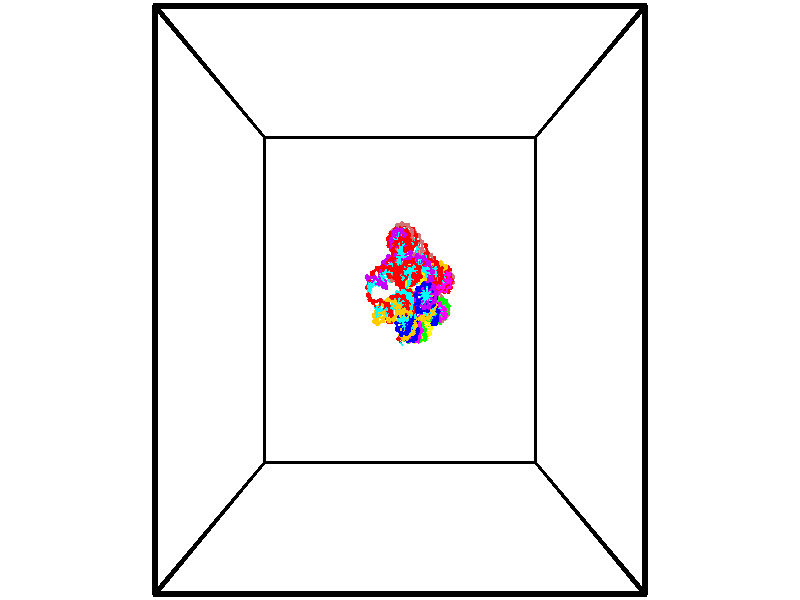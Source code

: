 // switches for output
#declare DRAW_BASES = 1; // possible values are 0, 1; only relevant for DNA ribbons
#declare DRAW_BASES_TYPE = 3; // possible values are 1, 2, 3; only relevant for DNA ribbons
#declare DRAW_FOG = 0; // set to 1 to enable fog

#include "colors.inc"

#include "transforms.inc"
background { rgb <1, 1, 1>}

#default {
   normal{
       ripples 0.25
       frequency 0.20
       turbulence 0.2
       lambda 5
   }
	finish {
		phong 0.1
		phong_size 40.
	}
}

// original window dimensions: 1024x640


// camera settings

camera {
	sky <-0, 1, 0>
	up <-0, 1, 0>
	right 1.6 * <1, 0, 0>
	location <18.5, 18.5, 82.5562>
	look_at <18.5, 18.5, 18.5>
	direction <0, 0, -64.0562>
	angle 67.0682
}


# declare cpy_camera_pos = <18.5, 18.5, 82.5562>;
# if (DRAW_FOG = 1)
fog {
	fog_type 2
	up vnormalize(cpy_camera_pos)
	color rgbt<1,1,1,0.3>
	distance 1e-5
	fog_alt 3e-3
	fog_offset 29.6
}
# end


// LIGHTS

# declare lum = 6;
global_settings {
	ambient_light rgb lum * <0.05, 0.05, 0.05>
	max_trace_level 15
}# declare cpy_direct_light_amount = 0.25;
light_source
{	1000 * <-1, -1, 1>,
	rgb lum * cpy_direct_light_amount
	parallel
}

light_source
{	1000 * <1, 1, -1>,
	rgb lum * cpy_direct_light_amount
	parallel
}

// strand 0

// nucleotide -1

// particle -1
sphere {
	<22.823994, 17.262100, -0.948422> 0.250000
	pigment { color rgbt <1,0,0,0> }
	no_shadow
}
cylinder {
	<23.200573, 17.366676, -1.033585>,  <23.426519, 17.429422, -1.084682>, 0.100000
	pigment { color rgbt <1,0,0,0> }
	no_shadow
}
cylinder {
	<23.200573, 17.366676, -1.033585>,  <22.823994, 17.262100, -0.948422>, 0.100000
	pigment { color rgbt <1,0,0,0> }
	no_shadow
}

// particle -1
sphere {
	<23.200573, 17.366676, -1.033585> 0.100000
	pigment { color rgbt <1,0,0,0> }
	no_shadow
}
sphere {
	0, 1
	scale<0.080000,0.200000,0.300000>
	matrix <0.179403, 0.146217, 0.972849,
		0.285470, -0.954081, 0.090753,
		0.941446, 0.261438, -0.212906,
		23.483007, 17.445108, -1.097457>
	pigment { color rgbt <0,1,1,0> }
	no_shadow
}
cylinder {
	<22.467363, 17.816479, -0.917444>,  <22.823994, 17.262100, -0.948422>, 0.130000
	pigment { color rgbt <1,0,0,0> }
	no_shadow
}

// nucleotide -1

// particle -1
sphere {
	<22.467363, 17.816479, -0.917444> 0.250000
	pigment { color rgbt <1,0,0,0> }
	no_shadow
}
cylinder {
	<22.468418, 18.160580, -1.121390>,  <22.469051, 18.367041, -1.243757>, 0.100000
	pigment { color rgbt <1,0,0,0> }
	no_shadow
}
cylinder {
	<22.468418, 18.160580, -1.121390>,  <22.467363, 17.816479, -0.917444>, 0.100000
	pigment { color rgbt <1,0,0,0> }
	no_shadow
}

// particle -1
sphere {
	<22.468418, 18.160580, -1.121390> 0.100000
	pigment { color rgbt <1,0,0,0> }
	no_shadow
}
sphere {
	0, 1
	scale<0.080000,0.200000,0.300000>
	matrix <-0.087057, 0.508127, 0.856871,
		0.996200, 0.042127, 0.076231,
		0.002638, 0.860251, -0.509863,
		22.469210, 18.418655, -1.274349>
	pigment { color rgbt <0,1,1,0> }
	no_shadow
}
cylinder {
	<23.085005, 18.218662, -0.975352>,  <22.467363, 17.816479, -0.917444>, 0.130000
	pigment { color rgbt <1,0,0,0> }
	no_shadow
}

// nucleotide -1

// particle -1
sphere {
	<23.085005, 18.218662, -0.975352> 0.250000
	pigment { color rgbt <1,0,0,0> }
	no_shadow
}
cylinder {
	<22.730652, 18.403641, -0.960618>,  <22.518040, 18.514627, -0.951778>, 0.100000
	pigment { color rgbt <1,0,0,0> }
	no_shadow
}
cylinder {
	<22.730652, 18.403641, -0.960618>,  <23.085005, 18.218662, -0.975352>, 0.100000
	pigment { color rgbt <1,0,0,0> }
	no_shadow
}

// particle -1
sphere {
	<22.730652, 18.403641, -0.960618> 0.100000
	pigment { color rgbt <1,0,0,0> }
	no_shadow
}
sphere {
	0, 1
	scale<0.080000,0.200000,0.300000>
	matrix <0.189687, 0.288624, 0.938464,
		0.423356, 0.838356, -0.343407,
		-0.885883, 0.462444, 0.036834,
		22.464888, 18.542374, -0.949568>
	pigment { color rgbt <0,1,1,0> }
	no_shadow
}
cylinder {
	<23.158342, 18.340218, -0.416423>,  <23.085005, 18.218662, -0.975352>, 0.130000
	pigment { color rgbt <1,0,0,0> }
	no_shadow
}

// nucleotide -1

// particle -1
sphere {
	<23.158342, 18.340218, -0.416423> 0.250000
	pigment { color rgbt <1,0,0,0> }
	no_shadow
}
cylinder {
	<22.812668, 18.520290, -0.506330>,  <22.605263, 18.628334, -0.560275>, 0.100000
	pigment { color rgbt <1,0,0,0> }
	no_shadow
}
cylinder {
	<22.812668, 18.520290, -0.506330>,  <23.158342, 18.340218, -0.416423>, 0.100000
	pigment { color rgbt <1,0,0,0> }
	no_shadow
}

// particle -1
sphere {
	<22.812668, 18.520290, -0.506330> 0.100000
	pigment { color rgbt <1,0,0,0> }
	no_shadow
}
sphere {
	0, 1
	scale<0.080000,0.200000,0.300000>
	matrix <-0.071658, 0.332038, 0.940540,
		0.498047, 0.828906, -0.254683,
		-0.864184, 0.450184, -0.224768,
		22.553413, 18.655346, -0.573761>
	pigment { color rgbt <0,1,1,0> }
	no_shadow
}
cylinder {
	<23.164440, 19.095404, -0.508685>,  <23.158342, 18.340218, -0.416423>, 0.130000
	pigment { color rgbt <1,0,0,0> }
	no_shadow
}

// nucleotide -1

// particle -1
sphere {
	<23.164440, 19.095404, -0.508685> 0.250000
	pigment { color rgbt <1,0,0,0> }
	no_shadow
}
cylinder {
	<22.811745, 18.982430, -0.357547>,  <22.600128, 18.914644, -0.266864>, 0.100000
	pigment { color rgbt <1,0,0,0> }
	no_shadow
}
cylinder {
	<22.811745, 18.982430, -0.357547>,  <23.164440, 19.095404, -0.508685>, 0.100000
	pigment { color rgbt <1,0,0,0> }
	no_shadow
}

// particle -1
sphere {
	<22.811745, 18.982430, -0.357547> 0.100000
	pigment { color rgbt <1,0,0,0> }
	no_shadow
}
sphere {
	0, 1
	scale<0.080000,0.200000,0.300000>
	matrix <0.090045, 0.685472, 0.722510,
		-0.463066, 0.671088, -0.578974,
		-0.881738, -0.282436, 0.377847,
		22.547224, 18.897699, -0.244193>
	pigment { color rgbt <0,1,1,0> }
	no_shadow
}
cylinder {
	<22.807018, 19.721035, -0.547700>,  <23.164440, 19.095404, -0.508685>, 0.130000
	pigment { color rgbt <1,0,0,0> }
	no_shadow
}

// nucleotide -1

// particle -1
sphere {
	<22.807018, 19.721035, -0.547700> 0.250000
	pigment { color rgbt <1,0,0,0> }
	no_shadow
}
cylinder {
	<22.795483, 19.444115, -0.259287>,  <22.788561, 19.277962, -0.086240>, 0.100000
	pigment { color rgbt <1,0,0,0> }
	no_shadow
}
cylinder {
	<22.795483, 19.444115, -0.259287>,  <22.807018, 19.721035, -0.547700>, 0.100000
	pigment { color rgbt <1,0,0,0> }
	no_shadow
}

// particle -1
sphere {
	<22.795483, 19.444115, -0.259287> 0.100000
	pigment { color rgbt <1,0,0,0> }
	no_shadow
}
sphere {
	0, 1
	scale<0.080000,0.200000,0.300000>
	matrix <0.446696, 0.636373, 0.628881,
		-0.894221, 0.340219, 0.290896,
		-0.028839, -0.692301, 0.721032,
		22.786831, 19.236423, -0.042978>
	pigment { color rgbt <0,1,1,0> }
	no_shadow
}
cylinder {
	<22.642572, 20.055229, 0.107560>,  <22.807018, 19.721035, -0.547700>, 0.130000
	pigment { color rgbt <1,0,0,0> }
	no_shadow
}

// nucleotide -1

// particle -1
sphere {
	<22.642572, 20.055229, 0.107560> 0.250000
	pigment { color rgbt <1,0,0,0> }
	no_shadow
}
cylinder {
	<22.828671, 19.707874, 0.176200>,  <22.940329, 19.499460, 0.217384>, 0.100000
	pigment { color rgbt <1,0,0,0> }
	no_shadow
}
cylinder {
	<22.828671, 19.707874, 0.176200>,  <22.642572, 20.055229, 0.107560>, 0.100000
	pigment { color rgbt <1,0,0,0> }
	no_shadow
}

// particle -1
sphere {
	<22.828671, 19.707874, 0.176200> 0.100000
	pigment { color rgbt <1,0,0,0> }
	no_shadow
}
sphere {
	0, 1
	scale<0.080000,0.200000,0.300000>
	matrix <0.614871, 0.456498, 0.643073,
		-0.636773, -0.193676, 0.746331,
		0.465246, -0.868389, 0.171600,
		22.968245, 19.447357, 0.227680>
	pigment { color rgbt <0,1,1,0> }
	no_shadow
}
cylinder {
	<22.659769, 19.989643, 0.821087>,  <22.642572, 20.055229, 0.107560>, 0.130000
	pigment { color rgbt <1,0,0,0> }
	no_shadow
}

// nucleotide -1

// particle -1
sphere {
	<22.659769, 19.989643, 0.821087> 0.250000
	pigment { color rgbt <1,0,0,0> }
	no_shadow
}
cylinder {
	<22.971054, 19.796429, 0.660556>,  <23.157825, 19.680500, 0.564238>, 0.100000
	pigment { color rgbt <1,0,0,0> }
	no_shadow
}
cylinder {
	<22.971054, 19.796429, 0.660556>,  <22.659769, 19.989643, 0.821087>, 0.100000
	pigment { color rgbt <1,0,0,0> }
	no_shadow
}

// particle -1
sphere {
	<22.971054, 19.796429, 0.660556> 0.100000
	pigment { color rgbt <1,0,0,0> }
	no_shadow
}
sphere {
	0, 1
	scale<0.080000,0.200000,0.300000>
	matrix <0.619189, 0.483481, 0.618751,
		-0.104845, -0.730016, 0.675340,
		0.778212, -0.483036, -0.401327,
		23.204517, 19.651518, 0.540158>
	pigment { color rgbt <0,1,1,0> }
	no_shadow
}
cylinder {
	<22.219110, 19.393770, 0.865535>,  <22.659769, 19.989643, 0.821087>, 0.130000
	pigment { color rgbt <1,0,0,0> }
	no_shadow
}

// nucleotide -1

// particle -1
sphere {
	<22.219110, 19.393770, 0.865535> 0.250000
	pigment { color rgbt <1,0,0,0> }
	no_shadow
}
cylinder {
	<22.617321, 19.377419, 0.831464>,  <22.856247, 19.367607, 0.811021>, 0.100000
	pigment { color rgbt <1,0,0,0> }
	no_shadow
}
cylinder {
	<22.617321, 19.377419, 0.831464>,  <22.219110, 19.393770, 0.865535>, 0.100000
	pigment { color rgbt <1,0,0,0> }
	no_shadow
}

// particle -1
sphere {
	<22.617321, 19.377419, 0.831464> 0.100000
	pigment { color rgbt <1,0,0,0> }
	no_shadow
}
sphere {
	0, 1
	scale<0.080000,0.200000,0.300000>
	matrix <0.086633, 0.754687, 0.650341,
		0.037699, -0.654811, 0.754852,
		0.995527, -0.040878, -0.085179,
		22.915979, 19.365154, 0.805910>
	pigment { color rgbt <0,1,1,0> }
	no_shadow
}
cylinder {
	<22.414612, 19.450153, 1.587976>,  <22.219110, 19.393770, 0.865535>, 0.130000
	pigment { color rgbt <1,0,0,0> }
	no_shadow
}

// nucleotide -1

// particle -1
sphere {
	<22.414612, 19.450153, 1.587976> 0.250000
	pigment { color rgbt <1,0,0,0> }
	no_shadow
}
cylinder {
	<22.703171, 19.545589, 1.327926>,  <22.876307, 19.602850, 1.171896>, 0.100000
	pigment { color rgbt <1,0,0,0> }
	no_shadow
}
cylinder {
	<22.703171, 19.545589, 1.327926>,  <22.414612, 19.450153, 1.587976>, 0.100000
	pigment { color rgbt <1,0,0,0> }
	no_shadow
}

// particle -1
sphere {
	<22.703171, 19.545589, 1.327926> 0.100000
	pigment { color rgbt <1,0,0,0> }
	no_shadow
}
sphere {
	0, 1
	scale<0.080000,0.200000,0.300000>
	matrix <0.205885, 0.822443, 0.530282,
		0.661211, -0.516394, 0.544184,
		0.721395, 0.238589, -0.650126,
		22.919590, 19.617167, 1.132888>
	pigment { color rgbt <0,1,1,0> }
	no_shadow
}
cylinder {
	<23.160246, 19.328157, 1.913905>,  <22.414612, 19.450153, 1.587976>, 0.130000
	pigment { color rgbt <1,0,0,0> }
	no_shadow
}

// nucleotide -1

// particle -1
sphere {
	<23.160246, 19.328157, 1.913905> 0.250000
	pigment { color rgbt <1,0,0,0> }
	no_shadow
}
cylinder {
	<23.092770, 19.605743, 1.633918>,  <23.052284, 19.772295, 1.465926>, 0.100000
	pigment { color rgbt <1,0,0,0> }
	no_shadow
}
cylinder {
	<23.092770, 19.605743, 1.633918>,  <23.160246, 19.328157, 1.913905>, 0.100000
	pigment { color rgbt <1,0,0,0> }
	no_shadow
}

// particle -1
sphere {
	<23.092770, 19.605743, 1.633918> 0.100000
	pigment { color rgbt <1,0,0,0> }
	no_shadow
}
sphere {
	0, 1
	scale<0.080000,0.200000,0.300000>
	matrix <0.184459, 0.719824, 0.669200,
		0.968256, -0.016229, -0.249435,
		-0.168689, 0.693967, -0.699967,
		23.042164, 19.813934, 1.423928>
	pigment { color rgbt <0,1,1,0> }
	no_shadow
}
cylinder {
	<23.735470, 19.738625, 1.882992>,  <23.160246, 19.328157, 1.913905>, 0.130000
	pigment { color rgbt <1,0,0,0> }
	no_shadow
}

// nucleotide -1

// particle -1
sphere {
	<23.735470, 19.738625, 1.882992> 0.250000
	pigment { color rgbt <1,0,0,0> }
	no_shadow
}
cylinder {
	<23.404705, 19.930874, 1.766222>,  <23.206245, 20.046223, 1.696160>, 0.100000
	pigment { color rgbt <1,0,0,0> }
	no_shadow
}
cylinder {
	<23.404705, 19.930874, 1.766222>,  <23.735470, 19.738625, 1.882992>, 0.100000
	pigment { color rgbt <1,0,0,0> }
	no_shadow
}

// particle -1
sphere {
	<23.404705, 19.930874, 1.766222> 0.100000
	pigment { color rgbt <1,0,0,0> }
	no_shadow
}
sphere {
	0, 1
	scale<0.080000,0.200000,0.300000>
	matrix <0.130954, 0.669447, 0.731226,
		0.546871, 0.566431, -0.616513,
		-0.826912, 0.480621, -0.291925,
		23.156631, 20.075060, 1.678645>
	pigment { color rgbt <0,1,1,0> }
	no_shadow
}
cylinder {
	<23.839325, 20.250389, 2.289863>,  <23.735470, 19.738625, 1.882992>, 0.130000
	pigment { color rgbt <1,0,0,0> }
	no_shadow
}

// nucleotide -1

// particle -1
sphere {
	<23.839325, 20.250389, 2.289863> 0.250000
	pigment { color rgbt <1,0,0,0> }
	no_shadow
}
cylinder {
	<23.476997, 20.314442, 2.132970>,  <23.259600, 20.352873, 2.038834>, 0.100000
	pigment { color rgbt <1,0,0,0> }
	no_shadow
}
cylinder {
	<23.476997, 20.314442, 2.132970>,  <23.839325, 20.250389, 2.289863>, 0.100000
	pigment { color rgbt <1,0,0,0> }
	no_shadow
}

// particle -1
sphere {
	<23.476997, 20.314442, 2.132970> 0.100000
	pigment { color rgbt <1,0,0,0> }
	no_shadow
}
sphere {
	0, 1
	scale<0.080000,0.200000,0.300000>
	matrix <-0.182405, 0.688206, 0.702211,
		0.382384, 0.707623, -0.594182,
		-0.905820, 0.160133, -0.392233,
		23.205252, 20.362482, 2.015300>
	pigment { color rgbt <0,1,1,0> }
	no_shadow
}
cylinder {
	<23.683180, 20.875725, 2.024135>,  <23.839325, 20.250389, 2.289863>, 0.130000
	pigment { color rgbt <1,0,0,0> }
	no_shadow
}

// nucleotide -1

// particle -1
sphere {
	<23.683180, 20.875725, 2.024135> 0.250000
	pigment { color rgbt <1,0,0,0> }
	no_shadow
}
cylinder {
	<23.324722, 20.734844, 2.132121>,  <23.109648, 20.650316, 2.196913>, 0.100000
	pigment { color rgbt <1,0,0,0> }
	no_shadow
}
cylinder {
	<23.324722, 20.734844, 2.132121>,  <23.683180, 20.875725, 2.024135>, 0.100000
	pigment { color rgbt <1,0,0,0> }
	no_shadow
}

// particle -1
sphere {
	<23.324722, 20.734844, 2.132121> 0.100000
	pigment { color rgbt <1,0,0,0> }
	no_shadow
}
sphere {
	0, 1
	scale<0.080000,0.200000,0.300000>
	matrix <-0.106954, 0.761840, 0.638874,
		-0.430682, 0.543649, -0.720388,
		-0.896144, -0.352200, 0.269965,
		23.055880, 20.629185, 2.213111>
	pigment { color rgbt <0,1,1,0> }
	no_shadow
}
cylinder {
	<23.226603, 21.425362, 1.978286>,  <23.683180, 20.875725, 2.024135>, 0.130000
	pigment { color rgbt <1,0,0,0> }
	no_shadow
}

// nucleotide -1

// particle -1
sphere {
	<23.226603, 21.425362, 1.978286> 0.250000
	pigment { color rgbt <1,0,0,0> }
	no_shadow
}
cylinder {
	<23.083069, 21.162998, 2.243923>,  <22.996948, 21.005581, 2.403306>, 0.100000
	pigment { color rgbt <1,0,0,0> }
	no_shadow
}
cylinder {
	<23.083069, 21.162998, 2.243923>,  <23.226603, 21.425362, 1.978286>, 0.100000
	pigment { color rgbt <1,0,0,0> }
	no_shadow
}

// particle -1
sphere {
	<23.083069, 21.162998, 2.243923> 0.100000
	pigment { color rgbt <1,0,0,0> }
	no_shadow
}
sphere {
	0, 1
	scale<0.080000,0.200000,0.300000>
	matrix <-0.273074, 0.754119, 0.597273,
		-0.892563, 0.032975, -0.449716,
		-0.358835, -0.655909, 0.664094,
		22.975418, 20.966225, 2.443151>
	pigment { color rgbt <0,1,1,0> }
	no_shadow
}
cylinder {
	<23.335489, 21.822950, 2.693847>,  <23.226603, 21.425362, 1.978286>, 0.130000
	pigment { color rgbt <1,0,0,0> }
	no_shadow
}

// nucleotide -1

// particle -1
sphere {
	<23.335489, 21.822950, 2.693847> 0.250000
	pigment { color rgbt <1,0,0,0> }
	no_shadow
}
cylinder {
	<23.268505, 22.001423, 2.342193>,  <23.228315, 22.108507, 2.131201>, 0.100000
	pigment { color rgbt <1,0,0,0> }
	no_shadow
}
cylinder {
	<23.268505, 22.001423, 2.342193>,  <23.335489, 21.822950, 2.693847>, 0.100000
	pigment { color rgbt <1,0,0,0> }
	no_shadow
}

// particle -1
sphere {
	<23.268505, 22.001423, 2.342193> 0.100000
	pigment { color rgbt <1,0,0,0> }
	no_shadow
}
sphere {
	0, 1
	scale<0.080000,0.200000,0.300000>
	matrix <-0.624503, 0.641997, 0.444787,
		0.762858, 0.623507, 0.171134,
		-0.167460, 0.446183, -0.879135,
		23.218267, 22.135279, 2.078453>
	pigment { color rgbt <0,1,1,0> }
	no_shadow
}
cylinder {
	<23.357861, 22.584766, 2.551317>,  <23.335489, 21.822950, 2.693847>, 0.130000
	pigment { color rgbt <1,0,0,0> }
	no_shadow
}

// nucleotide -1

// particle -1
sphere {
	<23.357861, 22.584766, 2.551317> 0.250000
	pigment { color rgbt <1,0,0,0> }
	no_shadow
}
cylinder {
	<23.050243, 22.442398, 2.338943>,  <22.865673, 22.356977, 2.211518>, 0.100000
	pigment { color rgbt <1,0,0,0> }
	no_shadow
}
cylinder {
	<23.050243, 22.442398, 2.338943>,  <23.357861, 22.584766, 2.551317>, 0.100000
	pigment { color rgbt <1,0,0,0> }
	no_shadow
}

// particle -1
sphere {
	<23.050243, 22.442398, 2.338943> 0.100000
	pigment { color rgbt <1,0,0,0> }
	no_shadow
}
sphere {
	0, 1
	scale<0.080000,0.200000,0.300000>
	matrix <-0.512134, 0.840128, 0.178619,
		0.382480, 0.409276, -0.828373,
		-0.769044, -0.355920, -0.530936,
		22.819530, 22.335623, 2.179662>
	pigment { color rgbt <0,1,1,0> }
	no_shadow
}
cylinder {
	<23.100958, 23.138491, 2.111431>,  <23.357861, 22.584766, 2.551317>, 0.130000
	pigment { color rgbt <1,0,0,0> }
	no_shadow
}

// nucleotide -1

// particle -1
sphere {
	<23.100958, 23.138491, 2.111431> 0.250000
	pigment { color rgbt <1,0,0,0> }
	no_shadow
}
cylinder {
	<22.814880, 22.860638, 2.142368>,  <22.643234, 22.693926, 2.160930>, 0.100000
	pigment { color rgbt <1,0,0,0> }
	no_shadow
}
cylinder {
	<22.814880, 22.860638, 2.142368>,  <23.100958, 23.138491, 2.111431>, 0.100000
	pigment { color rgbt <1,0,0,0> }
	no_shadow
}

// particle -1
sphere {
	<22.814880, 22.860638, 2.142368> 0.100000
	pigment { color rgbt <1,0,0,0> }
	no_shadow
}
sphere {
	0, 1
	scale<0.080000,0.200000,0.300000>
	matrix <-0.642703, 0.697107, 0.317764,
		-0.274646, 0.177555, -0.945010,
		-0.715194, -0.694633, 0.077343,
		22.600323, 22.652248, 2.165571>
	pigment { color rgbt <0,1,1,0> }
	no_shadow
}
cylinder {
	<22.496813, 23.500399, 2.113025>,  <23.100958, 23.138491, 2.111431>, 0.130000
	pigment { color rgbt <1,0,0,0> }
	no_shadow
}

// nucleotide -1

// particle -1
sphere {
	<22.496813, 23.500399, 2.113025> 0.250000
	pigment { color rgbt <1,0,0,0> }
	no_shadow
}
cylinder {
	<22.368790, 23.164646, 2.288753>,  <22.291975, 22.963194, 2.394189>, 0.100000
	pigment { color rgbt <1,0,0,0> }
	no_shadow
}
cylinder {
	<22.368790, 23.164646, 2.288753>,  <22.496813, 23.500399, 2.113025>, 0.100000
	pigment { color rgbt <1,0,0,0> }
	no_shadow
}

// particle -1
sphere {
	<22.368790, 23.164646, 2.288753> 0.100000
	pigment { color rgbt <1,0,0,0> }
	no_shadow
}
sphere {
	0, 1
	scale<0.080000,0.200000,0.300000>
	matrix <-0.653771, 0.531290, 0.538808,
		-0.685671, -0.114763, -0.718807,
		-0.320060, -0.839381, 0.439319,
		22.272772, 22.912832, 2.420548>
	pigment { color rgbt <0,1,1,0> }
	no_shadow
}
cylinder {
	<21.752352, 23.673271, 2.173972>,  <22.496813, 23.500399, 2.113025>, 0.130000
	pigment { color rgbt <1,0,0,0> }
	no_shadow
}

// nucleotide -1

// particle -1
sphere {
	<21.752352, 23.673271, 2.173972> 0.250000
	pigment { color rgbt <1,0,0,0> }
	no_shadow
}
cylinder {
	<21.908413, 23.412380, 2.433936>,  <22.002050, 23.255846, 2.589914>, 0.100000
	pigment { color rgbt <1,0,0,0> }
	no_shadow
}
cylinder {
	<21.908413, 23.412380, 2.433936>,  <21.752352, 23.673271, 2.173972>, 0.100000
	pigment { color rgbt <1,0,0,0> }
	no_shadow
}

// particle -1
sphere {
	<21.908413, 23.412380, 2.433936> 0.100000
	pigment { color rgbt <1,0,0,0> }
	no_shadow
}
sphere {
	0, 1
	scale<0.080000,0.200000,0.300000>
	matrix <-0.470469, 0.465534, 0.749625,
		-0.791479, -0.598231, -0.125222,
		0.390153, -0.652226, 0.649909,
		22.025459, 23.216713, 2.628909>
	pigment { color rgbt <0,1,1,0> }
	no_shadow
}
cylinder {
	<21.234751, 23.378950, 2.681832>,  <21.752352, 23.673271, 2.173972>, 0.130000
	pigment { color rgbt <1,0,0,0> }
	no_shadow
}

// nucleotide -1

// particle -1
sphere {
	<21.234751, 23.378950, 2.681832> 0.250000
	pigment { color rgbt <1,0,0,0> }
	no_shadow
}
cylinder {
	<21.597332, 23.391022, 2.850324>,  <21.814880, 23.398264, 2.951418>, 0.100000
	pigment { color rgbt <1,0,0,0> }
	no_shadow
}
cylinder {
	<21.597332, 23.391022, 2.850324>,  <21.234751, 23.378950, 2.681832>, 0.100000
	pigment { color rgbt <1,0,0,0> }
	no_shadow
}

// particle -1
sphere {
	<21.597332, 23.391022, 2.850324> 0.100000
	pigment { color rgbt <1,0,0,0> }
	no_shadow
}
sphere {
	0, 1
	scale<0.080000,0.200000,0.300000>
	matrix <-0.367403, 0.548170, 0.751349,
		-0.208230, -0.835822, 0.507977,
		0.906452, 0.030179, 0.421229,
		21.869268, 23.400076, 2.976692>
	pigment { color rgbt <0,1,1,0> }
	no_shadow
}
cylinder {
	<21.373640, 23.771685, 3.422011>,  <21.234751, 23.378950, 2.681832>, 0.130000
	pigment { color rgbt <1,0,0,0> }
	no_shadow
}

// nucleotide -1

// particle -1
sphere {
	<21.373640, 23.771685, 3.422011> 0.250000
	pigment { color rgbt <1,0,0,0> }
	no_shadow
}
cylinder {
	<21.153385, 23.452999, 3.322377>,  <21.021233, 23.261787, 3.262596>, 0.100000
	pigment { color rgbt <1,0,0,0> }
	no_shadow
}
cylinder {
	<21.153385, 23.452999, 3.322377>,  <21.373640, 23.771685, 3.422011>, 0.100000
	pigment { color rgbt <1,0,0,0> }
	no_shadow
}

// particle -1
sphere {
	<21.153385, 23.452999, 3.322377> 0.100000
	pigment { color rgbt <1,0,0,0> }
	no_shadow
}
sphere {
	0, 1
	scale<0.080000,0.200000,0.300000>
	matrix <-0.119163, -0.220318, 0.968122,
		-0.826196, 0.562766, 0.026376,
		-0.550637, -0.796715, -0.249086,
		20.988194, 23.213985, 3.247651>
	pigment { color rgbt <0,1,1,0> }
	no_shadow
}
cylinder {
	<20.757158, 23.770134, 3.849304>,  <21.373640, 23.771685, 3.422011>, 0.130000
	pigment { color rgbt <1,0,0,0> }
	no_shadow
}

// nucleotide -1

// particle -1
sphere {
	<20.757158, 23.770134, 3.849304> 0.250000
	pigment { color rgbt <1,0,0,0> }
	no_shadow
}
cylinder {
	<20.843376, 23.394684, 3.741582>,  <20.895107, 23.169415, 3.676950>, 0.100000
	pigment { color rgbt <1,0,0,0> }
	no_shadow
}
cylinder {
	<20.843376, 23.394684, 3.741582>,  <20.757158, 23.770134, 3.849304>, 0.100000
	pigment { color rgbt <1,0,0,0> }
	no_shadow
}

// particle -1
sphere {
	<20.843376, 23.394684, 3.741582> 0.100000
	pigment { color rgbt <1,0,0,0> }
	no_shadow
}
sphere {
	0, 1
	scale<0.080000,0.200000,0.300000>
	matrix <0.027121, -0.269925, 0.962499,
		-0.976117, -0.214766, -0.032724,
		0.215545, -0.938624, -0.269303,
		20.908039, 23.113096, 3.660791>
	pigment { color rgbt <0,1,1,0> }
	no_shadow
}
cylinder {
	<20.603836, 23.292000, 4.459632>,  <20.757158, 23.770134, 3.849304>, 0.130000
	pigment { color rgbt <1,0,0,0> }
	no_shadow
}

// nucleotide -1

// particle -1
sphere {
	<20.603836, 23.292000, 4.459632> 0.250000
	pigment { color rgbt <1,0,0,0> }
	no_shadow
}
cylinder {
	<20.881588, 23.092251, 4.252377>,  <21.048239, 22.972403, 4.128024>, 0.100000
	pigment { color rgbt <1,0,0,0> }
	no_shadow
}
cylinder {
	<20.881588, 23.092251, 4.252377>,  <20.603836, 23.292000, 4.459632>, 0.100000
	pigment { color rgbt <1,0,0,0> }
	no_shadow
}

// particle -1
sphere {
	<20.881588, 23.092251, 4.252377> 0.100000
	pigment { color rgbt <1,0,0,0> }
	no_shadow
}
sphere {
	0, 1
	scale<0.080000,0.200000,0.300000>
	matrix <0.261928, -0.495244, 0.828328,
		-0.670248, -0.710887, -0.213087,
		0.694378, -0.499372, -0.518137,
		21.089901, 22.942440, 4.096936>
	pigment { color rgbt <0,1,1,0> }
	no_shadow
}
cylinder {
	<20.649254, 22.487288, 4.597363>,  <20.603836, 23.292000, 4.459632>, 0.130000
	pigment { color rgbt <1,0,0,0> }
	no_shadow
}

// nucleotide -1

// particle -1
sphere {
	<20.649254, 22.487288, 4.597363> 0.250000
	pigment { color rgbt <1,0,0,0> }
	no_shadow
}
cylinder {
	<20.996395, 22.590912, 4.427789>,  <21.204679, 22.653086, 4.326045>, 0.100000
	pigment { color rgbt <1,0,0,0> }
	no_shadow
}
cylinder {
	<20.996395, 22.590912, 4.427789>,  <20.649254, 22.487288, 4.597363>, 0.100000
	pigment { color rgbt <1,0,0,0> }
	no_shadow
}

// particle -1
sphere {
	<20.996395, 22.590912, 4.427789> 0.100000
	pigment { color rgbt <1,0,0,0> }
	no_shadow
}
sphere {
	0, 1
	scale<0.080000,0.200000,0.300000>
	matrix <0.479702, -0.659010, 0.579303,
		-0.129303, -0.706112, -0.696195,
		0.867852, 0.259060, -0.423935,
		21.256750, 22.668631, 4.300609>
	pigment { color rgbt <0,1,1,0> }
	no_shadow
}
cylinder {
	<21.064037, 21.986315, 4.792706>,  <20.649254, 22.487288, 4.597363>, 0.130000
	pigment { color rgbt <1,0,0,0> }
	no_shadow
}

// nucleotide -1

// particle -1
sphere {
	<21.064037, 21.986315, 4.792706> 0.250000
	pigment { color rgbt <1,0,0,0> }
	no_shadow
}
cylinder {
	<21.313091, 22.262493, 4.645406>,  <21.462524, 22.428200, 4.557027>, 0.100000
	pigment { color rgbt <1,0,0,0> }
	no_shadow
}
cylinder {
	<21.313091, 22.262493, 4.645406>,  <21.064037, 21.986315, 4.792706>, 0.100000
	pigment { color rgbt <1,0,0,0> }
	no_shadow
}

// particle -1
sphere {
	<21.313091, 22.262493, 4.645406> 0.100000
	pigment { color rgbt <1,0,0,0> }
	no_shadow
}
sphere {
	0, 1
	scale<0.080000,0.200000,0.300000>
	matrix <0.764822, -0.437466, 0.472938,
		0.165443, -0.576112, -0.800452,
		0.622636, 0.690448, -0.368248,
		21.499882, 22.469627, 4.534932>
	pigment { color rgbt <0,1,1,0> }
	no_shadow
}
cylinder {
	<21.455221, 21.691298, 4.339093>,  <21.064037, 21.986315, 4.792706>, 0.130000
	pigment { color rgbt <1,0,0,0> }
	no_shadow
}

// nucleotide -1

// particle -1
sphere {
	<21.455221, 21.691298, 4.339093> 0.250000
	pigment { color rgbt <1,0,0,0> }
	no_shadow
}
cylinder {
	<21.652580, 21.990990, 4.515822>,  <21.770996, 22.170805, 4.621860>, 0.100000
	pigment { color rgbt <1,0,0,0> }
	no_shadow
}
cylinder {
	<21.652580, 21.990990, 4.515822>,  <21.455221, 21.691298, 4.339093>, 0.100000
	pigment { color rgbt <1,0,0,0> }
	no_shadow
}

// particle -1
sphere {
	<21.652580, 21.990990, 4.515822> 0.100000
	pigment { color rgbt <1,0,0,0> }
	no_shadow
}
sphere {
	0, 1
	scale<0.080000,0.200000,0.300000>
	matrix <0.582234, -0.661862, 0.472168,
		0.646189, 0.024277, -0.762791,
		0.493399, 0.749233, 0.441823,
		21.800600, 22.215759, 4.648369>
	pigment { color rgbt <0,1,1,0> }
	no_shadow
}
cylinder {
	<22.249144, 21.654978, 4.263612>,  <21.455221, 21.691298, 4.339093>, 0.130000
	pigment { color rgbt <1,0,0,0> }
	no_shadow
}

// nucleotide -1

// particle -1
sphere {
	<22.249144, 21.654978, 4.263612> 0.250000
	pigment { color rgbt <1,0,0,0> }
	no_shadow
}
cylinder {
	<22.136097, 21.835114, 4.602391>,  <22.068268, 21.943195, 4.805658>, 0.100000
	pigment { color rgbt <1,0,0,0> }
	no_shadow
}
cylinder {
	<22.136097, 21.835114, 4.602391>,  <22.249144, 21.654978, 4.263612>, 0.100000
	pigment { color rgbt <1,0,0,0> }
	no_shadow
}

// particle -1
sphere {
	<22.136097, 21.835114, 4.602391> 0.100000
	pigment { color rgbt <1,0,0,0> }
	no_shadow
}
sphere {
	0, 1
	scale<0.080000,0.200000,0.300000>
	matrix <0.573873, -0.628122, 0.525483,
		0.768633, 0.634551, -0.080920,
		-0.282618, 0.450341, 0.846948,
		22.051311, 21.970217, 4.856475>
	pigment { color rgbt <0,1,1,0> }
	no_shadow
}
cylinder {
	<22.858349, 21.731218, 4.645139>,  <22.249144, 21.654978, 4.263612>, 0.130000
	pigment { color rgbt <1,0,0,0> }
	no_shadow
}

// nucleotide -1

// particle -1
sphere {
	<22.858349, 21.731218, 4.645139> 0.250000
	pigment { color rgbt <1,0,0,0> }
	no_shadow
}
cylinder {
	<22.621307, 21.853745, 4.943130>,  <22.479082, 21.927261, 5.121925>, 0.100000
	pigment { color rgbt <1,0,0,0> }
	no_shadow
}
cylinder {
	<22.621307, 21.853745, 4.943130>,  <22.858349, 21.731218, 4.645139>, 0.100000
	pigment { color rgbt <1,0,0,0> }
	no_shadow
}

// particle -1
sphere {
	<22.621307, 21.853745, 4.943130> 0.100000
	pigment { color rgbt <1,0,0,0> }
	no_shadow
}
sphere {
	0, 1
	scale<0.080000,0.200000,0.300000>
	matrix <0.637144, -0.387599, 0.666195,
		0.492819, 0.869447, 0.034524,
		-0.592602, 0.306317, 0.744978,
		22.443527, 21.945639, 5.166624>
	pigment { color rgbt <0,1,1,0> }
	no_shadow
}
cylinder {
	<23.267523, 22.114349, 5.114722>,  <22.858349, 21.731218, 4.645139>, 0.130000
	pigment { color rgbt <1,0,0,0> }
	no_shadow
}

// nucleotide -1

// particle -1
sphere {
	<23.267523, 22.114349, 5.114722> 0.250000
	pigment { color rgbt <1,0,0,0> }
	no_shadow
}
cylinder {
	<22.953251, 21.953842, 5.303059>,  <22.764688, 21.857538, 5.416060>, 0.100000
	pigment { color rgbt <1,0,0,0> }
	no_shadow
}
cylinder {
	<22.953251, 21.953842, 5.303059>,  <23.267523, 22.114349, 5.114722>, 0.100000
	pigment { color rgbt <1,0,0,0> }
	no_shadow
}

// particle -1
sphere {
	<22.953251, 21.953842, 5.303059> 0.100000
	pigment { color rgbt <1,0,0,0> }
	no_shadow
}
sphere {
	0, 1
	scale<0.080000,0.200000,0.300000>
	matrix <0.613333, -0.405836, 0.677583,
		-0.080809, 0.821146, 0.564969,
		-0.785679, -0.401269, 0.470841,
		22.717546, 21.833462, 5.444311>
	pigment { color rgbt <0,1,1,0> }
	no_shadow
}
cylinder {
	<23.012897, 22.309177, 5.820430>,  <23.267523, 22.114349, 5.114722>, 0.130000
	pigment { color rgbt <1,0,0,0> }
	no_shadow
}

// nucleotide -1

// particle -1
sphere {
	<23.012897, 22.309177, 5.820430> 0.250000
	pigment { color rgbt <1,0,0,0> }
	no_shadow
}
cylinder {
	<22.944229, 21.917862, 5.773991>,  <22.903028, 21.683073, 5.746127>, 0.100000
	pigment { color rgbt <1,0,0,0> }
	no_shadow
}
cylinder {
	<22.944229, 21.917862, 5.773991>,  <23.012897, 22.309177, 5.820430>, 0.100000
	pigment { color rgbt <1,0,0,0> }
	no_shadow
}

// particle -1
sphere {
	<22.944229, 21.917862, 5.773991> 0.100000
	pigment { color rgbt <1,0,0,0> }
	no_shadow
}
sphere {
	0, 1
	scale<0.080000,0.200000,0.300000>
	matrix <0.511682, -0.189249, 0.838073,
		-0.841850, 0.084467, 0.533061,
		-0.171671, -0.978289, -0.116099,
		22.892729, 21.624374, 5.739161>
	pigment { color rgbt <0,1,1,0> }
	no_shadow
}
cylinder {
	<22.696285, 21.987867, 6.445772>,  <23.012897, 22.309177, 5.820430>, 0.130000
	pigment { color rgbt <1,0,0,0> }
	no_shadow
}

// nucleotide -1

// particle -1
sphere {
	<22.696285, 21.987867, 6.445772> 0.250000
	pigment { color rgbt <1,0,0,0> }
	no_shadow
}
cylinder {
	<22.950325, 21.751991, 6.246208>,  <23.102749, 21.610466, 6.126470>, 0.100000
	pigment { color rgbt <1,0,0,0> }
	no_shadow
}
cylinder {
	<22.950325, 21.751991, 6.246208>,  <22.696285, 21.987867, 6.445772>, 0.100000
	pigment { color rgbt <1,0,0,0> }
	no_shadow
}

// particle -1
sphere {
	<22.950325, 21.751991, 6.246208> 0.100000
	pigment { color rgbt <1,0,0,0> }
	no_shadow
}
sphere {
	0, 1
	scale<0.080000,0.200000,0.300000>
	matrix <0.511859, -0.162432, 0.843573,
		-0.578487, -0.791126, 0.198678,
		0.635101, -0.589691, -0.498910,
		23.140856, 21.575085, 6.096535>
	pigment { color rgbt <0,1,1,0> }
	no_shadow
}
cylinder {
	<22.643059, 21.342760, 6.617950>,  <22.696285, 21.987867, 6.445772>, 0.130000
	pigment { color rgbt <1,0,0,0> }
	no_shadow
}

// nucleotide -1

// particle -1
sphere {
	<22.643059, 21.342760, 6.617950> 0.250000
	pigment { color rgbt <1,0,0,0> }
	no_shadow
}
cylinder {
	<23.023354, 21.380741, 6.499910>,  <23.251530, 21.403530, 6.429086>, 0.100000
	pigment { color rgbt <1,0,0,0> }
	no_shadow
}
cylinder {
	<23.023354, 21.380741, 6.499910>,  <22.643059, 21.342760, 6.617950>, 0.100000
	pigment { color rgbt <1,0,0,0> }
	no_shadow
}

// particle -1
sphere {
	<23.023354, 21.380741, 6.499910> 0.100000
	pigment { color rgbt <1,0,0,0> }
	no_shadow
}
sphere {
	0, 1
	scale<0.080000,0.200000,0.300000>
	matrix <0.298333, -0.538950, 0.787737,
		-0.084246, -0.836969, -0.540727,
		0.950736, 0.094953, -0.295100,
		23.308575, 21.409227, 6.411380>
	pigment { color rgbt <0,1,1,0> }
	no_shadow
}
cylinder {
	<23.024836, 20.640539, 6.565071>,  <22.643059, 21.342760, 6.617950>, 0.130000
	pigment { color rgbt <1,0,0,0> }
	no_shadow
}

// nucleotide -1

// particle -1
sphere {
	<23.024836, 20.640539, 6.565071> 0.250000
	pigment { color rgbt <1,0,0,0> }
	no_shadow
}
cylinder {
	<23.223648, 20.978207, 6.645409>,  <23.342936, 21.180807, 6.693611>, 0.100000
	pigment { color rgbt <1,0,0,0> }
	no_shadow
}
cylinder {
	<23.223648, 20.978207, 6.645409>,  <23.024836, 20.640539, 6.565071>, 0.100000
	pigment { color rgbt <1,0,0,0> }
	no_shadow
}

// particle -1
sphere {
	<23.223648, 20.978207, 6.645409> 0.100000
	pigment { color rgbt <1,0,0,0> }
	no_shadow
}
sphere {
	0, 1
	scale<0.080000,0.200000,0.300000>
	matrix <0.328006, -0.397063, 0.857177,
		0.803350, -0.360166, -0.474245,
		0.497032, 0.844169, 0.200844,
		23.372757, 21.231457, 6.705662>
	pigment { color rgbt <0,1,1,0> }
	no_shadow
}
cylinder {
	<23.642712, 20.411335, 6.923783>,  <23.024836, 20.640539, 6.565071>, 0.130000
	pigment { color rgbt <1,0,0,0> }
	no_shadow
}

// nucleotide -1

// particle -1
sphere {
	<23.642712, 20.411335, 6.923783> 0.250000
	pigment { color rgbt <1,0,0,0> }
	no_shadow
}
cylinder {
	<23.577984, 20.799393, 6.996040>,  <23.539148, 21.032228, 7.039395>, 0.100000
	pigment { color rgbt <1,0,0,0> }
	no_shadow
}
cylinder {
	<23.577984, 20.799393, 6.996040>,  <23.642712, 20.411335, 6.923783>, 0.100000
	pigment { color rgbt <1,0,0,0> }
	no_shadow
}

// particle -1
sphere {
	<23.577984, 20.799393, 6.996040> 0.100000
	pigment { color rgbt <1,0,0,0> }
	no_shadow
}
sphere {
	0, 1
	scale<0.080000,0.200000,0.300000>
	matrix <0.426124, -0.096415, 0.899512,
		0.890075, 0.222533, -0.397801,
		-0.161817, 0.970146, 0.180643,
		23.529438, 21.090437, 7.050233>
	pigment { color rgbt <0,1,1,0> }
	no_shadow
}
cylinder {
	<24.241816, 20.568335, 7.263427>,  <23.642712, 20.411335, 6.923783>, 0.130000
	pigment { color rgbt <1,0,0,0> }
	no_shadow
}

// nucleotide -1

// particle -1
sphere {
	<24.241816, 20.568335, 7.263427> 0.250000
	pigment { color rgbt <1,0,0,0> }
	no_shadow
}
cylinder {
	<23.952503, 20.818459, 7.380628>,  <23.778915, 20.968533, 7.450948>, 0.100000
	pigment { color rgbt <1,0,0,0> }
	no_shadow
}
cylinder {
	<23.952503, 20.818459, 7.380628>,  <24.241816, 20.568335, 7.263427>, 0.100000
	pigment { color rgbt <1,0,0,0> }
	no_shadow
}

// particle -1
sphere {
	<23.952503, 20.818459, 7.380628> 0.100000
	pigment { color rgbt <1,0,0,0> }
	no_shadow
}
sphere {
	0, 1
	scale<0.080000,0.200000,0.300000>
	matrix <0.344824, -0.040572, 0.937790,
		0.598297, 0.779321, -0.186277,
		-0.723282, 0.625310, 0.293003,
		23.735519, 21.006052, 7.468528>
	pigment { color rgbt <0,1,1,0> }
	no_shadow
}
cylinder {
	<24.613283, 21.097786, 7.634138>,  <24.241816, 20.568335, 7.263427>, 0.130000
	pigment { color rgbt <1,0,0,0> }
	no_shadow
}

// nucleotide -1

// particle -1
sphere {
	<24.613283, 21.097786, 7.634138> 0.250000
	pigment { color rgbt <1,0,0,0> }
	no_shadow
}
cylinder {
	<24.234570, 21.089817, 7.762641>,  <24.007341, 21.085035, 7.839743>, 0.100000
	pigment { color rgbt <1,0,0,0> }
	no_shadow
}
cylinder {
	<24.234570, 21.089817, 7.762641>,  <24.613283, 21.097786, 7.634138>, 0.100000
	pigment { color rgbt <1,0,0,0> }
	no_shadow
}

// particle -1
sphere {
	<24.234570, 21.089817, 7.762641> 0.100000
	pigment { color rgbt <1,0,0,0> }
	no_shadow
}
sphere {
	0, 1
	scale<0.080000,0.200000,0.300000>
	matrix <0.321559, -0.014275, 0.946782,
		-0.014275, 0.999700, 0.019921,
		-0.946782, -0.019921, 0.321258,
		23.950535, 21.083841, 7.859018>
	pigment { color rgbt <0,1,1,0> }
	no_shadow
}
cylinder {
	<24.683975, 21.569580, 8.233754>,  <24.613283, 21.097786, 7.634138>, 0.130000
	pigment { color rgbt <1,0,0,0> }
	no_shadow
}

// nucleotide -1

// particle -1
sphere {
	<24.683975, 21.569580, 8.233754> 0.250000
	pigment { color rgbt <1,0,0,0> }
	no_shadow
}
cylinder {
	<24.352837, 21.345684, 8.248524>,  <24.154154, 21.211346, 8.257385>, 0.100000
	pigment { color rgbt <1,0,0,0> }
	no_shadow
}
cylinder {
	<24.352837, 21.345684, 8.248524>,  <24.683975, 21.569580, 8.233754>, 0.100000
	pigment { color rgbt <1,0,0,0> }
	no_shadow
}

// particle -1
sphere {
	<24.352837, 21.345684, 8.248524> 0.100000
	pigment { color rgbt <1,0,0,0> }
	no_shadow
}
sphere {
	0, 1
	scale<0.080000,0.200000,0.300000>
	matrix <0.182377, -0.206318, 0.961338,
		-0.530481, 0.802574, 0.272883,
		-0.827846, -0.559739, 0.036923,
		24.104483, 21.177763, 8.259601>
	pigment { color rgbt <0,1,1,0> }
	no_shadow
}
cylinder {
	<24.308374, 21.853336, 8.806775>,  <24.683975, 21.569580, 8.233754>, 0.130000
	pigment { color rgbt <1,0,0,0> }
	no_shadow
}

// nucleotide -1

// particle -1
sphere {
	<24.308374, 21.853336, 8.806775> 0.250000
	pigment { color rgbt <1,0,0,0> }
	no_shadow
}
cylinder {
	<24.168011, 21.483845, 8.745340>,  <24.083794, 21.262150, 8.708480>, 0.100000
	pigment { color rgbt <1,0,0,0> }
	no_shadow
}
cylinder {
	<24.168011, 21.483845, 8.745340>,  <24.308374, 21.853336, 8.806775>, 0.100000
	pigment { color rgbt <1,0,0,0> }
	no_shadow
}

// particle -1
sphere {
	<24.168011, 21.483845, 8.745340> 0.100000
	pigment { color rgbt <1,0,0,0> }
	no_shadow
}
sphere {
	0, 1
	scale<0.080000,0.200000,0.300000>
	matrix <-0.101253, -0.125625, 0.986897,
		-0.930920, 0.361861, -0.049448,
		-0.350908, -0.923729, -0.153586,
		24.062738, 21.206726, 8.699265>
	pigment { color rgbt <0,1,1,0> }
	no_shadow
}
cylinder {
	<23.987711, 21.868525, 9.328904>,  <24.308374, 21.853336, 8.806775>, 0.130000
	pigment { color rgbt <1,0,0,0> }
	no_shadow
}

// nucleotide -1

// particle -1
sphere {
	<23.987711, 21.868525, 9.328904> 0.250000
	pigment { color rgbt <1,0,0,0> }
	no_shadow
}
cylinder {
	<23.946323, 21.484486, 9.224977>,  <23.921492, 21.254063, 9.162621>, 0.100000
	pigment { color rgbt <1,0,0,0> }
	no_shadow
}
cylinder {
	<23.946323, 21.484486, 9.224977>,  <23.987711, 21.868525, 9.328904>, 0.100000
	pigment { color rgbt <1,0,0,0> }
	no_shadow
}

// particle -1
sphere {
	<23.946323, 21.484486, 9.224977> 0.100000
	pigment { color rgbt <1,0,0,0> }
	no_shadow
}
sphere {
	0, 1
	scale<0.080000,0.200000,0.300000>
	matrix <-0.103930, -0.249352, 0.962820,
		-0.989188, 0.126624, -0.073983,
		-0.103468, -0.960099, -0.259816,
		23.915283, 21.196455, 9.147033>
	pigment { color rgbt <0,1,1,0> }
	no_shadow
}
cylinder {
	<23.464607, 21.644903, 9.662289>,  <23.987711, 21.868525, 9.328904>, 0.130000
	pigment { color rgbt <1,0,0,0> }
	no_shadow
}

// nucleotide -1

// particle -1
sphere {
	<23.464607, 21.644903, 9.662289> 0.250000
	pigment { color rgbt <1,0,0,0> }
	no_shadow
}
cylinder {
	<23.649986, 21.305431, 9.560340>,  <23.761213, 21.101748, 9.499170>, 0.100000
	pigment { color rgbt <1,0,0,0> }
	no_shadow
}
cylinder {
	<23.649986, 21.305431, 9.560340>,  <23.464607, 21.644903, 9.662289>, 0.100000
	pigment { color rgbt <1,0,0,0> }
	no_shadow
}

// particle -1
sphere {
	<23.649986, 21.305431, 9.560340> 0.100000
	pigment { color rgbt <1,0,0,0> }
	no_shadow
}
sphere {
	0, 1
	scale<0.080000,0.200000,0.300000>
	matrix <-0.098204, -0.335045, 0.937071,
		-0.880666, -0.409254, -0.238620,
		0.463448, -0.848679, -0.254872,
		23.789021, 21.050827, 9.483878>
	pigment { color rgbt <0,1,1,0> }
	no_shadow
}
cylinder {
	<23.082945, 21.117311, 9.920064>,  <23.464607, 21.644903, 9.662289>, 0.130000
	pigment { color rgbt <1,0,0,0> }
	no_shadow
}

// nucleotide -1

// particle -1
sphere {
	<23.082945, 21.117311, 9.920064> 0.250000
	pigment { color rgbt <1,0,0,0> }
	no_shadow
}
cylinder {
	<23.432728, 20.931950, 9.862679>,  <23.642597, 20.820732, 9.828249>, 0.100000
	pigment { color rgbt <1,0,0,0> }
	no_shadow
}
cylinder {
	<23.432728, 20.931950, 9.862679>,  <23.082945, 21.117311, 9.920064>, 0.100000
	pigment { color rgbt <1,0,0,0> }
	no_shadow
}

// particle -1
sphere {
	<23.432728, 20.931950, 9.862679> 0.100000
	pigment { color rgbt <1,0,0,0> }
	no_shadow
}
sphere {
	0, 1
	scale<0.080000,0.200000,0.300000>
	matrix <-0.063533, -0.402588, 0.913174,
		-0.480926, -0.789416, -0.381487,
		0.874456, -0.463406, -0.143461,
		23.695065, 20.792929, 9.819641>
	pigment { color rgbt <0,1,1,0> }
	no_shadow
}
cylinder {
	<22.922365, 20.437498, 10.055235>,  <23.082945, 21.117311, 9.920064>, 0.130000
	pigment { color rgbt <1,0,0,0> }
	no_shadow
}

// nucleotide -1

// particle -1
sphere {
	<22.922365, 20.437498, 10.055235> 0.250000
	pigment { color rgbt <1,0,0,0> }
	no_shadow
}
cylinder {
	<23.320126, 20.458763, 10.091767>,  <23.558783, 20.471521, 10.113687>, 0.100000
	pigment { color rgbt <1,0,0,0> }
	no_shadow
}
cylinder {
	<23.320126, 20.458763, 10.091767>,  <22.922365, 20.437498, 10.055235>, 0.100000
	pigment { color rgbt <1,0,0,0> }
	no_shadow
}

// particle -1
sphere {
	<23.320126, 20.458763, 10.091767> 0.100000
	pigment { color rgbt <1,0,0,0> }
	no_shadow
}
sphere {
	0, 1
	scale<0.080000,0.200000,0.300000>
	matrix <-0.034111, -0.656509, 0.753547,
		0.100020, -0.752443, -0.651019,
		0.994401, 0.053163, 0.091330,
		23.618446, 20.474712, 10.119166>
	pigment { color rgbt <0,1,1,0> }
	no_shadow
}
cylinder {
	<23.228338, 19.677261, 10.252164>,  <22.922365, 20.437498, 10.055235>, 0.130000
	pigment { color rgbt <1,0,0,0> }
	no_shadow
}

// nucleotide -1

// particle -1
sphere {
	<23.228338, 19.677261, 10.252164> 0.250000
	pigment { color rgbt <1,0,0,0> }
	no_shadow
}
cylinder {
	<23.465134, 19.971661, 10.383529>,  <23.607210, 20.148300, 10.462348>, 0.100000
	pigment { color rgbt <1,0,0,0> }
	no_shadow
}
cylinder {
	<23.465134, 19.971661, 10.383529>,  <23.228338, 19.677261, 10.252164>, 0.100000
	pigment { color rgbt <1,0,0,0> }
	no_shadow
}

// particle -1
sphere {
	<23.465134, 19.971661, 10.383529> 0.100000
	pigment { color rgbt <1,0,0,0> }
	no_shadow
}
sphere {
	0, 1
	scale<0.080000,0.200000,0.300000>
	matrix <0.109240, -0.477001, 0.872088,
		0.798510, -0.480389, -0.362779,
		0.591987, 0.736000, 0.328413,
		23.642731, 20.192461, 10.482053>
	pigment { color rgbt <0,1,1,0> }
	no_shadow
}
cylinder {
	<23.790653, 19.315269, 10.602945>,  <23.228338, 19.677261, 10.252164>, 0.130000
	pigment { color rgbt <1,0,0,0> }
	no_shadow
}

// nucleotide -1

// particle -1
sphere {
	<23.790653, 19.315269, 10.602945> 0.250000
	pigment { color rgbt <1,0,0,0> }
	no_shadow
}
cylinder {
	<23.792431, 19.694035, 10.731527>,  <23.793497, 19.921293, 10.808677>, 0.100000
	pigment { color rgbt <1,0,0,0> }
	no_shadow
}
cylinder {
	<23.792431, 19.694035, 10.731527>,  <23.790653, 19.315269, 10.602945>, 0.100000
	pigment { color rgbt <1,0,0,0> }
	no_shadow
}

// particle -1
sphere {
	<23.792431, 19.694035, 10.731527> 0.100000
	pigment { color rgbt <1,0,0,0> }
	no_shadow
}
sphere {
	0, 1
	scale<0.080000,0.200000,0.300000>
	matrix <0.092614, -0.320465, 0.942722,
		0.995692, 0.025583, -0.089121,
		0.004443, 0.946915, 0.321454,
		23.793764, 19.978109, 10.827964>
	pigment { color rgbt <0,1,1,0> }
	no_shadow
}
cylinder {
	<24.219456, 19.350157, 11.313626>,  <23.790653, 19.315269, 10.602945>, 0.130000
	pigment { color rgbt <1,0,0,0> }
	no_shadow
}

// nucleotide -1

// particle -1
sphere {
	<24.219456, 19.350157, 11.313626> 0.250000
	pigment { color rgbt <1,0,0,0> }
	no_shadow
}
cylinder {
	<23.997055, 19.682499, 11.322908>,  <23.863615, 19.881905, 11.328478>, 0.100000
	pigment { color rgbt <1,0,0,0> }
	no_shadow
}
cylinder {
	<23.997055, 19.682499, 11.322908>,  <24.219456, 19.350157, 11.313626>, 0.100000
	pigment { color rgbt <1,0,0,0> }
	no_shadow
}

// particle -1
sphere {
	<23.997055, 19.682499, 11.322908> 0.100000
	pigment { color rgbt <1,0,0,0> }
	no_shadow
}
sphere {
	0, 1
	scale<0.080000,0.200000,0.300000>
	matrix <-0.069147, -0.074059, 0.994854,
		0.828300, 0.551535, 0.098628,
		-0.556001, 0.830858, 0.023206,
		23.830256, 19.931757, 11.329870>
	pigment { color rgbt <0,1,1,0> }
	no_shadow
}
cylinder {
	<24.478132, 19.723848, 11.858377>,  <24.219456, 19.350157, 11.313626>, 0.130000
	pigment { color rgbt <1,0,0,0> }
	no_shadow
}

// nucleotide -1

// particle -1
sphere {
	<24.478132, 19.723848, 11.858377> 0.250000
	pigment { color rgbt <1,0,0,0> }
	no_shadow
}
cylinder {
	<24.130596, 19.913540, 11.801494>,  <23.922075, 20.027355, 11.767364>, 0.100000
	pigment { color rgbt <1,0,0,0> }
	no_shadow
}
cylinder {
	<24.130596, 19.913540, 11.801494>,  <24.478132, 19.723848, 11.858377>, 0.100000
	pigment { color rgbt <1,0,0,0> }
	no_shadow
}

// particle -1
sphere {
	<24.130596, 19.913540, 11.801494> 0.100000
	pigment { color rgbt <1,0,0,0> }
	no_shadow
}
sphere {
	0, 1
	scale<0.080000,0.200000,0.300000>
	matrix <-0.084540, 0.140909, 0.986406,
		0.487823, 0.869051, -0.082336,
		-0.868839, 0.474231, -0.142209,
		23.869944, 20.055809, 11.758831>
	pigment { color rgbt <0,1,1,0> }
	no_shadow
}
cylinder {
	<24.543262, 20.373688, 12.108507>,  <24.478132, 19.723848, 11.858377>, 0.130000
	pigment { color rgbt <1,0,0,0> }
	no_shadow
}

// nucleotide -1

// particle -1
sphere {
	<24.543262, 20.373688, 12.108507> 0.250000
	pigment { color rgbt <1,0,0,0> }
	no_shadow
}
cylinder {
	<24.150780, 20.296768, 12.102111>,  <23.915291, 20.250616, 12.098273>, 0.100000
	pigment { color rgbt <1,0,0,0> }
	no_shadow
}
cylinder {
	<24.150780, 20.296768, 12.102111>,  <24.543262, 20.373688, 12.108507>, 0.100000
	pigment { color rgbt <1,0,0,0> }
	no_shadow
}

// particle -1
sphere {
	<24.150780, 20.296768, 12.102111> 0.100000
	pigment { color rgbt <1,0,0,0> }
	no_shadow
}
sphere {
	0, 1
	scale<0.080000,0.200000,0.300000>
	matrix <-0.053279, 0.190345, 0.980271,
		-0.185461, 0.962700, -0.197013,
		-0.981206, -0.192298, -0.015990,
		23.856419, 20.239079, 12.097314>
	pigment { color rgbt <0,1,1,0> }
	no_shadow
}
cylinder {
	<24.277649, 20.917181, 12.562732>,  <24.543262, 20.373688, 12.108507>, 0.130000
	pigment { color rgbt <1,0,0,0> }
	no_shadow
}

// nucleotide -1

// particle -1
sphere {
	<24.277649, 20.917181, 12.562732> 0.250000
	pigment { color rgbt <1,0,0,0> }
	no_shadow
}
cylinder {
	<23.982227, 20.647602, 12.555369>,  <23.804976, 20.485855, 12.550952>, 0.100000
	pigment { color rgbt <1,0,0,0> }
	no_shadow
}
cylinder {
	<23.982227, 20.647602, 12.555369>,  <24.277649, 20.917181, 12.562732>, 0.100000
	pigment { color rgbt <1,0,0,0> }
	no_shadow
}

// particle -1
sphere {
	<23.982227, 20.647602, 12.555369> 0.100000
	pigment { color rgbt <1,0,0,0> }
	no_shadow
}
sphere {
	0, 1
	scale<0.080000,0.200000,0.300000>
	matrix <-0.265227, 0.265336, 0.926958,
		-0.619835, 0.689489, -0.374713,
		-0.738552, -0.673945, -0.018407,
		23.760662, 20.445419, 12.549848>
	pigment { color rgbt <0,1,1,0> }
	no_shadow
}
cylinder {
	<23.844460, 21.271931, 12.842000>,  <24.277649, 20.917181, 12.562732>, 0.130000
	pigment { color rgbt <1,0,0,0> }
	no_shadow
}

// nucleotide -1

// particle -1
sphere {
	<23.844460, 21.271931, 12.842000> 0.250000
	pigment { color rgbt <1,0,0,0> }
	no_shadow
}
cylinder {
	<23.686195, 20.905064, 12.861003>,  <23.591238, 20.684944, 12.872404>, 0.100000
	pigment { color rgbt <1,0,0,0> }
	no_shadow
}
cylinder {
	<23.686195, 20.905064, 12.861003>,  <23.844460, 21.271931, 12.842000>, 0.100000
	pigment { color rgbt <1,0,0,0> }
	no_shadow
}

// particle -1
sphere {
	<23.686195, 20.905064, 12.861003> 0.100000
	pigment { color rgbt <1,0,0,0> }
	no_shadow
}
sphere {
	0, 1
	scale<0.080000,0.200000,0.300000>
	matrix <-0.291327, 0.174396, 0.940593,
		-0.870966, 0.358314, -0.336197,
		-0.395659, -0.917168, 0.047506,
		23.567497, 20.629913, 12.875255>
	pigment { color rgbt <0,1,1,0> }
	no_shadow
}
cylinder {
	<23.134428, 21.344019, 13.229887>,  <23.844460, 21.271931, 12.842000>, 0.130000
	pigment { color rgbt <1,0,0,0> }
	no_shadow
}

// nucleotide -1

// particle -1
sphere {
	<23.134428, 21.344019, 13.229887> 0.250000
	pigment { color rgbt <1,0,0,0> }
	no_shadow
}
cylinder {
	<23.242947, 20.960941, 13.268295>,  <23.308058, 20.731094, 13.291341>, 0.100000
	pigment { color rgbt <1,0,0,0> }
	no_shadow
}
cylinder {
	<23.242947, 20.960941, 13.268295>,  <23.134428, 21.344019, 13.229887>, 0.100000
	pigment { color rgbt <1,0,0,0> }
	no_shadow
}

// particle -1
sphere {
	<23.242947, 20.960941, 13.268295> 0.100000
	pigment { color rgbt <1,0,0,0> }
	no_shadow
}
sphere {
	0, 1
	scale<0.080000,0.200000,0.300000>
	matrix <-0.437759, -0.033926, 0.898452,
		-0.857185, -0.285780, -0.428443,
		0.271295, -0.957694, 0.096022,
		23.324335, 20.673634, 13.297102>
	pigment { color rgbt <0,1,1,0> }
	no_shadow
}
cylinder {
	<22.584002, 21.040075, 13.585884>,  <23.134428, 21.344019, 13.229887>, 0.130000
	pigment { color rgbt <1,0,0,0> }
	no_shadow
}

// nucleotide -1

// particle -1
sphere {
	<22.584002, 21.040075, 13.585884> 0.250000
	pigment { color rgbt <1,0,0,0> }
	no_shadow
}
cylinder {
	<22.892612, 20.791752, 13.641518>,  <23.077778, 20.642757, 13.674898>, 0.100000
	pigment { color rgbt <1,0,0,0> }
	no_shadow
}
cylinder {
	<22.892612, 20.791752, 13.641518>,  <22.584002, 21.040075, 13.585884>, 0.100000
	pigment { color rgbt <1,0,0,0> }
	no_shadow
}

// particle -1
sphere {
	<22.892612, 20.791752, 13.641518> 0.100000
	pigment { color rgbt <1,0,0,0> }
	no_shadow
}
sphere {
	0, 1
	scale<0.080000,0.200000,0.300000>
	matrix <-0.267262, -0.117880, 0.956387,
		-0.577338, -0.775049, -0.256866,
		0.771526, -0.620809, 0.139084,
		23.124069, 20.605509, 13.683243>
	pigment { color rgbt <0,1,1,0> }
	no_shadow
}
cylinder {
	<22.197708, 20.419855, 13.883810>,  <22.584002, 21.040075, 13.585884>, 0.130000
	pigment { color rgbt <1,0,0,0> }
	no_shadow
}

// nucleotide -1

// particle -1
sphere {
	<22.197708, 20.419855, 13.883810> 0.250000
	pigment { color rgbt <1,0,0,0> }
	no_shadow
}
cylinder {
	<22.586922, 20.409397, 13.975483>,  <22.820450, 20.403122, 14.030487>, 0.100000
	pigment { color rgbt <1,0,0,0> }
	no_shadow
}
cylinder {
	<22.586922, 20.409397, 13.975483>,  <22.197708, 20.419855, 13.883810>, 0.100000
	pigment { color rgbt <1,0,0,0> }
	no_shadow
}

// particle -1
sphere {
	<22.586922, 20.409397, 13.975483> 0.100000
	pigment { color rgbt <1,0,0,0> }
	no_shadow
}
sphere {
	0, 1
	scale<0.080000,0.200000,0.300000>
	matrix <-0.230228, -0.048669, 0.971919,
		-0.014250, -0.998473, -0.053375,
		0.973032, -0.026138, 0.229183,
		22.878832, 20.401554, 14.044238>
	pigment { color rgbt <0,1,1,0> }
	no_shadow
}
cylinder {
	<22.329887, 19.872177, 14.427989>,  <22.197708, 20.419855, 13.883810>, 0.130000
	pigment { color rgbt <1,0,0,0> }
	no_shadow
}

// nucleotide -1

// particle -1
sphere {
	<22.329887, 19.872177, 14.427989> 0.250000
	pigment { color rgbt <1,0,0,0> }
	no_shadow
}
cylinder {
	<22.670414, 20.075565, 14.479708>,  <22.874729, 20.197599, 14.510739>, 0.100000
	pigment { color rgbt <1,0,0,0> }
	no_shadow
}
cylinder {
	<22.670414, 20.075565, 14.479708>,  <22.329887, 19.872177, 14.427989>, 0.100000
	pigment { color rgbt <1,0,0,0> }
	no_shadow
}

// particle -1
sphere {
	<22.670414, 20.075565, 14.479708> 0.100000
	pigment { color rgbt <1,0,0,0> }
	no_shadow
}
sphere {
	0, 1
	scale<0.080000,0.200000,0.300000>
	matrix <-0.095982, -0.091346, 0.991183,
		0.515801, -0.856219, -0.028960,
		0.851315, 0.508473, 0.129298,
		22.925808, 20.228107, 14.518497>
	pigment { color rgbt <0,1,1,0> }
	no_shadow
}
cylinder {
	<22.774223, 19.551107, 14.876655>,  <22.329887, 19.872177, 14.427989>, 0.130000
	pigment { color rgbt <1,0,0,0> }
	no_shadow
}

// nucleotide -1

// particle -1
sphere {
	<22.774223, 19.551107, 14.876655> 0.250000
	pigment { color rgbt <1,0,0,0> }
	no_shadow
}
cylinder {
	<22.908985, 19.927448, 14.891008>,  <22.989843, 20.153254, 14.899621>, 0.100000
	pigment { color rgbt <1,0,0,0> }
	no_shadow
}
cylinder {
	<22.908985, 19.927448, 14.891008>,  <22.774223, 19.551107, 14.876655>, 0.100000
	pigment { color rgbt <1,0,0,0> }
	no_shadow
}

// particle -1
sphere {
	<22.908985, 19.927448, 14.891008> 0.100000
	pigment { color rgbt <1,0,0,0> }
	no_shadow
}
sphere {
	0, 1
	scale<0.080000,0.200000,0.300000>
	matrix <-0.096572, -0.003381, 0.995320,
		0.936572, -0.338795, 0.089721,
		0.336906, 0.940854, 0.035885,
		23.010057, 20.209705, 14.901773>
	pigment { color rgbt <0,1,1,0> }
	no_shadow
}
cylinder {
	<23.427389, 19.575422, 15.257386>,  <22.774223, 19.551107, 14.876655>, 0.130000
	pigment { color rgbt <1,0,0,0> }
	no_shadow
}

// nucleotide -1

// particle -1
sphere {
	<23.427389, 19.575422, 15.257386> 0.250000
	pigment { color rgbt <1,0,0,0> }
	no_shadow
}
cylinder {
	<23.269573, 19.942444, 15.277134>,  <23.174885, 20.162657, 15.288982>, 0.100000
	pigment { color rgbt <1,0,0,0> }
	no_shadow
}
cylinder {
	<23.269573, 19.942444, 15.277134>,  <23.427389, 19.575422, 15.257386>, 0.100000
	pigment { color rgbt <1,0,0,0> }
	no_shadow
}

// particle -1
sphere {
	<23.269573, 19.942444, 15.277134> 0.100000
	pigment { color rgbt <1,0,0,0> }
	no_shadow
}
sphere {
	0, 1
	scale<0.080000,0.200000,0.300000>
	matrix <0.095753, -0.012383, 0.995328,
		0.913877, 0.397422, -0.082973,
		-0.394538, 0.917552, 0.049371,
		23.151213, 20.217710, 15.291945>
	pigment { color rgbt <0,1,1,0> }
	no_shadow
}
cylinder {
	<23.829271, 20.032713, 15.798926>,  <23.427389, 19.575422, 15.257386>, 0.130000
	pigment { color rgbt <1,0,0,0> }
	no_shadow
}

// nucleotide -1

// particle -1
sphere {
	<23.829271, 20.032713, 15.798926> 0.250000
	pigment { color rgbt <1,0,0,0> }
	no_shadow
}
cylinder {
	<23.491707, 20.242050, 15.751732>,  <23.289167, 20.367653, 15.723415>, 0.100000
	pigment { color rgbt <1,0,0,0> }
	no_shadow
}
cylinder {
	<23.491707, 20.242050, 15.751732>,  <23.829271, 20.032713, 15.798926>, 0.100000
	pigment { color rgbt <1,0,0,0> }
	no_shadow
}

// particle -1
sphere {
	<23.491707, 20.242050, 15.751732> 0.100000
	pigment { color rgbt <1,0,0,0> }
	no_shadow
}
sphere {
	0, 1
	scale<0.080000,0.200000,0.300000>
	matrix <-0.077561, 0.098596, 0.992100,
		0.530844, 0.846398, -0.042615,
		-0.843913, 0.523345, -0.117987,
		23.238533, 20.399054, 15.716336>
	pigment { color rgbt <0,1,1,0> }
	no_shadow
}
cylinder {
	<23.935780, 20.703547, 16.158575>,  <23.829271, 20.032713, 15.798926>, 0.130000
	pigment { color rgbt <1,0,0,0> }
	no_shadow
}

// nucleotide -1

// particle -1
sphere {
	<23.935780, 20.703547, 16.158575> 0.250000
	pigment { color rgbt <1,0,0,0> }
	no_shadow
}
cylinder {
	<23.537140, 20.706455, 16.125753>,  <23.297956, 20.708200, 16.106060>, 0.100000
	pigment { color rgbt <1,0,0,0> }
	no_shadow
}
cylinder {
	<23.537140, 20.706455, 16.125753>,  <23.935780, 20.703547, 16.158575>, 0.100000
	pigment { color rgbt <1,0,0,0> }
	no_shadow
}

// particle -1
sphere {
	<23.537140, 20.706455, 16.125753> 0.100000
	pigment { color rgbt <1,0,0,0> }
	no_shadow
}
sphere {
	0, 1
	scale<0.080000,0.200000,0.300000>
	matrix <-0.071948, 0.408300, 0.910008,
		0.040119, 0.912819, -0.406389,
		-0.996601, 0.007270, -0.082056,
		23.238159, 20.708635, 16.101137>
	pigment { color rgbt <0,1,1,0> }
	no_shadow
}
cylinder {
	<23.682404, 21.345528, 16.495316>,  <23.935780, 20.703547, 16.158575>, 0.130000
	pigment { color rgbt <1,0,0,0> }
	no_shadow
}

// nucleotide -1

// particle -1
sphere {
	<23.682404, 21.345528, 16.495316> 0.250000
	pigment { color rgbt <1,0,0,0> }
	no_shadow
}
cylinder {
	<23.359200, 21.110298, 16.480965>,  <23.165277, 20.969160, 16.472355>, 0.100000
	pigment { color rgbt <1,0,0,0> }
	no_shadow
}
cylinder {
	<23.359200, 21.110298, 16.480965>,  <23.682404, 21.345528, 16.495316>, 0.100000
	pigment { color rgbt <1,0,0,0> }
	no_shadow
}

// particle -1
sphere {
	<23.359200, 21.110298, 16.480965> 0.100000
	pigment { color rgbt <1,0,0,0> }
	no_shadow
}
sphere {
	0, 1
	scale<0.080000,0.200000,0.300000>
	matrix <-0.051346, 0.009625, 0.998634,
		-0.586928, 0.808748, -0.037973,
		-0.808010, -0.588076, -0.035877,
		23.116796, 20.933876, 16.470201>
	pigment { color rgbt <0,1,1,0> }
	no_shadow
}
cylinder {
	<23.119419, 21.539570, 16.970724>,  <23.682404, 21.345528, 16.495316>, 0.130000
	pigment { color rgbt <1,0,0,0> }
	no_shadow
}

// nucleotide -1

// particle -1
sphere {
	<23.119419, 21.539570, 16.970724> 0.250000
	pigment { color rgbt <1,0,0,0> }
	no_shadow
}
cylinder {
	<23.006165, 21.159557, 16.918154>,  <22.938211, 20.931549, 16.886612>, 0.100000
	pigment { color rgbt <1,0,0,0> }
	no_shadow
}
cylinder {
	<23.006165, 21.159557, 16.918154>,  <23.119419, 21.539570, 16.970724>, 0.100000
	pigment { color rgbt <1,0,0,0> }
	no_shadow
}

// particle -1
sphere {
	<23.006165, 21.159557, 16.918154> 0.100000
	pigment { color rgbt <1,0,0,0> }
	no_shadow
}
sphere {
	0, 1
	scale<0.080000,0.200000,0.300000>
	matrix <-0.102876, -0.106158, 0.989013,
		-0.953546, 0.293546, -0.067678,
		-0.283137, -0.950032, -0.131426,
		22.921223, 20.874548, 16.878727>
	pigment { color rgbt <0,1,1,0> }
	no_shadow
}
cylinder {
	<22.498346, 21.601845, 17.191595>,  <23.119419, 21.539570, 16.970724>, 0.130000
	pigment { color rgbt <1,0,0,0> }
	no_shadow
}

// nucleotide -1

// particle -1
sphere {
	<22.498346, 21.601845, 17.191595> 0.250000
	pigment { color rgbt <1,0,0,0> }
	no_shadow
}
cylinder {
	<22.570530, 21.208672, 17.205915>,  <22.613840, 20.972769, 17.214508>, 0.100000
	pigment { color rgbt <1,0,0,0> }
	no_shadow
}
cylinder {
	<22.570530, 21.208672, 17.205915>,  <22.498346, 21.601845, 17.191595>, 0.100000
	pigment { color rgbt <1,0,0,0> }
	no_shadow
}

// particle -1
sphere {
	<22.570530, 21.208672, 17.205915> 0.100000
	pigment { color rgbt <1,0,0,0> }
	no_shadow
}
sphere {
	0, 1
	scale<0.080000,0.200000,0.300000>
	matrix <-0.140342, 0.010294, 0.990050,
		-0.973519, -0.183687, -0.136088,
		0.180459, -0.982931, 0.035801,
		22.624668, 20.913792, 17.216656>
	pigment { color rgbt <0,1,1,0> }
	no_shadow
}
cylinder {
	<22.058855, 21.305645, 17.654718>,  <22.498346, 21.601845, 17.191595>, 0.130000
	pigment { color rgbt <1,0,0,0> }
	no_shadow
}

// nucleotide -1

// particle -1
sphere {
	<22.058855, 21.305645, 17.654718> 0.250000
	pigment { color rgbt <1,0,0,0> }
	no_shadow
}
cylinder {
	<22.338161, 21.020473, 17.628931>,  <22.505745, 20.849371, 17.613459>, 0.100000
	pigment { color rgbt <1,0,0,0> }
	no_shadow
}
cylinder {
	<22.338161, 21.020473, 17.628931>,  <22.058855, 21.305645, 17.654718>, 0.100000
	pigment { color rgbt <1,0,0,0> }
	no_shadow
}

// particle -1
sphere {
	<22.338161, 21.020473, 17.628931> 0.100000
	pigment { color rgbt <1,0,0,0> }
	no_shadow
}
sphere {
	0, 1
	scale<0.080000,0.200000,0.300000>
	matrix <-0.117491, -0.202980, 0.972109,
		-0.706133, -0.671214, -0.225497,
		0.698264, -0.712931, -0.064469,
		22.547640, 20.806595, 17.609591>
	pigment { color rgbt <0,1,1,0> }
	no_shadow
}
cylinder {
	<21.748095, 20.635872, 17.868711>,  <22.058855, 21.305645, 17.654718>, 0.130000
	pigment { color rgbt <1,0,0,0> }
	no_shadow
}

// nucleotide -1

// particle -1
sphere {
	<21.748095, 20.635872, 17.868711> 0.250000
	pigment { color rgbt <1,0,0,0> }
	no_shadow
}
cylinder {
	<22.142071, 20.660763, 17.933235>,  <22.378456, 20.675697, 17.971949>, 0.100000
	pigment { color rgbt <1,0,0,0> }
	no_shadow
}
cylinder {
	<22.142071, 20.660763, 17.933235>,  <21.748095, 20.635872, 17.868711>, 0.100000
	pigment { color rgbt <1,0,0,0> }
	no_shadow
}

// particle -1
sphere {
	<22.142071, 20.660763, 17.933235> 0.100000
	pigment { color rgbt <1,0,0,0> }
	no_shadow
}
sphere {
	0, 1
	scale<0.080000,0.200000,0.300000>
	matrix <-0.152120, -0.131521, 0.979572,
		0.082170, -0.989359, -0.120074,
		0.984940, 0.062226, 0.161309,
		22.437553, 20.679430, 17.981628>
	pigment { color rgbt <0,1,1,0> }
	no_shadow
}
cylinder {
	<21.862230, 20.205711, 18.381201>,  <21.748095, 20.635872, 17.868711>, 0.130000
	pigment { color rgbt <1,0,0,0> }
	no_shadow
}

// nucleotide -1

// particle -1
sphere {
	<21.862230, 20.205711, 18.381201> 0.250000
	pigment { color rgbt <1,0,0,0> }
	no_shadow
}
cylinder {
	<22.198997, 20.420692, 18.400450>,  <22.401058, 20.549681, 18.411999>, 0.100000
	pigment { color rgbt <1,0,0,0> }
	no_shadow
}
cylinder {
	<22.198997, 20.420692, 18.400450>,  <21.862230, 20.205711, 18.381201>, 0.100000
	pigment { color rgbt <1,0,0,0> }
	no_shadow
}

// particle -1
sphere {
	<22.198997, 20.420692, 18.400450> 0.100000
	pigment { color rgbt <1,0,0,0> }
	no_shadow
}
sphere {
	0, 1
	scale<0.080000,0.200000,0.300000>
	matrix <-0.109049, 0.082129, 0.990638,
		0.528469, -0.839285, 0.127755,
		0.841920, 0.537453, 0.048120,
		22.451574, 20.581928, 18.414886>
	pigment { color rgbt <0,1,1,0> }
	no_shadow
}
cylinder {
	<22.213541, 19.919262, 18.936811>,  <21.862230, 20.205711, 18.381201>, 0.130000
	pigment { color rgbt <1,0,0,0> }
	no_shadow
}

// nucleotide -1

// particle -1
sphere {
	<22.213541, 19.919262, 18.936811> 0.250000
	pigment { color rgbt <1,0,0,0> }
	no_shadow
}
cylinder {
	<22.342106, 20.295803, 18.895721>,  <22.419245, 20.521727, 18.871067>, 0.100000
	pigment { color rgbt <1,0,0,0> }
	no_shadow
}
cylinder {
	<22.342106, 20.295803, 18.895721>,  <22.213541, 19.919262, 18.936811>, 0.100000
	pigment { color rgbt <1,0,0,0> }
	no_shadow
}

// particle -1
sphere {
	<22.342106, 20.295803, 18.895721> 0.100000
	pigment { color rgbt <1,0,0,0> }
	no_shadow
}
sphere {
	0, 1
	scale<0.080000,0.200000,0.300000>
	matrix <-0.253093, 0.189932, 0.948615,
		0.912489, -0.278900, 0.299296,
		0.321414, 0.941350, -0.102723,
		22.438530, 20.578209, 18.864904>
	pigment { color rgbt <0,1,1,0> }
	no_shadow
}
cylinder {
	<22.659428, 20.068050, 19.474957>,  <22.213541, 19.919262, 18.936811>, 0.130000
	pigment { color rgbt <1,0,0,0> }
	no_shadow
}

// nucleotide -1

// particle -1
sphere {
	<22.659428, 20.068050, 19.474957> 0.250000
	pigment { color rgbt <1,0,0,0> }
	no_shadow
}
cylinder {
	<22.541992, 20.432930, 19.360622>,  <22.471531, 20.651857, 19.292023>, 0.100000
	pigment { color rgbt <1,0,0,0> }
	no_shadow
}
cylinder {
	<22.541992, 20.432930, 19.360622>,  <22.659428, 20.068050, 19.474957>, 0.100000
	pigment { color rgbt <1,0,0,0> }
	no_shadow
}

// particle -1
sphere {
	<22.541992, 20.432930, 19.360622> 0.100000
	pigment { color rgbt <1,0,0,0> }
	no_shadow
}
sphere {
	0, 1
	scale<0.080000,0.200000,0.300000>
	matrix <-0.243173, 0.217909, 0.945189,
		0.924485, 0.347004, 0.157846,
		-0.293588, 0.912197, -0.285835,
		22.453917, 20.706589, 19.274872>
	pigment { color rgbt <0,1,1,0> }
	no_shadow
}
cylinder {
	<22.853521, 20.506302, 20.055246>,  <22.659428, 20.068050, 19.474957>, 0.130000
	pigment { color rgbt <1,0,0,0> }
	no_shadow
}

// nucleotide -1

// particle -1
sphere {
	<22.853521, 20.506302, 20.055246> 0.250000
	pigment { color rgbt <1,0,0,0> }
	no_shadow
}
cylinder {
	<22.591587, 20.735268, 19.857851>,  <22.434427, 20.872646, 19.739414>, 0.100000
	pigment { color rgbt <1,0,0,0> }
	no_shadow
}
cylinder {
	<22.591587, 20.735268, 19.857851>,  <22.853521, 20.506302, 20.055246>, 0.100000
	pigment { color rgbt <1,0,0,0> }
	no_shadow
}

// particle -1
sphere {
	<22.591587, 20.735268, 19.857851> 0.100000
	pigment { color rgbt <1,0,0,0> }
	no_shadow
}
sphere {
	0, 1
	scale<0.080000,0.200000,0.300000>
	matrix <-0.533321, 0.112667, 0.838376,
		0.535498, 0.812187, 0.231501,
		-0.654836, 0.572414, -0.493490,
		22.395136, 20.906992, 19.709805>
	pigment { color rgbt <0,1,1,0> }
	no_shadow
}
cylinder {
	<22.704670, 21.008053, 20.556206>,  <22.853521, 20.506302, 20.055246>, 0.130000
	pigment { color rgbt <1,0,0,0> }
	no_shadow
}

// nucleotide -1

// particle -1
sphere {
	<22.704670, 21.008053, 20.556206> 0.250000
	pigment { color rgbt <1,0,0,0> }
	no_shadow
}
cylinder {
	<22.417057, 21.026596, 20.278835>,  <22.244490, 21.037722, 20.112413>, 0.100000
	pigment { color rgbt <1,0,0,0> }
	no_shadow
}
cylinder {
	<22.417057, 21.026596, 20.278835>,  <22.704670, 21.008053, 20.556206>, 0.100000
	pigment { color rgbt <1,0,0,0> }
	no_shadow
}

// particle -1
sphere {
	<22.417057, 21.026596, 20.278835> 0.100000
	pigment { color rgbt <1,0,0,0> }
	no_shadow
}
sphere {
	0, 1
	scale<0.080000,0.200000,0.300000>
	matrix <-0.675162, 0.189958, 0.712792,
		0.164767, 0.980697, -0.105285,
		-0.719033, 0.046360, -0.693428,
		22.201347, 21.040504, 20.070807>
	pigment { color rgbt <0,1,1,0> }
	no_shadow
}
cylinder {
	<22.265308, 21.663176, 20.705118>,  <22.704670, 21.008053, 20.556206>, 0.130000
	pigment { color rgbt <1,0,0,0> }
	no_shadow
}

// nucleotide -1

// particle -1
sphere {
	<22.265308, 21.663176, 20.705118> 0.250000
	pigment { color rgbt <1,0,0,0> }
	no_shadow
}
cylinder {
	<22.053020, 21.416031, 20.473055>,  <21.925648, 21.267744, 20.333817>, 0.100000
	pigment { color rgbt <1,0,0,0> }
	no_shadow
}
cylinder {
	<22.053020, 21.416031, 20.473055>,  <22.265308, 21.663176, 20.705118>, 0.100000
	pigment { color rgbt <1,0,0,0> }
	no_shadow
}

// particle -1
sphere {
	<22.053020, 21.416031, 20.473055> 0.100000
	pigment { color rgbt <1,0,0,0> }
	no_shadow
}
sphere {
	0, 1
	scale<0.080000,0.200000,0.300000>
	matrix <-0.732138, -0.010637, 0.681073,
		-0.426981, 0.786214, -0.446715,
		-0.530718, -0.617863, -0.580159,
		21.893805, 21.230673, 20.299007>
	pigment { color rgbt <0,1,1,0> }
	no_shadow
}
cylinder {
	<21.589460, 21.868271, 20.852631>,  <22.265308, 21.663176, 20.705118>, 0.130000
	pigment { color rgbt <1,0,0,0> }
	no_shadow
}

// nucleotide -1

// particle -1
sphere {
	<21.589460, 21.868271, 20.852631> 0.250000
	pigment { color rgbt <1,0,0,0> }
	no_shadow
}
cylinder {
	<21.543976, 21.515675, 20.669308>,  <21.516685, 21.304117, 20.559313>, 0.100000
	pigment { color rgbt <1,0,0,0> }
	no_shadow
}
cylinder {
	<21.543976, 21.515675, 20.669308>,  <21.589460, 21.868271, 20.852631>, 0.100000
	pigment { color rgbt <1,0,0,0> }
	no_shadow
}

// particle -1
sphere {
	<21.543976, 21.515675, 20.669308> 0.100000
	pigment { color rgbt <1,0,0,0> }
	no_shadow
}
sphere {
	0, 1
	scale<0.080000,0.200000,0.300000>
	matrix <-0.841585, -0.159704, 0.515975,
		-0.528020, 0.444378, -0.723687,
		-0.113712, -0.881489, -0.458309,
		21.509863, 21.251228, 20.531815>
	pigment { color rgbt <0,1,1,0> }
	no_shadow
}
cylinder {
	<20.949902, 21.838127, 20.491648>,  <21.589460, 21.868271, 20.852631>, 0.130000
	pigment { color rgbt <1,0,0,0> }
	no_shadow
}

// nucleotide -1

// particle -1
sphere {
	<20.949902, 21.838127, 20.491648> 0.250000
	pigment { color rgbt <1,0,0,0> }
	no_shadow
}
cylinder {
	<21.056381, 21.468639, 20.601833>,  <21.120270, 21.246946, 20.667944>, 0.100000
	pigment { color rgbt <1,0,0,0> }
	no_shadow
}
cylinder {
	<21.056381, 21.468639, 20.601833>,  <20.949902, 21.838127, 20.491648>, 0.100000
	pigment { color rgbt <1,0,0,0> }
	no_shadow
}

// particle -1
sphere {
	<21.056381, 21.468639, 20.601833> 0.100000
	pigment { color rgbt <1,0,0,0> }
	no_shadow
}
sphere {
	0, 1
	scale<0.080000,0.200000,0.300000>
	matrix <-0.684984, 0.019783, 0.728290,
		-0.678185, -0.382558, -0.627467,
		0.266200, -0.923720, 0.275463,
		21.136242, 21.191525, 20.684473>
	pigment { color rgbt <0,1,1,0> }
	no_shadow
}
cylinder {
	<20.346645, 21.436630, 20.652840>,  <20.949902, 21.838127, 20.491648>, 0.130000
	pigment { color rgbt <1,0,0,0> }
	no_shadow
}

// nucleotide -1

// particle -1
sphere {
	<20.346645, 21.436630, 20.652840> 0.250000
	pigment { color rgbt <1,0,0,0> }
	no_shadow
}
cylinder {
	<20.622768, 21.219215, 20.843855>,  <20.788443, 21.088766, 20.958464>, 0.100000
	pigment { color rgbt <1,0,0,0> }
	no_shadow
}
cylinder {
	<20.622768, 21.219215, 20.843855>,  <20.346645, 21.436630, 20.652840>, 0.100000
	pigment { color rgbt <1,0,0,0> }
	no_shadow
}

// particle -1
sphere {
	<20.622768, 21.219215, 20.843855> 0.100000
	pigment { color rgbt <1,0,0,0> }
	no_shadow
}
sphere {
	0, 1
	scale<0.080000,0.200000,0.300000>
	matrix <-0.637315, -0.144361, 0.756961,
		-0.342502, -0.826875, -0.446060,
		0.690306, -0.543541, 0.477536,
		20.829861, 21.056154, 20.987116>
	pigment { color rgbt <0,1,1,0> }
	no_shadow
}
cylinder {
	<19.959044, 21.040140, 20.981585>,  <20.346645, 21.436630, 20.652840>, 0.130000
	pigment { color rgbt <1,0,0,0> }
	no_shadow
}

// nucleotide -1

// particle -1
sphere {
	<19.959044, 21.040140, 20.981585> 0.250000
	pigment { color rgbt <1,0,0,0> }
	no_shadow
}
cylinder {
	<20.307587, 21.005768, 21.174810>,  <20.516712, 20.985144, 21.290745>, 0.100000
	pigment { color rgbt <1,0,0,0> }
	no_shadow
}
cylinder {
	<20.307587, 21.005768, 21.174810>,  <19.959044, 21.040140, 20.981585>, 0.100000
	pigment { color rgbt <1,0,0,0> }
	no_shadow
}

// particle -1
sphere {
	<20.307587, 21.005768, 21.174810> 0.100000
	pigment { color rgbt <1,0,0,0> }
	no_shadow
}
sphere {
	0, 1
	scale<0.080000,0.200000,0.300000>
	matrix <-0.488370, -0.057166, 0.870762,
		-0.047150, -0.994666, -0.091745,
		0.871362, -0.085862, 0.483070,
		20.568995, 20.979988, 21.319729>
	pigment { color rgbt <0,1,1,0> }
	no_shadow
}
cylinder {
	<19.869513, 20.510925, 21.456581>,  <19.959044, 21.040140, 20.981585>, 0.130000
	pigment { color rgbt <1,0,0,0> }
	no_shadow
}

// nucleotide -1

// particle -1
sphere {
	<19.869513, 20.510925, 21.456581> 0.250000
	pigment { color rgbt <1,0,0,0> }
	no_shadow
}
cylinder {
	<20.181122, 20.721973, 21.592073>,  <20.368088, 20.848602, 21.673368>, 0.100000
	pigment { color rgbt <1,0,0,0> }
	no_shadow
}
cylinder {
	<20.181122, 20.721973, 21.592073>,  <19.869513, 20.510925, 21.456581>, 0.100000
	pigment { color rgbt <1,0,0,0> }
	no_shadow
}

// particle -1
sphere {
	<20.181122, 20.721973, 21.592073> 0.100000
	pigment { color rgbt <1,0,0,0> }
	no_shadow
}
sphere {
	0, 1
	scale<0.080000,0.200000,0.300000>
	matrix <-0.308742, -0.147401, 0.939655,
		0.545710, -0.836594, 0.048069,
		0.779025, 0.527620, 0.338730,
		20.414829, 20.880259, 21.693693>
	pigment { color rgbt <0,1,1,0> }
	no_shadow
}
cylinder {
	<20.123003, 20.209080, 22.017475>,  <19.869513, 20.510925, 21.456581>, 0.130000
	pigment { color rgbt <1,0,0,0> }
	no_shadow
}

// nucleotide -1

// particle -1
sphere {
	<20.123003, 20.209080, 22.017475> 0.250000
	pigment { color rgbt <1,0,0,0> }
	no_shadow
}
cylinder {
	<20.233215, 20.588654, 22.078932>,  <20.299343, 20.816399, 22.115805>, 0.100000
	pigment { color rgbt <1,0,0,0> }
	no_shadow
}
cylinder {
	<20.233215, 20.588654, 22.078932>,  <20.123003, 20.209080, 22.017475>, 0.100000
	pigment { color rgbt <1,0,0,0> }
	no_shadow
}

// particle -1
sphere {
	<20.233215, 20.588654, 22.078932> 0.100000
	pigment { color rgbt <1,0,0,0> }
	no_shadow
}
sphere {
	0, 1
	scale<0.080000,0.200000,0.300000>
	matrix <-0.473525, -0.005111, 0.880766,
		0.836575, -0.315429, 0.447936,
		0.275530, 0.948935, 0.153640,
		20.315874, 20.873335, 22.125023>
	pigment { color rgbt <0,1,1,0> }
	no_shadow
}
cylinder {
	<20.256102, 20.185200, 22.704073>,  <20.123003, 20.209080, 22.017475>, 0.130000
	pigment { color rgbt <1,0,0,0> }
	no_shadow
}

// nucleotide -1

// particle -1
sphere {
	<20.256102, 20.185200, 22.704073> 0.250000
	pigment { color rgbt <1,0,0,0> }
	no_shadow
}
cylinder {
	<20.268730, 20.578129, 22.630264>,  <20.276308, 20.813887, 22.585979>, 0.100000
	pigment { color rgbt <1,0,0,0> }
	no_shadow
}
cylinder {
	<20.268730, 20.578129, 22.630264>,  <20.256102, 20.185200, 22.704073>, 0.100000
	pigment { color rgbt <1,0,0,0> }
	no_shadow
}

// particle -1
sphere {
	<20.268730, 20.578129, 22.630264> 0.100000
	pigment { color rgbt <1,0,0,0> }
	no_shadow
}
sphere {
	0, 1
	scale<0.080000,0.200000,0.300000>
	matrix <-0.421178, 0.180497, 0.888836,
		0.906428, 0.049654, 0.419430,
		0.031572, 0.982321, -0.184520,
		20.278202, 20.872826, 22.574907>
	pigment { color rgbt <0,1,1,0> }
	no_shadow
}
cylinder {
	<20.497374, 20.427155, 23.348486>,  <20.256102, 20.185200, 22.704073>, 0.130000
	pigment { color rgbt <1,0,0,0> }
	no_shadow
}

// nucleotide -1

// particle -1
sphere {
	<20.497374, 20.427155, 23.348486> 0.250000
	pigment { color rgbt <1,0,0,0> }
	no_shadow
}
cylinder {
	<20.289230, 20.700199, 23.143248>,  <20.164345, 20.864027, 23.020105>, 0.100000
	pigment { color rgbt <1,0,0,0> }
	no_shadow
}
cylinder {
	<20.289230, 20.700199, 23.143248>,  <20.497374, 20.427155, 23.348486>, 0.100000
	pigment { color rgbt <1,0,0,0> }
	no_shadow
}

// particle -1
sphere {
	<20.289230, 20.700199, 23.143248> 0.100000
	pigment { color rgbt <1,0,0,0> }
	no_shadow
}
sphere {
	0, 1
	scale<0.080000,0.200000,0.300000>
	matrix <-0.576045, 0.162966, 0.801008,
		0.630396, 0.712377, 0.308415,
		-0.520358, 0.682613, -0.513095,
		20.133123, 20.904984, 22.989319>
	pigment { color rgbt <0,1,1,0> }
	no_shadow
}
cylinder {
	<20.367027, 21.128935, 23.773432>,  <20.497374, 20.427155, 23.348486>, 0.130000
	pigment { color rgbt <1,0,0,0> }
	no_shadow
}

// nucleotide -1

// particle -1
sphere {
	<20.367027, 21.128935, 23.773432> 0.250000
	pigment { color rgbt <1,0,0,0> }
	no_shadow
}
cylinder {
	<20.085175, 21.047291, 23.501598>,  <19.916063, 20.998304, 23.338499>, 0.100000
	pigment { color rgbt <1,0,0,0> }
	no_shadow
}
cylinder {
	<20.085175, 21.047291, 23.501598>,  <20.367027, 21.128935, 23.773432>, 0.100000
	pigment { color rgbt <1,0,0,0> }
	no_shadow
}

// particle -1
sphere {
	<20.085175, 21.047291, 23.501598> 0.100000
	pigment { color rgbt <1,0,0,0> }
	no_shadow
}
sphere {
	0, 1
	scale<0.080000,0.200000,0.300000>
	matrix <-0.700776, 0.049826, 0.711640,
		-0.111394, 0.977679, -0.178146,
		-0.704631, -0.204112, -0.679583,
		19.873785, 20.986057, 23.297724>
	pigment { color rgbt <0,1,1,0> }
	no_shadow
}
cylinder {
	<19.752010, 21.672102, 23.871605>,  <20.367027, 21.128935, 23.773432>, 0.130000
	pigment { color rgbt <1,0,0,0> }
	no_shadow
}

// nucleotide -1

// particle -1
sphere {
	<19.752010, 21.672102, 23.871605> 0.250000
	pigment { color rgbt <1,0,0,0> }
	no_shadow
}
cylinder {
	<19.686016, 21.311871, 23.710741>,  <19.646420, 21.095732, 23.614222>, 0.100000
	pigment { color rgbt <1,0,0,0> }
	no_shadow
}
cylinder {
	<19.686016, 21.311871, 23.710741>,  <19.752010, 21.672102, 23.871605>, 0.100000
	pigment { color rgbt <1,0,0,0> }
	no_shadow
}

// particle -1
sphere {
	<19.686016, 21.311871, 23.710741> 0.100000
	pigment { color rgbt <1,0,0,0> }
	no_shadow
}
sphere {
	0, 1
	scale<0.080000,0.200000,0.300000>
	matrix <-0.827217, -0.095701, 0.553673,
		-0.537115, 0.424024, -0.729186,
		-0.164987, -0.900581, -0.402162,
		19.636520, 21.041697, 23.590092>
	pigment { color rgbt <0,1,1,0> }
	no_shadow
}
cylinder {
	<19.025850, 21.531830, 23.800369>,  <19.752010, 21.672102, 23.871605>, 0.130000
	pigment { color rgbt <1,0,0,0> }
	no_shadow
}

// nucleotide -1

// particle -1
sphere {
	<19.025850, 21.531830, 23.800369> 0.250000
	pigment { color rgbt <1,0,0,0> }
	no_shadow
}
cylinder {
	<19.141914, 21.158745, 23.714712>,  <19.211554, 20.934895, 23.663319>, 0.100000
	pigment { color rgbt <1,0,0,0> }
	no_shadow
}
cylinder {
	<19.141914, 21.158745, 23.714712>,  <19.025850, 21.531830, 23.800369>, 0.100000
	pigment { color rgbt <1,0,0,0> }
	no_shadow
}

// particle -1
sphere {
	<19.141914, 21.158745, 23.714712> 0.100000
	pigment { color rgbt <1,0,0,0> }
	no_shadow
}
sphere {
	0, 1
	scale<0.080000,0.200000,0.300000>
	matrix <-0.729355, -0.360407, 0.581506,
		-0.619555, -0.012545, -0.784853,
		0.290161, -0.932711, -0.214142,
		19.228962, 20.878931, 23.650469>
	pigment { color rgbt <0,1,1,0> }
	no_shadow
}
cylinder {
	<18.529219, 21.097574, 23.624292>,  <19.025850, 21.531830, 23.800369>, 0.130000
	pigment { color rgbt <1,0,0,0> }
	no_shadow
}

// nucleotide -1

// particle -1
sphere {
	<18.529219, 21.097574, 23.624292> 0.250000
	pigment { color rgbt <1,0,0,0> }
	no_shadow
}
cylinder {
	<18.800941, 20.868694, 23.808086>,  <18.963976, 20.731367, 23.918364>, 0.100000
	pigment { color rgbt <1,0,0,0> }
	no_shadow
}
cylinder {
	<18.800941, 20.868694, 23.808086>,  <18.529219, 21.097574, 23.624292>, 0.100000
	pigment { color rgbt <1,0,0,0> }
	no_shadow
}

// particle -1
sphere {
	<18.800941, 20.868694, 23.808086> 0.100000
	pigment { color rgbt <1,0,0,0> }
	no_shadow
}
sphere {
	0, 1
	scale<0.080000,0.200000,0.300000>
	matrix <-0.717658, -0.387171, 0.578848,
		-0.153317, -0.722970, -0.673653,
		0.679309, -0.572200, 0.459486,
		19.004734, 20.697035, 23.945932>
	pigment { color rgbt <0,1,1,0> }
	no_shadow
}
cylinder {
	<18.338202, 20.340305, 23.585154>,  <18.529219, 21.097574, 23.624292>, 0.130000
	pigment { color rgbt <1,0,0,0> }
	no_shadow
}

// nucleotide -1

// particle -1
sphere {
	<18.338202, 20.340305, 23.585154> 0.250000
	pigment { color rgbt <1,0,0,0> }
	no_shadow
}
cylinder {
	<18.592140, 20.321209, 23.893620>,  <18.744503, 20.309752, 24.078699>, 0.100000
	pigment { color rgbt <1,0,0,0> }
	no_shadow
}
cylinder {
	<18.592140, 20.321209, 23.893620>,  <18.338202, 20.340305, 23.585154>, 0.100000
	pigment { color rgbt <1,0,0,0> }
	no_shadow
}

// particle -1
sphere {
	<18.592140, 20.321209, 23.893620> 0.100000
	pigment { color rgbt <1,0,0,0> }
	no_shadow
}
sphere {
	0, 1
	scale<0.080000,0.200000,0.300000>
	matrix <-0.606028, -0.649888, 0.458668,
		0.479272, -0.758529, -0.441511,
		0.634845, -0.047741, 0.771163,
		18.782595, 20.306887, 24.124968>
	pigment { color rgbt <0,1,1,0> }
	no_shadow
}
cylinder {
	<18.506855, 19.765509, 23.312307>,  <18.338202, 20.340305, 23.585154>, 0.130000
	pigment { color rgbt <1,0,0,0> }
	no_shadow
}

// nucleotide -1

// particle -1
sphere {
	<18.506855, 19.765509, 23.312307> 0.250000
	pigment { color rgbt <1,0,0,0> }
	no_shadow
}
cylinder {
	<18.543396, 19.428349, 23.524410>,  <18.565321, 19.226053, 23.651672>, 0.100000
	pigment { color rgbt <1,0,0,0> }
	no_shadow
}
cylinder {
	<18.543396, 19.428349, 23.524410>,  <18.506855, 19.765509, 23.312307>, 0.100000
	pigment { color rgbt <1,0,0,0> }
	no_shadow
}

// particle -1
sphere {
	<18.543396, 19.428349, 23.524410> 0.100000
	pigment { color rgbt <1,0,0,0> }
	no_shadow
}
sphere {
	0, 1
	scale<0.080000,0.200000,0.300000>
	matrix <0.100461, 0.537570, 0.837213,
		-0.990738, -0.023213, 0.133788,
		0.091354, -0.842900, 0.530259,
		18.570803, 19.175478, 23.683489>
	pigment { color rgbt <0,1,1,0> }
	no_shadow
}
cylinder {
	<18.726429, 19.685900, 22.682840>,  <18.506855, 19.765509, 23.312307>, 0.130000
	pigment { color rgbt <1,0,0,0> }
	no_shadow
}

// nucleotide -1

// particle -1
sphere {
	<18.726429, 19.685900, 22.682840> 0.250000
	pigment { color rgbt <1,0,0,0> }
	no_shadow
}
cylinder {
	<18.665691, 20.019489, 22.895042>,  <18.629248, 20.219643, 23.022364>, 0.100000
	pigment { color rgbt <1,0,0,0> }
	no_shadow
}
cylinder {
	<18.665691, 20.019489, 22.895042>,  <18.726429, 19.685900, 22.682840>, 0.100000
	pigment { color rgbt <1,0,0,0> }
	no_shadow
}

// particle -1
sphere {
	<18.665691, 20.019489, 22.895042> 0.100000
	pigment { color rgbt <1,0,0,0> }
	no_shadow
}
sphere {
	0, 1
	scale<0.080000,0.200000,0.300000>
	matrix <0.415013, 0.540917, -0.731555,
		-0.897054, 0.109083, -0.428245,
		-0.151845, 0.833972, 0.530503,
		18.620138, 20.269680, 23.054193>
	pigment { color rgbt <0,1,1,0> }
	no_shadow
}
cylinder {
	<19.038906, 20.416363, 22.519590>,  <18.726429, 19.685900, 22.682840>, 0.130000
	pigment { color rgbt <1,0,0,0> }
	no_shadow
}

// nucleotide -1

// particle -1
sphere {
	<19.038906, 20.416363, 22.519590> 0.250000
	pigment { color rgbt <1,0,0,0> }
	no_shadow
}
cylinder {
	<19.294250, 20.594364, 22.770817>,  <19.447458, 20.701164, 22.921553>, 0.100000
	pigment { color rgbt <1,0,0,0> }
	no_shadow
}
cylinder {
	<19.294250, 20.594364, 22.770817>,  <19.038906, 20.416363, 22.519590>, 0.100000
	pigment { color rgbt <1,0,0,0> }
	no_shadow
}

// particle -1
sphere {
	<19.294250, 20.594364, 22.770817> 0.100000
	pigment { color rgbt <1,0,0,0> }
	no_shadow
}
sphere {
	0, 1
	scale<0.080000,0.200000,0.300000>
	matrix <0.761390, -0.245221, -0.600126,
		-0.113042, 0.861302, -0.495360,
		0.638363, 0.445002, 0.628066,
		19.485760, 20.727865, 22.959236>
	pigment { color rgbt <0,1,1,0> }
	no_shadow
}
cylinder {
	<18.627428, 21.007921, 22.207243>,  <19.038906, 20.416363, 22.519590>, 0.130000
	pigment { color rgbt <1,0,0,0> }
	no_shadow
}

// nucleotide -1

// particle -1
sphere {
	<18.627428, 21.007921, 22.207243> 0.250000
	pigment { color rgbt <1,0,0,0> }
	no_shadow
}
cylinder {
	<18.499180, 21.313236, 22.431599>,  <18.422232, 21.496426, 22.566212>, 0.100000
	pigment { color rgbt <1,0,0,0> }
	no_shadow
}
cylinder {
	<18.499180, 21.313236, 22.431599>,  <18.627428, 21.007921, 22.207243>, 0.100000
	pigment { color rgbt <1,0,0,0> }
	no_shadow
}

// particle -1
sphere {
	<18.499180, 21.313236, 22.431599> 0.100000
	pigment { color rgbt <1,0,0,0> }
	no_shadow
}
sphere {
	0, 1
	scale<0.080000,0.200000,0.300000>
	matrix <0.044370, 0.603604, -0.796049,
		-0.946168, -0.230343, -0.227394,
		-0.320621, 0.763286, 0.560890,
		18.402994, 21.542221, 22.599865>
	pigment { color rgbt <0,1,1,0> }
	no_shadow
}
cylinder {
	<18.048956, 21.350939, 21.823046>,  <18.627428, 21.007921, 22.207243>, 0.130000
	pigment { color rgbt <1,0,0,0> }
	no_shadow
}

// nucleotide -1

// particle -1
sphere {
	<18.048956, 21.350939, 21.823046> 0.250000
	pigment { color rgbt <1,0,0,0> }
	no_shadow
}
cylinder {
	<18.249058, 21.589176, 22.074448>,  <18.369118, 21.732119, 22.225288>, 0.100000
	pigment { color rgbt <1,0,0,0> }
	no_shadow
}
cylinder {
	<18.249058, 21.589176, 22.074448>,  <18.048956, 21.350939, 21.823046>, 0.100000
	pigment { color rgbt <1,0,0,0> }
	no_shadow
}

// particle -1
sphere {
	<18.249058, 21.589176, 22.074448> 0.100000
	pigment { color rgbt <1,0,0,0> }
	no_shadow
}
sphere {
	0, 1
	scale<0.080000,0.200000,0.300000>
	matrix <0.052933, 0.703463, -0.708758,
		-0.864260, 0.387827, 0.320383,
		0.500253, 0.595592, 0.628504,
		18.399134, 21.767855, 22.262999>
	pigment { color rgbt <0,1,1,0> }
	no_shadow
}
cylinder {
	<17.687988, 21.941441, 21.739370>,  <18.048956, 21.350939, 21.823046>, 0.130000
	pigment { color rgbt <1,0,0,0> }
	no_shadow
}

// nucleotide -1

// particle -1
sphere {
	<17.687988, 21.941441, 21.739370> 0.250000
	pigment { color rgbt <1,0,0,0> }
	no_shadow
}
cylinder {
	<18.059826, 22.005909, 21.871964>,  <18.282928, 22.044590, 21.951519>, 0.100000
	pigment { color rgbt <1,0,0,0> }
	no_shadow
}
cylinder {
	<18.059826, 22.005909, 21.871964>,  <17.687988, 21.941441, 21.739370>, 0.100000
	pigment { color rgbt <1,0,0,0> }
	no_shadow
}

// particle -1
sphere {
	<18.059826, 22.005909, 21.871964> 0.100000
	pigment { color rgbt <1,0,0,0> }
	no_shadow
}
sphere {
	0, 1
	scale<0.080000,0.200000,0.300000>
	matrix <0.098841, 0.757387, -0.645442,
		-0.355087, 0.632763, 0.688131,
		0.929593, 0.161172, 0.331481,
		18.338703, 22.054260, 21.971407>
	pigment { color rgbt <0,1,1,0> }
	no_shadow
}
cylinder {
	<17.749407, 22.661732, 21.730127>,  <17.687988, 21.941441, 21.739370>, 0.130000
	pigment { color rgbt <1,0,0,0> }
	no_shadow
}

// nucleotide -1

// particle -1
sphere {
	<17.749407, 22.661732, 21.730127> 0.250000
	pigment { color rgbt <1,0,0,0> }
	no_shadow
}
cylinder {
	<18.126419, 22.529709, 21.709364>,  <18.352627, 22.450495, 21.696905>, 0.100000
	pigment { color rgbt <1,0,0,0> }
	no_shadow
}
cylinder {
	<18.126419, 22.529709, 21.709364>,  <17.749407, 22.661732, 21.730127>, 0.100000
	pigment { color rgbt <1,0,0,0> }
	no_shadow
}

// particle -1
sphere {
	<18.126419, 22.529709, 21.709364> 0.100000
	pigment { color rgbt <1,0,0,0> }
	no_shadow
}
sphere {
	0, 1
	scale<0.080000,0.200000,0.300000>
	matrix <0.173666, 0.616690, -0.767811,
		0.285433, 0.714672, 0.638570,
		0.942533, -0.330057, -0.051910,
		18.409180, 22.430693, 21.693790>
	pigment { color rgbt <0,1,1,0> }
	no_shadow
}
cylinder {
	<18.063934, 23.285456, 21.787060>,  <17.749407, 22.661732, 21.730127>, 0.130000
	pigment { color rgbt <1,0,0,0> }
	no_shadow
}

// nucleotide -1

// particle -1
sphere {
	<18.063934, 23.285456, 21.787060> 0.250000
	pigment { color rgbt <1,0,0,0> }
	no_shadow
}
cylinder {
	<18.286980, 23.010395, 21.601070>,  <18.420807, 22.845358, 21.489477>, 0.100000
	pigment { color rgbt <1,0,0,0> }
	no_shadow
}
cylinder {
	<18.286980, 23.010395, 21.601070>,  <18.063934, 23.285456, 21.787060>, 0.100000
	pigment { color rgbt <1,0,0,0> }
	no_shadow
}

// particle -1
sphere {
	<18.286980, 23.010395, 21.601070> 0.100000
	pigment { color rgbt <1,0,0,0> }
	no_shadow
}
sphere {
	0, 1
	scale<0.080000,0.200000,0.300000>
	matrix <0.246045, 0.671886, -0.698592,
		0.792799, 0.275139, 0.543846,
		0.557613, -0.687654, -0.464974,
		18.454264, 22.804098, 21.461578>
	pigment { color rgbt <0,1,1,0> }
	no_shadow
}
cylinder {
	<18.558210, 23.628359, 21.577774>,  <18.063934, 23.285456, 21.787060>, 0.130000
	pigment { color rgbt <1,0,0,0> }
	no_shadow
}

// nucleotide -1

// particle -1
sphere {
	<18.558210, 23.628359, 21.577774> 0.250000
	pigment { color rgbt <1,0,0,0> }
	no_shadow
}
cylinder {
	<18.598774, 23.307503, 21.342390>,  <18.623112, 23.114988, 21.201160>, 0.100000
	pigment { color rgbt <1,0,0,0> }
	no_shadow
}
cylinder {
	<18.598774, 23.307503, 21.342390>,  <18.558210, 23.628359, 21.577774>, 0.100000
	pigment { color rgbt <1,0,0,0> }
	no_shadow
}

// particle -1
sphere {
	<18.598774, 23.307503, 21.342390> 0.100000
	pigment { color rgbt <1,0,0,0> }
	no_shadow
}
sphere {
	0, 1
	scale<0.080000,0.200000,0.300000>
	matrix <0.151263, 0.597063, -0.787804,
		0.983278, -0.009123, 0.181881,
		0.101408, -0.802143, -0.588459,
		18.629196, 23.066860, 21.165852>
	pigment { color rgbt <0,1,1,0> }
	no_shadow
}
cylinder {
	<19.208292, 23.663635, 21.116999>,  <18.558210, 23.628359, 21.577774>, 0.130000
	pigment { color rgbt <1,0,0,0> }
	no_shadow
}

// nucleotide -1

// particle -1
sphere {
	<19.208292, 23.663635, 21.116999> 0.250000
	pigment { color rgbt <1,0,0,0> }
	no_shadow
}
cylinder {
	<18.936165, 23.427357, 20.943449>,  <18.772888, 23.285589, 20.839319>, 0.100000
	pigment { color rgbt <1,0,0,0> }
	no_shadow
}
cylinder {
	<18.936165, 23.427357, 20.943449>,  <19.208292, 23.663635, 21.116999>, 0.100000
	pigment { color rgbt <1,0,0,0> }
	no_shadow
}

// particle -1
sphere {
	<18.936165, 23.427357, 20.943449> 0.100000
	pigment { color rgbt <1,0,0,0> }
	no_shadow
}
sphere {
	0, 1
	scale<0.080000,0.200000,0.300000>
	matrix <0.215759, 0.404338, -0.888796,
		0.700440, -0.698276, -0.147631,
		-0.680318, -0.590696, -0.433874,
		18.732069, 23.250149, 20.813288>
	pigment { color rgbt <0,1,1,0> }
	no_shadow
}
cylinder {
	<19.472269, 23.579157, 20.422615>,  <19.208292, 23.663635, 21.116999>, 0.130000
	pigment { color rgbt <1,0,0,0> }
	no_shadow
}

// nucleotide -1

// particle -1
sphere {
	<19.472269, 23.579157, 20.422615> 0.250000
	pigment { color rgbt <1,0,0,0> }
	no_shadow
}
cylinder {
	<19.099407, 23.439480, 20.384352>,  <18.875690, 23.355673, 20.361393>, 0.100000
	pigment { color rgbt <1,0,0,0> }
	no_shadow
}
cylinder {
	<19.099407, 23.439480, 20.384352>,  <19.472269, 23.579157, 20.422615>, 0.100000
	pigment { color rgbt <1,0,0,0> }
	no_shadow
}

// particle -1
sphere {
	<19.099407, 23.439480, 20.384352> 0.100000
	pigment { color rgbt <1,0,0,0> }
	no_shadow
}
sphere {
	0, 1
	scale<0.080000,0.200000,0.300000>
	matrix <0.002913, 0.256966, -0.966416,
		0.362048, -0.901128, -0.238515,
		-0.932155, -0.349195, -0.095660,
		18.819761, 23.334723, 20.355654>
	pigment { color rgbt <0,1,1,0> }
	no_shadow
}
cylinder {
	<19.441940, 23.330469, 19.722649>,  <19.472269, 23.579157, 20.422615>, 0.130000
	pigment { color rgbt <1,0,0,0> }
	no_shadow
}

// nucleotide -1

// particle -1
sphere {
	<19.441940, 23.330469, 19.722649> 0.250000
	pigment { color rgbt <1,0,0,0> }
	no_shadow
}
cylinder {
	<19.057148, 23.359589, 19.827940>,  <18.826271, 23.377060, 19.891115>, 0.100000
	pigment { color rgbt <1,0,0,0> }
	no_shadow
}
cylinder {
	<19.057148, 23.359589, 19.827940>,  <19.441940, 23.330469, 19.722649>, 0.100000
	pigment { color rgbt <1,0,0,0> }
	no_shadow
}

// particle -1
sphere {
	<19.057148, 23.359589, 19.827940> 0.100000
	pigment { color rgbt <1,0,0,0> }
	no_shadow
}
sphere {
	0, 1
	scale<0.080000,0.200000,0.300000>
	matrix <-0.246911, 0.180090, -0.952157,
		-0.116719, -0.980953, -0.155269,
		-0.961983, 0.072797, 0.263228,
		18.768553, 23.381428, 19.906908>
	pigment { color rgbt <0,1,1,0> }
	no_shadow
}
cylinder {
	<19.042511, 22.850574, 19.357365>,  <19.441940, 23.330469, 19.722649>, 0.130000
	pigment { color rgbt <1,0,0,0> }
	no_shadow
}

// nucleotide -1

// particle -1
sphere {
	<19.042511, 22.850574, 19.357365> 0.250000
	pigment { color rgbt <1,0,0,0> }
	no_shadow
}
cylinder {
	<18.800636, 23.153885, 19.454826>,  <18.655512, 23.335871, 19.513304>, 0.100000
	pigment { color rgbt <1,0,0,0> }
	no_shadow
}
cylinder {
	<18.800636, 23.153885, 19.454826>,  <19.042511, 22.850574, 19.357365>, 0.100000
	pigment { color rgbt <1,0,0,0> }
	no_shadow
}

// particle -1
sphere {
	<18.800636, 23.153885, 19.454826> 0.100000
	pigment { color rgbt <1,0,0,0> }
	no_shadow
}
sphere {
	0, 1
	scale<0.080000,0.200000,0.300000>
	matrix <-0.395261, -0.020113, -0.918348,
		-0.691462, -0.651622, 0.311879,
		-0.604689, 0.758277, 0.243654,
		18.619230, 23.381369, 19.527922>
	pigment { color rgbt <0,1,1,0> }
	no_shadow
}
cylinder {
	<18.423754, 22.622225, 19.036171>,  <19.042511, 22.850574, 19.357365>, 0.130000
	pigment { color rgbt <1,0,0,0> }
	no_shadow
}

// nucleotide -1

// particle -1
sphere {
	<18.423754, 22.622225, 19.036171> 0.250000
	pigment { color rgbt <1,0,0,0> }
	no_shadow
}
cylinder {
	<18.348911, 23.006458, 19.118410>,  <18.304007, 23.236998, 19.167753>, 0.100000
	pigment { color rgbt <1,0,0,0> }
	no_shadow
}
cylinder {
	<18.348911, 23.006458, 19.118410>,  <18.423754, 22.622225, 19.036171>, 0.100000
	pigment { color rgbt <1,0,0,0> }
	no_shadow
}

// particle -1
sphere {
	<18.348911, 23.006458, 19.118410> 0.100000
	pigment { color rgbt <1,0,0,0> }
	no_shadow
}
sphere {
	0, 1
	scale<0.080000,0.200000,0.300000>
	matrix <-0.362721, 0.126948, -0.923210,
		-0.912921, -0.247311, 0.324672,
		-0.187104, 0.960584, 0.205598,
		18.292780, 23.294634, 19.180090>
	pigment { color rgbt <0,1,1,0> }
	no_shadow
}
cylinder {
	<17.767136, 22.792461, 18.765356>,  <18.423754, 22.622225, 19.036171>, 0.130000
	pigment { color rgbt <1,0,0,0> }
	no_shadow
}

// nucleotide -1

// particle -1
sphere {
	<17.767136, 22.792461, 18.765356> 0.250000
	pigment { color rgbt <1,0,0,0> }
	no_shadow
}
cylinder {
	<17.963093, 23.137760, 18.814028>,  <18.080667, 23.344940, 18.843231>, 0.100000
	pigment { color rgbt <1,0,0,0> }
	no_shadow
}
cylinder {
	<17.963093, 23.137760, 18.814028>,  <17.767136, 22.792461, 18.765356>, 0.100000
	pigment { color rgbt <1,0,0,0> }
	no_shadow
}

// particle -1
sphere {
	<17.963093, 23.137760, 18.814028> 0.100000
	pigment { color rgbt <1,0,0,0> }
	no_shadow
}
sphere {
	0, 1
	scale<0.080000,0.200000,0.300000>
	matrix <-0.208416, 0.251499, -0.945151,
		-0.846503, 0.437664, 0.303123,
		0.489894, 0.863249, 0.121678,
		18.110062, 23.396734, 18.850531>
	pigment { color rgbt <0,1,1,0> }
	no_shadow
}
cylinder {
	<17.311821, 23.321079, 18.441164>,  <17.767136, 22.792461, 18.765356>, 0.130000
	pigment { color rgbt <1,0,0,0> }
	no_shadow
}

// nucleotide -1

// particle -1
sphere {
	<17.311821, 23.321079, 18.441164> 0.250000
	pigment { color rgbt <1,0,0,0> }
	no_shadow
}
cylinder {
	<17.667416, 23.499290, 18.483519>,  <17.880772, 23.606216, 18.508932>, 0.100000
	pigment { color rgbt <1,0,0,0> }
	no_shadow
}
cylinder {
	<17.667416, 23.499290, 18.483519>,  <17.311821, 23.321079, 18.441164>, 0.100000
	pigment { color rgbt <1,0,0,0> }
	no_shadow
}

// particle -1
sphere {
	<17.667416, 23.499290, 18.483519> 0.100000
	pigment { color rgbt <1,0,0,0> }
	no_shadow
}
sphere {
	0, 1
	scale<0.080000,0.200000,0.300000>
	matrix <-0.077289, 0.373884, -0.924249,
		-0.451367, 0.813460, 0.366812,
		0.888985, 0.445526, 0.105887,
		17.934111, 23.632948, 18.515285>
	pigment { color rgbt <0,1,1,0> }
	no_shadow
}
cylinder {
	<17.238008, 23.957932, 18.164114>,  <17.311821, 23.321079, 18.441164>, 0.130000
	pigment { color rgbt <1,0,0,0> }
	no_shadow
}

// nucleotide -1

// particle -1
sphere {
	<17.238008, 23.957932, 18.164114> 0.250000
	pigment { color rgbt <1,0,0,0> }
	no_shadow
}
cylinder {
	<17.627823, 23.880600, 18.118675>,  <17.861712, 23.834202, 18.091412>, 0.100000
	pigment { color rgbt <1,0,0,0> }
	no_shadow
}
cylinder {
	<17.627823, 23.880600, 18.118675>,  <17.238008, 23.957932, 18.164114>, 0.100000
	pigment { color rgbt <1,0,0,0> }
	no_shadow
}

// particle -1
sphere {
	<17.627823, 23.880600, 18.118675> 0.100000
	pigment { color rgbt <1,0,0,0> }
	no_shadow
}
sphere {
	0, 1
	scale<0.080000,0.200000,0.300000>
	matrix <-0.019050, 0.433384, -0.901008,
		0.223421, 0.880228, 0.418665,
		0.974536, -0.193329, -0.113595,
		17.920183, 23.822601, 18.084597>
	pigment { color rgbt <0,1,1,0> }
	no_shadow
}
cylinder {
	<17.507952, 24.455172, 17.740850>,  <17.238008, 23.957932, 18.164114>, 0.130000
	pigment { color rgbt <1,0,0,0> }
	no_shadow
}

// nucleotide -1

// particle -1
sphere {
	<17.507952, 24.455172, 17.740850> 0.250000
	pigment { color rgbt <1,0,0,0> }
	no_shadow
}
cylinder {
	<17.823929, 24.211624, 17.711823>,  <18.013515, 24.065495, 17.694405>, 0.100000
	pigment { color rgbt <1,0,0,0> }
	no_shadow
}
cylinder {
	<17.823929, 24.211624, 17.711823>,  <17.507952, 24.455172, 17.740850>, 0.100000
	pigment { color rgbt <1,0,0,0> }
	no_shadow
}

// particle -1
sphere {
	<17.823929, 24.211624, 17.711823> 0.100000
	pigment { color rgbt <1,0,0,0> }
	no_shadow
}
sphere {
	0, 1
	scale<0.080000,0.200000,0.300000>
	matrix <0.315373, 0.504930, -0.803484,
		0.525860, 0.611820, 0.590887,
		0.789944, -0.608870, -0.072571,
		18.060911, 24.028963, 17.690052>
	pigment { color rgbt <0,1,1,0> }
	no_shadow
}
cylinder {
	<17.998577, 24.873995, 17.342422>,  <17.507952, 24.455172, 17.740850>, 0.130000
	pigment { color rgbt <1,0,0,0> }
	no_shadow
}

// nucleotide -1

// particle -1
sphere {
	<17.998577, 24.873995, 17.342422> 0.250000
	pigment { color rgbt <1,0,0,0> }
	no_shadow
}
cylinder {
	<18.125607, 24.496403, 17.306534>,  <18.201824, 24.269848, 17.285000>, 0.100000
	pigment { color rgbt <1,0,0,0> }
	no_shadow
}
cylinder {
	<18.125607, 24.496403, 17.306534>,  <17.998577, 24.873995, 17.342422>, 0.100000
	pigment { color rgbt <1,0,0,0> }
	no_shadow
}

// particle -1
sphere {
	<18.125607, 24.496403, 17.306534> 0.100000
	pigment { color rgbt <1,0,0,0> }
	no_shadow
}
sphere {
	0, 1
	scale<0.080000,0.200000,0.300000>
	matrix <0.318627, 0.195351, -0.927532,
		0.893098, 0.265971, 0.362815,
		0.317573, -0.943980, -0.089723,
		18.220879, 24.213209, 17.279617>
	pigment { color rgbt <0,1,1,0> }
	no_shadow
}
cylinder {
	<18.692059, 24.858065, 17.258888>,  <17.998577, 24.873995, 17.342422>, 0.130000
	pigment { color rgbt <1,0,0,0> }
	no_shadow
}

// nucleotide -1

// particle -1
sphere {
	<18.692059, 24.858065, 17.258888> 0.250000
	pigment { color rgbt <1,0,0,0> }
	no_shadow
}
cylinder {
	<18.561729, 24.520859, 17.087694>,  <18.483532, 24.318535, 16.984978>, 0.100000
	pigment { color rgbt <1,0,0,0> }
	no_shadow
}
cylinder {
	<18.561729, 24.520859, 17.087694>,  <18.692059, 24.858065, 17.258888>, 0.100000
	pigment { color rgbt <1,0,0,0> }
	no_shadow
}

// particle -1
sphere {
	<18.561729, 24.520859, 17.087694> 0.100000
	pigment { color rgbt <1,0,0,0> }
	no_shadow
}
sphere {
	0, 1
	scale<0.080000,0.200000,0.300000>
	matrix <0.388206, 0.293470, -0.873597,
		0.862054, -0.450782, 0.231644,
		-0.325821, -0.843013, -0.427983,
		18.463984, 24.267956, 16.959299>
	pigment { color rgbt <0,1,1,0> }
	no_shadow
}
cylinder {
	<19.194918, 24.756016, 16.776941>,  <18.692059, 24.858065, 17.258888>, 0.130000
	pigment { color rgbt <1,0,0,0> }
	no_shadow
}

// nucleotide -1

// particle -1
sphere {
	<19.194918, 24.756016, 16.776941> 0.250000
	pigment { color rgbt <1,0,0,0> }
	no_shadow
}
cylinder {
	<18.884007, 24.530518, 16.665209>,  <18.697460, 24.395218, 16.598169>, 0.100000
	pigment { color rgbt <1,0,0,0> }
	no_shadow
}
cylinder {
	<18.884007, 24.530518, 16.665209>,  <19.194918, 24.756016, 16.776941>, 0.100000
	pigment { color rgbt <1,0,0,0> }
	no_shadow
}

// particle -1
sphere {
	<18.884007, 24.530518, 16.665209> 0.100000
	pigment { color rgbt <1,0,0,0> }
	no_shadow
}
sphere {
	0, 1
	scale<0.080000,0.200000,0.300000>
	matrix <0.155309, 0.258315, -0.953495,
		0.609684, -0.784516, -0.113228,
		-0.777280, -0.563745, -0.279332,
		18.650822, 24.361395, 16.581409>
	pigment { color rgbt <0,1,1,0> }
	no_shadow
}
cylinder {
	<19.485426, 24.458397, 16.258358>,  <19.194918, 24.756016, 16.776941>, 0.130000
	pigment { color rgbt <1,0,0,0> }
	no_shadow
}

// nucleotide -1

// particle -1
sphere {
	<19.485426, 24.458397, 16.258358> 0.250000
	pigment { color rgbt <1,0,0,0> }
	no_shadow
}
cylinder {
	<19.093163, 24.401070, 16.205032>,  <18.857805, 24.366674, 16.173037>, 0.100000
	pigment { color rgbt <1,0,0,0> }
	no_shadow
}
cylinder {
	<19.093163, 24.401070, 16.205032>,  <19.485426, 24.458397, 16.258358>, 0.100000
	pigment { color rgbt <1,0,0,0> }
	no_shadow
}

// particle -1
sphere {
	<19.093163, 24.401070, 16.205032> 0.100000
	pigment { color rgbt <1,0,0,0> }
	no_shadow
}
sphere {
	0, 1
	scale<0.080000,0.200000,0.300000>
	matrix <0.086675, 0.292713, -0.952264,
		0.175496, -0.945400, -0.274629,
		-0.980657, -0.143315, -0.133312,
		18.798965, 24.358074, 16.165039>
	pigment { color rgbt <0,1,1,0> }
	no_shadow
}
cylinder {
	<19.464663, 24.055548, 15.625297>,  <19.485426, 24.458397, 16.258358>, 0.130000
	pigment { color rgbt <1,0,0,0> }
	no_shadow
}

// nucleotide -1

// particle -1
sphere {
	<19.464663, 24.055548, 15.625297> 0.250000
	pigment { color rgbt <1,0,0,0> }
	no_shadow
}
cylinder {
	<19.087086, 24.180485, 15.668041>,  <18.860540, 24.255447, 15.693687>, 0.100000
	pigment { color rgbt <1,0,0,0> }
	no_shadow
}
cylinder {
	<19.087086, 24.180485, 15.668041>,  <19.464663, 24.055548, 15.625297>, 0.100000
	pigment { color rgbt <1,0,0,0> }
	no_shadow
}

// particle -1
sphere {
	<19.087086, 24.180485, 15.668041> 0.100000
	pigment { color rgbt <1,0,0,0> }
	no_shadow
}
sphere {
	0, 1
	scale<0.080000,0.200000,0.300000>
	matrix <-0.065521, 0.140002, -0.987981,
		-0.323547, -0.939597, -0.111689,
		-0.943941, 0.312340, 0.106861,
		18.803904, 24.274187, 15.700099>
	pigment { color rgbt <0,1,1,0> }
	no_shadow
}
cylinder {
	<19.032244, 23.657946, 15.147410>,  <19.464663, 24.055548, 15.625297>, 0.130000
	pigment { color rgbt <1,0,0,0> }
	no_shadow
}

// nucleotide -1

// particle -1
sphere {
	<19.032244, 23.657946, 15.147410> 0.250000
	pigment { color rgbt <1,0,0,0> }
	no_shadow
}
cylinder {
	<18.877384, 24.018425, 15.225344>,  <18.784470, 24.234713, 15.272103>, 0.100000
	pigment { color rgbt <1,0,0,0> }
	no_shadow
}
cylinder {
	<18.877384, 24.018425, 15.225344>,  <19.032244, 23.657946, 15.147410>, 0.100000
	pigment { color rgbt <1,0,0,0> }
	no_shadow
}

// particle -1
sphere {
	<18.877384, 24.018425, 15.225344> 0.100000
	pigment { color rgbt <1,0,0,0> }
	no_shadow
}
sphere {
	0, 1
	scale<0.080000,0.200000,0.300000>
	matrix <-0.029618, 0.199046, -0.979542,
		-0.921542, -0.384997, -0.050369,
		-0.387147, 0.901198, 0.194832,
		18.761240, 24.288784, 15.283793>
	pigment { color rgbt <0,1,1,0> }
	no_shadow
}
cylinder {
	<18.423115, 23.702358, 14.597857>,  <19.032244, 23.657946, 15.147410>, 0.130000
	pigment { color rgbt <1,0,0,0> }
	no_shadow
}

// nucleotide -1

// particle -1
sphere {
	<18.423115, 23.702358, 14.597857> 0.250000
	pigment { color rgbt <1,0,0,0> }
	no_shadow
}
cylinder {
	<18.526539, 24.070293, 14.715870>,  <18.588593, 24.291054, 14.786677>, 0.100000
	pigment { color rgbt <1,0,0,0> }
	no_shadow
}
cylinder {
	<18.526539, 24.070293, 14.715870>,  <18.423115, 23.702358, 14.597857>, 0.100000
	pigment { color rgbt <1,0,0,0> }
	no_shadow
}

// particle -1
sphere {
	<18.526539, 24.070293, 14.715870> 0.100000
	pigment { color rgbt <1,0,0,0> }
	no_shadow
}
sphere {
	0, 1
	scale<0.080000,0.200000,0.300000>
	matrix <0.012314, 0.302255, -0.953148,
		-0.965917, 0.250078, 0.066824,
		0.258559, 0.919839, 0.295032,
		18.604107, 24.346245, 14.804379>
	pigment { color rgbt <0,1,1,0> }
	no_shadow
}
cylinder {
	<18.054306, 24.111460, 14.240438>,  <18.423115, 23.702358, 14.597857>, 0.130000
	pigment { color rgbt <1,0,0,0> }
	no_shadow
}

// nucleotide -1

// particle -1
sphere {
	<18.054306, 24.111460, 14.240438> 0.250000
	pigment { color rgbt <1,0,0,0> }
	no_shadow
}
cylinder {
	<18.343224, 24.365871, 14.349070>,  <18.516575, 24.518518, 14.414248>, 0.100000
	pigment { color rgbt <1,0,0,0> }
	no_shadow
}
cylinder {
	<18.343224, 24.365871, 14.349070>,  <18.054306, 24.111460, 14.240438>, 0.100000
	pigment { color rgbt <1,0,0,0> }
	no_shadow
}

// particle -1
sphere {
	<18.343224, 24.365871, 14.349070> 0.100000
	pigment { color rgbt <1,0,0,0> }
	no_shadow
}
sphere {
	0, 1
	scale<0.080000,0.200000,0.300000>
	matrix <0.002942, 0.389858, -0.920870,
		-0.691578, 0.665939, 0.279722,
		0.722295, 0.636031, 0.271577,
		18.559912, 24.556681, 14.430543>
	pigment { color rgbt <0,1,1,0> }
	no_shadow
}
cylinder {
	<17.926342, 24.655087, 13.770574>,  <18.054306, 24.111460, 14.240438>, 0.130000
	pigment { color rgbt <1,0,0,0> }
	no_shadow
}

// nucleotide -1

// particle -1
sphere {
	<17.926342, 24.655087, 13.770574> 0.250000
	pigment { color rgbt <1,0,0,0> }
	no_shadow
}
cylinder {
	<18.289810, 24.734859, 13.917295>,  <18.507891, 24.782722, 14.005329>, 0.100000
	pigment { color rgbt <1,0,0,0> }
	no_shadow
}
cylinder {
	<18.289810, 24.734859, 13.917295>,  <17.926342, 24.655087, 13.770574>, 0.100000
	pigment { color rgbt <1,0,0,0> }
	no_shadow
}

// particle -1
sphere {
	<18.289810, 24.734859, 13.917295> 0.100000
	pigment { color rgbt <1,0,0,0> }
	no_shadow
}
sphere {
	0, 1
	scale<0.080000,0.200000,0.300000>
	matrix <0.301221, 0.295209, -0.906707,
		-0.289111, 0.934387, 0.208174,
		0.908670, 0.199433, 0.366805,
		18.562410, 24.794689, 14.027337>
	pigment { color rgbt <0,1,1,0> }
	no_shadow
}
cylinder {
	<18.131456, 25.207270, 13.447881>,  <17.926342, 24.655087, 13.770574>, 0.130000
	pigment { color rgbt <1,0,0,0> }
	no_shadow
}

// nucleotide -1

// particle -1
sphere {
	<18.131456, 25.207270, 13.447881> 0.250000
	pigment { color rgbt <1,0,0,0> }
	no_shadow
}
cylinder {
	<18.459839, 25.009007, 13.561268>,  <18.656868, 24.890049, 13.629300>, 0.100000
	pigment { color rgbt <1,0,0,0> }
	no_shadow
}
cylinder {
	<18.459839, 25.009007, 13.561268>,  <18.131456, 25.207270, 13.447881>, 0.100000
	pigment { color rgbt <1,0,0,0> }
	no_shadow
}

// particle -1
sphere {
	<18.459839, 25.009007, 13.561268> 0.100000
	pigment { color rgbt <1,0,0,0> }
	no_shadow
}
sphere {
	0, 1
	scale<0.080000,0.200000,0.300000>
	matrix <0.352278, 0.048972, -0.934613,
		0.449365, 0.867137, 0.214813,
		0.820958, -0.495656, 0.283467,
		18.706125, 24.860310, 13.646308>
	pigment { color rgbt <0,1,1,0> }
	no_shadow
}
cylinder {
	<18.699862, 25.621891, 13.139360>,  <18.131456, 25.207270, 13.447881>, 0.130000
	pigment { color rgbt <1,0,0,0> }
	no_shadow
}

// nucleotide -1

// particle -1
sphere {
	<18.699862, 25.621891, 13.139360> 0.250000
	pigment { color rgbt <1,0,0,0> }
	no_shadow
}
cylinder {
	<18.833031, 25.251350, 13.209822>,  <18.912933, 25.029026, 13.252099>, 0.100000
	pigment { color rgbt <1,0,0,0> }
	no_shadow
}
cylinder {
	<18.833031, 25.251350, 13.209822>,  <18.699862, 25.621891, 13.139360>, 0.100000
	pigment { color rgbt <1,0,0,0> }
	no_shadow
}

// particle -1
sphere {
	<18.833031, 25.251350, 13.209822> 0.100000
	pigment { color rgbt <1,0,0,0> }
	no_shadow
}
sphere {
	0, 1
	scale<0.080000,0.200000,0.300000>
	matrix <0.411523, -0.025345, -0.911047,
		0.848416, 0.375801, 0.372778,
		0.332925, -0.926354, 0.176154,
		18.932909, 24.973444, 13.262668>
	pigment { color rgbt <0,1,1,0> }
	no_shadow
}
cylinder {
	<19.393641, 25.618010, 12.910873>,  <18.699862, 25.621891, 13.139360>, 0.130000
	pigment { color rgbt <1,0,0,0> }
	no_shadow
}

// nucleotide -1

// particle -1
sphere {
	<19.393641, 25.618010, 12.910873> 0.250000
	pigment { color rgbt <1,0,0,0> }
	no_shadow
}
cylinder {
	<19.292477, 25.231182, 12.922297>,  <19.231779, 24.999086, 12.929151>, 0.100000
	pigment { color rgbt <1,0,0,0> }
	no_shadow
}
cylinder {
	<19.292477, 25.231182, 12.922297>,  <19.393641, 25.618010, 12.910873>, 0.100000
	pigment { color rgbt <1,0,0,0> }
	no_shadow
}

// particle -1
sphere {
	<19.292477, 25.231182, 12.922297> 0.100000
	pigment { color rgbt <1,0,0,0> }
	no_shadow
}
sphere {
	0, 1
	scale<0.080000,0.200000,0.300000>
	matrix <0.444598, -0.142387, -0.884341,
		0.859285, -0.210960, 0.465968,
		-0.252908, -0.967069, 0.028558,
		19.216604, 24.941061, 12.930864>
	pigment { color rgbt <0,1,1,0> }
	no_shadow
}
cylinder {
	<20.032438, 25.315338, 12.719307>,  <19.393641, 25.618010, 12.910873>, 0.130000
	pigment { color rgbt <1,0,0,0> }
	no_shadow
}

// nucleotide -1

// particle -1
sphere {
	<20.032438, 25.315338, 12.719307> 0.250000
	pigment { color rgbt <1,0,0,0> }
	no_shadow
}
cylinder {
	<19.736080, 25.059536, 12.637227>,  <19.558266, 24.906055, 12.587979>, 0.100000
	pigment { color rgbt <1,0,0,0> }
	no_shadow
}
cylinder {
	<19.736080, 25.059536, 12.637227>,  <20.032438, 25.315338, 12.719307>, 0.100000
	pigment { color rgbt <1,0,0,0> }
	no_shadow
}

// particle -1
sphere {
	<19.736080, 25.059536, 12.637227> 0.100000
	pigment { color rgbt <1,0,0,0> }
	no_shadow
}
sphere {
	0, 1
	scale<0.080000,0.200000,0.300000>
	matrix <0.465933, -0.269366, -0.842822,
		0.483715, -0.720052, 0.497538,
		-0.740896, -0.639506, -0.205200,
		19.513811, 24.867685, 12.575667>
	pigment { color rgbt <0,1,1,0> }
	no_shadow
}
cylinder {
	<20.396006, 24.733406, 12.534474>,  <20.032438, 25.315338, 12.719307>, 0.130000
	pigment { color rgbt <1,0,0,0> }
	no_shadow
}

// nucleotide -1

// particle -1
sphere {
	<20.396006, 24.733406, 12.534474> 0.250000
	pigment { color rgbt <1,0,0,0> }
	no_shadow
}
cylinder {
	<20.027828, 24.654240, 12.399648>,  <19.806921, 24.606739, 12.318752>, 0.100000
	pigment { color rgbt <1,0,0,0> }
	no_shadow
}
cylinder {
	<20.027828, 24.654240, 12.399648>,  <20.396006, 24.733406, 12.534474>, 0.100000
	pigment { color rgbt <1,0,0,0> }
	no_shadow
}

// particle -1
sphere {
	<20.027828, 24.654240, 12.399648> 0.100000
	pigment { color rgbt <1,0,0,0> }
	no_shadow
}
sphere {
	0, 1
	scale<0.080000,0.200000,0.300000>
	matrix <0.388753, -0.373761, -0.842124,
		0.040690, -0.906163, 0.420967,
		-0.920443, -0.197918, -0.337065,
		19.751696, 24.594864, 12.298528>
	pigment { color rgbt <0,1,1,0> }
	no_shadow
}
cylinder {
	<20.361258, 23.959196, 12.341964>,  <20.396006, 24.733406, 12.534474>, 0.130000
	pigment { color rgbt <1,0,0,0> }
	no_shadow
}

// nucleotide -1

// particle -1
sphere {
	<20.361258, 23.959196, 12.341964> 0.250000
	pigment { color rgbt <1,0,0,0> }
	no_shadow
}
cylinder {
	<20.084984, 24.177082, 12.151706>,  <19.919220, 24.307814, 12.037551>, 0.100000
	pigment { color rgbt <1,0,0,0> }
	no_shadow
}
cylinder {
	<20.084984, 24.177082, 12.151706>,  <20.361258, 23.959196, 12.341964>, 0.100000
	pigment { color rgbt <1,0,0,0> }
	no_shadow
}

// particle -1
sphere {
	<20.084984, 24.177082, 12.151706> 0.100000
	pigment { color rgbt <1,0,0,0> }
	no_shadow
}
sphere {
	0, 1
	scale<0.080000,0.200000,0.300000>
	matrix <0.271775, -0.413998, -0.868760,
		-0.670144, -0.729308, 0.137902,
		-0.690685, 0.544716, -0.475646,
		19.877779, 24.340496, 12.009012>
	pigment { color rgbt <0,1,1,0> }
	no_shadow
}
cylinder {
	<19.943985, 23.464502, 11.930380>,  <20.361258, 23.959196, 12.341964>, 0.130000
	pigment { color rgbt <1,0,0,0> }
	no_shadow
}

// nucleotide -1

// particle -1
sphere {
	<19.943985, 23.464502, 11.930380> 0.250000
	pigment { color rgbt <1,0,0,0> }
	no_shadow
}
cylinder {
	<19.883457, 23.828709, 11.776464>,  <19.847141, 24.047232, 11.684114>, 0.100000
	pigment { color rgbt <1,0,0,0> }
	no_shadow
}
cylinder {
	<19.883457, 23.828709, 11.776464>,  <19.943985, 23.464502, 11.930380>, 0.100000
	pigment { color rgbt <1,0,0,0> }
	no_shadow
}

// particle -1
sphere {
	<19.883457, 23.828709, 11.776464> 0.100000
	pigment { color rgbt <1,0,0,0> }
	no_shadow
}
sphere {
	0, 1
	scale<0.080000,0.200000,0.300000>
	matrix <0.197642, -0.353545, -0.914299,
		-0.968525, -0.214401, -0.126458,
		-0.151318, 0.910515, -0.384791,
		19.838062, 24.101864, 11.661026>
	pigment { color rgbt <0,1,1,0> }
	no_shadow
}
cylinder {
	<19.610107, 23.333960, 11.282942>,  <19.943985, 23.464502, 11.930380>, 0.130000
	pigment { color rgbt <1,0,0,0> }
	no_shadow
}

// nucleotide -1

// particle -1
sphere {
	<19.610107, 23.333960, 11.282942> 0.250000
	pigment { color rgbt <1,0,0,0> }
	no_shadow
}
cylinder {
	<19.725574, 23.714397, 11.238960>,  <19.794855, 23.942659, 11.212571>, 0.100000
	pigment { color rgbt <1,0,0,0> }
	no_shadow
}
cylinder {
	<19.725574, 23.714397, 11.238960>,  <19.610107, 23.333960, 11.282942>, 0.100000
	pigment { color rgbt <1,0,0,0> }
	no_shadow
}

// particle -1
sphere {
	<19.725574, 23.714397, 11.238960> 0.100000
	pigment { color rgbt <1,0,0,0> }
	no_shadow
}
sphere {
	0, 1
	scale<0.080000,0.200000,0.300000>
	matrix <0.237305, -0.182334, -0.954170,
		-0.927554, 0.249347, -0.278333,
		0.288669, 0.951094, -0.109954,
		19.812176, 23.999725, 11.205975>
	pigment { color rgbt <0,1,1,0> }
	no_shadow
}
cylinder {
	<19.350460, 23.494429, 10.656274>,  <19.610107, 23.333960, 11.282942>, 0.130000
	pigment { color rgbt <1,0,0,0> }
	no_shadow
}

// nucleotide -1

// particle -1
sphere {
	<19.350460, 23.494429, 10.656274> 0.250000
	pigment { color rgbt <1,0,0,0> }
	no_shadow
}
cylinder {
	<19.647354, 23.759945, 10.693087>,  <19.825491, 23.919254, 10.715174>, 0.100000
	pigment { color rgbt <1,0,0,0> }
	no_shadow
}
cylinder {
	<19.647354, 23.759945, 10.693087>,  <19.350460, 23.494429, 10.656274>, 0.100000
	pigment { color rgbt <1,0,0,0> }
	no_shadow
}

// particle -1
sphere {
	<19.647354, 23.759945, 10.693087> 0.100000
	pigment { color rgbt <1,0,0,0> }
	no_shadow
}
sphere {
	0, 1
	scale<0.080000,0.200000,0.300000>
	matrix <0.275311, -0.176834, -0.944952,
		-0.610977, 0.726712, -0.314002,
		0.742234, 0.663792, 0.092031,
		19.870024, 23.959082, 10.720695>
	pigment { color rgbt <0,1,1,0> }
	no_shadow
}
cylinder {
	<19.309717, 23.745045, 10.082235>,  <19.350460, 23.494429, 10.656274>, 0.130000
	pigment { color rgbt <1,0,0,0> }
	no_shadow
}

// nucleotide -1

// particle -1
sphere {
	<19.309717, 23.745045, 10.082235> 0.250000
	pigment { color rgbt <1,0,0,0> }
	no_shadow
}
cylinder {
	<19.656502, 23.890594, 10.218453>,  <19.864573, 23.977924, 10.300184>, 0.100000
	pigment { color rgbt <1,0,0,0> }
	no_shadow
}
cylinder {
	<19.656502, 23.890594, 10.218453>,  <19.309717, 23.745045, 10.082235>, 0.100000
	pigment { color rgbt <1,0,0,0> }
	no_shadow
}

// particle -1
sphere {
	<19.656502, 23.890594, 10.218453> 0.100000
	pigment { color rgbt <1,0,0,0> }
	no_shadow
}
sphere {
	0, 1
	scale<0.080000,0.200000,0.300000>
	matrix <0.431036, -0.204468, -0.878864,
		-0.250164, 0.908729, -0.334109,
		0.866964, 0.363873, 0.340544,
		19.916592, 23.999756, 10.320617>
	pigment { color rgbt <0,1,1,0> }
	no_shadow
}
cylinder {
	<19.632195, 24.184696, 9.516469>,  <19.309717, 23.745045, 10.082235>, 0.130000
	pigment { color rgbt <1,0,0,0> }
	no_shadow
}

// nucleotide -1

// particle -1
sphere {
	<19.632195, 24.184696, 9.516469> 0.250000
	pigment { color rgbt <1,0,0,0> }
	no_shadow
}
cylinder {
	<19.935062, 24.093250, 9.761230>,  <20.116783, 24.038383, 9.908088>, 0.100000
	pigment { color rgbt <1,0,0,0> }
	no_shadow
}
cylinder {
	<19.935062, 24.093250, 9.761230>,  <19.632195, 24.184696, 9.516469>, 0.100000
	pigment { color rgbt <1,0,0,0> }
	no_shadow
}

// particle -1
sphere {
	<19.935062, 24.093250, 9.761230> 0.100000
	pigment { color rgbt <1,0,0,0> }
	no_shadow
}
sphere {
	0, 1
	scale<0.080000,0.200000,0.300000>
	matrix <0.567313, -0.234206, -0.789496,
		0.323801, 0.944925, -0.047639,
		0.757172, -0.228613, 0.611905,
		20.162214, 24.024666, 9.944801>
	pigment { color rgbt <0,1,1,0> }
	no_shadow
}
cylinder {
	<20.261951, 24.385946, 9.204371>,  <19.632195, 24.184696, 9.516469>, 0.130000
	pigment { color rgbt <1,0,0,0> }
	no_shadow
}

// nucleotide -1

// particle -1
sphere {
	<20.261951, 24.385946, 9.204371> 0.250000
	pigment { color rgbt <1,0,0,0> }
	no_shadow
}
cylinder {
	<20.406086, 24.126259, 9.472304>,  <20.492567, 23.970448, 9.633064>, 0.100000
	pigment { color rgbt <1,0,0,0> }
	no_shadow
}
cylinder {
	<20.406086, 24.126259, 9.472304>,  <20.261951, 24.385946, 9.204371>, 0.100000
	pigment { color rgbt <1,0,0,0> }
	no_shadow
}

// particle -1
sphere {
	<20.406086, 24.126259, 9.472304> 0.100000
	pigment { color rgbt <1,0,0,0> }
	no_shadow
}
sphere {
	0, 1
	scale<0.080000,0.200000,0.300000>
	matrix <0.573026, -0.412559, -0.708121,
		0.736069, 0.638994, 0.223358,
		0.360337, -0.649216, 0.669832,
		20.514187, 23.931494, 9.673254>
	pigment { color rgbt <0,1,1,0> }
	no_shadow
}
cylinder {
	<20.956789, 24.451668, 9.254887>,  <20.261951, 24.385946, 9.204371>, 0.130000
	pigment { color rgbt <1,0,0,0> }
	no_shadow
}

// nucleotide -1

// particle -1
sphere {
	<20.956789, 24.451668, 9.254887> 0.250000
	pigment { color rgbt <1,0,0,0> }
	no_shadow
}
cylinder {
	<20.851372, 24.075718, 9.341767>,  <20.788120, 23.850147, 9.393896>, 0.100000
	pigment { color rgbt <1,0,0,0> }
	no_shadow
}
cylinder {
	<20.851372, 24.075718, 9.341767>,  <20.956789, 24.451668, 9.254887>, 0.100000
	pigment { color rgbt <1,0,0,0> }
	no_shadow
}

// particle -1
sphere {
	<20.851372, 24.075718, 9.341767> 0.100000
	pigment { color rgbt <1,0,0,0> }
	no_shadow
}
sphere {
	0, 1
	scale<0.080000,0.200000,0.300000>
	matrix <0.619753, -0.337516, -0.708511,
		0.739222, -0.052113, 0.671442,
		-0.263545, -0.939876, 0.217202,
		20.772308, 23.793755, 9.406928>
	pigment { color rgbt <0,1,1,0> }
	no_shadow
}
cylinder {
	<21.631254, 23.987925, 9.221608>,  <20.956789, 24.451668, 9.254887>, 0.130000
	pigment { color rgbt <1,0,0,0> }
	no_shadow
}

// nucleotide -1

// particle -1
sphere {
	<21.631254, 23.987925, 9.221608> 0.250000
	pigment { color rgbt <1,0,0,0> }
	no_shadow
}
cylinder {
	<21.333042, 23.721386, 9.216440>,  <21.154116, 23.561462, 9.213340>, 0.100000
	pigment { color rgbt <1,0,0,0> }
	no_shadow
}
cylinder {
	<21.333042, 23.721386, 9.216440>,  <21.631254, 23.987925, 9.221608>, 0.100000
	pigment { color rgbt <1,0,0,0> }
	no_shadow
}

// particle -1
sphere {
	<21.333042, 23.721386, 9.216440> 0.100000
	pigment { color rgbt <1,0,0,0> }
	no_shadow
}
sphere {
	0, 1
	scale<0.080000,0.200000,0.300000>
	matrix <0.520231, -0.569713, -0.636228,
		0.416589, -0.481048, 0.771393,
		-0.745529, -0.666349, -0.012920,
		21.109383, 23.521481, 9.212564>
	pigment { color rgbt <0,1,1,0> }
	no_shadow
}
cylinder {
	<21.868706, 23.264448, 9.333988>,  <21.631254, 23.987925, 9.221608>, 0.130000
	pigment { color rgbt <1,0,0,0> }
	no_shadow
}

// nucleotide -1

// particle -1
sphere {
	<21.868706, 23.264448, 9.333988> 0.250000
	pigment { color rgbt <1,0,0,0> }
	no_shadow
}
cylinder {
	<21.527313, 23.216991, 9.131011>,  <21.322477, 23.188517, 9.009225>, 0.100000
	pigment { color rgbt <1,0,0,0> }
	no_shadow
}
cylinder {
	<21.527313, 23.216991, 9.131011>,  <21.868706, 23.264448, 9.333988>, 0.100000
	pigment { color rgbt <1,0,0,0> }
	no_shadow
}

// particle -1
sphere {
	<21.527313, 23.216991, 9.131011> 0.100000
	pigment { color rgbt <1,0,0,0> }
	no_shadow
}
sphere {
	0, 1
	scale<0.080000,0.200000,0.300000>
	matrix <0.434411, -0.699840, -0.567019,
		-0.287855, -0.704377, 0.648839,
		-0.853479, -0.118644, -0.507442,
		21.271269, 23.181398, 8.978779>
	pigment { color rgbt <0,1,1,0> }
	no_shadow
}
cylinder {
	<21.908953, 22.584345, 9.036568>,  <21.868706, 23.264448, 9.333988>, 0.130000
	pigment { color rgbt <1,0,0,0> }
	no_shadow
}

// nucleotide -1

// particle -1
sphere {
	<21.908953, 22.584345, 9.036568> 0.250000
	pigment { color rgbt <1,0,0,0> }
	no_shadow
}
cylinder {
	<21.607525, 22.743786, 8.827475>,  <21.426668, 22.839451, 8.702019>, 0.100000
	pigment { color rgbt <1,0,0,0> }
	no_shadow
}
cylinder {
	<21.607525, 22.743786, 8.827475>,  <21.908953, 22.584345, 9.036568>, 0.100000
	pigment { color rgbt <1,0,0,0> }
	no_shadow
}

// particle -1
sphere {
	<21.607525, 22.743786, 8.827475> 0.100000
	pigment { color rgbt <1,0,0,0> }
	no_shadow
}
sphere {
	0, 1
	scale<0.080000,0.200000,0.300000>
	matrix <0.235143, -0.579129, -0.780588,
		-0.613883, -0.711139, 0.342679,
		-0.753562, 0.398611, -0.522737,
		21.381454, 22.863367, 8.670654>
	pigment { color rgbt <0,1,1,0> }
	no_shadow
}
cylinder {
	<21.586243, 22.032104, 8.701796>,  <21.908953, 22.584345, 9.036568>, 0.130000
	pigment { color rgbt <1,0,0,0> }
	no_shadow
}

// nucleotide -1

// particle -1
sphere {
	<21.586243, 22.032104, 8.701796> 0.250000
	pigment { color rgbt <1,0,0,0> }
	no_shadow
}
cylinder {
	<21.520733, 22.357677, 8.478838>,  <21.481426, 22.553022, 8.345063>, 0.100000
	pigment { color rgbt <1,0,0,0> }
	no_shadow
}
cylinder {
	<21.520733, 22.357677, 8.478838>,  <21.586243, 22.032104, 8.701796>, 0.100000
	pigment { color rgbt <1,0,0,0> }
	no_shadow
}

// particle -1
sphere {
	<21.520733, 22.357677, 8.478838> 0.100000
	pigment { color rgbt <1,0,0,0> }
	no_shadow
}
sphere {
	0, 1
	scale<0.080000,0.200000,0.300000>
	matrix <0.082897, -0.551670, -0.829933,
		-0.983008, -0.182130, 0.022878,
		-0.163777, 0.813934, -0.557395,
		21.471600, 22.601858, 8.311620>
	pigment { color rgbt <0,1,1,0> }
	no_shadow
}
cylinder {
	<21.093182, 21.801352, 8.170966>,  <21.586243, 22.032104, 8.701796>, 0.130000
	pigment { color rgbt <1,0,0,0> }
	no_shadow
}

// nucleotide -1

// particle -1
sphere {
	<21.093182, 21.801352, 8.170966> 0.250000
	pigment { color rgbt <1,0,0,0> }
	no_shadow
}
cylinder {
	<21.232655, 22.141518, 8.013376>,  <21.316338, 22.345617, 7.918822>, 0.100000
	pigment { color rgbt <1,0,0,0> }
	no_shadow
}
cylinder {
	<21.232655, 22.141518, 8.013376>,  <21.093182, 21.801352, 8.170966>, 0.100000
	pigment { color rgbt <1,0,0,0> }
	no_shadow
}

// particle -1
sphere {
	<21.232655, 22.141518, 8.013376> 0.100000
	pigment { color rgbt <1,0,0,0> }
	no_shadow
}
sphere {
	0, 1
	scale<0.080000,0.200000,0.300000>
	matrix <0.089155, -0.448546, -0.889302,
		-0.932991, 0.274959, -0.232218,
		0.348682, 0.850414, -0.393975,
		21.337259, 22.396643, 7.895184>
	pigment { color rgbt <0,1,1,0> }
	no_shadow
}
cylinder {
	<21.227163, 22.084488, 7.501356>,  <21.093182, 21.801352, 8.170966>, 0.130000
	pigment { color rgbt <1,0,0,0> }
	no_shadow
}

// nucleotide -1

// particle -1
sphere {
	<21.227163, 22.084488, 7.501356> 0.250000
	pigment { color rgbt <1,0,0,0> }
	no_shadow
}
cylinder {
	<21.254498, 21.701801, 7.388201>,  <21.270899, 21.472189, 7.320308>, 0.100000
	pigment { color rgbt <1,0,0,0> }
	no_shadow
}
cylinder {
	<21.254498, 21.701801, 7.388201>,  <21.227163, 22.084488, 7.501356>, 0.100000
	pigment { color rgbt <1,0,0,0> }
	no_shadow
}

// particle -1
sphere {
	<21.254498, 21.701801, 7.388201> 0.100000
	pigment { color rgbt <1,0,0,0> }
	no_shadow
}
sphere {
	0, 1
	scale<0.080000,0.200000,0.300000>
	matrix <-0.812114, -0.218041, 0.541230,
		-0.579484, 0.192751, -0.791862,
		0.068336, -0.956716, -0.282887,
		21.274998, 21.414787, 7.303335>
	pigment { color rgbt <0,1,1,0> }
	no_shadow
}
cylinder {
	<20.588297, 21.955244, 7.332282>,  <21.227163, 22.084488, 7.501356>, 0.130000
	pigment { color rgbt <1,0,0,0> }
	no_shadow
}

// nucleotide -1

// particle -1
sphere {
	<20.588297, 21.955244, 7.332282> 0.250000
	pigment { color rgbt <1,0,0,0> }
	no_shadow
}
cylinder {
	<20.722012, 21.598820, 7.455092>,  <20.802240, 21.384966, 7.528779>, 0.100000
	pigment { color rgbt <1,0,0,0> }
	no_shadow
}
cylinder {
	<20.722012, 21.598820, 7.455092>,  <20.588297, 21.955244, 7.332282>, 0.100000
	pigment { color rgbt <1,0,0,0> }
	no_shadow
}

// particle -1
sphere {
	<20.722012, 21.598820, 7.455092> 0.100000
	pigment { color rgbt <1,0,0,0> }
	no_shadow
}
sphere {
	0, 1
	scale<0.080000,0.200000,0.300000>
	matrix <-0.738828, -0.045508, 0.672356,
		-0.585136, -0.451601, -0.673552,
		0.334289, -0.891059, 0.307027,
		20.822298, 21.331503, 7.547201>
	pigment { color rgbt <0,1,1,0> }
	no_shadow
}
cylinder {
	<19.988091, 21.630182, 7.567109>,  <20.588297, 21.955244, 7.332282>, 0.130000
	pigment { color rgbt <1,0,0,0> }
	no_shadow
}

// nucleotide -1

// particle -1
sphere {
	<19.988091, 21.630182, 7.567109> 0.250000
	pigment { color rgbt <1,0,0,0> }
	no_shadow
}
cylinder {
	<20.270370, 21.392067, 7.720792>,  <20.439739, 21.249197, 7.813002>, 0.100000
	pigment { color rgbt <1,0,0,0> }
	no_shadow
}
cylinder {
	<20.270370, 21.392067, 7.720792>,  <19.988091, 21.630182, 7.567109>, 0.100000
	pigment { color rgbt <1,0,0,0> }
	no_shadow
}

// particle -1
sphere {
	<20.270370, 21.392067, 7.720792> 0.100000
	pigment { color rgbt <1,0,0,0> }
	no_shadow
}
sphere {
	0, 1
	scale<0.080000,0.200000,0.300000>
	matrix <-0.569640, -0.154258, 0.807289,
		-0.421305, -0.788564, -0.447961,
		0.705700, -0.595292, 0.384208,
		20.482080, 21.213480, 7.836054>
	pigment { color rgbt <0,1,1,0> }
	no_shadow
}
cylinder {
	<19.703590, 20.968210, 7.850684>,  <19.988091, 21.630182, 7.567109>, 0.130000
	pigment { color rgbt <1,0,0,0> }
	no_shadow
}

// nucleotide -1

// particle -1
sphere {
	<19.703590, 20.968210, 7.850684> 0.250000
	pigment { color rgbt <1,0,0,0> }
	no_shadow
}
cylinder {
	<20.053135, 20.987709, 8.044172>,  <20.262861, 20.999409, 8.160265>, 0.100000
	pigment { color rgbt <1,0,0,0> }
	no_shadow
}
cylinder {
	<20.053135, 20.987709, 8.044172>,  <19.703590, 20.968210, 7.850684>, 0.100000
	pigment { color rgbt <1,0,0,0> }
	no_shadow
}

// particle -1
sphere {
	<20.053135, 20.987709, 8.044172> 0.100000
	pigment { color rgbt <1,0,0,0> }
	no_shadow
}
sphere {
	0, 1
	scale<0.080000,0.200000,0.300000>
	matrix <-0.443945, -0.325569, 0.834816,
		0.198183, -0.944261, -0.262861,
		0.873863, 0.048750, 0.483722,
		20.315294, 21.002335, 8.189289>
	pigment { color rgbt <0,1,1,0> }
	no_shadow
}
cylinder {
	<19.733061, 20.417067, 8.200229>,  <19.703590, 20.968210, 7.850684>, 0.130000
	pigment { color rgbt <1,0,0,0> }
	no_shadow
}

// nucleotide -1

// particle -1
sphere {
	<19.733061, 20.417067, 8.200229> 0.250000
	pigment { color rgbt <1,0,0,0> }
	no_shadow
}
cylinder {
	<19.990837, 20.644955, 8.404235>,  <20.145504, 20.781687, 8.526639>, 0.100000
	pigment { color rgbt <1,0,0,0> }
	no_shadow
}
cylinder {
	<19.990837, 20.644955, 8.404235>,  <19.733061, 20.417067, 8.200229>, 0.100000
	pigment { color rgbt <1,0,0,0> }
	no_shadow
}

// particle -1
sphere {
	<19.990837, 20.644955, 8.404235> 0.100000
	pigment { color rgbt <1,0,0,0> }
	no_shadow
}
sphere {
	0, 1
	scale<0.080000,0.200000,0.300000>
	matrix <-0.521273, -0.160657, 0.838131,
		0.559437, -0.805984, 0.193445,
		0.644441, 0.569719, 0.510015,
		20.184170, 20.815870, 8.557240>
	pigment { color rgbt <0,1,1,0> }
	no_shadow
}
cylinder {
	<19.916187, 20.017954, 8.747530>,  <19.733061, 20.417067, 8.200229>, 0.130000
	pigment { color rgbt <1,0,0,0> }
	no_shadow
}

// nucleotide -1

// particle -1
sphere {
	<19.916187, 20.017954, 8.747530> 0.250000
	pigment { color rgbt <1,0,0,0> }
	no_shadow
}
cylinder {
	<19.989857, 20.390072, 8.874422>,  <20.034060, 20.613342, 8.950557>, 0.100000
	pigment { color rgbt <1,0,0,0> }
	no_shadow
}
cylinder {
	<19.989857, 20.390072, 8.874422>,  <19.916187, 20.017954, 8.747530>, 0.100000
	pigment { color rgbt <1,0,0,0> }
	no_shadow
}

// particle -1
sphere {
	<19.989857, 20.390072, 8.874422> 0.100000
	pigment { color rgbt <1,0,0,0> }
	no_shadow
}
sphere {
	0, 1
	scale<0.080000,0.200000,0.300000>
	matrix <-0.604142, -0.147438, 0.783118,
		0.775301, -0.335882, 0.534875,
		0.184174, 0.930293, 0.317230,
		20.045109, 20.669159, 8.969591>
	pigment { color rgbt <0,1,1,0> }
	no_shadow
}
cylinder {
	<19.643381, 19.909327, 9.383301>,  <19.916187, 20.017954, 8.747530>, 0.130000
	pigment { color rgbt <1,0,0,0> }
	no_shadow
}

// nucleotide -1

// particle -1
sphere {
	<19.643381, 19.909327, 9.383301> 0.250000
	pigment { color rgbt <1,0,0,0> }
	no_shadow
}
cylinder {
	<19.736507, 20.298332, 9.382006>,  <19.792383, 20.531736, 9.381228>, 0.100000
	pigment { color rgbt <1,0,0,0> }
	no_shadow
}
cylinder {
	<19.736507, 20.298332, 9.382006>,  <19.643381, 19.909327, 9.383301>, 0.100000
	pigment { color rgbt <1,0,0,0> }
	no_shadow
}

// particle -1
sphere {
	<19.736507, 20.298332, 9.382006> 0.100000
	pigment { color rgbt <1,0,0,0> }
	no_shadow
}
sphere {
	0, 1
	scale<0.080000,0.200000,0.300000>
	matrix <-0.262676, 0.066090, 0.962618,
		0.936374, -0.223264, 0.270843,
		0.232818, 0.972515, -0.003239,
		19.806353, 20.590086, 9.381034>
	pigment { color rgbt <0,1,1,0> }
	no_shadow
}
cylinder {
	<20.161472, 20.125031, 9.934486>,  <19.643381, 19.909327, 9.383301>, 0.130000
	pigment { color rgbt <1,0,0,0> }
	no_shadow
}

// nucleotide -1

// particle -1
sphere {
	<20.161472, 20.125031, 9.934486> 0.250000
	pigment { color rgbt <1,0,0,0> }
	no_shadow
}
cylinder {
	<19.954300, 20.458580, 9.858165>,  <19.829996, 20.658709, 9.812372>, 0.100000
	pigment { color rgbt <1,0,0,0> }
	no_shadow
}
cylinder {
	<19.954300, 20.458580, 9.858165>,  <20.161472, 20.125031, 9.934486>, 0.100000
	pigment { color rgbt <1,0,0,0> }
	no_shadow
}

// particle -1
sphere {
	<19.954300, 20.458580, 9.858165> 0.100000
	pigment { color rgbt <1,0,0,0> }
	no_shadow
}
sphere {
	0, 1
	scale<0.080000,0.200000,0.300000>
	matrix <-0.127495, 0.145311, 0.981137,
		0.845869, 0.532487, 0.031053,
		-0.517930, 0.833872, -0.190804,
		19.798922, 20.708742, 9.800923>
	pigment { color rgbt <0,1,1,0> }
	no_shadow
}
cylinder {
	<20.386969, 20.650892, 10.424557>,  <20.161472, 20.125031, 9.934486>, 0.130000
	pigment { color rgbt <1,0,0,0> }
	no_shadow
}

// nucleotide -1

// particle -1
sphere {
	<20.386969, 20.650892, 10.424557> 0.250000
	pigment { color rgbt <1,0,0,0> }
	no_shadow
}
cylinder {
	<20.026726, 20.759289, 10.288632>,  <19.810581, 20.824327, 10.207078>, 0.100000
	pigment { color rgbt <1,0,0,0> }
	no_shadow
}
cylinder {
	<20.026726, 20.759289, 10.288632>,  <20.386969, 20.650892, 10.424557>, 0.100000
	pigment { color rgbt <1,0,0,0> }
	no_shadow
}

// particle -1
sphere {
	<20.026726, 20.759289, 10.288632> 0.100000
	pigment { color rgbt <1,0,0,0> }
	no_shadow
}
sphere {
	0, 1
	scale<0.080000,0.200000,0.300000>
	matrix <-0.289914, 0.207940, 0.934190,
		0.323819, 0.939853, -0.108707,
		-0.900606, 0.270993, -0.339812,
		19.756544, 20.840586, 10.186689>
	pigment { color rgbt <0,1,1,0> }
	no_shadow
}
cylinder {
	<20.315775, 21.343861, 10.696142>,  <20.386969, 20.650892, 10.424557>, 0.130000
	pigment { color rgbt <1,0,0,0> }
	no_shadow
}

// nucleotide -1

// particle -1
sphere {
	<20.315775, 21.343861, 10.696142> 0.250000
	pigment { color rgbt <1,0,0,0> }
	no_shadow
}
cylinder {
	<19.956642, 21.177170, 10.639240>,  <19.741163, 21.077156, 10.605100>, 0.100000
	pigment { color rgbt <1,0,0,0> }
	no_shadow
}
cylinder {
	<19.956642, 21.177170, 10.639240>,  <20.315775, 21.343861, 10.696142>, 0.100000
	pigment { color rgbt <1,0,0,0> }
	no_shadow
}

// particle -1
sphere {
	<19.956642, 21.177170, 10.639240> 0.100000
	pigment { color rgbt <1,0,0,0> }
	no_shadow
}
sphere {
	0, 1
	scale<0.080000,0.200000,0.300000>
	matrix <-0.238509, 0.188674, 0.952636,
		-0.370149, 0.889237, -0.268791,
		-0.897832, -0.416726, -0.142254,
		19.687292, 21.052153, 10.596564>
	pigment { color rgbt <0,1,1,0> }
	no_shadow
}
cylinder {
	<19.849310, 21.753649, 11.145203>,  <20.315775, 21.343861, 10.696142>, 0.130000
	pigment { color rgbt <1,0,0,0> }
	no_shadow
}

// nucleotide -1

// particle -1
sphere {
	<19.849310, 21.753649, 11.145203> 0.250000
	pigment { color rgbt <1,0,0,0> }
	no_shadow
}
cylinder {
	<19.590034, 21.459633, 11.065634>,  <19.434469, 21.283224, 11.017893>, 0.100000
	pigment { color rgbt <1,0,0,0> }
	no_shadow
}
cylinder {
	<19.590034, 21.459633, 11.065634>,  <19.849310, 21.753649, 11.145203>, 0.100000
	pigment { color rgbt <1,0,0,0> }
	no_shadow
}

// particle -1
sphere {
	<19.590034, 21.459633, 11.065634> 0.100000
	pigment { color rgbt <1,0,0,0> }
	no_shadow
}
sphere {
	0, 1
	scale<0.080000,0.200000,0.300000>
	matrix <-0.302040, 0.008374, 0.953259,
		-0.699016, 0.677973, -0.227439,
		-0.648188, -0.735039, -0.198922,
		19.395578, 21.239120, 11.005958>
	pigment { color rgbt <0,1,1,0> }
	no_shadow
}
cylinder {
	<19.184515, 21.945616, 11.431968>,  <19.849310, 21.753649, 11.145203>, 0.130000
	pigment { color rgbt <1,0,0,0> }
	no_shadow
}

// nucleotide -1

// particle -1
sphere {
	<19.184515, 21.945616, 11.431968> 0.250000
	pigment { color rgbt <1,0,0,0> }
	no_shadow
}
cylinder {
	<19.166912, 21.548851, 11.384346>,  <19.156351, 21.310793, 11.355773>, 0.100000
	pigment { color rgbt <1,0,0,0> }
	no_shadow
}
cylinder {
	<19.166912, 21.548851, 11.384346>,  <19.184515, 21.945616, 11.431968>, 0.100000
	pigment { color rgbt <1,0,0,0> }
	no_shadow
}

// particle -1
sphere {
	<19.166912, 21.548851, 11.384346> 0.100000
	pigment { color rgbt <1,0,0,0> }
	no_shadow
}
sphere {
	0, 1
	scale<0.080000,0.200000,0.300000>
	matrix <-0.499161, -0.081396, 0.862678,
		-0.865391, 0.097391, -0.491541,
		-0.044007, -0.991912, -0.119053,
		19.153709, 21.251278, 11.348630>
	pigment { color rgbt <0,1,1,0> }
	no_shadow
}
cylinder {
	<18.469627, 21.732313, 11.466796>,  <19.184515, 21.945616, 11.431968>, 0.130000
	pigment { color rgbt <1,0,0,0> }
	no_shadow
}

// nucleotide -1

// particle -1
sphere {
	<18.469627, 21.732313, 11.466796> 0.250000
	pigment { color rgbt <1,0,0,0> }
	no_shadow
}
cylinder {
	<18.714043, 21.432980, 11.570044>,  <18.860691, 21.253380, 11.631992>, 0.100000
	pigment { color rgbt <1,0,0,0> }
	no_shadow
}
cylinder {
	<18.714043, 21.432980, 11.570044>,  <18.469627, 21.732313, 11.466796>, 0.100000
	pigment { color rgbt <1,0,0,0> }
	no_shadow
}

// particle -1
sphere {
	<18.714043, 21.432980, 11.570044> 0.100000
	pigment { color rgbt <1,0,0,0> }
	no_shadow
}
sphere {
	0, 1
	scale<0.080000,0.200000,0.300000>
	matrix <-0.502302, -0.114518, 0.857076,
		-0.611822, -0.653360, -0.445865,
		0.611038, -0.748336, 0.258119,
		18.897354, 21.208479, 11.647479>
	pigment { color rgbt <0,1,1,0> }
	no_shadow
}
cylinder {
	<18.048410, 21.212191, 11.655185>,  <18.469627, 21.732313, 11.466796>, 0.130000
	pigment { color rgbt <1,0,0,0> }
	no_shadow
}

// nucleotide -1

// particle -1
sphere {
	<18.048410, 21.212191, 11.655185> 0.250000
	pigment { color rgbt <1,0,0,0> }
	no_shadow
}
cylinder {
	<18.399342, 21.126831, 11.827117>,  <18.609901, 21.075615, 11.930277>, 0.100000
	pigment { color rgbt <1,0,0,0> }
	no_shadow
}
cylinder {
	<18.399342, 21.126831, 11.827117>,  <18.048410, 21.212191, 11.655185>, 0.100000
	pigment { color rgbt <1,0,0,0> }
	no_shadow
}

// particle -1
sphere {
	<18.399342, 21.126831, 11.827117> 0.100000
	pigment { color rgbt <1,0,0,0> }
	no_shadow
}
sphere {
	0, 1
	scale<0.080000,0.200000,0.300000>
	matrix <-0.439310, 0.003330, 0.898329,
		-0.193135, -0.976959, -0.090827,
		0.877328, -0.213400, 0.429831,
		18.662540, 21.062811, 11.956066>
	pigment { color rgbt <0,1,1,0> }
	no_shadow
}
cylinder {
	<17.849079, 20.560965, 12.156582>,  <18.048410, 21.212191, 11.655185>, 0.130000
	pigment { color rgbt <1,0,0,0> }
	no_shadow
}

// nucleotide -1

// particle -1
sphere {
	<17.849079, 20.560965, 12.156582> 0.250000
	pigment { color rgbt <1,0,0,0> }
	no_shadow
}
cylinder {
	<18.186436, 20.737625, 12.278979>,  <18.388849, 20.843622, 12.352418>, 0.100000
	pigment { color rgbt <1,0,0,0> }
	no_shadow
}
cylinder {
	<18.186436, 20.737625, 12.278979>,  <17.849079, 20.560965, 12.156582>, 0.100000
	pigment { color rgbt <1,0,0,0> }
	no_shadow
}

// particle -1
sphere {
	<18.186436, 20.737625, 12.278979> 0.100000
	pigment { color rgbt <1,0,0,0> }
	no_shadow
}
sphere {
	0, 1
	scale<0.080000,0.200000,0.300000>
	matrix <-0.308243, -0.068747, 0.948820,
		0.440086, -0.894548, 0.078156,
		0.843392, 0.441654, 0.305993,
		18.439453, 20.870121, 12.370777>
	pigment { color rgbt <0,1,1,0> }
	no_shadow
}
cylinder {
	<18.127537, 20.091637, 12.709538>,  <17.849079, 20.560965, 12.156582>, 0.130000
	pigment { color rgbt <1,0,0,0> }
	no_shadow
}

// nucleotide -1

// particle -1
sphere {
	<18.127537, 20.091637, 12.709538> 0.250000
	pigment { color rgbt <1,0,0,0> }
	no_shadow
}
cylinder {
	<18.316494, 20.440300, 12.761778>,  <18.429869, 20.649498, 12.793121>, 0.100000
	pigment { color rgbt <1,0,0,0> }
	no_shadow
}
cylinder {
	<18.316494, 20.440300, 12.761778>,  <18.127537, 20.091637, 12.709538>, 0.100000
	pigment { color rgbt <1,0,0,0> }
	no_shadow
}

// particle -1
sphere {
	<18.316494, 20.440300, 12.761778> 0.100000
	pigment { color rgbt <1,0,0,0> }
	no_shadow
}
sphere {
	0, 1
	scale<0.080000,0.200000,0.300000>
	matrix <-0.263349, -0.001818, 0.964699,
		0.841127, -0.490109, 0.228692,
		0.472391, 0.871660, 0.130599,
		18.458212, 20.701797, 12.800958>
	pigment { color rgbt <0,1,1,0> }
	no_shadow
}
cylinder {
	<18.504005, 20.048191, 13.328415>,  <18.127537, 20.091637, 12.709538>, 0.130000
	pigment { color rgbt <1,0,0,0> }
	no_shadow
}

// nucleotide -1

// particle -1
sphere {
	<18.504005, 20.048191, 13.328415> 0.250000
	pigment { color rgbt <1,0,0,0> }
	no_shadow
}
cylinder {
	<18.469406, 20.444416, 13.285891>,  <18.448647, 20.682152, 13.260376>, 0.100000
	pigment { color rgbt <1,0,0,0> }
	no_shadow
}
cylinder {
	<18.469406, 20.444416, 13.285891>,  <18.504005, 20.048191, 13.328415>, 0.100000
	pigment { color rgbt <1,0,0,0> }
	no_shadow
}

// particle -1
sphere {
	<18.469406, 20.444416, 13.285891> 0.100000
	pigment { color rgbt <1,0,0,0> }
	no_shadow
}
sphere {
	0, 1
	scale<0.080000,0.200000,0.300000>
	matrix <-0.200452, 0.087224, 0.975813,
		0.975878, 0.105715, 0.191016,
		-0.086497, 0.990564, -0.106310,
		18.443457, 20.741585, 13.253998>
	pigment { color rgbt <0,1,1,0> }
	no_shadow
}
cylinder {
	<18.848434, 20.245527, 13.808234>,  <18.504005, 20.048191, 13.328415>, 0.130000
	pigment { color rgbt <1,0,0,0> }
	no_shadow
}

// nucleotide -1

// particle -1
sphere {
	<18.848434, 20.245527, 13.808234> 0.250000
	pigment { color rgbt <1,0,0,0> }
	no_shadow
}
cylinder {
	<18.635780, 20.571693, 13.716616>,  <18.508188, 20.767393, 13.661645>, 0.100000
	pigment { color rgbt <1,0,0,0> }
	no_shadow
}
cylinder {
	<18.635780, 20.571693, 13.716616>,  <18.848434, 20.245527, 13.808234>, 0.100000
	pigment { color rgbt <1,0,0,0> }
	no_shadow
}

// particle -1
sphere {
	<18.635780, 20.571693, 13.716616> 0.100000
	pigment { color rgbt <1,0,0,0> }
	no_shadow
}
sphere {
	0, 1
	scale<0.080000,0.200000,0.300000>
	matrix <-0.197622, 0.143541, 0.969712,
		0.823596, 0.560796, 0.084832,
		-0.531634, 0.815416, -0.229046,
		18.476290, 20.816319, 13.647902>
	pigment { color rgbt <0,1,1,0> }
	no_shadow
}
cylinder {
	<18.993713, 20.663349, 14.333085>,  <18.848434, 20.245527, 13.808234>, 0.130000
	pigment { color rgbt <1,0,0,0> }
	no_shadow
}

// nucleotide -1

// particle -1
sphere {
	<18.993713, 20.663349, 14.333085> 0.250000
	pigment { color rgbt <1,0,0,0> }
	no_shadow
}
cylinder {
	<18.655048, 20.806301, 14.175379>,  <18.451849, 20.892073, 14.080755>, 0.100000
	pigment { color rgbt <1,0,0,0> }
	no_shadow
}
cylinder {
	<18.655048, 20.806301, 14.175379>,  <18.993713, 20.663349, 14.333085>, 0.100000
	pigment { color rgbt <1,0,0,0> }
	no_shadow
}

// particle -1
sphere {
	<18.655048, 20.806301, 14.175379> 0.100000
	pigment { color rgbt <1,0,0,0> }
	no_shadow
}
sphere {
	0, 1
	scale<0.080000,0.200000,0.300000>
	matrix <-0.272159, 0.345862, 0.897947,
		0.457270, 0.867559, -0.195564,
		-0.846660, 0.357379, -0.394267,
		18.401051, 20.913515, 14.057098>
	pigment { color rgbt <0,1,1,0> }
	no_shadow
}
cylinder {
	<18.998545, 21.297583, 14.471117>,  <18.993713, 20.663349, 14.333085>, 0.130000
	pigment { color rgbt <1,0,0,0> }
	no_shadow
}

// nucleotide -1

// particle -1
sphere {
	<18.998545, 21.297583, 14.471117> 0.250000
	pigment { color rgbt <1,0,0,0> }
	no_shadow
}
cylinder {
	<18.613510, 21.201958, 14.420086>,  <18.382490, 21.144583, 14.389467>, 0.100000
	pigment { color rgbt <1,0,0,0> }
	no_shadow
}
cylinder {
	<18.613510, 21.201958, 14.420086>,  <18.998545, 21.297583, 14.471117>, 0.100000
	pigment { color rgbt <1,0,0,0> }
	no_shadow
}

// particle -1
sphere {
	<18.613510, 21.201958, 14.420086> 0.100000
	pigment { color rgbt <1,0,0,0> }
	no_shadow
}
sphere {
	0, 1
	scale<0.080000,0.200000,0.300000>
	matrix <-0.223453, 0.433976, 0.872773,
		-0.153281, 0.868628, -0.471159,
		-0.962587, -0.239061, -0.127577,
		18.324734, 21.130239, 14.381813>
	pigment { color rgbt <0,1,1,0> }
	no_shadow
}
cylinder {
	<18.704268, 21.820463, 14.696026>,  <18.998545, 21.297583, 14.471117>, 0.130000
	pigment { color rgbt <1,0,0,0> }
	no_shadow
}

// nucleotide -1

// particle -1
sphere {
	<18.704268, 21.820463, 14.696026> 0.250000
	pigment { color rgbt <1,0,0,0> }
	no_shadow
}
cylinder {
	<18.406731, 21.553253, 14.704422>,  <18.228209, 21.392927, 14.709460>, 0.100000
	pigment { color rgbt <1,0,0,0> }
	no_shadow
}
cylinder {
	<18.406731, 21.553253, 14.704422>,  <18.704268, 21.820463, 14.696026>, 0.100000
	pigment { color rgbt <1,0,0,0> }
	no_shadow
}

// particle -1
sphere {
	<18.406731, 21.553253, 14.704422> 0.100000
	pigment { color rgbt <1,0,0,0> }
	no_shadow
}
sphere {
	0, 1
	scale<0.080000,0.200000,0.300000>
	matrix <-0.306256, 0.368595, 0.877693,
		-0.594057, 0.646438, -0.478763,
		-0.743844, -0.668023, 0.020991,
		18.183577, 21.352846, 14.710719>
	pigment { color rgbt <0,1,1,0> }
	no_shadow
}
cylinder {
	<18.150318, 22.280672, 14.896584>,  <18.704268, 21.820463, 14.696026>, 0.130000
	pigment { color rgbt <1,0,0,0> }
	no_shadow
}

// nucleotide -1

// particle -1
sphere {
	<18.150318, 22.280672, 14.896584> 0.250000
	pigment { color rgbt <1,0,0,0> }
	no_shadow
}
cylinder {
	<18.001110, 21.915386, 14.962185>,  <17.911585, 21.696215, 15.001546>, 0.100000
	pigment { color rgbt <1,0,0,0> }
	no_shadow
}
cylinder {
	<18.001110, 21.915386, 14.962185>,  <18.150318, 22.280672, 14.896584>, 0.100000
	pigment { color rgbt <1,0,0,0> }
	no_shadow
}

// particle -1
sphere {
	<18.001110, 21.915386, 14.962185> 0.100000
	pigment { color rgbt <1,0,0,0> }
	no_shadow
}
sphere {
	0, 1
	scale<0.080000,0.200000,0.300000>
	matrix <-0.468124, 0.337854, 0.816526,
		-0.801072, 0.227807, -0.553523,
		-0.373020, -0.913214, 0.164003,
		17.889204, 21.641422, 15.011386>
	pigment { color rgbt <0,1,1,0> }
	no_shadow
}
cylinder {
	<17.428343, 22.315081, 15.156663>,  <18.150318, 22.280672, 14.896584>, 0.130000
	pigment { color rgbt <1,0,0,0> }
	no_shadow
}

// nucleotide -1

// particle -1
sphere {
	<17.428343, 22.315081, 15.156663> 0.250000
	pigment { color rgbt <1,0,0,0> }
	no_shadow
}
cylinder {
	<17.575092, 21.975586, 15.309002>,  <17.663143, 21.771889, 15.400406>, 0.100000
	pigment { color rgbt <1,0,0,0> }
	no_shadow
}
cylinder {
	<17.575092, 21.975586, 15.309002>,  <17.428343, 22.315081, 15.156663>, 0.100000
	pigment { color rgbt <1,0,0,0> }
	no_shadow
}

// particle -1
sphere {
	<17.575092, 21.975586, 15.309002> 0.100000
	pigment { color rgbt <1,0,0,0> }
	no_shadow
}
sphere {
	0, 1
	scale<0.080000,0.200000,0.300000>
	matrix <-0.380386, 0.236738, 0.894014,
		-0.848945, -0.472861, -0.235995,
		0.366875, -0.848738, 0.380848,
		17.685156, 21.720964, 15.423256>
	pigment { color rgbt <0,1,1,0> }
	no_shadow
}
cylinder {
	<16.889208, 21.938959, 15.585106>,  <17.428343, 22.315081, 15.156663>, 0.130000
	pigment { color rgbt <1,0,0,0> }
	no_shadow
}

// nucleotide -1

// particle -1
sphere {
	<16.889208, 21.938959, 15.585106> 0.250000
	pigment { color rgbt <1,0,0,0> }
	no_shadow
}
cylinder {
	<17.244968, 21.806274, 15.710920>,  <17.458424, 21.726664, 15.786409>, 0.100000
	pigment { color rgbt <1,0,0,0> }
	no_shadow
}
cylinder {
	<17.244968, 21.806274, 15.710920>,  <16.889208, 21.938959, 15.585106>, 0.100000
	pigment { color rgbt <1,0,0,0> }
	no_shadow
}

// particle -1
sphere {
	<17.244968, 21.806274, 15.710920> 0.100000
	pigment { color rgbt <1,0,0,0> }
	no_shadow
}
sphere {
	0, 1
	scale<0.080000,0.200000,0.300000>
	matrix <-0.259819, 0.199304, 0.944866,
		-0.376114, -0.922087, 0.091076,
		0.889400, -0.331714, 0.314536,
		17.511789, 21.706760, 15.805282>
	pigment { color rgbt <0,1,1,0> }
	no_shadow
}
cylinder {
	<16.712496, 21.659180, 16.164877>,  <16.889208, 21.938959, 15.585106>, 0.130000
	pigment { color rgbt <1,0,0,0> }
	no_shadow
}

// nucleotide -1

// particle -1
sphere {
	<16.712496, 21.659180, 16.164877> 0.250000
	pigment { color rgbt <1,0,0,0> }
	no_shadow
}
cylinder {
	<17.110363, 21.655624, 16.205971>,  <17.349083, 21.653490, 16.230627>, 0.100000
	pigment { color rgbt <1,0,0,0> }
	no_shadow
}
cylinder {
	<17.110363, 21.655624, 16.205971>,  <16.712496, 21.659180, 16.164877>, 0.100000
	pigment { color rgbt <1,0,0,0> }
	no_shadow
}

// particle -1
sphere {
	<17.110363, 21.655624, 16.205971> 0.100000
	pigment { color rgbt <1,0,0,0> }
	no_shadow
}
sphere {
	0, 1
	scale<0.080000,0.200000,0.300000>
	matrix <-0.102821, -0.161360, 0.981525,
		0.007853, -0.986856, -0.161413,
		0.994669, -0.008889, 0.102737,
		17.408764, 21.652958, 16.236792>
	pigment { color rgbt <0,1,1,0> }
	no_shadow
}
cylinder {
	<16.900738, 21.046885, 16.638140>,  <16.712496, 21.659180, 16.164877>, 0.130000
	pigment { color rgbt <1,0,0,0> }
	no_shadow
}

// nucleotide -1

// particle -1
sphere {
	<16.900738, 21.046885, 16.638140> 0.250000
	pigment { color rgbt <1,0,0,0> }
	no_shadow
}
cylinder {
	<17.235172, 21.264896, 16.663124>,  <17.435833, 21.395704, 16.678116>, 0.100000
	pigment { color rgbt <1,0,0,0> }
	no_shadow
}
cylinder {
	<17.235172, 21.264896, 16.663124>,  <16.900738, 21.046885, 16.638140>, 0.100000
	pigment { color rgbt <1,0,0,0> }
	no_shadow
}

// particle -1
sphere {
	<17.235172, 21.264896, 16.663124> 0.100000
	pigment { color rgbt <1,0,0,0> }
	no_shadow
}
sphere {
	0, 1
	scale<0.080000,0.200000,0.300000>
	matrix <0.051592, -0.191471, 0.980142,
		0.546168, -0.816259, -0.188205,
		0.836085, 0.545032, 0.062463,
		17.485998, 21.428406, 16.681864>
	pigment { color rgbt <0,1,1,0> }
	no_shadow
}
cylinder {
	<17.346302, 20.642742, 16.975725>,  <16.900738, 21.046885, 16.638140>, 0.130000
	pigment { color rgbt <1,0,0,0> }
	no_shadow
}

// nucleotide -1

// particle -1
sphere {
	<17.346302, 20.642742, 16.975725> 0.250000
	pigment { color rgbt <1,0,0,0> }
	no_shadow
}
cylinder {
	<17.485306, 21.008514, 17.058720>,  <17.568708, 21.227978, 17.108517>, 0.100000
	pigment { color rgbt <1,0,0,0> }
	no_shadow
}
cylinder {
	<17.485306, 21.008514, 17.058720>,  <17.346302, 20.642742, 16.975725>, 0.100000
	pigment { color rgbt <1,0,0,0> }
	no_shadow
}

// particle -1
sphere {
	<17.485306, 21.008514, 17.058720> 0.100000
	pigment { color rgbt <1,0,0,0> }
	no_shadow
}
sphere {
	0, 1
	scale<0.080000,0.200000,0.300000>
	matrix <-0.022418, -0.213109, 0.976771,
		0.937408, -0.344088, -0.053558,
		0.347509, 0.914433, 0.207484,
		17.589560, 21.282845, 17.120964>
	pigment { color rgbt <0,1,1,0> }
	no_shadow
}
cylinder {
	<17.893362, 20.508335, 17.414524>,  <17.346302, 20.642742, 16.975725>, 0.130000
	pigment { color rgbt <1,0,0,0> }
	no_shadow
}

// nucleotide -1

// particle -1
sphere {
	<17.893362, 20.508335, 17.414524> 0.250000
	pigment { color rgbt <1,0,0,0> }
	no_shadow
}
cylinder {
	<17.812977, 20.895489, 17.474937>,  <17.764746, 21.127781, 17.511185>, 0.100000
	pigment { color rgbt <1,0,0,0> }
	no_shadow
}
cylinder {
	<17.812977, 20.895489, 17.474937>,  <17.893362, 20.508335, 17.414524>, 0.100000
	pigment { color rgbt <1,0,0,0> }
	no_shadow
}

// particle -1
sphere {
	<17.812977, 20.895489, 17.474937> 0.100000
	pigment { color rgbt <1,0,0,0> }
	no_shadow
}
sphere {
	0, 1
	scale<0.080000,0.200000,0.300000>
	matrix <-0.315924, -0.209976, 0.925258,
		0.927257, 0.138228, 0.347976,
		-0.200963, 0.967886, 0.151032,
		17.752687, 21.185854, 17.520247>
	pigment { color rgbt <0,1,1,0> }
	no_shadow
}
cylinder {
	<18.222576, 20.763607, 18.067144>,  <17.893362, 20.508335, 17.414524>, 0.130000
	pigment { color rgbt <1,0,0,0> }
	no_shadow
}

// nucleotide -1

// particle -1
sphere {
	<18.222576, 20.763607, 18.067144> 0.250000
	pigment { color rgbt <1,0,0,0> }
	no_shadow
}
cylinder {
	<17.896187, 20.976692, 17.977345>,  <17.700354, 21.104544, 17.923464>, 0.100000
	pigment { color rgbt <1,0,0,0> }
	no_shadow
}
cylinder {
	<17.896187, 20.976692, 17.977345>,  <18.222576, 20.763607, 18.067144>, 0.100000
	pigment { color rgbt <1,0,0,0> }
	no_shadow
}

// particle -1
sphere {
	<17.896187, 20.976692, 17.977345> 0.100000
	pigment { color rgbt <1,0,0,0> }
	no_shadow
}
sphere {
	0, 1
	scale<0.080000,0.200000,0.300000>
	matrix <-0.421511, -0.282500, 0.861697,
		0.395617, 0.797753, 0.455057,
		-0.815975, 0.532714, -0.224500,
		17.651394, 21.136507, 17.909994>
	pigment { color rgbt <0,1,1,0> }
	no_shadow
}
cylinder {
	<18.021431, 21.089432, 18.721945>,  <18.222576, 20.763607, 18.067144>, 0.130000
	pigment { color rgbt <1,0,0,0> }
	no_shadow
}

// nucleotide -1

// particle -1
sphere {
	<18.021431, 21.089432, 18.721945> 0.250000
	pigment { color rgbt <1,0,0,0> }
	no_shadow
}
cylinder {
	<17.700871, 21.094894, 18.482758>,  <17.508533, 21.098173, 18.339245>, 0.100000
	pigment { color rgbt <1,0,0,0> }
	no_shadow
}
cylinder {
	<17.700871, 21.094894, 18.482758>,  <18.021431, 21.089432, 18.721945>, 0.100000
	pigment { color rgbt <1,0,0,0> }
	no_shadow
}

// particle -1
sphere {
	<17.700871, 21.094894, 18.482758> 0.100000
	pigment { color rgbt <1,0,0,0> }
	no_shadow
}
sphere {
	0, 1
	scale<0.080000,0.200000,0.300000>
	matrix <-0.542576, -0.437345, 0.717175,
		-0.251724, 0.899190, 0.357900,
		-0.801403, 0.013658, -0.597969,
		17.460449, 21.098991, 18.303368>
	pigment { color rgbt <0,1,1,0> }
	no_shadow
}
cylinder {
	<17.487572, 21.317503, 19.199743>,  <18.021431, 21.089432, 18.721945>, 0.130000
	pigment { color rgbt <1,0,0,0> }
	no_shadow
}

// nucleotide -1

// particle -1
sphere {
	<17.487572, 21.317503, 19.199743> 0.250000
	pigment { color rgbt <1,0,0,0> }
	no_shadow
}
cylinder {
	<17.289349, 21.173477, 18.883572>,  <17.170416, 21.087061, 18.693869>, 0.100000
	pigment { color rgbt <1,0,0,0> }
	no_shadow
}
cylinder {
	<17.289349, 21.173477, 18.883572>,  <17.487572, 21.317503, 19.199743>, 0.100000
	pigment { color rgbt <1,0,0,0> }
	no_shadow
}

// particle -1
sphere {
	<17.289349, 21.173477, 18.883572> 0.100000
	pigment { color rgbt <1,0,0,0> }
	no_shadow
}
sphere {
	0, 1
	scale<0.080000,0.200000,0.300000>
	matrix <-0.625404, -0.483588, 0.612383,
		-0.602739, 0.797807, 0.014460,
		-0.495556, -0.360064, -0.790429,
		17.140682, 21.065458, 18.646442>
	pigment { color rgbt <0,1,1,0> }
	no_shadow
}
cylinder {
	<16.741417, 21.365149, 19.469294>,  <17.487572, 21.317503, 19.199743>, 0.130000
	pigment { color rgbt <1,0,0,0> }
	no_shadow
}

// nucleotide -1

// particle -1
sphere {
	<16.741417, 21.365149, 19.469294> 0.250000
	pigment { color rgbt <1,0,0,0> }
	no_shadow
}
cylinder {
	<16.736465, 21.118313, 19.154575>,  <16.733496, 20.970211, 18.965744>, 0.100000
	pigment { color rgbt <1,0,0,0> }
	no_shadow
}
cylinder {
	<16.736465, 21.118313, 19.154575>,  <16.741417, 21.365149, 19.469294>, 0.100000
	pigment { color rgbt <1,0,0,0> }
	no_shadow
}

// particle -1
sphere {
	<16.736465, 21.118313, 19.154575> 0.100000
	pigment { color rgbt <1,0,0,0> }
	no_shadow
}
sphere {
	0, 1
	scale<0.080000,0.200000,0.300000>
	matrix <-0.623401, -0.610454, 0.488588,
		-0.781805, 0.496537, -0.377137,
		-0.012377, -0.617088, -0.786797,
		16.732752, 20.933186, 18.918537>
	pigment { color rgbt <0,1,1,0> }
	no_shadow
}
cylinder {
	<16.099194, 21.240870, 19.375536>,  <16.741417, 21.365149, 19.469294>, 0.130000
	pigment { color rgbt <1,0,0,0> }
	no_shadow
}

// nucleotide -1

// particle -1
sphere {
	<16.099194, 21.240870, 19.375536> 0.250000
	pigment { color rgbt <1,0,0,0> }
	no_shadow
}
cylinder {
	<16.282864, 20.920746, 19.221310>,  <16.393066, 20.728672, 19.128775>, 0.100000
	pigment { color rgbt <1,0,0,0> }
	no_shadow
}
cylinder {
	<16.282864, 20.920746, 19.221310>,  <16.099194, 21.240870, 19.375536>, 0.100000
	pigment { color rgbt <1,0,0,0> }
	no_shadow
}

// particle -1
sphere {
	<16.282864, 20.920746, 19.221310> 0.100000
	pigment { color rgbt <1,0,0,0> }
	no_shadow
}
sphere {
	0, 1
	scale<0.080000,0.200000,0.300000>
	matrix <-0.660320, -0.597828, 0.454510,
		-0.594230, 0.045859, -0.802987,
		0.459205, -0.800312, -0.385529,
		16.420616, 20.680653, 19.105640>
	pigment { color rgbt <0,1,1,0> }
	no_shadow
}
cylinder {
	<15.580197, 20.850533, 18.903885>,  <16.099194, 21.240870, 19.375536>, 0.130000
	pigment { color rgbt <1,0,0,0> }
	no_shadow
}

// nucleotide -1

// particle -1
sphere {
	<15.580197, 20.850533, 18.903885> 0.250000
	pigment { color rgbt <1,0,0,0> }
	no_shadow
}
cylinder {
	<15.871007, 20.603382, 19.023661>,  <16.045492, 20.455091, 19.095526>, 0.100000
	pigment { color rgbt <1,0,0,0> }
	no_shadow
}
cylinder {
	<15.871007, 20.603382, 19.023661>,  <15.580197, 20.850533, 18.903885>, 0.100000
	pigment { color rgbt <1,0,0,0> }
	no_shadow
}

// particle -1
sphere {
	<15.871007, 20.603382, 19.023661> 0.100000
	pigment { color rgbt <1,0,0,0> }
	no_shadow
}
sphere {
	0, 1
	scale<0.080000,0.200000,0.300000>
	matrix <-0.684838, -0.621229, 0.380883,
		-0.049316, -0.481980, -0.874793,
		0.727024, -0.617875, 0.299441,
		16.089115, 20.418020, 19.113493>
	pigment { color rgbt <0,1,1,0> }
	no_shadow
}
cylinder {
	<15.204087, 20.267168, 18.913609>,  <15.580197, 20.850533, 18.903885>, 0.130000
	pigment { color rgbt <1,0,0,0> }
	no_shadow
}

// nucleotide -1

// particle -1
sphere {
	<15.204087, 20.267168, 18.913609> 0.250000
	pigment { color rgbt <1,0,0,0> }
	no_shadow
}
cylinder {
	<15.522958, 20.132778, 19.114260>,  <15.714280, 20.052145, 19.234650>, 0.100000
	pigment { color rgbt <1,0,0,0> }
	no_shadow
}
cylinder {
	<15.522958, 20.132778, 19.114260>,  <15.204087, 20.267168, 18.913609>, 0.100000
	pigment { color rgbt <1,0,0,0> }
	no_shadow
}

// particle -1
sphere {
	<15.522958, 20.132778, 19.114260> 0.100000
	pigment { color rgbt <1,0,0,0> }
	no_shadow
}
sphere {
	0, 1
	scale<0.080000,0.200000,0.300000>
	matrix <-0.593165, -0.590715, 0.547001,
		0.112541, -0.733605, -0.670193,
		0.797176, -0.335975, 0.501629,
		15.762111, 20.031986, 19.264748>
	pigment { color rgbt <0,1,1,0> }
	no_shadow
}
cylinder {
	<15.073563, 19.595451, 18.986177>,  <15.204087, 20.267168, 18.913609>, 0.130000
	pigment { color rgbt <1,0,0,0> }
	no_shadow
}

// nucleotide -1

// particle -1
sphere {
	<15.073563, 19.595451, 18.986177> 0.250000
	pigment { color rgbt <1,0,0,0> }
	no_shadow
}
cylinder {
	<15.353875, 19.671528, 19.261200>,  <15.522062, 19.717175, 19.426212>, 0.100000
	pigment { color rgbt <1,0,0,0> }
	no_shadow
}
cylinder {
	<15.353875, 19.671528, 19.261200>,  <15.073563, 19.595451, 18.986177>, 0.100000
	pigment { color rgbt <1,0,0,0> }
	no_shadow
}

// particle -1
sphere {
	<15.353875, 19.671528, 19.261200> 0.100000
	pigment { color rgbt <1,0,0,0> }
	no_shadow
}
sphere {
	0, 1
	scale<0.080000,0.200000,0.300000>
	matrix <-0.518411, -0.526317, 0.673974,
		0.490057, -0.828744, -0.270235,
		0.700781, 0.190193, 0.687555,
		15.564110, 19.728586, 19.467466>
	pigment { color rgbt <0,1,1,0> }
	no_shadow
}
cylinder {
	<15.191974, 18.937893, 19.420120>,  <15.073563, 19.595451, 18.986177>, 0.130000
	pigment { color rgbt <1,0,0,0> }
	no_shadow
}

// nucleotide -1

// particle -1
sphere {
	<15.191974, 18.937893, 19.420120> 0.250000
	pigment { color rgbt <1,0,0,0> }
	no_shadow
}
cylinder {
	<15.310004, 19.243652, 19.649424>,  <15.380823, 19.427109, 19.787006>, 0.100000
	pigment { color rgbt <1,0,0,0> }
	no_shadow
}
cylinder {
	<15.310004, 19.243652, 19.649424>,  <15.191974, 18.937893, 19.420120>, 0.100000
	pigment { color rgbt <1,0,0,0> }
	no_shadow
}

// particle -1
sphere {
	<15.310004, 19.243652, 19.649424> 0.100000
	pigment { color rgbt <1,0,0,0> }
	no_shadow
}
sphere {
	0, 1
	scale<0.080000,0.200000,0.300000>
	matrix <-0.430677, -0.429159, 0.793939,
		0.852905, -0.481162, 0.202573,
		0.295077, 0.764399, 0.573258,
		15.398527, 19.472973, 19.821402>
	pigment { color rgbt <0,1,1,0> }
	no_shadow
}
cylinder {
	<15.379762, 18.567965, 20.041893>,  <15.191974, 18.937893, 19.420120>, 0.130000
	pigment { color rgbt <1,0,0,0> }
	no_shadow
}

// nucleotide -1

// particle -1
sphere {
	<15.379762, 18.567965, 20.041893> 0.250000
	pigment { color rgbt <1,0,0,0> }
	no_shadow
}
cylinder {
	<15.327992, 18.948727, 20.152981>,  <15.296931, 19.177183, 20.219633>, 0.100000
	pigment { color rgbt <1,0,0,0> }
	no_shadow
}
cylinder {
	<15.327992, 18.948727, 20.152981>,  <15.379762, 18.567965, 20.041893>, 0.100000
	pigment { color rgbt <1,0,0,0> }
	no_shadow
}

// particle -1
sphere {
	<15.327992, 18.948727, 20.152981> 0.100000
	pigment { color rgbt <1,0,0,0> }
	no_shadow
}
sphere {
	0, 1
	scale<0.080000,0.200000,0.300000>
	matrix <-0.444475, -0.306055, 0.841886,
		0.886393, -0.014481, 0.462708,
		-0.129423, 0.951904, 0.277721,
		15.289165, 19.234299, 20.236298>
	pigment { color rgbt <0,1,1,0> }
	no_shadow
}
cylinder {
	<15.747087, 18.354149, 20.582056>,  <15.379762, 18.567965, 20.041893>, 0.130000
	pigment { color rgbt <1,0,0,0> }
	no_shadow
}

// nucleotide -1

// particle -1
sphere {
	<15.747087, 18.354149, 20.582056> 0.250000
	pigment { color rgbt <1,0,0,0> }
	no_shadow
}
cylinder {
	<15.924090, 18.015694, 20.700878>,  <16.030293, 17.812620, 20.772171>, 0.100000
	pigment { color rgbt <1,0,0,0> }
	no_shadow
}
cylinder {
	<15.924090, 18.015694, 20.700878>,  <15.747087, 18.354149, 20.582056>, 0.100000
	pigment { color rgbt <1,0,0,0> }
	no_shadow
}

// particle -1
sphere {
	<15.924090, 18.015694, 20.700878> 0.100000
	pigment { color rgbt <1,0,0,0> }
	no_shadow
}
sphere {
	0, 1
	scale<0.080000,0.200000,0.300000>
	matrix <0.504541, -0.038941, -0.862509,
		0.741368, 0.531543, 0.409678,
		0.442507, -0.846136, 0.297055,
		16.056843, 17.761852, 20.789995>
	pigment { color rgbt <0,1,1,0> }
	no_shadow
}
cylinder {
	<16.508186, 18.462744, 20.471853>,  <15.747087, 18.354149, 20.582056>, 0.130000
	pigment { color rgbt <1,0,0,0> }
	no_shadow
}

// nucleotide -1

// particle -1
sphere {
	<16.508186, 18.462744, 20.471853> 0.250000
	pigment { color rgbt <1,0,0,0> }
	no_shadow
}
cylinder {
	<16.427757, 18.070930, 20.475481>,  <16.379499, 17.835842, 20.477657>, 0.100000
	pigment { color rgbt <1,0,0,0> }
	no_shadow
}
cylinder {
	<16.427757, 18.070930, 20.475481>,  <16.508186, 18.462744, 20.471853>, 0.100000
	pigment { color rgbt <1,0,0,0> }
	no_shadow
}

// particle -1
sphere {
	<16.427757, 18.070930, 20.475481> 0.100000
	pigment { color rgbt <1,0,0,0> }
	no_shadow
}
sphere {
	0, 1
	scale<0.080000,0.200000,0.300000>
	matrix <0.692633, -0.148712, -0.705793,
		0.692697, -0.135635, 0.708360,
		-0.201072, -0.979535, 0.009067,
		16.367435, 17.777071, 20.478201>
	pigment { color rgbt <0,1,1,0> }
	no_shadow
}
cylinder {
	<17.202669, 18.093395, 20.428328>,  <16.508186, 18.462744, 20.471853>, 0.130000
	pigment { color rgbt <1,0,0,0> }
	no_shadow
}

// nucleotide -1

// particle -1
sphere {
	<17.202669, 18.093395, 20.428328> 0.250000
	pigment { color rgbt <1,0,0,0> }
	no_shadow
}
cylinder {
	<16.917923, 17.829567, 20.331816>,  <16.747076, 17.671270, 20.273909>, 0.100000
	pigment { color rgbt <1,0,0,0> }
	no_shadow
}
cylinder {
	<16.917923, 17.829567, 20.331816>,  <17.202669, 18.093395, 20.428328>, 0.100000
	pigment { color rgbt <1,0,0,0> }
	no_shadow
}

// particle -1
sphere {
	<16.917923, 17.829567, 20.331816> 0.100000
	pigment { color rgbt <1,0,0,0> }
	no_shadow
}
sphere {
	0, 1
	scale<0.080000,0.200000,0.300000>
	matrix <0.508497, -0.247068, -0.824856,
		0.484440, -0.709875, 0.511269,
		-0.711863, -0.659572, -0.241279,
		16.704365, 17.631695, 20.259432>
	pigment { color rgbt <0,1,1,0> }
	no_shadow
}
cylinder {
	<17.507109, 17.504929, 20.337658>,  <17.202669, 18.093395, 20.428328>, 0.130000
	pigment { color rgbt <1,0,0,0> }
	no_shadow
}

// nucleotide -1

// particle -1
sphere {
	<17.507109, 17.504929, 20.337658> 0.250000
	pigment { color rgbt <1,0,0,0> }
	no_shadow
}
cylinder {
	<17.159172, 17.454834, 20.146790>,  <16.950411, 17.424776, 20.032269>, 0.100000
	pigment { color rgbt <1,0,0,0> }
	no_shadow
}
cylinder {
	<17.159172, 17.454834, 20.146790>,  <17.507109, 17.504929, 20.337658>, 0.100000
	pigment { color rgbt <1,0,0,0> }
	no_shadow
}

// particle -1
sphere {
	<17.159172, 17.454834, 20.146790> 0.100000
	pigment { color rgbt <1,0,0,0> }
	no_shadow
}
sphere {
	0, 1
	scale<0.080000,0.200000,0.300000>
	matrix <0.492823, -0.264575, -0.828930,
		-0.022433, -0.956198, 0.291859,
		-0.869841, -0.125239, -0.477172,
		16.898220, 17.417263, 20.003637>
	pigment { color rgbt <0,1,1,0> }
	no_shadow
}
cylinder {
	<17.726435, 17.048956, 19.829203>,  <17.507109, 17.504929, 20.337658>, 0.130000
	pigment { color rgbt <1,0,0,0> }
	no_shadow
}

// nucleotide -1

// particle -1
sphere {
	<17.726435, 17.048956, 19.829203> 0.250000
	pigment { color rgbt <1,0,0,0> }
	no_shadow
}
cylinder {
	<17.385281, 17.184402, 19.670242>,  <17.180588, 17.265671, 19.574865>, 0.100000
	pigment { color rgbt <1,0,0,0> }
	no_shadow
}
cylinder {
	<17.385281, 17.184402, 19.670242>,  <17.726435, 17.048956, 19.829203>, 0.100000
	pigment { color rgbt <1,0,0,0> }
	no_shadow
}

// particle -1
sphere {
	<17.385281, 17.184402, 19.670242> 0.100000
	pigment { color rgbt <1,0,0,0> }
	no_shadow
}
sphere {
	0, 1
	scale<0.080000,0.200000,0.300000>
	matrix <0.368220, -0.149502, -0.917640,
		-0.370140, -0.928972, 0.002823,
		-0.852883, 0.338616, -0.397403,
		17.129416, 17.285988, 19.551022>
	pigment { color rgbt <0,1,1,0> }
	no_shadow
}
cylinder {
	<17.559195, 16.610708, 19.231859>,  <17.726435, 17.048956, 19.829203>, 0.130000
	pigment { color rgbt <1,0,0,0> }
	no_shadow
}

// nucleotide -1

// particle -1
sphere {
	<17.559195, 16.610708, 19.231859> 0.250000
	pigment { color rgbt <1,0,0,0> }
	no_shadow
}
cylinder {
	<17.350700, 16.947182, 19.174269>,  <17.225605, 17.149065, 19.139715>, 0.100000
	pigment { color rgbt <1,0,0,0> }
	no_shadow
}
cylinder {
	<17.350700, 16.947182, 19.174269>,  <17.559195, 16.610708, 19.231859>, 0.100000
	pigment { color rgbt <1,0,0,0> }
	no_shadow
}

// particle -1
sphere {
	<17.350700, 16.947182, 19.174269> 0.100000
	pigment { color rgbt <1,0,0,0> }
	no_shadow
}
sphere {
	0, 1
	scale<0.080000,0.200000,0.300000>
	matrix <0.473412, 0.144630, -0.868886,
		-0.710068, -0.521052, -0.473612,
		-0.521233, 0.841182, -0.143975,
		17.194330, 17.199535, 19.131077>
	pigment { color rgbt <0,1,1,0> }
	no_shadow
}
cylinder {
	<17.243805, 16.625565, 18.496531>,  <17.559195, 16.610708, 19.231859>, 0.130000
	pigment { color rgbt <1,0,0,0> }
	no_shadow
}

// nucleotide -1

// particle -1
sphere {
	<17.243805, 16.625565, 18.496531> 0.250000
	pigment { color rgbt <1,0,0,0> }
	no_shadow
}
cylinder {
	<17.233524, 17.010441, 18.604994>,  <17.227356, 17.241367, 18.670073>, 0.100000
	pigment { color rgbt <1,0,0,0> }
	no_shadow
}
cylinder {
	<17.233524, 17.010441, 18.604994>,  <17.243805, 16.625565, 18.496531>, 0.100000
	pigment { color rgbt <1,0,0,0> }
	no_shadow
}

// particle -1
sphere {
	<17.233524, 17.010441, 18.604994> 0.100000
	pigment { color rgbt <1,0,0,0> }
	no_shadow
}
sphere {
	0, 1
	scale<0.080000,0.200000,0.300000>
	matrix <0.322742, 0.264710, -0.908717,
		-0.946138, 0.064158, -0.317343,
		-0.025703, 0.962192, 0.271158,
		17.225813, 17.299099, 18.686340>
	pigment { color rgbt <0,1,1,0> }
	no_shadow
}
cylinder {
	<16.887577, 17.024099, 17.924799>,  <17.243805, 16.625565, 18.496531>, 0.130000
	pigment { color rgbt <1,0,0,0> }
	no_shadow
}

// nucleotide -1

// particle -1
sphere {
	<16.887577, 17.024099, 17.924799> 0.250000
	pigment { color rgbt <1,0,0,0> }
	no_shadow
}
cylinder {
	<17.143436, 17.241066, 18.142654>,  <17.296953, 17.371246, 18.273367>, 0.100000
	pigment { color rgbt <1,0,0,0> }
	no_shadow
}
cylinder {
	<17.143436, 17.241066, 18.142654>,  <16.887577, 17.024099, 17.924799>, 0.100000
	pigment { color rgbt <1,0,0,0> }
	no_shadow
}

// particle -1
sphere {
	<17.143436, 17.241066, 18.142654> 0.100000
	pigment { color rgbt <1,0,0,0> }
	no_shadow
}
sphere {
	0, 1
	scale<0.080000,0.200000,0.300000>
	matrix <0.339062, 0.436787, -0.833219,
		-0.689844, 0.717634, 0.095478,
		0.639650, 0.542419, 0.544637,
		17.335331, 17.403791, 18.306046>
	pigment { color rgbt <0,1,1,0> }
	no_shadow
}
cylinder {
	<16.772163, 17.631367, 17.556427>,  <16.887577, 17.024099, 17.924799>, 0.130000
	pigment { color rgbt <1,0,0,0> }
	no_shadow
}

// nucleotide -1

// particle -1
sphere {
	<16.772163, 17.631367, 17.556427> 0.250000
	pigment { color rgbt <1,0,0,0> }
	no_shadow
}
cylinder {
	<17.084492, 17.685368, 17.800425>,  <17.271889, 17.717768, 17.946823>, 0.100000
	pigment { color rgbt <1,0,0,0> }
	no_shadow
}
cylinder {
	<17.084492, 17.685368, 17.800425>,  <16.772163, 17.631367, 17.556427>, 0.100000
	pigment { color rgbt <1,0,0,0> }
	no_shadow
}

// particle -1
sphere {
	<17.084492, 17.685368, 17.800425> 0.100000
	pigment { color rgbt <1,0,0,0> }
	no_shadow
}
sphere {
	0, 1
	scale<0.080000,0.200000,0.300000>
	matrix <0.518793, 0.403902, -0.753470,
		-0.348100, 0.904786, 0.245336,
		0.780820, 0.135004, 0.609995,
		17.318737, 17.725868, 17.983423>
	pigment { color rgbt <0,1,1,0> }
	no_shadow
}
cylinder {
	<17.122646, 18.275316, 17.362564>,  <16.772163, 17.631367, 17.556427>, 0.130000
	pigment { color rgbt <1,0,0,0> }
	no_shadow
}

// nucleotide -1

// particle -1
sphere {
	<17.122646, 18.275316, 17.362564> 0.250000
	pigment { color rgbt <1,0,0,0> }
	no_shadow
}
cylinder {
	<17.401703, 18.053326, 17.543806>,  <17.569136, 17.920132, 17.652552>, 0.100000
	pigment { color rgbt <1,0,0,0> }
	no_shadow
}
cylinder {
	<17.401703, 18.053326, 17.543806>,  <17.122646, 18.275316, 17.362564>, 0.100000
	pigment { color rgbt <1,0,0,0> }
	no_shadow
}

// particle -1
sphere {
	<17.401703, 18.053326, 17.543806> 0.100000
	pigment { color rgbt <1,0,0,0> }
	no_shadow
}
sphere {
	0, 1
	scale<0.080000,0.200000,0.300000>
	matrix <0.679376, 0.311639, -0.664326,
		0.227480, 0.771288, 0.594448,
		0.697640, -0.554974, 0.453103,
		17.610994, 17.886833, 17.679737>
	pigment { color rgbt <0,1,1,0> }
	no_shadow
}
cylinder {
	<17.587341, 18.740982, 17.652512>,  <17.122646, 18.275316, 17.362564>, 0.130000
	pigment { color rgbt <1,0,0,0> }
	no_shadow
}

// nucleotide -1

// particle -1
sphere {
	<17.587341, 18.740982, 17.652512> 0.250000
	pigment { color rgbt <1,0,0,0> }
	no_shadow
}
cylinder {
	<17.745052, 18.381767, 17.574459>,  <17.839680, 18.166239, 17.527628>, 0.100000
	pigment { color rgbt <1,0,0,0> }
	no_shadow
}
cylinder {
	<17.745052, 18.381767, 17.574459>,  <17.587341, 18.740982, 17.652512>, 0.100000
	pigment { color rgbt <1,0,0,0> }
	no_shadow
}

// particle -1
sphere {
	<17.745052, 18.381767, 17.574459> 0.100000
	pigment { color rgbt <1,0,0,0> }
	no_shadow
}
sphere {
	0, 1
	scale<0.080000,0.200000,0.300000>
	matrix <0.576431, 0.407036, -0.708554,
		0.715732, 0.166887, 0.678142,
		0.394277, -0.898037, -0.195130,
		17.863335, 18.112356, 17.515921>
	pigment { color rgbt <0,1,1,0> }
	no_shadow
}
cylinder {
	<18.211836, 18.921396, 17.403490>,  <17.587341, 18.740982, 17.652512>, 0.130000
	pigment { color rgbt <1,0,0,0> }
	no_shadow
}

// nucleotide -1

// particle -1
sphere {
	<18.211836, 18.921396, 17.403490> 0.250000
	pigment { color rgbt <1,0,0,0> }
	no_shadow
}
cylinder {
	<18.216099, 18.532925, 17.308249>,  <18.218657, 18.299841, 17.251104>, 0.100000
	pigment { color rgbt <1,0,0,0> }
	no_shadow
}
cylinder {
	<18.216099, 18.532925, 17.308249>,  <18.211836, 18.921396, 17.403490>, 0.100000
	pigment { color rgbt <1,0,0,0> }
	no_shadow
}

// particle -1
sphere {
	<18.216099, 18.532925, 17.308249> 0.100000
	pigment { color rgbt <1,0,0,0> }
	no_shadow
}
sphere {
	0, 1
	scale<0.080000,0.200000,0.300000>
	matrix <0.468733, 0.215188, -0.856729,
		0.883276, -0.102476, 0.457518,
		0.010658, -0.971181, -0.238104,
		18.219296, 18.241570, 17.236816>
	pigment { color rgbt <0,1,1,0> }
	no_shadow
}
cylinder {
	<18.882341, 18.786489, 17.098993>,  <18.211836, 18.921396, 17.403490>, 0.130000
	pigment { color rgbt <1,0,0,0> }
	no_shadow
}

// nucleotide -1

// particle -1
sphere {
	<18.882341, 18.786489, 17.098993> 0.250000
	pigment { color rgbt <1,0,0,0> }
	no_shadow
}
cylinder {
	<18.628689, 18.502693, 16.976030>,  <18.476498, 18.332417, 16.902252>, 0.100000
	pigment { color rgbt <1,0,0,0> }
	no_shadow
}
cylinder {
	<18.628689, 18.502693, 16.976030>,  <18.882341, 18.786489, 17.098993>, 0.100000
	pigment { color rgbt <1,0,0,0> }
	no_shadow
}

// particle -1
sphere {
	<18.628689, 18.502693, 16.976030> 0.100000
	pigment { color rgbt <1,0,0,0> }
	no_shadow
}
sphere {
	0, 1
	scale<0.080000,0.200000,0.300000>
	matrix <0.435601, 0.000680, -0.900140,
		0.638849, -0.704716, 0.308623,
		-0.634132, -0.709489, -0.307409,
		18.438450, 18.289846, 16.883808>
	pigment { color rgbt <0,1,1,0> }
	no_shadow
}
cylinder {
	<19.303732, 18.239681, 16.865183>,  <18.882341, 18.786489, 17.098993>, 0.130000
	pigment { color rgbt <1,0,0,0> }
	no_shadow
}

// nucleotide -1

// particle -1
sphere {
	<19.303732, 18.239681, 16.865183> 0.250000
	pigment { color rgbt <1,0,0,0> }
	no_shadow
}
cylinder {
	<18.957317, 18.220055, 16.666157>,  <18.749468, 18.208279, 16.546741>, 0.100000
	pigment { color rgbt <1,0,0,0> }
	no_shadow
}
cylinder {
	<18.957317, 18.220055, 16.666157>,  <19.303732, 18.239681, 16.865183>, 0.100000
	pigment { color rgbt <1,0,0,0> }
	no_shadow
}

// particle -1
sphere {
	<18.957317, 18.220055, 16.666157> 0.100000
	pigment { color rgbt <1,0,0,0> }
	no_shadow
}
sphere {
	0, 1
	scale<0.080000,0.200000,0.300000>
	matrix <0.490661, 0.107827, -0.864653,
		0.096081, -0.992958, -0.069304,
		-0.866037, -0.049072, -0.497566,
		18.697506, 18.205336, 16.516888>
	pigment { color rgbt <0,1,1,0> }
	no_shadow
}
cylinder {
	<19.320528, 17.726873, 16.334064>,  <19.303732, 18.239681, 16.865183>, 0.130000
	pigment { color rgbt <1,0,0,0> }
	no_shadow
}

// nucleotide -1

// particle -1
sphere {
	<19.320528, 17.726873, 16.334064> 0.250000
	pigment { color rgbt <1,0,0,0> }
	no_shadow
}
cylinder {
	<19.024368, 17.971504, 16.222506>,  <18.846672, 18.118282, 16.155571>, 0.100000
	pigment { color rgbt <1,0,0,0> }
	no_shadow
}
cylinder {
	<19.024368, 17.971504, 16.222506>,  <19.320528, 17.726873, 16.334064>, 0.100000
	pigment { color rgbt <1,0,0,0> }
	no_shadow
}

// particle -1
sphere {
	<19.024368, 17.971504, 16.222506> 0.100000
	pigment { color rgbt <1,0,0,0> }
	no_shadow
}
sphere {
	0, 1
	scale<0.080000,0.200000,0.300000>
	matrix <0.377375, 0.034857, -0.925404,
		-0.556233, -0.790419, -0.256601,
		-0.740401, 0.611575, -0.278895,
		18.802248, 18.154976, 16.138838>
	pigment { color rgbt <0,1,1,0> }
	no_shadow
}
cylinder {
	<19.066322, 17.368299, 15.617563>,  <19.320528, 17.726873, 16.334064>, 0.130000
	pigment { color rgbt <1,0,0,0> }
	no_shadow
}

// nucleotide -1

// particle -1
sphere {
	<19.066322, 17.368299, 15.617563> 0.250000
	pigment { color rgbt <1,0,0,0> }
	no_shadow
}
cylinder {
	<18.907261, 17.734222, 15.645855>,  <18.811823, 17.953775, 15.662830>, 0.100000
	pigment { color rgbt <1,0,0,0> }
	no_shadow
}
cylinder {
	<18.907261, 17.734222, 15.645855>,  <19.066322, 17.368299, 15.617563>, 0.100000
	pigment { color rgbt <1,0,0,0> }
	no_shadow
}

// particle -1
sphere {
	<18.907261, 17.734222, 15.645855> 0.100000
	pigment { color rgbt <1,0,0,0> }
	no_shadow
}
sphere {
	0, 1
	scale<0.080000,0.200000,0.300000>
	matrix <0.195855, 0.159939, -0.967502,
		-0.896388, -0.370879, -0.242770,
		-0.397654, 0.914805, 0.070729,
		18.787964, 18.008663, 15.667073>
	pigment { color rgbt <0,1,1,0> }
	no_shadow
}
cylinder {
	<18.501776, 17.394199, 15.112769>,  <19.066322, 17.368299, 15.617563>, 0.130000
	pigment { color rgbt <1,0,0,0> }
	no_shadow
}

// nucleotide -1

// particle -1
sphere {
	<18.501776, 17.394199, 15.112769> 0.250000
	pigment { color rgbt <1,0,0,0> }
	no_shadow
}
cylinder {
	<18.609798, 17.769470, 15.199390>,  <18.674612, 17.994633, 15.251363>, 0.100000
	pigment { color rgbt <1,0,0,0> }
	no_shadow
}
cylinder {
	<18.609798, 17.769470, 15.199390>,  <18.501776, 17.394199, 15.112769>, 0.100000
	pigment { color rgbt <1,0,0,0> }
	no_shadow
}

// particle -1
sphere {
	<18.609798, 17.769470, 15.199390> 0.100000
	pigment { color rgbt <1,0,0,0> }
	no_shadow
}
sphere {
	0, 1
	scale<0.080000,0.200000,0.300000>
	matrix <0.128051, 0.187916, -0.973802,
		-0.954292, 0.290710, -0.069387,
		0.270055, 0.938177, 0.216552,
		18.690815, 18.050922, 15.264356>
	pigment { color rgbt <0,1,1,0> }
	no_shadow
}
cylinder {
	<18.073746, 17.778133, 14.694229>,  <18.501776, 17.394199, 15.112769>, 0.130000
	pigment { color rgbt <1,0,0,0> }
	no_shadow
}

// nucleotide -1

// particle -1
sphere {
	<18.073746, 17.778133, 14.694229> 0.250000
	pigment { color rgbt <1,0,0,0> }
	no_shadow
}
cylinder {
	<18.369026, 18.024155, 14.805061>,  <18.546194, 18.171766, 14.871561>, 0.100000
	pigment { color rgbt <1,0,0,0> }
	no_shadow
}
cylinder {
	<18.369026, 18.024155, 14.805061>,  <18.073746, 17.778133, 14.694229>, 0.100000
	pigment { color rgbt <1,0,0,0> }
	no_shadow
}

// particle -1
sphere {
	<18.369026, 18.024155, 14.805061> 0.100000
	pigment { color rgbt <1,0,0,0> }
	no_shadow
}
sphere {
	0, 1
	scale<0.080000,0.200000,0.300000>
	matrix <0.009352, 0.401375, -0.915866,
		-0.674518, 0.678683, 0.290543,
		0.738199, 0.615051, 0.277082,
		18.590487, 18.208670, 14.888186>
	pigment { color rgbt <0,1,1,0> }
	no_shadow
}
cylinder {
	<17.971048, 18.450638, 14.378504>,  <18.073746, 17.778133, 14.694229>, 0.130000
	pigment { color rgbt <1,0,0,0> }
	no_shadow
}

// nucleotide -1

// particle -1
sphere {
	<17.971048, 18.450638, 14.378504> 0.250000
	pigment { color rgbt <1,0,0,0> }
	no_shadow
}
cylinder {
	<18.362503, 18.435177, 14.459278>,  <18.597376, 18.425901, 14.507743>, 0.100000
	pigment { color rgbt <1,0,0,0> }
	no_shadow
}
cylinder {
	<18.362503, 18.435177, 14.459278>,  <17.971048, 18.450638, 14.378504>, 0.100000
	pigment { color rgbt <1,0,0,0> }
	no_shadow
}

// particle -1
sphere {
	<18.362503, 18.435177, 14.459278> 0.100000
	pigment { color rgbt <1,0,0,0> }
	no_shadow
}
sphere {
	0, 1
	scale<0.080000,0.200000,0.300000>
	matrix <0.199110, 0.423017, -0.883975,
		-0.051256, 0.905297, 0.421675,
		0.978636, -0.038651, 0.201936,
		18.656094, 18.423582, 14.519859>
	pigment { color rgbt <0,1,1,0> }
	no_shadow
}
cylinder {
	<18.359774, 19.116644, 14.080563>,  <17.971048, 18.450638, 14.378504>, 0.130000
	pigment { color rgbt <1,0,0,0> }
	no_shadow
}

// nucleotide -1

// particle -1
sphere {
	<18.359774, 19.116644, 14.080563> 0.250000
	pigment { color rgbt <1,0,0,0> }
	no_shadow
}
cylinder {
	<18.642639, 18.839355, 14.136229>,  <18.812359, 18.672983, 14.169628>, 0.100000
	pigment { color rgbt <1,0,0,0> }
	no_shadow
}
cylinder {
	<18.642639, 18.839355, 14.136229>,  <18.359774, 19.116644, 14.080563>, 0.100000
	pigment { color rgbt <1,0,0,0> }
	no_shadow
}

// particle -1
sphere {
	<18.642639, 18.839355, 14.136229> 0.100000
	pigment { color rgbt <1,0,0,0> }
	no_shadow
}
sphere {
	0, 1
	scale<0.080000,0.200000,0.300000>
	matrix <0.413668, 0.246020, -0.876557,
		0.573409, 0.677438, 0.460739,
		0.707164, -0.693219, 0.139165,
		18.854788, 18.631390, 14.177978>
	pigment { color rgbt <0,1,1,0> }
	no_shadow
}
cylinder {
	<18.980062, 19.476593, 13.849243>,  <18.359774, 19.116644, 14.080563>, 0.130000
	pigment { color rgbt <1,0,0,0> }
	no_shadow
}

// nucleotide -1

// particle -1
sphere {
	<18.980062, 19.476593, 13.849243> 0.250000
	pigment { color rgbt <1,0,0,0> }
	no_shadow
}
cylinder {
	<19.024960, 19.079269, 13.860102>,  <19.051897, 18.840876, 13.866617>, 0.100000
	pigment { color rgbt <1,0,0,0> }
	no_shadow
}
cylinder {
	<19.024960, 19.079269, 13.860102>,  <18.980062, 19.476593, 13.849243>, 0.100000
	pigment { color rgbt <1,0,0,0> }
	no_shadow
}

// particle -1
sphere {
	<19.024960, 19.079269, 13.860102> 0.100000
	pigment { color rgbt <1,0,0,0> }
	no_shadow
}
sphere {
	0, 1
	scale<0.080000,0.200000,0.300000>
	matrix <0.438663, 0.025017, -0.898303,
		0.891615, 0.112736, 0.438537,
		0.112242, -0.993310, 0.027148,
		19.058632, 18.781277, 13.868246>
	pigment { color rgbt <0,1,1,0> }
	no_shadow
}
cylinder {
	<19.666275, 19.389387, 13.575352>,  <18.980062, 19.476593, 13.849243>, 0.130000
	pigment { color rgbt <1,0,0,0> }
	no_shadow
}

// nucleotide -1

// particle -1
sphere {
	<19.666275, 19.389387, 13.575352> 0.250000
	pigment { color rgbt <1,0,0,0> }
	no_shadow
}
cylinder {
	<19.519432, 19.019047, 13.539501>,  <19.431326, 18.796843, 13.517991>, 0.100000
	pigment { color rgbt <1,0,0,0> }
	no_shadow
}
cylinder {
	<19.519432, 19.019047, 13.539501>,  <19.666275, 19.389387, 13.575352>, 0.100000
	pigment { color rgbt <1,0,0,0> }
	no_shadow
}

// particle -1
sphere {
	<19.519432, 19.019047, 13.539501> 0.100000
	pigment { color rgbt <1,0,0,0> }
	no_shadow
}
sphere {
	0, 1
	scale<0.080000,0.200000,0.300000>
	matrix <0.320169, -0.035306, -0.946702,
		0.873341, -0.376236, 0.309390,
		-0.367107, -0.925851, -0.089625,
		19.409300, 18.741291, 13.512613>
	pigment { color rgbt <0,1,1,0> }
	no_shadow
}
cylinder {
	<20.274710, 18.962936, 13.282972>,  <19.666275, 19.389387, 13.575352>, 0.130000
	pigment { color rgbt <1,0,0,0> }
	no_shadow
}

// nucleotide -1

// particle -1
sphere {
	<20.274710, 18.962936, 13.282972> 0.250000
	pigment { color rgbt <1,0,0,0> }
	no_shadow
}
cylinder {
	<19.910942, 18.812302, 13.212389>,  <19.692680, 18.721922, 13.170039>, 0.100000
	pigment { color rgbt <1,0,0,0> }
	no_shadow
}
cylinder {
	<19.910942, 18.812302, 13.212389>,  <20.274710, 18.962936, 13.282972>, 0.100000
	pigment { color rgbt <1,0,0,0> }
	no_shadow
}

// particle -1
sphere {
	<19.910942, 18.812302, 13.212389> 0.100000
	pigment { color rgbt <1,0,0,0> }
	no_shadow
}
sphere {
	0, 1
	scale<0.080000,0.200000,0.300000>
	matrix <0.263331, -0.193024, -0.945198,
		0.321886, -0.906049, 0.274707,
		-0.909421, -0.376585, -0.176459,
		19.638115, 18.699326, 13.159451>
	pigment { color rgbt <0,1,1,0> }
	no_shadow
}
cylinder {
	<20.328588, 18.391062, 12.751388>,  <20.274710, 18.962936, 13.282972>, 0.130000
	pigment { color rgbt <1,0,0,0> }
	no_shadow
}

// nucleotide -1

// particle -1
sphere {
	<20.328588, 18.391062, 12.751388> 0.250000
	pigment { color rgbt <1,0,0,0> }
	no_shadow
}
cylinder {
	<19.929394, 18.416275, 12.748549>,  <19.689877, 18.431402, 12.746846>, 0.100000
	pigment { color rgbt <1,0,0,0> }
	no_shadow
}
cylinder {
	<19.929394, 18.416275, 12.748549>,  <20.328588, 18.391062, 12.751388>, 0.100000
	pigment { color rgbt <1,0,0,0> }
	no_shadow
}

// particle -1
sphere {
	<19.929394, 18.416275, 12.748549> 0.100000
	pigment { color rgbt <1,0,0,0> }
	no_shadow
}
sphere {
	0, 1
	scale<0.080000,0.200000,0.300000>
	matrix <-0.007528, -0.228785, -0.973448,
		-0.062981, -0.971434, 0.228799,
		-0.997986, 0.063031, -0.007096,
		19.629997, 18.435184, 12.746421>
	pigment { color rgbt <0,1,1,0> }
	no_shadow
}
cylinder {
	<20.057888, 17.787054, 12.437364>,  <20.328588, 18.391062, 12.751388>, 0.130000
	pigment { color rgbt <1,0,0,0> }
	no_shadow
}

// nucleotide -1

// particle -1
sphere {
	<20.057888, 17.787054, 12.437364> 0.250000
	pigment { color rgbt <1,0,0,0> }
	no_shadow
}
cylinder {
	<19.786369, 18.080116, 12.417549>,  <19.623459, 18.255953, 12.405661>, 0.100000
	pigment { color rgbt <1,0,0,0> }
	no_shadow
}
cylinder {
	<19.786369, 18.080116, 12.417549>,  <20.057888, 17.787054, 12.437364>, 0.100000
	pigment { color rgbt <1,0,0,0> }
	no_shadow
}

// particle -1
sphere {
	<19.786369, 18.080116, 12.417549> 0.100000
	pigment { color rgbt <1,0,0,0> }
	no_shadow
}
sphere {
	0, 1
	scale<0.080000,0.200000,0.300000>
	matrix <-0.075455, -0.136690, -0.987736,
		-0.730441, -0.666732, 0.148067,
		-0.678795, 0.732656, -0.049536,
		19.582731, 18.299913, 12.402688>
	pigment { color rgbt <0,1,1,0> }
	no_shadow
}
cylinder {
	<19.549173, 17.554182, 12.003963>,  <20.057888, 17.787054, 12.437364>, 0.130000
	pigment { color rgbt <1,0,0,0> }
	no_shadow
}

// nucleotide -1

// particle -1
sphere {
	<19.549173, 17.554182, 12.003963> 0.250000
	pigment { color rgbt <1,0,0,0> }
	no_shadow
}
cylinder {
	<19.469372, 17.946102, 12.009450>,  <19.421492, 18.181255, 12.012742>, 0.100000
	pigment { color rgbt <1,0,0,0> }
	no_shadow
}
cylinder {
	<19.469372, 17.946102, 12.009450>,  <19.549173, 17.554182, 12.003963>, 0.100000
	pigment { color rgbt <1,0,0,0> }
	no_shadow
}

// particle -1
sphere {
	<19.469372, 17.946102, 12.009450> 0.100000
	pigment { color rgbt <1,0,0,0> }
	no_shadow
}
sphere {
	0, 1
	scale<0.080000,0.200000,0.300000>
	matrix <-0.208915, -0.028854, -0.977508,
		-0.957368, -0.197881, 0.210452,
		-0.199503, 0.979801, 0.013716,
		19.409521, 18.240042, 12.013565>
	pigment { color rgbt <0,1,1,0> }
	no_shadow
}
cylinder {
	<19.043163, 17.565716, 11.679170>,  <19.549173, 17.554182, 12.003963>, 0.130000
	pigment { color rgbt <1,0,0,0> }
	no_shadow
}

// nucleotide -1

// particle -1
sphere {
	<19.043163, 17.565716, 11.679170> 0.250000
	pigment { color rgbt <1,0,0,0> }
	no_shadow
}
cylinder {
	<19.164845, 17.945580, 11.649209>,  <19.237854, 18.173498, 11.631232>, 0.100000
	pigment { color rgbt <1,0,0,0> }
	no_shadow
}
cylinder {
	<19.164845, 17.945580, 11.649209>,  <19.043163, 17.565716, 11.679170>, 0.100000
	pigment { color rgbt <1,0,0,0> }
	no_shadow
}

// particle -1
sphere {
	<19.164845, 17.945580, 11.649209> 0.100000
	pigment { color rgbt <1,0,0,0> }
	no_shadow
}
sphere {
	0, 1
	scale<0.080000,0.200000,0.300000>
	matrix <-0.143353, -0.032096, -0.989151,
		-0.941758, 0.311642, 0.126372,
		0.304205, 0.949657, -0.074901,
		19.256105, 18.230476, 11.626739>
	pigment { color rgbt <0,1,1,0> }
	no_shadow
}
cylinder {
	<18.535019, 17.969151, 11.268541>,  <19.043163, 17.565716, 11.679170>, 0.130000
	pigment { color rgbt <1,0,0,0> }
	no_shadow
}

// nucleotide -1

// particle -1
sphere {
	<18.535019, 17.969151, 11.268541> 0.250000
	pigment { color rgbt <1,0,0,0> }
	no_shadow
}
cylinder {
	<18.867825, 18.189583, 11.243044>,  <19.067507, 18.321842, 11.227745>, 0.100000
	pigment { color rgbt <1,0,0,0> }
	no_shadow
}
cylinder {
	<18.867825, 18.189583, 11.243044>,  <18.535019, 17.969151, 11.268541>, 0.100000
	pigment { color rgbt <1,0,0,0> }
	no_shadow
}

// particle -1
sphere {
	<18.867825, 18.189583, 11.243044> 0.100000
	pigment { color rgbt <1,0,0,0> }
	no_shadow
}
sphere {
	0, 1
	scale<0.080000,0.200000,0.300000>
	matrix <-0.074919, -0.002235, -0.997187,
		-0.549675, 0.834448, 0.039427,
		0.832012, 0.551083, -0.063744,
		19.117428, 18.354908, 11.223921>
	pigment { color rgbt <0,1,1,0> }
	no_shadow
}
cylinder {
	<18.356876, 18.499426, 10.784568>,  <18.535019, 17.969151, 11.268541>, 0.130000
	pigment { color rgbt <1,0,0,0> }
	no_shadow
}

// nucleotide -1

// particle -1
sphere {
	<18.356876, 18.499426, 10.784568> 0.250000
	pigment { color rgbt <1,0,0,0> }
	no_shadow
}
cylinder {
	<18.754765, 18.466129, 10.808574>,  <18.993498, 18.446152, 10.822977>, 0.100000
	pigment { color rgbt <1,0,0,0> }
	no_shadow
}
cylinder {
	<18.754765, 18.466129, 10.808574>,  <18.356876, 18.499426, 10.784568>, 0.100000
	pigment { color rgbt <1,0,0,0> }
	no_shadow
}

// particle -1
sphere {
	<18.754765, 18.466129, 10.808574> 0.100000
	pigment { color rgbt <1,0,0,0> }
	no_shadow
}
sphere {
	0, 1
	scale<0.080000,0.200000,0.300000>
	matrix <0.054576, -0.066133, -0.996317,
		0.086902, 0.994333, -0.061241,
		0.994721, -0.083239, 0.060014,
		19.053181, 18.441158, 10.826578>
	pigment { color rgbt <0,1,1,0> }
	no_shadow
}
cylinder {
	<18.583853, 19.104643, 10.337098>,  <18.356876, 18.499426, 10.784568>, 0.130000
	pigment { color rgbt <1,0,0,0> }
	no_shadow
}

// nucleotide -1

// particle -1
sphere {
	<18.583853, 19.104643, 10.337098> 0.250000
	pigment { color rgbt <1,0,0,0> }
	no_shadow
}
cylinder {
	<18.853539, 18.811352, 10.372442>,  <19.015350, 18.635376, 10.393649>, 0.100000
	pigment { color rgbt <1,0,0,0> }
	no_shadow
}
cylinder {
	<18.853539, 18.811352, 10.372442>,  <18.583853, 19.104643, 10.337098>, 0.100000
	pigment { color rgbt <1,0,0,0> }
	no_shadow
}

// particle -1
sphere {
	<18.853539, 18.811352, 10.372442> 0.100000
	pigment { color rgbt <1,0,0,0> }
	no_shadow
}
sphere {
	0, 1
	scale<0.080000,0.200000,0.300000>
	matrix <0.188486, 0.055154, -0.980526,
		0.714077, 0.677741, 0.175388,
		0.674216, -0.733229, 0.088361,
		19.055803, 18.591383, 10.398951>
	pigment { color rgbt <0,1,1,0> }
	no_shadow
}
cylinder {
	<19.081026, 19.207018, 9.757514>,  <18.583853, 19.104643, 10.337098>, 0.130000
	pigment { color rgbt <1,0,0,0> }
	no_shadow
}

// nucleotide -1

// particle -1
sphere {
	<19.081026, 19.207018, 9.757514> 0.250000
	pigment { color rgbt <1,0,0,0> }
	no_shadow
}
cylinder {
	<19.155365, 18.832600, 9.877034>,  <19.199968, 18.607948, 9.948746>, 0.100000
	pigment { color rgbt <1,0,0,0> }
	no_shadow
}
cylinder {
	<19.155365, 18.832600, 9.877034>,  <19.081026, 19.207018, 9.757514>, 0.100000
	pigment { color rgbt <1,0,0,0> }
	no_shadow
}

// particle -1
sphere {
	<19.155365, 18.832600, 9.877034> 0.100000
	pigment { color rgbt <1,0,0,0> }
	no_shadow
}
sphere {
	0, 1
	scale<0.080000,0.200000,0.300000>
	matrix <0.402580, -0.204863, -0.892166,
		0.896320, 0.286097, 0.338760,
		0.185847, -0.936044, 0.298800,
		19.211119, 18.551786, 9.966674>
	pigment { color rgbt <0,1,1,0> }
	no_shadow
}
cylinder {
	<19.658201, 19.010803, 9.284745>,  <19.081026, 19.207018, 9.757514>, 0.130000
	pigment { color rgbt <1,0,0,0> }
	no_shadow
}

// nucleotide -1

// particle -1
sphere {
	<19.658201, 19.010803, 9.284745> 0.250000
	pigment { color rgbt <1,0,0,0> }
	no_shadow
}
cylinder {
	<19.532478, 18.657585, 9.424142>,  <19.457045, 18.445654, 9.507780>, 0.100000
	pigment { color rgbt <1,0,0,0> }
	no_shadow
}
cylinder {
	<19.532478, 18.657585, 9.424142>,  <19.658201, 19.010803, 9.284745>, 0.100000
	pigment { color rgbt <1,0,0,0> }
	no_shadow
}

// particle -1
sphere {
	<19.532478, 18.657585, 9.424142> 0.100000
	pigment { color rgbt <1,0,0,0> }
	no_shadow
}
sphere {
	0, 1
	scale<0.080000,0.200000,0.300000>
	matrix <0.179458, -0.415744, -0.891601,
		0.932205, -0.217696, 0.289140,
		-0.314306, -0.883044, 0.348491,
		19.438187, 18.392672, 9.528689>
	pigment { color rgbt <0,1,1,0> }
	no_shadow
}
cylinder {
	<20.168386, 18.484264, 9.140904>,  <19.658201, 19.010803, 9.284745>, 0.130000
	pigment { color rgbt <1,0,0,0> }
	no_shadow
}

// nucleotide -1

// particle -1
sphere {
	<20.168386, 18.484264, 9.140904> 0.250000
	pigment { color rgbt <1,0,0,0> }
	no_shadow
}
cylinder {
	<19.826130, 18.282013, 9.185115>,  <19.620775, 18.160662, 9.211641>, 0.100000
	pigment { color rgbt <1,0,0,0> }
	no_shadow
}
cylinder {
	<19.826130, 18.282013, 9.185115>,  <20.168386, 18.484264, 9.140904>, 0.100000
	pigment { color rgbt <1,0,0,0> }
	no_shadow
}

// particle -1
sphere {
	<19.826130, 18.282013, 9.185115> 0.100000
	pigment { color rgbt <1,0,0,0> }
	no_shadow
}
sphere {
	0, 1
	scale<0.080000,0.200000,0.300000>
	matrix <0.053035, -0.298081, -0.953066,
		0.514845, -0.809621, 0.281866,
		-0.855641, -0.505630, 0.110527,
		19.569437, 18.130323, 9.218273>
	pigment { color rgbt <0,1,1,0> }
	no_shadow
}
cylinder {
	<20.438564, 17.817347, 8.976265>,  <20.168386, 18.484264, 9.140904>, 0.130000
	pigment { color rgbt <1,0,0,0> }
	no_shadow
}

// nucleotide -1

// particle -1
sphere {
	<20.438564, 17.817347, 8.976265> 0.250000
	pigment { color rgbt <1,0,0,0> }
	no_shadow
}
cylinder {
	<20.045261, 17.763817, 8.926794>,  <19.809280, 17.731699, 8.897112>, 0.100000
	pigment { color rgbt <1,0,0,0> }
	no_shadow
}
cylinder {
	<20.045261, 17.763817, 8.926794>,  <20.438564, 17.817347, 8.976265>, 0.100000
	pigment { color rgbt <1,0,0,0> }
	no_shadow
}

// particle -1
sphere {
	<20.045261, 17.763817, 8.926794> 0.100000
	pigment { color rgbt <1,0,0,0> }
	no_shadow
}
sphere {
	0, 1
	scale<0.080000,0.200000,0.300000>
	matrix <0.172856, -0.470198, -0.865468,
		0.057667, -0.872356, 0.485458,
		-0.983258, -0.133823, -0.123677,
		19.750284, 17.723669, 8.889691>
	pigment { color rgbt <0,1,1,0> }
	no_shadow
}
cylinder {
	<20.351107, 17.145964, 8.739682>,  <20.438564, 17.817347, 8.976265>, 0.130000
	pigment { color rgbt <1,0,0,0> }
	no_shadow
}

// nucleotide -1

// particle -1
sphere {
	<20.351107, 17.145964, 8.739682> 0.250000
	pigment { color rgbt <1,0,0,0> }
	no_shadow
}
cylinder {
	<20.026520, 17.350544, 8.626587>,  <19.831768, 17.473291, 8.558730>, 0.100000
	pigment { color rgbt <1,0,0,0> }
	no_shadow
}
cylinder {
	<20.026520, 17.350544, 8.626587>,  <20.351107, 17.145964, 8.739682>, 0.100000
	pigment { color rgbt <1,0,0,0> }
	no_shadow
}

// particle -1
sphere {
	<20.026520, 17.350544, 8.626587> 0.100000
	pigment { color rgbt <1,0,0,0> }
	no_shadow
}
sphere {
	0, 1
	scale<0.080000,0.200000,0.300000>
	matrix <-0.044741, -0.536759, -0.842548,
		-0.582687, -0.671048, 0.458444,
		-0.811464, 0.511453, -0.282739,
		19.783079, 17.503979, 8.541765>
	pigment { color rgbt <0,1,1,0> }
	no_shadow
}
cylinder {
	<19.767248, 16.623596, 8.506117>,  <20.351107, 17.145964, 8.739682>, 0.130000
	pigment { color rgbt <1,0,0,0> }
	no_shadow
}

// nucleotide -1

// particle -1
sphere {
	<19.767248, 16.623596, 8.506117> 0.250000
	pigment { color rgbt <1,0,0,0> }
	no_shadow
}
cylinder {
	<19.650681, 16.959393, 8.322670>,  <19.580740, 17.160870, 8.212602>, 0.100000
	pigment { color rgbt <1,0,0,0> }
	no_shadow
}
cylinder {
	<19.650681, 16.959393, 8.322670>,  <19.767248, 16.623596, 8.506117>, 0.100000
	pigment { color rgbt <1,0,0,0> }
	no_shadow
}

// particle -1
sphere {
	<19.650681, 16.959393, 8.322670> 0.100000
	pigment { color rgbt <1,0,0,0> }
	no_shadow
}
sphere {
	0, 1
	scale<0.080000,0.200000,0.300000>
	matrix <-0.135762, -0.510871, -0.848870,
		-0.946912, -0.185114, 0.262849,
		-0.291420, 0.839490, -0.458618,
		19.563255, 17.211239, 8.185084>
	pigment { color rgbt <0,1,1,0> }
	no_shadow
}
cylinder {
	<19.115643, 16.431513, 8.132046>,  <19.767248, 16.623596, 8.506117>, 0.130000
	pigment { color rgbt <1,0,0,0> }
	no_shadow
}

// nucleotide -1

// particle -1
sphere {
	<19.115643, 16.431513, 8.132046> 0.250000
	pigment { color rgbt <1,0,0,0> }
	no_shadow
}
cylinder {
	<19.225262, 16.769215, 7.947815>,  <19.291033, 16.971836, 7.837276>, 0.100000
	pigment { color rgbt <1,0,0,0> }
	no_shadow
}
cylinder {
	<19.225262, 16.769215, 7.947815>,  <19.115643, 16.431513, 8.132046>, 0.100000
	pigment { color rgbt <1,0,0,0> }
	no_shadow
}

// particle -1
sphere {
	<19.225262, 16.769215, 7.947815> 0.100000
	pigment { color rgbt <1,0,0,0> }
	no_shadow
}
sphere {
	0, 1
	scale<0.080000,0.200000,0.300000>
	matrix <-0.004896, -0.477682, -0.878519,
		-0.961703, 0.243012, -0.126774,
		0.274049, 0.844254, -0.460578,
		19.307476, 17.022491, 7.809641>
	pigment { color rgbt <0,1,1,0> }
	no_shadow
}
cylinder {
	<18.675772, 16.399601, 7.562003>,  <19.115643, 16.431513, 8.132046>, 0.130000
	pigment { color rgbt <1,0,0,0> }
	no_shadow
}

// nucleotide -1

// particle -1
sphere {
	<18.675772, 16.399601, 7.562003> 0.250000
	pigment { color rgbt <1,0,0,0> }
	no_shadow
}
cylinder {
	<18.973431, 16.654999, 7.483445>,  <19.152025, 16.808237, 7.436311>, 0.100000
	pigment { color rgbt <1,0,0,0> }
	no_shadow
}
cylinder {
	<18.973431, 16.654999, 7.483445>,  <18.675772, 16.399601, 7.562003>, 0.100000
	pigment { color rgbt <1,0,0,0> }
	no_shadow
}

// particle -1
sphere {
	<18.973431, 16.654999, 7.483445> 0.100000
	pigment { color rgbt <1,0,0,0> }
	no_shadow
}
sphere {
	0, 1
	scale<0.080000,0.200000,0.300000>
	matrix <-0.041836, -0.248873, -0.967632,
		-0.666705, 0.728276, -0.158486,
		0.744146, 0.638495, -0.196393,
		19.196674, 16.846548, 7.424527>
	pigment { color rgbt <0,1,1,0> }
	no_shadow
}
cylinder {
	<18.450600, 16.828537, 6.924919>,  <18.675772, 16.399601, 7.562003>, 0.130000
	pigment { color rgbt <1,0,0,0> }
	no_shadow
}

// nucleotide -1

// particle -1
sphere {
	<18.450600, 16.828537, 6.924919> 0.250000
	pigment { color rgbt <1,0,0,0> }
	no_shadow
}
cylinder {
	<18.849533, 16.855419, 6.936297>,  <19.088894, 16.871548, 6.943125>, 0.100000
	pigment { color rgbt <1,0,0,0> }
	no_shadow
}
cylinder {
	<18.849533, 16.855419, 6.936297>,  <18.450600, 16.828537, 6.924919>, 0.100000
	pigment { color rgbt <1,0,0,0> }
	no_shadow
}

// particle -1
sphere {
	<18.849533, 16.855419, 6.936297> 0.100000
	pigment { color rgbt <1,0,0,0> }
	no_shadow
}
sphere {
	0, 1
	scale<0.080000,0.200000,0.300000>
	matrix <0.027795, 0.010616, -0.999557,
		-0.067477, 0.997683, 0.008720,
		0.997334, 0.067204, 0.028447,
		19.148733, 16.875580, 6.944832>
	pigment { color rgbt <0,1,1,0> }
	no_shadow
}
cylinder {
	<18.714443, 17.404274, 6.450161>,  <18.450600, 16.828537, 6.924919>, 0.130000
	pigment { color rgbt <1,0,0,0> }
	no_shadow
}

// nucleotide -1

// particle -1
sphere {
	<18.714443, 17.404274, 6.450161> 0.250000
	pigment { color rgbt <1,0,0,0> }
	no_shadow
}
cylinder {
	<19.035191, 17.166012, 6.468933>,  <19.227638, 17.023054, 6.480196>, 0.100000
	pigment { color rgbt <1,0,0,0> }
	no_shadow
}
cylinder {
	<19.035191, 17.166012, 6.468933>,  <18.714443, 17.404274, 6.450161>, 0.100000
	pigment { color rgbt <1,0,0,0> }
	no_shadow
}

// particle -1
sphere {
	<19.035191, 17.166012, 6.468933> 0.100000
	pigment { color rgbt <1,0,0,0> }
	no_shadow
}
sphere {
	0, 1
	scale<0.080000,0.200000,0.300000>
	matrix <0.037931, -0.027638, -0.998898,
		0.596298, 0.802763, 0.000432,
		0.801866, -0.595657, 0.046930,
		19.275751, 16.987314, 6.483012>
	pigment { color rgbt <0,1,1,0> }
	no_shadow
}
cylinder {
	<18.986902, 17.453035, 5.773868>,  <18.714443, 17.404274, 6.450161>, 0.130000
	pigment { color rgbt <1,0,0,0> }
	no_shadow
}

// nucleotide -1

// particle -1
sphere {
	<18.986902, 17.453035, 5.773868> 0.250000
	pigment { color rgbt <1,0,0,0> }
	no_shadow
}
cylinder {
	<19.143593, 17.116291, 5.922365>,  <19.237606, 16.914244, 6.011464>, 0.100000
	pigment { color rgbt <1,0,0,0> }
	no_shadow
}
cylinder {
	<19.143593, 17.116291, 5.922365>,  <18.986902, 17.453035, 5.773868>, 0.100000
	pigment { color rgbt <1,0,0,0> }
	no_shadow
}

// particle -1
sphere {
	<19.143593, 17.116291, 5.922365> 0.100000
	pigment { color rgbt <1,0,0,0> }
	no_shadow
}
sphere {
	0, 1
	scale<0.080000,0.200000,0.300000>
	matrix <0.049587, -0.383586, -0.922173,
		0.918745, 0.379648, -0.108515,
		0.391726, -0.841860, 0.371244,
		19.261110, 16.863733, 6.033738>
	pigment { color rgbt <0,1,1,0> }
	no_shadow
}
cylinder {
	<19.658642, 17.186190, 5.461879>,  <18.986902, 17.453035, 5.773868>, 0.130000
	pigment { color rgbt <1,0,0,0> }
	no_shadow
}

// nucleotide -1

// particle -1
sphere {
	<19.658642, 17.186190, 5.461879> 0.250000
	pigment { color rgbt <1,0,0,0> }
	no_shadow
}
cylinder {
	<19.495586, 16.851849, 5.608946>,  <19.397753, 16.651243, 5.697186>, 0.100000
	pigment { color rgbt <1,0,0,0> }
	no_shadow
}
cylinder {
	<19.495586, 16.851849, 5.608946>,  <19.658642, 17.186190, 5.461879>, 0.100000
	pigment { color rgbt <1,0,0,0> }
	no_shadow
}

// particle -1
sphere {
	<19.495586, 16.851849, 5.608946> 0.100000
	pigment { color rgbt <1,0,0,0> }
	no_shadow
}
sphere {
	0, 1
	scale<0.080000,0.200000,0.300000>
	matrix <0.286793, -0.499456, -0.817492,
		0.866938, -0.227795, 0.443314,
		-0.407637, -0.835854, 0.367668,
		19.373295, 16.601091, 5.719246>
	pigment { color rgbt <0,1,1,0> }
	no_shadow
}
cylinder {
	<20.162895, 16.604359, 5.468087>,  <19.658642, 17.186190, 5.461879>, 0.130000
	pigment { color rgbt <1,0,0,0> }
	no_shadow
}

// nucleotide -1

// particle -1
sphere {
	<20.162895, 16.604359, 5.468087> 0.250000
	pigment { color rgbt <1,0,0,0> }
	no_shadow
}
cylinder {
	<19.774090, 16.544601, 5.395562>,  <19.540808, 16.508747, 5.352047>, 0.100000
	pigment { color rgbt <1,0,0,0> }
	no_shadow
}
cylinder {
	<19.774090, 16.544601, 5.395562>,  <20.162895, 16.604359, 5.468087>, 0.100000
	pigment { color rgbt <1,0,0,0> }
	no_shadow
}

// particle -1
sphere {
	<19.774090, 16.544601, 5.395562> 0.100000
	pigment { color rgbt <1,0,0,0> }
	no_shadow
}
sphere {
	0, 1
	scale<0.080000,0.200000,0.300000>
	matrix <0.232719, -0.506643, -0.830154,
		0.032158, -0.849114, 0.527229,
		-0.972012, -0.149392, -0.181312,
		19.482487, 16.499784, 5.341168>
	pigment { color rgbt <0,1,1,0> }
	no_shadow
}
cylinder {
	<19.894075, 15.817547, 5.507144>,  <20.162895, 16.604359, 5.468087>, 0.130000
	pigment { color rgbt <1,0,0,0> }
	no_shadow
}

// nucleotide -1

// particle -1
sphere {
	<19.894075, 15.817547, 5.507144> 0.250000
	pigment { color rgbt <1,0,0,0> }
	no_shadow
}
cylinder {
	<19.689217, 16.050362, 5.254498>,  <19.566301, 16.190050, 5.102911>, 0.100000
	pigment { color rgbt <1,0,0,0> }
	no_shadow
}
cylinder {
	<19.689217, 16.050362, 5.254498>,  <19.894075, 15.817547, 5.507144>, 0.100000
	pigment { color rgbt <1,0,0,0> }
	no_shadow
}

// particle -1
sphere {
	<19.689217, 16.050362, 5.254498> 0.100000
	pigment { color rgbt <1,0,0,0> }
	no_shadow
}
sphere {
	0, 1
	scale<0.080000,0.200000,0.300000>
	matrix <0.200745, -0.633893, -0.746914,
		-0.835108, -0.509324, 0.207806,
		-0.512148, 0.582038, -0.631613,
		19.535572, 16.224974, 5.065014>
	pigment { color rgbt <0,1,1,0> }
	no_shadow
}
cylinder {
	<19.541502, 15.228048, 5.164686>,  <19.894075, 15.817547, 5.507144>, 0.130000
	pigment { color rgbt <1,0,0,0> }
	no_shadow
}

// nucleotide -1

// particle -1
sphere {
	<19.541502, 15.228048, 5.164686> 0.250000
	pigment { color rgbt <1,0,0,0> }
	no_shadow
}
cylinder {
	<19.591999, 15.540985, 4.920717>,  <19.622297, 15.728747, 4.774336>, 0.100000
	pigment { color rgbt <1,0,0,0> }
	no_shadow
}
cylinder {
	<19.591999, 15.540985, 4.920717>,  <19.541502, 15.228048, 5.164686>, 0.100000
	pigment { color rgbt <1,0,0,0> }
	no_shadow
}

// particle -1
sphere {
	<19.591999, 15.540985, 4.920717> 0.100000
	pigment { color rgbt <1,0,0,0> }
	no_shadow
}
sphere {
	0, 1
	scale<0.080000,0.200000,0.300000>
	matrix <0.103398, -0.621870, -0.776265,
		-0.986596, 0.034931, -0.159398,
		0.126241, 0.782341, -0.609922,
		19.629871, 15.775687, 4.737741>
	pigment { color rgbt <0,1,1,0> }
	no_shadow
}
cylinder {
	<19.199945, 15.430568, 4.422832>,  <19.541502, 15.228048, 5.164686>, 0.130000
	pigment { color rgbt <1,0,0,0> }
	no_shadow
}

// nucleotide -1

// particle -1
sphere {
	<19.199945, 15.430568, 4.422832> 0.250000
	pigment { color rgbt <1,0,0,0> }
	no_shadow
}
cylinder {
	<19.559612, 15.602009, 4.387502>,  <19.775412, 15.704873, 4.366303>, 0.100000
	pigment { color rgbt <1,0,0,0> }
	no_shadow
}
cylinder {
	<19.559612, 15.602009, 4.387502>,  <19.199945, 15.430568, 4.422832>, 0.100000
	pigment { color rgbt <1,0,0,0> }
	no_shadow
}

// particle -1
sphere {
	<19.559612, 15.602009, 4.387502> 0.100000
	pigment { color rgbt <1,0,0,0> }
	no_shadow
}
sphere {
	0, 1
	scale<0.080000,0.200000,0.300000>
	matrix <0.182130, -0.550053, -0.815028,
		-0.397907, 0.716758, -0.572650,
		0.899165, 0.428602, -0.088327,
		19.829361, 15.730590, 4.361004>
	pigment { color rgbt <0,1,1,0> }
	no_shadow
}
cylinder {
	<19.252790, 14.823496, 4.133166>,  <19.199945, 15.430568, 4.422832>, 0.130000
	pigment { color rgbt <1,0,0,0> }
	no_shadow
}

// nucleotide -1

// particle -1
sphere {
	<19.252790, 14.823496, 4.133166> 0.250000
	pigment { color rgbt <1,0,0,0> }
	no_shadow
}
cylinder {
	<19.476372, 14.696472, 3.826774>,  <19.610521, 14.620258, 3.642939>, 0.100000
	pigment { color rgbt <1,0,0,0> }
	no_shadow
}
cylinder {
	<19.476372, 14.696472, 3.826774>,  <19.252790, 14.823496, 4.133166>, 0.100000
	pigment { color rgbt <1,0,0,0> }
	no_shadow
}

// particle -1
sphere {
	<19.476372, 14.696472, 3.826774> 0.100000
	pigment { color rgbt <1,0,0,0> }
	no_shadow
}
sphere {
	0, 1
	scale<0.080000,0.200000,0.300000>
	matrix <-0.335378, -0.931410, 0.141409,
		-0.758347, 0.177852, -0.627119,
		0.558955, -0.317559, -0.765980,
		19.644058, 14.601205, 3.596980>
	pigment { color rgbt <0,1,1,0> }
	no_shadow
}
cylinder {
	<18.846729, 14.286317, 3.646447>,  <19.252790, 14.823496, 4.133166>, 0.130000
	pigment { color rgbt <1,0,0,0> }
	no_shadow
}

// nucleotide -1

// particle -1
sphere {
	<18.846729, 14.286317, 3.646447> 0.250000
	pigment { color rgbt <1,0,0,0> }
	no_shadow
}
cylinder {
	<19.242405, 14.229645, 3.631335>,  <19.479811, 14.195642, 3.622268>, 0.100000
	pigment { color rgbt <1,0,0,0> }
	no_shadow
}
cylinder {
	<19.242405, 14.229645, 3.631335>,  <18.846729, 14.286317, 3.646447>, 0.100000
	pigment { color rgbt <1,0,0,0> }
	no_shadow
}

// particle -1
sphere {
	<19.242405, 14.229645, 3.631335> 0.100000
	pigment { color rgbt <1,0,0,0> }
	no_shadow
}
sphere {
	0, 1
	scale<0.080000,0.200000,0.300000>
	matrix <-0.136846, -0.984555, 0.109202,
		-0.052669, -0.102852, -0.993301,
		0.989191, -0.141681, -0.037780,
		19.539162, 14.187140, 3.620001>
	pigment { color rgbt <0,1,1,0> }
	no_shadow
}
cylinder {
	<18.241032, 14.265995, 3.877978>,  <18.846729, 14.286317, 3.646447>, 0.130000
	pigment { color rgbt <1,0,0,0> }
	no_shadow
}

// nucleotide -1

// particle -1
sphere {
	<18.241032, 14.265995, 3.877978> 0.250000
	pigment { color rgbt <1,0,0,0> }
	no_shadow
}
cylinder {
	<18.492691, 13.975723, 3.989376>,  <18.643686, 13.801560, 4.056214>, 0.100000
	pigment { color rgbt <1,0,0,0> }
	no_shadow
}
cylinder {
	<18.492691, 13.975723, 3.989376>,  <18.241032, 14.265995, 3.877978>, 0.100000
	pigment { color rgbt <1,0,0,0> }
	no_shadow
}

// particle -1
sphere {
	<18.492691, 13.975723, 3.989376> 0.100000
	pigment { color rgbt <1,0,0,0> }
	no_shadow
}
sphere {
	0, 1
	scale<0.080000,0.200000,0.300000>
	matrix <0.705877, 0.683430, 0.186175,
		-0.325435, 0.079451, 0.942221,
		0.629150, -0.725680, 0.278495,
		18.681437, 13.758019, 4.072924>
	pigment { color rgbt <0,1,1,0> }
	no_shadow
}
cylinder {
	<18.508190, 14.458983, 4.580457>,  <18.241032, 14.265995, 3.877978>, 0.130000
	pigment { color rgbt <1,0,0,0> }
	no_shadow
}

// nucleotide -1

// particle -1
sphere {
	<18.508190, 14.458983, 4.580457> 0.250000
	pigment { color rgbt <1,0,0,0> }
	no_shadow
}
cylinder {
	<18.771397, 14.244835, 4.368648>,  <18.929319, 14.116346, 4.241562>, 0.100000
	pigment { color rgbt <1,0,0,0> }
	no_shadow
}
cylinder {
	<18.771397, 14.244835, 4.368648>,  <18.508190, 14.458983, 4.580457>, 0.100000
	pigment { color rgbt <1,0,0,0> }
	no_shadow
}

// particle -1
sphere {
	<18.771397, 14.244835, 4.368648> 0.100000
	pigment { color rgbt <1,0,0,0> }
	no_shadow
}
sphere {
	0, 1
	scale<0.080000,0.200000,0.300000>
	matrix <0.675206, 0.730795, 0.100182,
		0.333338, -0.423459, 0.842359,
		0.658014, -0.535371, -0.529524,
		18.968801, 14.084224, 4.209790>
	pigment { color rgbt <0,1,1,0> }
	no_shadow
}
cylinder {
	<19.100538, 14.322653, 4.917084>,  <18.508190, 14.458983, 4.580457>, 0.130000
	pigment { color rgbt <1,0,0,0> }
	no_shadow
}

// nucleotide -1

// particle -1
sphere {
	<19.100538, 14.322653, 4.917084> 0.250000
	pigment { color rgbt <1,0,0,0> }
	no_shadow
}
cylinder {
	<19.237682, 14.271229, 4.544865>,  <19.319969, 14.240375, 4.321533>, 0.100000
	pigment { color rgbt <1,0,0,0> }
	no_shadow
}
cylinder {
	<19.237682, 14.271229, 4.544865>,  <19.100538, 14.322653, 4.917084>, 0.100000
	pigment { color rgbt <1,0,0,0> }
	no_shadow
}

// particle -1
sphere {
	<19.237682, 14.271229, 4.544865> 0.100000
	pigment { color rgbt <1,0,0,0> }
	no_shadow
}
sphere {
	0, 1
	scale<0.080000,0.200000,0.300000>
	matrix <0.674895, 0.722752, 0.148814,
		0.653424, -0.679045, 0.334567,
		0.342861, -0.128559, -0.930548,
		19.340540, 14.232661, 4.265700>
	pigment { color rgbt <0,1,1,0> }
	no_shadow
}
cylinder {
	<19.836554, 14.330446, 5.038649>,  <19.100538, 14.322653, 4.917084>, 0.130000
	pigment { color rgbt <1,0,0,0> }
	no_shadow
}

// nucleotide -1

// particle -1
sphere {
	<19.836554, 14.330446, 5.038649> 0.250000
	pigment { color rgbt <1,0,0,0> }
	no_shadow
}
cylinder {
	<19.734413, 14.414024, 4.661048>,  <19.673128, 14.464171, 4.434488>, 0.100000
	pigment { color rgbt <1,0,0,0> }
	no_shadow
}
cylinder {
	<19.734413, 14.414024, 4.661048>,  <19.836554, 14.330446, 5.038649>, 0.100000
	pigment { color rgbt <1,0,0,0> }
	no_shadow
}

// particle -1
sphere {
	<19.734413, 14.414024, 4.661048> 0.100000
	pigment { color rgbt <1,0,0,0> }
	no_shadow
}
sphere {
	0, 1
	scale<0.080000,0.200000,0.300000>
	matrix <0.646704, 0.762717, -0.006113,
		0.718728, -0.612050, -0.329887,
		-0.255351, 0.208946, -0.944001,
		19.657808, 14.476708, 4.377848>
	pigment { color rgbt <0,1,1,0> }
	no_shadow
}
cylinder {
	<20.416855, 14.289777, 4.518250>,  <19.836554, 14.330446, 5.038649>, 0.130000
	pigment { color rgbt <1,0,0,0> }
	no_shadow
}

// nucleotide -1

// particle -1
sphere {
	<20.416855, 14.289777, 4.518250> 0.250000
	pigment { color rgbt <1,0,0,0> }
	no_shadow
}
cylinder {
	<20.129349, 14.549866, 4.419789>,  <19.956846, 14.705919, 4.360713>, 0.100000
	pigment { color rgbt <1,0,0,0> }
	no_shadow
}
cylinder {
	<20.129349, 14.549866, 4.419789>,  <20.416855, 14.289777, 4.518250>, 0.100000
	pigment { color rgbt <1,0,0,0> }
	no_shadow
}

// particle -1
sphere {
	<20.129349, 14.549866, 4.419789> 0.100000
	pigment { color rgbt <1,0,0,0> }
	no_shadow
}
sphere {
	0, 1
	scale<0.080000,0.200000,0.300000>
	matrix <0.657811, 0.750627, 0.062006,
		0.225085, -0.117352, -0.967246,
		-0.718764, 0.650222, -0.246150,
		19.913719, 14.744932, 4.345944>
	pigment { color rgbt <0,1,1,0> }
	no_shadow
}
cylinder {
	<20.603596, 14.687725, 3.937604>,  <20.416855, 14.289777, 4.518250>, 0.130000
	pigment { color rgbt <1,0,0,0> }
	no_shadow
}

// nucleotide -1

// particle -1
sphere {
	<20.603596, 14.687725, 3.937604> 0.250000
	pigment { color rgbt <1,0,0,0> }
	no_shadow
}
cylinder {
	<20.384144, 14.942429, 4.154323>,  <20.252472, 15.095251, 4.284354>, 0.100000
	pigment { color rgbt <1,0,0,0> }
	no_shadow
}
cylinder {
	<20.384144, 14.942429, 4.154323>,  <20.603596, 14.687725, 3.937604>, 0.100000
	pigment { color rgbt <1,0,0,0> }
	no_shadow
}

// particle -1
sphere {
	<20.384144, 14.942429, 4.154323> 0.100000
	pigment { color rgbt <1,0,0,0> }
	no_shadow
}
sphere {
	0, 1
	scale<0.080000,0.200000,0.300000>
	matrix <0.781529, 0.620804, 0.061771,
		-0.297016, 0.457319, -0.838237,
		-0.548629, 0.636759, 0.541797,
		20.219555, 15.133456, 4.316862>
	pigment { color rgbt <0,1,1,0> }
	no_shadow
}
cylinder {
	<20.655210, 15.481022, 3.652769>,  <20.603596, 14.687725, 3.937604>, 0.130000
	pigment { color rgbt <1,0,0,0> }
	no_shadow
}

// nucleotide -1

// particle -1
sphere {
	<20.655210, 15.481022, 3.652769> 0.250000
	pigment { color rgbt <1,0,0,0> }
	no_shadow
}
cylinder {
	<20.635815, 15.516075, 4.050758>,  <20.624176, 15.537107, 4.289551>, 0.100000
	pigment { color rgbt <1,0,0,0> }
	no_shadow
}
cylinder {
	<20.635815, 15.516075, 4.050758>,  <20.655210, 15.481022, 3.652769>, 0.100000
	pigment { color rgbt <1,0,0,0> }
	no_shadow
}

// particle -1
sphere {
	<20.635815, 15.516075, 4.050758> 0.100000
	pigment { color rgbt <1,0,0,0> }
	no_shadow
}
sphere {
	0, 1
	scale<0.080000,0.200000,0.300000>
	matrix <0.729752, 0.683269, -0.024614,
		-0.681990, 0.724889, -0.097082,
		-0.048491, 0.087632, 0.994972,
		20.621267, 15.542365, 4.349249>
	pigment { color rgbt <0,1,1,0> }
	no_shadow
}
cylinder {
	<20.523552, 16.125290, 3.885257>,  <20.655210, 15.481022, 3.652769>, 0.130000
	pigment { color rgbt <1,0,0,0> }
	no_shadow
}

// nucleotide -1

// particle -1
sphere {
	<20.523552, 16.125290, 3.885257> 0.250000
	pigment { color rgbt <1,0,0,0> }
	no_shadow
}
cylinder {
	<20.712860, 15.967594, 4.200368>,  <20.826445, 15.872977, 4.389434>, 0.100000
	pigment { color rgbt <1,0,0,0> }
	no_shadow
}
cylinder {
	<20.712860, 15.967594, 4.200368>,  <20.523552, 16.125290, 3.885257>, 0.100000
	pigment { color rgbt <1,0,0,0> }
	no_shadow
}

// particle -1
sphere {
	<20.712860, 15.967594, 4.200368> 0.100000
	pigment { color rgbt <1,0,0,0> }
	no_shadow
}
sphere {
	0, 1
	scale<0.080000,0.200000,0.300000>
	matrix <0.582188, 0.811112, 0.056157,
		-0.661114, 0.432057, 0.613396,
		0.473270, -0.394239, 0.787776,
		20.854841, 15.849322, 4.436701>
	pigment { color rgbt <0,1,1,0> }
	no_shadow
}
cylinder {
	<20.668674, 16.573027, 4.557722>,  <20.523552, 16.125290, 3.885257>, 0.130000
	pigment { color rgbt <1,0,0,0> }
	no_shadow
}

// nucleotide -1

// particle -1
sphere {
	<20.668674, 16.573027, 4.557722> 0.250000
	pigment { color rgbt <1,0,0,0> }
	no_shadow
}
cylinder {
	<20.948303, 16.288124, 4.532476>,  <21.116081, 16.117182, 4.517329>, 0.100000
	pigment { color rgbt <1,0,0,0> }
	no_shadow
}
cylinder {
	<20.948303, 16.288124, 4.532476>,  <20.668674, 16.573027, 4.557722>, 0.100000
	pigment { color rgbt <1,0,0,0> }
	no_shadow
}

// particle -1
sphere {
	<20.948303, 16.288124, 4.532476> 0.100000
	pigment { color rgbt <1,0,0,0> }
	no_shadow
}
sphere {
	0, 1
	scale<0.080000,0.200000,0.300000>
	matrix <0.714327, 0.699609, 0.016878,
		0.032134, -0.056883, 0.997863,
		0.699074, -0.712258, -0.063114,
		21.158026, 16.074446, 4.513542>
	pigment { color rgbt <0,1,1,0> }
	no_shadow
}
cylinder {
	<21.262224, 16.626392, 5.169992>,  <20.668674, 16.573027, 4.557722>, 0.130000
	pigment { color rgbt <1,0,0,0> }
	no_shadow
}

// nucleotide -1

// particle -1
sphere {
	<21.262224, 16.626392, 5.169992> 0.250000
	pigment { color rgbt <1,0,0,0> }
	no_shadow
}
cylinder {
	<21.370892, 16.470680, 4.817934>,  <21.436092, 16.377253, 4.606699>, 0.100000
	pigment { color rgbt <1,0,0,0> }
	no_shadow
}
cylinder {
	<21.370892, 16.470680, 4.817934>,  <21.262224, 16.626392, 5.169992>, 0.100000
	pigment { color rgbt <1,0,0,0> }
	no_shadow
}

// particle -1
sphere {
	<21.370892, 16.470680, 4.817934> 0.100000
	pigment { color rgbt <1,0,0,0> }
	no_shadow
}
sphere {
	0, 1
	scale<0.080000,0.200000,0.300000>
	matrix <0.687213, 0.718715, -0.105764,
		0.673746, -0.576115, 0.462771,
		0.271669, -0.389281, -0.880146,
		21.452393, 16.353895, 4.553890>
	pigment { color rgbt <0,1,1,0> }
	no_shadow
}
cylinder {
	<21.968475, 16.643290, 5.307425>,  <21.262224, 16.626392, 5.169992>, 0.130000
	pigment { color rgbt <1,0,0,0> }
	no_shadow
}

// nucleotide -1

// particle -1
sphere {
	<21.968475, 16.643290, 5.307425> 0.250000
	pigment { color rgbt <1,0,0,0> }
	no_shadow
}
cylinder {
	<21.860882, 16.656384, 4.922390>,  <21.796326, 16.664240, 4.691369>, 0.100000
	pigment { color rgbt <1,0,0,0> }
	no_shadow
}
cylinder {
	<21.860882, 16.656384, 4.922390>,  <21.968475, 16.643290, 5.307425>, 0.100000
	pigment { color rgbt <1,0,0,0> }
	no_shadow
}

// particle -1
sphere {
	<21.860882, 16.656384, 4.922390> 0.100000
	pigment { color rgbt <1,0,0,0> }
	no_shadow
}
sphere {
	0, 1
	scale<0.080000,0.200000,0.300000>
	matrix <0.565280, 0.814549, -0.130262,
		0.779811, -0.579170, -0.237606,
		-0.268986, 0.032734, -0.962588,
		21.780186, 16.666204, 4.633614>
	pigment { color rgbt <0,1,1,0> }
	no_shadow
}
cylinder {
	<22.484316, 16.770851, 4.907087>,  <21.968475, 16.643290, 5.307425>, 0.130000
	pigment { color rgbt <1,0,0,0> }
	no_shadow
}

// nucleotide -1

// particle -1
sphere {
	<22.484316, 16.770851, 4.907087> 0.250000
	pigment { color rgbt <1,0,0,0> }
	no_shadow
}
cylinder {
	<22.191368, 16.902889, 4.668871>,  <22.015598, 16.982113, 4.525941>, 0.100000
	pigment { color rgbt <1,0,0,0> }
	no_shadow
}
cylinder {
	<22.191368, 16.902889, 4.668871>,  <22.484316, 16.770851, 4.907087>, 0.100000
	pigment { color rgbt <1,0,0,0> }
	no_shadow
}

// particle -1
sphere {
	<22.191368, 16.902889, 4.668871> 0.100000
	pigment { color rgbt <1,0,0,0> }
	no_shadow
}
sphere {
	0, 1
	scale<0.080000,0.200000,0.300000>
	matrix <0.542124, 0.811884, -0.216671,
		0.411988, -0.481541, -0.773553,
		-0.732371, 0.330095, -0.595541,
		21.971657, 17.001919, 4.490209>
	pigment { color rgbt <0,1,1,0> }
	no_shadow
}
cylinder {
	<22.953232, 16.704231, 4.273520>,  <22.484316, 16.770851, 4.907087>, 0.130000
	pigment { color rgbt <1,0,0,0> }
	no_shadow
}

// nucleotide -1

// particle -1
sphere {
	<22.953232, 16.704231, 4.273520> 0.250000
	pigment { color rgbt <1,0,0,0> }
	no_shadow
}
cylinder {
	<22.910049, 16.767174, 3.880871>,  <22.884140, 16.804939, 3.645281>, 0.100000
	pigment { color rgbt <1,0,0,0> }
	no_shadow
}
cylinder {
	<22.910049, 16.767174, 3.880871>,  <22.953232, 16.704231, 4.273520>, 0.100000
	pigment { color rgbt <1,0,0,0> }
	no_shadow
}

// particle -1
sphere {
	<22.910049, 16.767174, 3.880871> 0.100000
	pigment { color rgbt <1,0,0,0> }
	no_shadow
}
sphere {
	0, 1
	scale<0.080000,0.200000,0.300000>
	matrix <-0.858699, 0.482814, 0.171833,
		0.500980, 0.861469, 0.083001,
		-0.107955, 0.157358, -0.981623,
		22.877663, 16.814381, 3.586384>
	pigment { color rgbt <0,1,1,0> }
	no_shadow
}
cylinder {
	<23.046402, 17.442644, 3.920144>,  <22.953232, 16.704231, 4.273520>, 0.130000
	pigment { color rgbt <1,0,0,0> }
	no_shadow
}

// nucleotide -1

// particle -1
sphere {
	<23.046402, 17.442644, 3.920144> 0.250000
	pigment { color rgbt <1,0,0,0> }
	no_shadow
}
cylinder {
	<22.743137, 17.240501, 3.755314>,  <22.561178, 17.119215, 3.656416>, 0.100000
	pigment { color rgbt <1,0,0,0> }
	no_shadow
}
cylinder {
	<22.743137, 17.240501, 3.755314>,  <23.046402, 17.442644, 3.920144>, 0.100000
	pigment { color rgbt <1,0,0,0> }
	no_shadow
}

// particle -1
sphere {
	<22.743137, 17.240501, 3.755314> 0.100000
	pigment { color rgbt <1,0,0,0> }
	no_shadow
}
sphere {
	0, 1
	scale<0.080000,0.200000,0.300000>
	matrix <-0.635852, 0.713026, 0.295442,
		0.144516, 0.486011, -0.861921,
		-0.758160, -0.505358, -0.412075,
		22.515690, 17.088894, 3.631691>
	pigment { color rgbt <0,1,1,0> }
	no_shadow
}
cylinder {
	<22.668560, 17.808472, 3.295993>,  <23.046402, 17.442644, 3.920144>, 0.130000
	pigment { color rgbt <1,0,0,0> }
	no_shadow
}

// nucleotide -1

// particle -1
sphere {
	<22.668560, 17.808472, 3.295993> 0.250000
	pigment { color rgbt <1,0,0,0> }
	no_shadow
}
cylinder {
	<22.441841, 17.592419, 3.544830>,  <22.305809, 17.462788, 3.694132>, 0.100000
	pigment { color rgbt <1,0,0,0> }
	no_shadow
}
cylinder {
	<22.441841, 17.592419, 3.544830>,  <22.668560, 17.808472, 3.295993>, 0.100000
	pigment { color rgbt <1,0,0,0> }
	no_shadow
}

// particle -1
sphere {
	<22.441841, 17.592419, 3.544830> 0.100000
	pigment { color rgbt <1,0,0,0> }
	no_shadow
}
sphere {
	0, 1
	scale<0.080000,0.200000,0.300000>
	matrix <-0.555505, 0.808185, 0.195580,
		-0.608404, -0.234721, -0.758123,
		-0.566797, -0.540133, 0.622091,
		22.271803, 17.430378, 3.731457>
	pigment { color rgbt <0,1,1,0> }
	no_shadow
}
cylinder {
	<21.963753, 17.682766, 2.983557>,  <22.668560, 17.808472, 3.295993>, 0.130000
	pigment { color rgbt <1,0,0,0> }
	no_shadow
}

// nucleotide -1

// particle -1
sphere {
	<21.963753, 17.682766, 2.983557> 0.250000
	pigment { color rgbt <1,0,0,0> }
	no_shadow
}
cylinder {
	<21.949757, 17.698124, 3.383017>,  <21.941359, 17.707338, 3.622693>, 0.100000
	pigment { color rgbt <1,0,0,0> }
	no_shadow
}
cylinder {
	<21.949757, 17.698124, 3.383017>,  <21.963753, 17.682766, 2.983557>, 0.100000
	pigment { color rgbt <1,0,0,0> }
	no_shadow
}

// particle -1
sphere {
	<21.949757, 17.698124, 3.383017> 0.100000
	pigment { color rgbt <1,0,0,0> }
	no_shadow
}
sphere {
	0, 1
	scale<0.080000,0.200000,0.300000>
	matrix <-0.740331, 0.670250, -0.051710,
		-0.671331, -0.741141, 0.004972,
		-0.034992, 0.038395, 0.998650,
		21.939259, 17.709642, 3.682611>
	pigment { color rgbt <0,1,1,0> }
	no_shadow
}
cylinder {
	<21.328682, 18.115637, 3.128267>,  <21.963753, 17.682766, 2.983557>, 0.130000
	pigment { color rgbt <1,0,0,0> }
	no_shadow
}

// nucleotide -1

// particle -1
sphere {
	<21.328682, 18.115637, 3.128267> 0.250000
	pigment { color rgbt <1,0,0,0> }
	no_shadow
}
cylinder {
	<21.492996, 18.092018, 3.492194>,  <21.591585, 18.077847, 3.710550>, 0.100000
	pigment { color rgbt <1,0,0,0> }
	no_shadow
}
cylinder {
	<21.492996, 18.092018, 3.492194>,  <21.328682, 18.115637, 3.128267>, 0.100000
	pigment { color rgbt <1,0,0,0> }
	no_shadow
}

// particle -1
sphere {
	<21.492996, 18.092018, 3.492194> 0.100000
	pigment { color rgbt <1,0,0,0> }
	no_shadow
}
sphere {
	0, 1
	scale<0.080000,0.200000,0.300000>
	matrix <-0.531985, 0.794894, 0.291781,
		-0.740436, -0.603869, 0.295120,
		0.410786, -0.059045, 0.909818,
		21.616232, 18.074305, 3.765139>
	pigment { color rgbt <0,1,1,0> }
	no_shadow
}
cylinder {
	<20.862782, 18.159641, 3.714905>,  <21.328682, 18.115637, 3.128267>, 0.130000
	pigment { color rgbt <1,0,0,0> }
	no_shadow
}

// nucleotide -1

// particle -1
sphere {
	<20.862782, 18.159641, 3.714905> 0.250000
	pigment { color rgbt <1,0,0,0> }
	no_shadow
}
cylinder {
	<21.208824, 18.284462, 3.871987>,  <21.416449, 18.359354, 3.966237>, 0.100000
	pigment { color rgbt <1,0,0,0> }
	no_shadow
}
cylinder {
	<21.208824, 18.284462, 3.871987>,  <20.862782, 18.159641, 3.714905>, 0.100000
	pigment { color rgbt <1,0,0,0> }
	no_shadow
}

// particle -1
sphere {
	<21.208824, 18.284462, 3.871987> 0.100000
	pigment { color rgbt <1,0,0,0> }
	no_shadow
}
sphere {
	0, 1
	scale<0.080000,0.200000,0.300000>
	matrix <-0.450543, 0.827544, 0.334937,
		-0.220463, -0.466686, 0.856504,
		0.865105, 0.312050, 0.392705,
		21.468355, 18.378077, 3.989799>
	pigment { color rgbt <0,1,1,0> }
	no_shadow
}
cylinder {
	<20.791416, 18.317194, 4.392343>,  <20.862782, 18.159641, 3.714905>, 0.130000
	pigment { color rgbt <1,0,0,0> }
	no_shadow
}

// nucleotide -1

// particle -1
sphere {
	<20.791416, 18.317194, 4.392343> 0.250000
	pigment { color rgbt <1,0,0,0> }
	no_shadow
}
cylinder {
	<21.106987, 18.527061, 4.264396>,  <21.296329, 18.652983, 4.187628>, 0.100000
	pigment { color rgbt <1,0,0,0> }
	no_shadow
}
cylinder {
	<21.106987, 18.527061, 4.264396>,  <20.791416, 18.317194, 4.392343>, 0.100000
	pigment { color rgbt <1,0,0,0> }
	no_shadow
}

// particle -1
sphere {
	<21.106987, 18.527061, 4.264396> 0.100000
	pigment { color rgbt <1,0,0,0> }
	no_shadow
}
sphere {
	0, 1
	scale<0.080000,0.200000,0.300000>
	matrix <-0.363316, 0.818088, 0.445796,
		0.495574, -0.235489, 0.836033,
		0.788929, 0.524669, -0.319866,
		21.343666, 18.684462, 4.168436>
	pigment { color rgbt <0,1,1,0> }
	no_shadow
}
cylinder {
	<21.244337, 18.616739, 4.969472>,  <20.791416, 18.317194, 4.392343>, 0.130000
	pigment { color rgbt <1,0,0,0> }
	no_shadow
}

// nucleotide -1

// particle -1
sphere {
	<21.244337, 18.616739, 4.969472> 0.250000
	pigment { color rgbt <1,0,0,0> }
	no_shadow
}
cylinder {
	<21.240540, 18.866383, 4.656960>,  <21.238262, 19.016169, 4.469452>, 0.100000
	pigment { color rgbt <1,0,0,0> }
	no_shadow
}
cylinder {
	<21.240540, 18.866383, 4.656960>,  <21.244337, 18.616739, 4.969472>, 0.100000
	pigment { color rgbt <1,0,0,0> }
	no_shadow
}

// particle -1
sphere {
	<21.240540, 18.866383, 4.656960> 0.100000
	pigment { color rgbt <1,0,0,0> }
	no_shadow
}
sphere {
	0, 1
	scale<0.080000,0.200000,0.300000>
	matrix <-0.375831, 0.721804, 0.581162,
		0.926640, 0.299146, 0.227707,
		-0.009492, 0.624108, -0.781280,
		21.237692, 19.053616, 4.422575>
	pigment { color rgbt <0,1,1,0> }
	no_shadow
}
cylinder {
	<21.168041, 19.189007, 5.307655>,  <21.244337, 18.616739, 4.969472>, 0.130000
	pigment { color rgbt <1,0,0,0> }
	no_shadow
}

// nucleotide -1

// particle -1
sphere {
	<21.168041, 19.189007, 5.307655> 0.250000
	pigment { color rgbt <1,0,0,0> }
	no_shadow
}
cylinder {
	<21.168922, 19.311127, 4.926754>,  <21.169451, 19.384399, 4.698213>, 0.100000
	pigment { color rgbt <1,0,0,0> }
	no_shadow
}
cylinder {
	<21.168922, 19.311127, 4.926754>,  <21.168041, 19.189007, 5.307655>, 0.100000
	pigment { color rgbt <1,0,0,0> }
	no_shadow
}

// particle -1
sphere {
	<21.168922, 19.311127, 4.926754> 0.100000
	pigment { color rgbt <1,0,0,0> }
	no_shadow
}
sphere {
	0, 1
	scale<0.080000,0.200000,0.300000>
	matrix <-0.134850, 0.943649, 0.302229,
		0.990864, 0.127746, 0.043247,
		0.002201, 0.305299, -0.952254,
		21.169582, 19.402716, 4.641078>
	pigment { color rgbt <0,1,1,0> }
	no_shadow
}
cylinder {
	<21.513004, 19.805014, 5.268822>,  <21.168041, 19.189007, 5.307655>, 0.130000
	pigment { color rgbt <1,0,0,0> }
	no_shadow
}

// nucleotide -1

// particle -1
sphere {
	<21.513004, 19.805014, 5.268822> 0.250000
	pigment { color rgbt <1,0,0,0> }
	no_shadow
}
cylinder {
	<21.245911, 19.841457, 4.973300>,  <21.085655, 19.863323, 4.795987>, 0.100000
	pigment { color rgbt <1,0,0,0> }
	no_shadow
}
cylinder {
	<21.245911, 19.841457, 4.973300>,  <21.513004, 19.805014, 5.268822>, 0.100000
	pigment { color rgbt <1,0,0,0> }
	no_shadow
}

// particle -1
sphere {
	<21.245911, 19.841457, 4.973300> 0.100000
	pigment { color rgbt <1,0,0,0> }
	no_shadow
}
sphere {
	0, 1
	scale<0.080000,0.200000,0.300000>
	matrix <-0.153694, 0.954223, 0.256587,
		0.728361, 0.284882, -0.623163,
		-0.667733, 0.091111, -0.738804,
		21.045591, 19.868792, 4.751659>
	pigment { color rgbt <0,1,1,0> }
	no_shadow
}
cylinder {
	<21.725927, 20.376219, 4.829961>,  <21.513004, 19.805014, 5.268822>, 0.130000
	pigment { color rgbt <1,0,0,0> }
	no_shadow
}

// nucleotide -1

// particle -1
sphere {
	<21.725927, 20.376219, 4.829961> 0.250000
	pigment { color rgbt <1,0,0,0> }
	no_shadow
}
cylinder {
	<21.330524, 20.315826, 4.833001>,  <21.093283, 20.279591, 4.834824>, 0.100000
	pigment { color rgbt <1,0,0,0> }
	no_shadow
}
cylinder {
	<21.330524, 20.315826, 4.833001>,  <21.725927, 20.376219, 4.829961>, 0.100000
	pigment { color rgbt <1,0,0,0> }
	no_shadow
}

// particle -1
sphere {
	<21.330524, 20.315826, 4.833001> 0.100000
	pigment { color rgbt <1,0,0,0> }
	no_shadow
}
sphere {
	0, 1
	scale<0.080000,0.200000,0.300000>
	matrix <-0.141758, 0.943238, 0.300345,
		-0.052514, 0.295816, -0.953801,
		-0.988508, -0.150981, 0.007599,
		21.033972, 20.270533, 4.835280>
	pigment { color rgbt <0,1,1,0> }
	no_shadow
}
cylinder {
	<21.383799, 21.013590, 4.545673>,  <21.725927, 20.376219, 4.829961>, 0.130000
	pigment { color rgbt <1,0,0,0> }
	no_shadow
}

// nucleotide -1

// particle -1
sphere {
	<21.383799, 21.013590, 4.545673> 0.250000
	pigment { color rgbt <1,0,0,0> }
	no_shadow
}
cylinder {
	<21.136768, 20.795990, 4.772887>,  <20.988550, 20.665430, 4.909215>, 0.100000
	pigment { color rgbt <1,0,0,0> }
	no_shadow
}
cylinder {
	<21.136768, 20.795990, 4.772887>,  <21.383799, 21.013590, 4.545673>, 0.100000
	pigment { color rgbt <1,0,0,0> }
	no_shadow
}

// particle -1
sphere {
	<21.136768, 20.795990, 4.772887> 0.100000
	pigment { color rgbt <1,0,0,0> }
	no_shadow
}
sphere {
	0, 1
	scale<0.080000,0.200000,0.300000>
	matrix <-0.495502, 0.829980, 0.256147,
		-0.610801, -0.123272, -0.782129,
		-0.617576, -0.544001, 0.568034,
		20.951496, 20.632790, 4.943297>
	pigment { color rgbt <0,1,1,0> }
	no_shadow
}
cylinder {
	<20.736746, 20.890974, 4.171494>,  <21.383799, 21.013590, 4.545673>, 0.130000
	pigment { color rgbt <1,0,0,0> }
	no_shadow
}

// nucleotide -1

// particle -1
sphere {
	<20.736746, 20.890974, 4.171494> 0.250000
	pigment { color rgbt <1,0,0,0> }
	no_shadow
}
cylinder {
	<20.701981, 20.602135, 3.896971>,  <20.681122, 20.428831, 3.732257>, 0.100000
	pigment { color rgbt <1,0,0,0> }
	no_shadow
}
cylinder {
	<20.701981, 20.602135, 3.896971>,  <20.736746, 20.890974, 4.171494>, 0.100000
	pigment { color rgbt <1,0,0,0> }
	no_shadow
}

// particle -1
sphere {
	<20.701981, 20.602135, 3.896971> 0.100000
	pigment { color rgbt <1,0,0,0> }
	no_shadow
}
sphere {
	0, 1
	scale<0.080000,0.200000,0.300000>
	matrix <-0.129022, 0.691271, -0.710984,
		0.987826, 0.026756, -0.153247,
		-0.086912, -0.722100, -0.686307,
		20.675907, 20.385504, 3.691079>
	pigment { color rgbt <0,1,1,0> }
	no_shadow
}
cylinder {
	<21.121639, 21.074064, 3.660721>,  <20.736746, 20.890974, 4.171494>, 0.130000
	pigment { color rgbt <1,0,0,0> }
	no_shadow
}

// nucleotide -1

// particle -1
sphere {
	<21.121639, 21.074064, 3.660721> 0.250000
	pigment { color rgbt <1,0,0,0> }
	no_shadow
}
cylinder {
	<20.846237, 20.830143, 3.503698>,  <20.680996, 20.683790, 3.409484>, 0.100000
	pigment { color rgbt <1,0,0,0> }
	no_shadow
}
cylinder {
	<20.846237, 20.830143, 3.503698>,  <21.121639, 21.074064, 3.660721>, 0.100000
	pigment { color rgbt <1,0,0,0> }
	no_shadow
}

// particle -1
sphere {
	<20.846237, 20.830143, 3.503698> 0.100000
	pigment { color rgbt <1,0,0,0> }
	no_shadow
}
sphere {
	0, 1
	scale<0.080000,0.200000,0.300000>
	matrix <-0.171476, 0.662819, -0.728880,
		0.704668, -0.434523, -0.560921,
		-0.688505, -0.609803, -0.392558,
		20.639685, 20.647202, 3.385931>
	pigment { color rgbt <0,1,1,0> }
	no_shadow
}
cylinder {
	<21.732868, 20.716122, 3.374039>,  <21.121639, 21.074064, 3.660721>, 0.130000
	pigment { color rgbt <1,0,0,0> }
	no_shadow
}

// nucleotide -1

// particle -1
sphere {
	<21.732868, 20.716122, 3.374039> 0.250000
	pigment { color rgbt <1,0,0,0> }
	no_shadow
}
cylinder {
	<21.861599, 20.371910, 3.531985>,  <21.938837, 20.165382, 3.626753>, 0.100000
	pigment { color rgbt <1,0,0,0> }
	no_shadow
}
cylinder {
	<21.861599, 20.371910, 3.531985>,  <21.732868, 20.716122, 3.374039>, 0.100000
	pigment { color rgbt <1,0,0,0> }
	no_shadow
}

// particle -1
sphere {
	<21.861599, 20.371910, 3.531985> 0.100000
	pigment { color rgbt <1,0,0,0> }
	no_shadow
}
sphere {
	0, 1
	scale<0.080000,0.200000,0.300000>
	matrix <0.098040, -0.384523, -0.917894,
		0.941709, 0.334115, -0.039384,
		0.321826, -0.860529, 0.394866,
		21.958147, 20.113752, 3.650445>
	pigment { color rgbt <0,1,1,0> }
	no_shadow
}
// strand 1

// nucleotide -1

// particle -1
sphere {
	<21.621864, 16.710981, 16.135195> 0.250000
	pigment { color rgbt <0,1,0,0> }
	no_shadow
}
cylinder {
	<21.905571, 16.966213, 16.255058>,  <22.075794, 17.119352, 16.326977>, 0.100000
	pigment { color rgbt <0,1,0,0> }
	no_shadow
}
cylinder {
	<21.905571, 16.966213, 16.255058>,  <21.621864, 16.710981, 16.135195>, 0.100000
	pigment { color rgbt <0,1,0,0> }
	no_shadow
}

// particle -1
sphere {
	<21.905571, 16.966213, 16.255058> 0.100000
	pigment { color rgbt <0,1,0,0> }
	no_shadow
}
sphere {
	0, 1
	scale<0.080000,0.200000,0.300000>
	matrix <0.173115, 0.254412, -0.951476,
		-0.683354, 0.726725, 0.069985,
		0.709266, 0.638079, 0.299661,
		22.118351, 17.157637, 16.344957>
	pigment { color rgbt <0,1,1,0> }
	no_shadow
}
cylinder {
	<21.521677, 17.254541, 15.858668>,  <21.621864, 16.710981, 16.135195>, 0.130000
	pigment { color rgbt <0,1,0,0> }
	no_shadow
}

// nucleotide -1

// particle -1
sphere {
	<21.521677, 17.254541, 15.858668> 0.250000
	pigment { color rgbt <0,1,0,0> }
	no_shadow
}
cylinder {
	<21.913036, 17.291256, 15.932764>,  <22.147852, 17.313284, 15.977221>, 0.100000
	pigment { color rgbt <0,1,0,0> }
	no_shadow
}
cylinder {
	<21.913036, 17.291256, 15.932764>,  <21.521677, 17.254541, 15.858668>, 0.100000
	pigment { color rgbt <0,1,0,0> }
	no_shadow
}

// particle -1
sphere {
	<21.913036, 17.291256, 15.932764> 0.100000
	pigment { color rgbt <0,1,0,0> }
	no_shadow
}
sphere {
	0, 1
	scale<0.080000,0.200000,0.300000>
	matrix <0.145647, 0.329869, -0.932724,
		-0.146716, 0.939554, 0.309375,
		0.978397, 0.091786, 0.185240,
		22.206556, 17.318792, 15.988336>
	pigment { color rgbt <0,1,1,0> }
	no_shadow
}
cylinder {
	<21.656406, 17.755926, 15.442299>,  <21.521677, 17.254541, 15.858668>, 0.130000
	pigment { color rgbt <0,1,0,0> }
	no_shadow
}

// nucleotide -1

// particle -1
sphere {
	<21.656406, 17.755926, 15.442299> 0.250000
	pigment { color rgbt <0,1,0,0> }
	no_shadow
}
cylinder {
	<22.027641, 17.641724, 15.537914>,  <22.250381, 17.573202, 15.595284>, 0.100000
	pigment { color rgbt <0,1,0,0> }
	no_shadow
}
cylinder {
	<22.027641, 17.641724, 15.537914>,  <21.656406, 17.755926, 15.442299>, 0.100000
	pigment { color rgbt <0,1,0,0> }
	no_shadow
}

// particle -1
sphere {
	<22.027641, 17.641724, 15.537914> 0.100000
	pigment { color rgbt <0,1,0,0> }
	no_shadow
}
sphere {
	0, 1
	scale<0.080000,0.200000,0.300000>
	matrix <0.327639, 0.321105, -0.888563,
		0.176935, 0.902982, 0.391557,
		0.928087, -0.285508, 0.239038,
		22.306068, 17.556072, 15.609626>
	pigment { color rgbt <0,1,1,0> }
	no_shadow
}
cylinder {
	<22.119921, 18.308937, 15.225505>,  <21.656406, 17.755926, 15.442299>, 0.130000
	pigment { color rgbt <0,1,0,0> }
	no_shadow
}

// nucleotide -1

// particle -1
sphere {
	<22.119921, 18.308937, 15.225505> 0.250000
	pigment { color rgbt <0,1,0,0> }
	no_shadow
}
cylinder {
	<22.402008, 18.025352, 15.228127>,  <22.571260, 17.855202, 15.229700>, 0.100000
	pigment { color rgbt <0,1,0,0> }
	no_shadow
}
cylinder {
	<22.402008, 18.025352, 15.228127>,  <22.119921, 18.308937, 15.225505>, 0.100000
	pigment { color rgbt <0,1,0,0> }
	no_shadow
}

// particle -1
sphere {
	<22.402008, 18.025352, 15.228127> 0.100000
	pigment { color rgbt <0,1,0,0> }
	no_shadow
}
sphere {
	0, 1
	scale<0.080000,0.200000,0.300000>
	matrix <0.309986, 0.300008, -0.902166,
		0.637634, 0.638256, 0.431338,
		0.705218, -0.708961, 0.006555,
		22.613573, 17.812664, 15.230093>
	pigment { color rgbt <0,1,1,0> }
	no_shadow
}
cylinder {
	<22.728182, 18.602804, 14.963842>,  <22.119921, 18.308937, 15.225505>, 0.130000
	pigment { color rgbt <0,1,0,0> }
	no_shadow
}

// nucleotide -1

// particle -1
sphere {
	<22.728182, 18.602804, 14.963842> 0.250000
	pigment { color rgbt <0,1,0,0> }
	no_shadow
}
cylinder {
	<22.785683, 18.210529, 14.910791>,  <22.820183, 17.975164, 14.878961>, 0.100000
	pigment { color rgbt <0,1,0,0> }
	no_shadow
}
cylinder {
	<22.785683, 18.210529, 14.910791>,  <22.728182, 18.602804, 14.963842>, 0.100000
	pigment { color rgbt <0,1,0,0> }
	no_shadow
}

// particle -1
sphere {
	<22.785683, 18.210529, 14.910791> 0.100000
	pigment { color rgbt <0,1,0,0> }
	no_shadow
}
sphere {
	0, 1
	scale<0.080000,0.200000,0.300000>
	matrix <0.357705, 0.176449, -0.917013,
		0.922704, 0.084383, 0.376162,
		0.143753, -0.980686, -0.132626,
		22.828808, 17.916323, 14.871003>
	pigment { color rgbt <0,1,1,0> }
	no_shadow
}
cylinder {
	<23.337540, 18.519857, 14.697503>,  <22.728182, 18.602804, 14.963842>, 0.130000
	pigment { color rgbt <0,1,0,0> }
	no_shadow
}

// nucleotide -1

// particle -1
sphere {
	<23.337540, 18.519857, 14.697503> 0.250000
	pigment { color rgbt <0,1,0,0> }
	no_shadow
}
cylinder {
	<23.160278, 18.178978, 14.586241>,  <23.053921, 17.974449, 14.519484>, 0.100000
	pigment { color rgbt <0,1,0,0> }
	no_shadow
}
cylinder {
	<23.160278, 18.178978, 14.586241>,  <23.337540, 18.519857, 14.697503>, 0.100000
	pigment { color rgbt <0,1,0,0> }
	no_shadow
}

// particle -1
sphere {
	<23.160278, 18.178978, 14.586241> 0.100000
	pigment { color rgbt <0,1,0,0> }
	no_shadow
}
sphere {
	0, 1
	scale<0.080000,0.200000,0.300000>
	matrix <0.252187, 0.179241, -0.950933,
		0.860242, -0.491556, 0.135483,
		-0.443153, -0.852200, -0.278155,
		23.027332, 17.923317, 14.502794>
	pigment { color rgbt <0,1,1,0> }
	no_shadow
}
cylinder {
	<23.724817, 18.359407, 14.087457>,  <23.337540, 18.519857, 14.697503>, 0.130000
	pigment { color rgbt <0,1,0,0> }
	no_shadow
}

// nucleotide -1

// particle -1
sphere {
	<23.724817, 18.359407, 14.087457> 0.250000
	pigment { color rgbt <0,1,0,0> }
	no_shadow
}
cylinder {
	<23.413143, 18.109947, 14.062386>,  <23.226139, 17.960272, 14.047343>, 0.100000
	pigment { color rgbt <0,1,0,0> }
	no_shadow
}
cylinder {
	<23.413143, 18.109947, 14.062386>,  <23.724817, 18.359407, 14.087457>, 0.100000
	pigment { color rgbt <0,1,0,0> }
	no_shadow
}

// particle -1
sphere {
	<23.413143, 18.109947, 14.062386> 0.100000
	pigment { color rgbt <0,1,0,0> }
	no_shadow
}
sphere {
	0, 1
	scale<0.080000,0.200000,0.300000>
	matrix <0.060441, 0.024771, -0.997864,
		0.623871, -0.781311, 0.018393,
		-0.779187, -0.623650, -0.062677,
		23.179386, 17.922852, 14.043582>
	pigment { color rgbt <0,1,1,0> }
	no_shadow
}
cylinder {
	<24.039465, 17.937967, 13.604605>,  <23.724817, 18.359407, 14.087457>, 0.130000
	pigment { color rgbt <0,1,0,0> }
	no_shadow
}

// nucleotide -1

// particle -1
sphere {
	<24.039465, 17.937967, 13.604605> 0.250000
	pigment { color rgbt <0,1,0,0> }
	no_shadow
}
cylinder {
	<23.643909, 17.881691, 13.623806>,  <23.406576, 17.847925, 13.635327>, 0.100000
	pigment { color rgbt <0,1,0,0> }
	no_shadow
}
cylinder {
	<23.643909, 17.881691, 13.623806>,  <24.039465, 17.937967, 13.604605>, 0.100000
	pigment { color rgbt <0,1,0,0> }
	no_shadow
}

// particle -1
sphere {
	<23.643909, 17.881691, 13.623806> 0.100000
	pigment { color rgbt <0,1,0,0> }
	no_shadow
}
sphere {
	0, 1
	scale<0.080000,0.200000,0.300000>
	matrix <-0.030184, -0.126156, -0.991551,
		0.145561, -0.981983, 0.120508,
		-0.988889, -0.140694, 0.048004,
		23.347242, 17.839483, 13.638207>
	pigment { color rgbt <0,1,1,0> }
	no_shadow
}
cylinder {
	<23.860405, 17.234207, 13.271590>,  <24.039465, 17.937967, 13.604605>, 0.130000
	pigment { color rgbt <0,1,0,0> }
	no_shadow
}

// nucleotide -1

// particle -1
sphere {
	<23.860405, 17.234207, 13.271590> 0.250000
	pigment { color rgbt <0,1,0,0> }
	no_shadow
}
cylinder {
	<23.537533, 17.469658, 13.253792>,  <23.343809, 17.610928, 13.243113>, 0.100000
	pigment { color rgbt <0,1,0,0> }
	no_shadow
}
cylinder {
	<23.537533, 17.469658, 13.253792>,  <23.860405, 17.234207, 13.271590>, 0.100000
	pigment { color rgbt <0,1,0,0> }
	no_shadow
}

// particle -1
sphere {
	<23.537533, 17.469658, 13.253792> 0.100000
	pigment { color rgbt <0,1,0,0> }
	no_shadow
}
sphere {
	0, 1
	scale<0.080000,0.200000,0.300000>
	matrix <0.023781, -0.042891, -0.998797,
		-0.589827, -0.807266, 0.020623,
		-0.807179, 0.588627, -0.044496,
		23.295380, 17.646246, 13.240443>
	pigment { color rgbt <0,1,1,0> }
	no_shadow
}
cylinder {
	<23.435007, 16.898836, 12.761484>,  <23.860405, 17.234207, 13.271590>, 0.130000
	pigment { color rgbt <0,1,0,0> }
	no_shadow
}

// nucleotide -1

// particle -1
sphere {
	<23.435007, 16.898836, 12.761484> 0.250000
	pigment { color rgbt <0,1,0,0> }
	no_shadow
}
cylinder {
	<23.266026, 17.260067, 12.792439>,  <23.164637, 17.476805, 12.811011>, 0.100000
	pigment { color rgbt <0,1,0,0> }
	no_shadow
}
cylinder {
	<23.266026, 17.260067, 12.792439>,  <23.435007, 16.898836, 12.761484>, 0.100000
	pigment { color rgbt <0,1,0,0> }
	no_shadow
}

// particle -1
sphere {
	<23.266026, 17.260067, 12.792439> 0.100000
	pigment { color rgbt <0,1,0,0> }
	no_shadow
}
sphere {
	0, 1
	scale<0.080000,0.200000,0.300000>
	matrix <-0.197919, -0.008591, -0.980181,
		-0.884512, -0.429396, 0.182365,
		-0.422453, 0.903076, 0.077387,
		23.139290, 17.530989, 12.815655>
	pigment { color rgbt <0,1,1,0> }
	no_shadow
}
cylinder {
	<22.746284, 16.842594, 12.475793>,  <23.435007, 16.898836, 12.761484>, 0.130000
	pigment { color rgbt <0,1,0,0> }
	no_shadow
}

// nucleotide -1

// particle -1
sphere {
	<22.746284, 16.842594, 12.475793> 0.250000
	pigment { color rgbt <0,1,0,0> }
	no_shadow
}
cylinder {
	<22.854794, 17.226509, 12.446881>,  <22.919899, 17.456858, 12.429534>, 0.100000
	pigment { color rgbt <0,1,0,0> }
	no_shadow
}
cylinder {
	<22.854794, 17.226509, 12.446881>,  <22.746284, 16.842594, 12.475793>, 0.100000
	pigment { color rgbt <0,1,0,0> }
	no_shadow
}

// particle -1
sphere {
	<22.854794, 17.226509, 12.446881> 0.100000
	pigment { color rgbt <0,1,0,0> }
	no_shadow
}
sphere {
	0, 1
	scale<0.080000,0.200000,0.300000>
	matrix <-0.080194, -0.052296, -0.995407,
		-0.959156, 0.275822, 0.062783,
		0.271272, 0.959785, -0.072279,
		22.936174, 17.514444, 12.425198>
	pigment { color rgbt <0,1,1,0> }
	no_shadow
}
cylinder {
	<22.240963, 17.236216, 12.063737>,  <22.746284, 16.842594, 12.475793>, 0.130000
	pigment { color rgbt <0,1,0,0> }
	no_shadow
}

// nucleotide -1

// particle -1
sphere {
	<22.240963, 17.236216, 12.063737> 0.250000
	pigment { color rgbt <0,1,0,0> }
	no_shadow
}
cylinder {
	<22.596516, 17.415947, 12.027964>,  <22.809847, 17.523785, 12.006499>, 0.100000
	pigment { color rgbt <0,1,0,0> }
	no_shadow
}
cylinder {
	<22.596516, 17.415947, 12.027964>,  <22.240963, 17.236216, 12.063737>, 0.100000
	pigment { color rgbt <0,1,0,0> }
	no_shadow
}

// particle -1
sphere {
	<22.596516, 17.415947, 12.027964> 0.100000
	pigment { color rgbt <0,1,0,0> }
	no_shadow
}
sphere {
	0, 1
	scale<0.080000,0.200000,0.300000>
	matrix <-0.052424, -0.094171, -0.994175,
		-0.455132, 0.888390, -0.060151,
		0.888879, 0.449327, -0.089433,
		22.863180, 17.550745, 12.001134>
	pigment { color rgbt <0,1,1,0> }
	no_shadow
}
cylinder {
	<22.207428, 17.583046, 11.450777>,  <22.240963, 17.236216, 12.063737>, 0.130000
	pigment { color rgbt <0,1,0,0> }
	no_shadow
}

// nucleotide -1

// particle -1
sphere {
	<22.207428, 17.583046, 11.450777> 0.250000
	pigment { color rgbt <0,1,0,0> }
	no_shadow
}
cylinder {
	<22.601856, 17.606434, 11.513062>,  <22.838512, 17.620466, 11.550432>, 0.100000
	pigment { color rgbt <0,1,0,0> }
	no_shadow
}
cylinder {
	<22.601856, 17.606434, 11.513062>,  <22.207428, 17.583046, 11.450777>, 0.100000
	pigment { color rgbt <0,1,0,0> }
	no_shadow
}

// particle -1
sphere {
	<22.601856, 17.606434, 11.513062> 0.100000
	pigment { color rgbt <0,1,0,0> }
	no_shadow
}
sphere {
	0, 1
	scale<0.080000,0.200000,0.300000>
	matrix <0.161960, -0.124415, -0.978923,
		-0.037867, 0.990506, -0.132152,
		0.986071, 0.058472, 0.155711,
		22.897678, 17.623976, 11.559774>
	pigment { color rgbt <0,1,1,0> }
	no_shadow
}
cylinder {
	<22.433252, 18.065477, 10.969299>,  <22.207428, 17.583046, 11.450777>, 0.130000
	pigment { color rgbt <0,1,0,0> }
	no_shadow
}

// nucleotide -1

// particle -1
sphere {
	<22.433252, 18.065477, 10.969299> 0.250000
	pigment { color rgbt <0,1,0,0> }
	no_shadow
}
cylinder {
	<22.768871, 17.866856, 11.058231>,  <22.970243, 17.747683, 11.111590>, 0.100000
	pigment { color rgbt <0,1,0,0> }
	no_shadow
}
cylinder {
	<22.768871, 17.866856, 11.058231>,  <22.433252, 18.065477, 10.969299>, 0.100000
	pigment { color rgbt <0,1,0,0> }
	no_shadow
}

// particle -1
sphere {
	<22.768871, 17.866856, 11.058231> 0.100000
	pigment { color rgbt <0,1,0,0> }
	no_shadow
}
sphere {
	0, 1
	scale<0.080000,0.200000,0.300000>
	matrix <0.223439, -0.058097, -0.972985,
		0.496057, 0.866059, 0.062204,
		0.839048, -0.496555, 0.222331,
		23.020586, 17.717890, 11.124930>
	pigment { color rgbt <0,1,1,0> }
	no_shadow
}
cylinder {
	<23.038336, 18.379478, 10.676494>,  <22.433252, 18.065477, 10.969299>, 0.130000
	pigment { color rgbt <0,1,0,0> }
	no_shadow
}

// nucleotide -1

// particle -1
sphere {
	<23.038336, 18.379478, 10.676494> 0.250000
	pigment { color rgbt <0,1,0,0> }
	no_shadow
}
cylinder {
	<23.162003, 18.003368, 10.733480>,  <23.236202, 17.777702, 10.767673>, 0.100000
	pigment { color rgbt <0,1,0,0> }
	no_shadow
}
cylinder {
	<23.162003, 18.003368, 10.733480>,  <23.038336, 18.379478, 10.676494>, 0.100000
	pigment { color rgbt <0,1,0,0> }
	no_shadow
}

// particle -1
sphere {
	<23.162003, 18.003368, 10.733480> 0.100000
	pigment { color rgbt <0,1,0,0> }
	no_shadow
}
sphere {
	0, 1
	scale<0.080000,0.200000,0.300000>
	matrix <0.112986, -0.112429, -0.987215,
		0.944273, 0.321310, 0.071479,
		0.309166, -0.940276, 0.142467,
		23.254753, 17.721285, 10.776220>
	pigment { color rgbt <0,1,1,0> }
	no_shadow
}
cylinder {
	<23.714113, 18.278324, 10.342730>,  <23.038336, 18.379478, 10.676494>, 0.130000
	pigment { color rgbt <0,1,0,0> }
	no_shadow
}

// nucleotide -1

// particle -1
sphere {
	<23.714113, 18.278324, 10.342730> 0.250000
	pigment { color rgbt <0,1,0,0> }
	no_shadow
}
cylinder {
	<23.509937, 17.935738, 10.373502>,  <23.387432, 17.730186, 10.391965>, 0.100000
	pigment { color rgbt <0,1,0,0> }
	no_shadow
}
cylinder {
	<23.509937, 17.935738, 10.373502>,  <23.714113, 18.278324, 10.342730>, 0.100000
	pigment { color rgbt <0,1,0,0> }
	no_shadow
}

// particle -1
sphere {
	<23.509937, 17.935738, 10.373502> 0.100000
	pigment { color rgbt <0,1,0,0> }
	no_shadow
}
sphere {
	0, 1
	scale<0.080000,0.200000,0.300000>
	matrix <0.241955, -0.228896, -0.942902,
		0.825172, -0.462681, 0.324064,
		-0.510440, -0.856466, 0.076931,
		23.356806, 17.678799, 10.396581>
	pigment { color rgbt <0,1,1,0> }
	no_shadow
}
cylinder {
	<24.165035, 17.707336, 10.051353>,  <23.714113, 18.278324, 10.342730>, 0.130000
	pigment { color rgbt <0,1,0,0> }
	no_shadow
}

// nucleotide -1

// particle -1
sphere {
	<24.165035, 17.707336, 10.051353> 0.250000
	pigment { color rgbt <0,1,0,0> }
	no_shadow
}
cylinder {
	<23.800182, 17.544369, 10.033334>,  <23.581270, 17.446589, 10.022522>, 0.100000
	pigment { color rgbt <0,1,0,0> }
	no_shadow
}
cylinder {
	<23.800182, 17.544369, 10.033334>,  <24.165035, 17.707336, 10.051353>, 0.100000
	pigment { color rgbt <0,1,0,0> }
	no_shadow
}

// particle -1
sphere {
	<23.800182, 17.544369, 10.033334> 0.100000
	pigment { color rgbt <0,1,0,0> }
	no_shadow
}
sphere {
	0, 1
	scale<0.080000,0.200000,0.300000>
	matrix <0.180296, -0.300071, -0.936724,
		0.368119, -0.862536, 0.347160,
		-0.912131, -0.407418, -0.045050,
		23.526543, 17.422144, 10.019819>
	pigment { color rgbt <0,1,1,0> }
	no_shadow
}
cylinder {
	<24.290592, 17.216303, 9.552086>,  <24.165035, 17.707336, 10.051353>, 0.130000
	pigment { color rgbt <0,1,0,0> }
	no_shadow
}

// nucleotide -1

// particle -1
sphere {
	<24.290592, 17.216303, 9.552086> 0.250000
	pigment { color rgbt <0,1,0,0> }
	no_shadow
}
cylinder {
	<23.890865, 17.209133, 9.565028>,  <23.651030, 17.204832, 9.572794>, 0.100000
	pigment { color rgbt <0,1,0,0> }
	no_shadow
}
cylinder {
	<23.890865, 17.209133, 9.565028>,  <24.290592, 17.216303, 9.552086>, 0.100000
	pigment { color rgbt <0,1,0,0> }
	no_shadow
}

// particle -1
sphere {
	<23.890865, 17.209133, 9.565028> 0.100000
	pigment { color rgbt <0,1,0,0> }
	no_shadow
}
sphere {
	0, 1
	scale<0.080000,0.200000,0.300000>
	matrix <-0.026754, -0.253809, -0.966884,
		0.025544, -0.967088, 0.253156,
		-0.999316, -0.017925, 0.032356,
		23.591070, 17.203756, 9.574735>
	pigment { color rgbt <0,1,1,0> }
	no_shadow
}
cylinder {
	<23.991327, 16.616564, 9.096480>,  <24.290592, 17.216303, 9.552086>, 0.130000
	pigment { color rgbt <0,1,0,0> }
	no_shadow
}

// nucleotide -1

// particle -1
sphere {
	<23.991327, 16.616564, 9.096480> 0.250000
	pigment { color rgbt <0,1,0,0> }
	no_shadow
}
cylinder {
	<23.659595, 16.838139, 9.125796>,  <23.460556, 16.971083, 9.143386>, 0.100000
	pigment { color rgbt <0,1,0,0> }
	no_shadow
}
cylinder {
	<23.659595, 16.838139, 9.125796>,  <23.991327, 16.616564, 9.096480>, 0.100000
	pigment { color rgbt <0,1,0,0> }
	no_shadow
}

// particle -1
sphere {
	<23.659595, 16.838139, 9.125796> 0.100000
	pigment { color rgbt <0,1,0,0> }
	no_shadow
}
sphere {
	0, 1
	scale<0.080000,0.200000,0.300000>
	matrix <-0.243428, -0.240118, -0.939727,
		-0.502951, -0.797181, 0.333980,
		-0.829327, 0.553936, 0.073289,
		23.410797, 17.004320, 9.147783>
	pigment { color rgbt <0,1,1,0> }
	no_shadow
}
cylinder {
	<23.428198, 16.203651, 8.800313>,  <23.991327, 16.616564, 9.096480>, 0.130000
	pigment { color rgbt <0,1,0,0> }
	no_shadow
}

// nucleotide -1

// particle -1
sphere {
	<23.428198, 16.203651, 8.800313> 0.250000
	pigment { color rgbt <0,1,0,0> }
	no_shadow
}
cylinder {
	<23.322777, 16.589092, 8.782390>,  <23.259523, 16.820356, 8.771635>, 0.100000
	pigment { color rgbt <0,1,0,0> }
	no_shadow
}
cylinder {
	<23.322777, 16.589092, 8.782390>,  <23.428198, 16.203651, 8.800313>, 0.100000
	pigment { color rgbt <0,1,0,0> }
	no_shadow
}

// particle -1
sphere {
	<23.322777, 16.589092, 8.782390> 0.100000
	pigment { color rgbt <0,1,0,0> }
	no_shadow
}
sphere {
	0, 1
	scale<0.080000,0.200000,0.300000>
	matrix <-0.187351, -0.096698, -0.977522,
		-0.946277, -0.249234, 0.206017,
		-0.263553, 0.963604, -0.044809,
		23.243711, 16.878174, 8.768947>
	pigment { color rgbt <0,1,1,0> }
	no_shadow
}
cylinder {
	<22.782013, 16.183958, 8.426126>,  <23.428198, 16.203651, 8.800313>, 0.130000
	pigment { color rgbt <0,1,0,0> }
	no_shadow
}

// nucleotide -1

// particle -1
sphere {
	<22.782013, 16.183958, 8.426126> 0.250000
	pigment { color rgbt <0,1,0,0> }
	no_shadow
}
cylinder {
	<22.918690, 16.555313, 8.367695>,  <23.000696, 16.778126, 8.332636>, 0.100000
	pigment { color rgbt <0,1,0,0> }
	no_shadow
}
cylinder {
	<22.918690, 16.555313, 8.367695>,  <22.782013, 16.183958, 8.426126>, 0.100000
	pigment { color rgbt <0,1,0,0> }
	no_shadow
}

// particle -1
sphere {
	<22.918690, 16.555313, 8.367695> 0.100000
	pigment { color rgbt <0,1,0,0> }
	no_shadow
}
sphere {
	0, 1
	scale<0.080000,0.200000,0.300000>
	matrix <-0.091834, -0.121708, -0.988308,
		-0.935314, 0.351113, 0.043671,
		0.341693, 0.928389, -0.146079,
		23.021198, 16.833830, 8.323871>
	pigment { color rgbt <0,1,1,0> }
	no_shadow
}
cylinder {
	<22.221426, 16.668961, 8.100490>,  <22.782013, 16.183958, 8.426126>, 0.130000
	pigment { color rgbt <0,1,0,0> }
	no_shadow
}

// nucleotide -1

// particle -1
sphere {
	<22.221426, 16.668961, 8.100490> 0.250000
	pigment { color rgbt <0,1,0,0> }
	no_shadow
}
cylinder {
	<22.587845, 16.799877, 8.007765>,  <22.807695, 16.878428, 7.952130>, 0.100000
	pigment { color rgbt <0,1,0,0> }
	no_shadow
}
cylinder {
	<22.587845, 16.799877, 8.007765>,  <22.221426, 16.668961, 8.100490>, 0.100000
	pigment { color rgbt <0,1,0,0> }
	no_shadow
}

// particle -1
sphere {
	<22.587845, 16.799877, 8.007765> 0.100000
	pigment { color rgbt <0,1,0,0> }
	no_shadow
}
sphere {
	0, 1
	scale<0.080000,0.200000,0.300000>
	matrix <-0.164763, -0.219866, -0.961516,
		-0.365665, 0.918988, -0.147482,
		0.916047, 0.327293, -0.231812,
		22.862659, 16.898066, 7.938221>
	pigment { color rgbt <0,1,1,0> }
	no_shadow
}
cylinder {
	<22.118784, 15.970010, 7.791202>,  <22.221426, 16.668961, 8.100490>, 0.130000
	pigment { color rgbt <0,1,0,0> }
	no_shadow
}

// nucleotide -1

// particle -1
sphere {
	<22.118784, 15.970010, 7.791202> 0.250000
	pigment { color rgbt <0,1,0,0> }
	no_shadow
}
cylinder {
	<21.782513, 15.769814, 7.708480>,  <21.580750, 15.649695, 7.658847>, 0.100000
	pigment { color rgbt <0,1,0,0> }
	no_shadow
}
cylinder {
	<21.782513, 15.769814, 7.708480>,  <22.118784, 15.970010, 7.791202>, 0.100000
	pigment { color rgbt <0,1,0,0> }
	no_shadow
}

// particle -1
sphere {
	<21.782513, 15.769814, 7.708480> 0.100000
	pigment { color rgbt <0,1,0,0> }
	no_shadow
}
sphere {
	0, 1
	scale<0.080000,0.200000,0.300000>
	matrix <-0.210416, -0.049989, 0.976333,
		-0.498985, 0.864297, -0.063287,
		-0.840678, -0.500492, -0.206805,
		21.530310, 15.619666, 7.646438>
	pigment { color rgbt <0,1,1,0> }
	no_shadow
}
cylinder {
	<21.450970, 16.361731, 8.051537>,  <22.118784, 15.970010, 7.791202>, 0.130000
	pigment { color rgbt <0,1,0,0> }
	no_shadow
}

// nucleotide -1

// particle -1
sphere {
	<21.450970, 16.361731, 8.051537> 0.250000
	pigment { color rgbt <0,1,0,0> }
	no_shadow
}
cylinder {
	<21.402138, 15.964966, 8.037630>,  <21.372839, 15.726907, 8.029286>, 0.100000
	pigment { color rgbt <0,1,0,0> }
	no_shadow
}
cylinder {
	<21.402138, 15.964966, 8.037630>,  <21.450970, 16.361731, 8.051537>, 0.100000
	pigment { color rgbt <0,1,0,0> }
	no_shadow
}

// particle -1
sphere {
	<21.402138, 15.964966, 8.037630> 0.100000
	pigment { color rgbt <0,1,0,0> }
	no_shadow
}
sphere {
	0, 1
	scale<0.080000,0.200000,0.300000>
	matrix <-0.166641, -0.014047, 0.985918,
		-0.978431, 0.126154, -0.163579,
		-0.122080, -0.991911, -0.034766,
		21.365513, 15.667393, 8.027200>
	pigment { color rgbt <0,1,1,0> }
	no_shadow
}
cylinder {
	<20.707609, 16.314913, 8.366824>,  <21.450970, 16.361731, 8.051537>, 0.130000
	pigment { color rgbt <0,1,0,0> }
	no_shadow
}

// nucleotide -1

// particle -1
sphere {
	<20.707609, 16.314913, 8.366824> 0.250000
	pigment { color rgbt <0,1,0,0> }
	no_shadow
}
cylinder {
	<20.967373, 16.012924, 8.403234>,  <21.123232, 15.831731, 8.425079>, 0.100000
	pigment { color rgbt <0,1,0,0> }
	no_shadow
}
cylinder {
	<20.967373, 16.012924, 8.403234>,  <20.707609, 16.314913, 8.366824>, 0.100000
	pigment { color rgbt <0,1,0,0> }
	no_shadow
}

// particle -1
sphere {
	<20.967373, 16.012924, 8.403234> 0.100000
	pigment { color rgbt <0,1,0,0> }
	no_shadow
}
sphere {
	0, 1
	scale<0.080000,0.200000,0.300000>
	matrix <-0.326699, -0.168904, 0.929914,
		-0.686684, -0.633632, -0.356336,
		0.649409, -0.754972, 0.091023,
		21.162195, 15.786433, 8.430540>
	pigment { color rgbt <0,1,1,0> }
	no_shadow
}
cylinder {
	<20.333597, 15.909112, 8.856495>,  <20.707609, 16.314913, 8.366824>, 0.130000
	pigment { color rgbt <0,1,0,0> }
	no_shadow
}

// nucleotide -1

// particle -1
sphere {
	<20.333597, 15.909112, 8.856495> 0.250000
	pigment { color rgbt <0,1,0,0> }
	no_shadow
}
cylinder {
	<20.687237, 15.722267, 8.851137>,  <20.899420, 15.610161, 8.847922>, 0.100000
	pigment { color rgbt <0,1,0,0> }
	no_shadow
}
cylinder {
	<20.687237, 15.722267, 8.851137>,  <20.333597, 15.909112, 8.856495>, 0.100000
	pigment { color rgbt <0,1,0,0> }
	no_shadow
}

// particle -1
sphere {
	<20.687237, 15.722267, 8.851137> 0.100000
	pigment { color rgbt <0,1,0,0> }
	no_shadow
}
sphere {
	0, 1
	scale<0.080000,0.200000,0.300000>
	matrix <0.024446, 0.017604, 0.999546,
		-0.466664, -0.884023, 0.026983,
		0.884097, -0.467112, -0.013395,
		20.952465, 15.582133, 8.847118>
	pigment { color rgbt <0,1,1,0> }
	no_shadow
}
cylinder {
	<20.287077, 15.245432, 9.149283>,  <20.333597, 15.909112, 8.856495>, 0.130000
	pigment { color rgbt <0,1,0,0> }
	no_shadow
}

// nucleotide -1

// particle -1
sphere {
	<20.287077, 15.245432, 9.149283> 0.250000
	pigment { color rgbt <0,1,0,0> }
	no_shadow
}
cylinder {
	<20.676327, 15.331676, 9.181627>,  <20.909878, 15.383423, 9.201034>, 0.100000
	pigment { color rgbt <0,1,0,0> }
	no_shadow
}
cylinder {
	<20.676327, 15.331676, 9.181627>,  <20.287077, 15.245432, 9.149283>, 0.100000
	pigment { color rgbt <0,1,0,0> }
	no_shadow
}

// particle -1
sphere {
	<20.676327, 15.331676, 9.181627> 0.100000
	pigment { color rgbt <0,1,0,0> }
	no_shadow
}
sphere {
	0, 1
	scale<0.080000,0.200000,0.300000>
	matrix <-0.033929, -0.213059, 0.976450,
		0.227761, -0.952952, -0.200018,
		0.973126, 0.215611, 0.080859,
		20.968264, 15.396359, 9.205885>
	pigment { color rgbt <0,1,1,0> }
	no_shadow
}
cylinder {
	<20.540560, 14.775955, 9.590202>,  <20.287077, 15.245432, 9.149283>, 0.130000
	pigment { color rgbt <0,1,0,0> }
	no_shadow
}

// nucleotide -1

// particle -1
sphere {
	<20.540560, 14.775955, 9.590202> 0.250000
	pigment { color rgbt <0,1,0,0> }
	no_shadow
}
cylinder {
	<20.835938, 15.045681, 9.589917>,  <21.013165, 15.207517, 9.589746>, 0.100000
	pigment { color rgbt <0,1,0,0> }
	no_shadow
}
cylinder {
	<20.835938, 15.045681, 9.589917>,  <20.540560, 14.775955, 9.590202>, 0.100000
	pigment { color rgbt <0,1,0,0> }
	no_shadow
}

// particle -1
sphere {
	<20.835938, 15.045681, 9.589917> 0.100000
	pigment { color rgbt <0,1,0,0> }
	no_shadow
}
sphere {
	0, 1
	scale<0.080000,0.200000,0.300000>
	matrix <0.032225, -0.034234, 0.998894,
		0.673545, -0.737650, -0.047009,
		0.738444, 0.674315, -0.000713,
		21.057470, 15.247975, 9.589704>
	pigment { color rgbt <0,1,1,0> }
	no_shadow
}
cylinder {
	<20.964819, 14.474617, 10.003227>,  <20.540560, 14.775955, 9.590202>, 0.130000
	pigment { color rgbt <0,1,0,0> }
	no_shadow
}

// nucleotide -1

// particle -1
sphere {
	<20.964819, 14.474617, 10.003227> 0.250000
	pigment { color rgbt <0,1,0,0> }
	no_shadow
}
cylinder {
	<21.073051, 14.859577, 9.993653>,  <21.137991, 15.090553, 9.987909>, 0.100000
	pigment { color rgbt <0,1,0,0> }
	no_shadow
}
cylinder {
	<21.073051, 14.859577, 9.993653>,  <20.964819, 14.474617, 10.003227>, 0.100000
	pigment { color rgbt <0,1,0,0> }
	no_shadow
}

// particle -1
sphere {
	<21.073051, 14.859577, 9.993653> 0.100000
	pigment { color rgbt <0,1,0,0> }
	no_shadow
}
sphere {
	0, 1
	scale<0.080000,0.200000,0.300000>
	matrix <-0.068695, 0.044101, 0.996663,
		0.960244, -0.268033, 0.078045,
		0.270580, 0.962400, -0.023935,
		21.154226, 15.148297, 9.986473>
	pigment { color rgbt <0,1,1,0> }
	no_shadow
}
cylinder {
	<21.461086, 14.580330, 10.524383>,  <20.964819, 14.474617, 10.003227>, 0.130000
	pigment { color rgbt <0,1,0,0> }
	no_shadow
}

// nucleotide -1

// particle -1
sphere {
	<21.461086, 14.580330, 10.524383> 0.250000
	pigment { color rgbt <0,1,0,0> }
	no_shadow
}
cylinder {
	<21.273479, 14.926262, 10.452725>,  <21.160915, 15.133821, 10.409731>, 0.100000
	pigment { color rgbt <0,1,0,0> }
	no_shadow
}
cylinder {
	<21.273479, 14.926262, 10.452725>,  <21.461086, 14.580330, 10.524383>, 0.100000
	pigment { color rgbt <0,1,0,0> }
	no_shadow
}

// particle -1
sphere {
	<21.273479, 14.926262, 10.452725> 0.100000
	pigment { color rgbt <0,1,0,0> }
	no_shadow
}
sphere {
	0, 1
	scale<0.080000,0.200000,0.300000>
	matrix <-0.242762, 0.068784, 0.967644,
		0.849170, 0.497330, 0.177687,
		-0.469017, 0.864830, -0.179142,
		21.132774, 15.185711, 10.398983>
	pigment { color rgbt <0,1,1,0> }
	no_shadow
}
cylinder {
	<21.523188, 14.901281, 11.141746>,  <21.461086, 14.580330, 10.524383>, 0.130000
	pigment { color rgbt <0,1,0,0> }
	no_shadow
}

// nucleotide -1

// particle -1
sphere {
	<21.523188, 14.901281, 11.141746> 0.250000
	pigment { color rgbt <0,1,0,0> }
	no_shadow
}
cylinder {
	<21.249969, 15.135815, 10.967545>,  <21.086039, 15.276534, 10.863024>, 0.100000
	pigment { color rgbt <0,1,0,0> }
	no_shadow
}
cylinder {
	<21.249969, 15.135815, 10.967545>,  <21.523188, 14.901281, 11.141746>, 0.100000
	pigment { color rgbt <0,1,0,0> }
	no_shadow
}

// particle -1
sphere {
	<21.249969, 15.135815, 10.967545> 0.100000
	pigment { color rgbt <0,1,0,0> }
	no_shadow
}
sphere {
	0, 1
	scale<0.080000,0.200000,0.300000>
	matrix <-0.369744, 0.236632, 0.898496,
		0.629871, 0.774739, 0.055162,
		-0.683046, 0.586332, -0.435503,
		21.045055, 15.311714, 10.836894>
	pigment { color rgbt <0,1,1,0> }
	no_shadow
}
cylinder {
	<21.471798, 15.548020, 11.534669>,  <21.523188, 14.901281, 11.141746>, 0.130000
	pigment { color rgbt <0,1,0,0> }
	no_shadow
}

// nucleotide -1

// particle -1
sphere {
	<21.471798, 15.548020, 11.534669> 0.250000
	pigment { color rgbt <0,1,0,0> }
	no_shadow
}
cylinder {
	<21.126812, 15.525948, 11.333428>,  <20.919821, 15.512704, 11.212684>, 0.100000
	pigment { color rgbt <0,1,0,0> }
	no_shadow
}
cylinder {
	<21.126812, 15.525948, 11.333428>,  <21.471798, 15.548020, 11.534669>, 0.100000
	pigment { color rgbt <0,1,0,0> }
	no_shadow
}

// particle -1
sphere {
	<21.126812, 15.525948, 11.333428> 0.100000
	pigment { color rgbt <0,1,0,0> }
	no_shadow
}
sphere {
	0, 1
	scale<0.080000,0.200000,0.300000>
	matrix <-0.505369, 0.147952, 0.850125,
		0.027524, 0.987454, -0.155490,
		-0.862464, -0.055181, -0.503101,
		20.868073, 15.509394, 11.182498>
	pigment { color rgbt <0,1,1,0> }
	no_shadow
}
cylinder {
	<21.130747, 16.122473, 11.705875>,  <21.471798, 15.548020, 11.534669>, 0.130000
	pigment { color rgbt <0,1,0,0> }
	no_shadow
}

// nucleotide -1

// particle -1
sphere {
	<21.130747, 16.122473, 11.705875> 0.250000
	pigment { color rgbt <0,1,0,0> }
	no_shadow
}
cylinder {
	<20.842739, 15.868900, 11.592951>,  <20.669933, 15.716757, 11.525196>, 0.100000
	pigment { color rgbt <0,1,0,0> }
	no_shadow
}
cylinder {
	<20.842739, 15.868900, 11.592951>,  <21.130747, 16.122473, 11.705875>, 0.100000
	pigment { color rgbt <0,1,0,0> }
	no_shadow
}

// particle -1
sphere {
	<20.842739, 15.868900, 11.592951> 0.100000
	pigment { color rgbt <0,1,0,0> }
	no_shadow
}
sphere {
	0, 1
	scale<0.080000,0.200000,0.300000>
	matrix <-0.365527, 0.000650, 0.930801,
		-0.589881, 0.773388, -0.232187,
		-0.720021, -0.633933, -0.282311,
		20.626732, 15.678720, 11.508258>
	pigment { color rgbt <0,1,1,0> }
	no_shadow
}
cylinder {
	<20.361446, 16.392294, 11.893017>,  <21.130747, 16.122473, 11.705875>, 0.130000
	pigment { color rgbt <0,1,0,0> }
	no_shadow
}

// nucleotide -1

// particle -1
sphere {
	<20.361446, 16.392294, 11.893017> 0.250000
	pigment { color rgbt <0,1,0,0> }
	no_shadow
}
cylinder {
	<20.303635, 16.003937, 11.816618>,  <20.268948, 15.770923, 11.770779>, 0.100000
	pigment { color rgbt <0,1,0,0> }
	no_shadow
}
cylinder {
	<20.303635, 16.003937, 11.816618>,  <20.361446, 16.392294, 11.893017>, 0.100000
	pigment { color rgbt <0,1,0,0> }
	no_shadow
}

// particle -1
sphere {
	<20.303635, 16.003937, 11.816618> 0.100000
	pigment { color rgbt <0,1,0,0> }
	no_shadow
}
sphere {
	0, 1
	scale<0.080000,0.200000,0.300000>
	matrix <-0.564788, -0.077551, 0.821584,
		-0.812481, 0.226615, -0.537140,
		-0.144528, -0.970892, -0.190998,
		20.260277, 15.712669, 11.759318>
	pigment { color rgbt <0,1,1,0> }
	no_shadow
}
cylinder {
	<19.641327, 16.236620, 11.966837>,  <20.361446, 16.392294, 11.893017>, 0.130000
	pigment { color rgbt <0,1,0,0> }
	no_shadow
}

// nucleotide -1

// particle -1
sphere {
	<19.641327, 16.236620, 11.966837> 0.250000
	pigment { color rgbt <0,1,0,0> }
	no_shadow
}
cylinder {
	<19.845879, 15.899544, 12.034201>,  <19.968611, 15.697298, 12.074619>, 0.100000
	pigment { color rgbt <0,1,0,0> }
	no_shadow
}
cylinder {
	<19.845879, 15.899544, 12.034201>,  <19.641327, 16.236620, 11.966837>, 0.100000
	pigment { color rgbt <0,1,0,0> }
	no_shadow
}

// particle -1
sphere {
	<19.845879, 15.899544, 12.034201> 0.100000
	pigment { color rgbt <0,1,0,0> }
	no_shadow
}
sphere {
	0, 1
	scale<0.080000,0.200000,0.300000>
	matrix <-0.575158, -0.190017, 0.795667,
		-0.638501, -0.503751, -0.581852,
		0.511380, -0.842691, 0.168410,
		19.999292, 15.646736, 12.084723>
	pigment { color rgbt <0,1,1,0> }
	no_shadow
}
cylinder {
	<19.095774, 15.854254, 12.281701>,  <19.641327, 16.236620, 11.966837>, 0.130000
	pigment { color rgbt <0,1,0,0> }
	no_shadow
}

// nucleotide -1

// particle -1
sphere {
	<19.095774, 15.854254, 12.281701> 0.250000
	pigment { color rgbt <0,1,0,0> }
	no_shadow
}
cylinder {
	<19.440571, 15.686104, 12.395015>,  <19.647449, 15.585214, 12.463003>, 0.100000
	pigment { color rgbt <0,1,0,0> }
	no_shadow
}
cylinder {
	<19.440571, 15.686104, 12.395015>,  <19.095774, 15.854254, 12.281701>, 0.100000
	pigment { color rgbt <0,1,0,0> }
	no_shadow
}

// particle -1
sphere {
	<19.440571, 15.686104, 12.395015> 0.100000
	pigment { color rgbt <0,1,0,0> }
	no_shadow
}
sphere {
	0, 1
	scale<0.080000,0.200000,0.300000>
	matrix <-0.374644, -0.151851, 0.914649,
		-0.341478, -0.894554, -0.288386,
		0.861995, -0.420375, 0.283285,
		19.699169, 15.559992, 12.480000>
	pigment { color rgbt <0,1,1,0> }
	no_shadow
}
cylinder {
	<18.899815, 15.130014, 12.655396>,  <19.095774, 15.854254, 12.281701>, 0.130000
	pigment { color rgbt <0,1,0,0> }
	no_shadow
}

// nucleotide -1

// particle -1
sphere {
	<18.899815, 15.130014, 12.655396> 0.250000
	pigment { color rgbt <0,1,0,0> }
	no_shadow
}
cylinder {
	<19.267780, 15.256836, 12.747685>,  <19.488560, 15.332929, 12.803060>, 0.100000
	pigment { color rgbt <0,1,0,0> }
	no_shadow
}
cylinder {
	<19.267780, 15.256836, 12.747685>,  <18.899815, 15.130014, 12.655396>, 0.100000
	pigment { color rgbt <0,1,0,0> }
	no_shadow
}

// particle -1
sphere {
	<19.267780, 15.256836, 12.747685> 0.100000
	pigment { color rgbt <0,1,0,0> }
	no_shadow
}
sphere {
	0, 1
	scale<0.080000,0.200000,0.300000>
	matrix <-0.240658, -0.008050, 0.970577,
		0.309584, -0.948373, 0.068897,
		0.919914, 0.317056, 0.230726,
		19.543755, 15.351953, 12.816903>
	pigment { color rgbt <0,1,1,0> }
	no_shadow
}
cylinder {
	<19.031467, 14.764894, 13.290742>,  <18.899815, 15.130014, 12.655396>, 0.130000
	pigment { color rgbt <0,1,0,0> }
	no_shadow
}

// nucleotide -1

// particle -1
sphere {
	<19.031467, 14.764894, 13.290742> 0.250000
	pigment { color rgbt <0,1,0,0> }
	no_shadow
}
cylinder {
	<19.327946, 15.033077, 13.304111>,  <19.505833, 15.193987, 13.312134>, 0.100000
	pigment { color rgbt <0,1,0,0> }
	no_shadow
}
cylinder {
	<19.327946, 15.033077, 13.304111>,  <19.031467, 14.764894, 13.290742>, 0.100000
	pigment { color rgbt <0,1,0,0> }
	no_shadow
}

// particle -1
sphere {
	<19.327946, 15.033077, 13.304111> 0.100000
	pigment { color rgbt <0,1,0,0> }
	no_shadow
}
sphere {
	0, 1
	scale<0.080000,0.200000,0.300000>
	matrix <-0.140885, 0.106681, 0.984261,
		0.656340, -0.734238, 0.173529,
		0.741194, 0.670458, 0.033424,
		19.550304, 15.234215, 13.314138>
	pigment { color rgbt <0,1,1,0> }
	no_shadow
}
cylinder {
	<19.509020, 14.555662, 13.786459>,  <19.031467, 14.764894, 13.290742>, 0.130000
	pigment { color rgbt <0,1,0,0> }
	no_shadow
}

// nucleotide -1

// particle -1
sphere {
	<19.509020, 14.555662, 13.786459> 0.250000
	pigment { color rgbt <0,1,0,0> }
	no_shadow
}
cylinder {
	<19.573746, 14.949841, 13.765633>,  <19.612581, 15.186348, 13.753137>, 0.100000
	pigment { color rgbt <0,1,0,0> }
	no_shadow
}
cylinder {
	<19.573746, 14.949841, 13.765633>,  <19.509020, 14.555662, 13.786459>, 0.100000
	pigment { color rgbt <0,1,0,0> }
	no_shadow
}

// particle -1
sphere {
	<19.573746, 14.949841, 13.765633> 0.100000
	pigment { color rgbt <0,1,0,0> }
	no_shadow
}
sphere {
	0, 1
	scale<0.080000,0.200000,0.300000>
	matrix <0.059942, 0.042848, 0.997282,
		0.984999, -0.164495, -0.052136,
		0.161814, 0.985447, -0.052065,
		19.622290, 15.245475, 13.750013>
	pigment { color rgbt <0,1,1,0> }
	no_shadow
}
cylinder {
	<20.056185, 14.672818, 14.284398>,  <19.509020, 14.555662, 13.786459>, 0.130000
	pigment { color rgbt <0,1,0,0> }
	no_shadow
}

// nucleotide -1

// particle -1
sphere {
	<20.056185, 14.672818, 14.284398> 0.250000
	pigment { color rgbt <0,1,0,0> }
	no_shadow
}
cylinder {
	<19.928913, 15.046124, 14.217728>,  <19.852551, 15.270107, 14.177725>, 0.100000
	pigment { color rgbt <0,1,0,0> }
	no_shadow
}
cylinder {
	<19.928913, 15.046124, 14.217728>,  <20.056185, 14.672818, 14.284398>, 0.100000
	pigment { color rgbt <0,1,0,0> }
	no_shadow
}

// particle -1
sphere {
	<19.928913, 15.046124, 14.217728> 0.100000
	pigment { color rgbt <0,1,0,0> }
	no_shadow
}
sphere {
	0, 1
	scale<0.080000,0.200000,0.300000>
	matrix <0.042865, 0.189796, 0.980887,
		0.947062, 0.304951, -0.100393,
		-0.318177, 0.933264, -0.166677,
		19.833460, 15.326103, 14.167725>
	pigment { color rgbt <0,1,1,0> }
	no_shadow
}
// strand 2

// nucleotide -1

// particle -1
sphere {
	<20.554087, 15.089856, 14.596445> 0.250000
	pigment { color rgbt <0,0,1,0> }
	no_shadow
}
cylinder {
	<20.234039, 15.327282, 14.561827>,  <20.042011, 15.469737, 14.541056>, 0.100000
	pigment { color rgbt <0,0,1,0> }
	no_shadow
}
cylinder {
	<20.234039, 15.327282, 14.561827>,  <20.554087, 15.089856, 14.596445>, 0.100000
	pigment { color rgbt <0,0,1,0> }
	no_shadow
}

// particle -1
sphere {
	<20.234039, 15.327282, 14.561827> 0.100000
	pigment { color rgbt <0,0,1,0> }
	no_shadow
}
sphere {
	0, 1
	scale<0.080000,0.200000,0.300000>
	matrix <0.138910, 0.323710, 0.935904,
		0.583535, 0.736813, -0.341458,
		-0.800119, 0.593565, -0.086546,
		19.994003, 15.505351, 14.535863>
	pigment { color rgbt <0,1,1,0> }
	no_shadow
}
cylinder {
	<20.704269, 15.670084, 14.891463>,  <20.554087, 15.089856, 14.596445>, 0.130000
	pigment { color rgbt <0,0,1,0> }
	no_shadow
}

// nucleotide -1

// particle -1
sphere {
	<20.704269, 15.670084, 14.891463> 0.250000
	pigment { color rgbt <0,0,1,0> }
	no_shadow
}
cylinder {
	<20.305668, 15.675846, 14.924383>,  <20.066507, 15.679303, 14.944135>, 0.100000
	pigment { color rgbt <0,0,1,0> }
	no_shadow
}
cylinder {
	<20.305668, 15.675846, 14.924383>,  <20.704269, 15.670084, 14.891463>, 0.100000
	pigment { color rgbt <0,0,1,0> }
	no_shadow
}

// particle -1
sphere {
	<20.305668, 15.675846, 14.924383> 0.100000
	pigment { color rgbt <0,0,1,0> }
	no_shadow
}
sphere {
	0, 1
	scale<0.080000,0.200000,0.300000>
	matrix <0.082201, 0.345367, 0.934861,
		-0.014956, 0.938357, -0.345344,
		-0.996504, 0.014406, 0.082299,
		20.006718, 15.680168, 14.949073>
	pigment { color rgbt <0,1,1,0> }
	no_shadow
}
cylinder {
	<20.605030, 16.324186, 15.161243>,  <20.704269, 15.670084, 14.891463>, 0.130000
	pigment { color rgbt <0,0,1,0> }
	no_shadow
}

// nucleotide -1

// particle -1
sphere {
	<20.605030, 16.324186, 15.161243> 0.250000
	pigment { color rgbt <0,0,1,0> }
	no_shadow
}
cylinder {
	<20.291351, 16.089447, 15.241884>,  <20.103144, 15.948604, 15.290269>, 0.100000
	pigment { color rgbt <0,0,1,0> }
	no_shadow
}
cylinder {
	<20.291351, 16.089447, 15.241884>,  <20.605030, 16.324186, 15.161243>, 0.100000
	pigment { color rgbt <0,0,1,0> }
	no_shadow
}

// particle -1
sphere {
	<20.291351, 16.089447, 15.241884> 0.100000
	pigment { color rgbt <0,0,1,0> }
	no_shadow
}
sphere {
	0, 1
	scale<0.080000,0.200000,0.300000>
	matrix <-0.036041, 0.367427, 0.929354,
		-0.619464, 0.721531, -0.309286,
		-0.784198, -0.586848, 0.201603,
		20.056091, 15.913393, 15.302365>
	pigment { color rgbt <0,1,1,0> }
	no_shadow
}
cylinder {
	<20.275339, 16.656118, 15.788258>,  <20.605030, 16.324186, 15.161243>, 0.130000
	pigment { color rgbt <0,0,1,0> }
	no_shadow
}

// nucleotide -1

// particle -1
sphere {
	<20.275339, 16.656118, 15.788258> 0.250000
	pigment { color rgbt <0,0,1,0> }
	no_shadow
}
cylinder {
	<20.095230, 16.299065, 15.796831>,  <19.987164, 16.084833, 15.801975>, 0.100000
	pigment { color rgbt <0,0,1,0> }
	no_shadow
}
cylinder {
	<20.095230, 16.299065, 15.796831>,  <20.275339, 16.656118, 15.788258>, 0.100000
	pigment { color rgbt <0,0,1,0> }
	no_shadow
}

// particle -1
sphere {
	<20.095230, 16.299065, 15.796831> 0.100000
	pigment { color rgbt <0,0,1,0> }
	no_shadow
}
sphere {
	0, 1
	scale<0.080000,0.200000,0.300000>
	matrix <-0.182399, 0.115455, 0.976422,
		-0.874061, 0.435749, -0.214802,
		-0.450275, -0.892633, 0.021435,
		19.960148, 16.031275, 15.803262>
	pigment { color rgbt <0,1,1,0> }
	no_shadow
}
cylinder {
	<19.728083, 16.766806, 16.211025>,  <20.275339, 16.656118, 15.788258>, 0.130000
	pigment { color rgbt <0,0,1,0> }
	no_shadow
}

// nucleotide -1

// particle -1
sphere {
	<19.728083, 16.766806, 16.211025> 0.250000
	pigment { color rgbt <0,0,1,0> }
	no_shadow
}
cylinder {
	<19.786163, 16.371120, 16.203325>,  <19.821012, 16.133709, 16.198706>, 0.100000
	pigment { color rgbt <0,0,1,0> }
	no_shadow
}
cylinder {
	<19.786163, 16.371120, 16.203325>,  <19.728083, 16.766806, 16.211025>, 0.100000
	pigment { color rgbt <0,0,1,0> }
	no_shadow
}

// particle -1
sphere {
	<19.786163, 16.371120, 16.203325> 0.100000
	pigment { color rgbt <0,0,1,0> }
	no_shadow
}
sphere {
	0, 1
	scale<0.080000,0.200000,0.300000>
	matrix <-0.162730, -0.043068, 0.985730,
		-0.975928, -0.139997, -0.167229,
		0.145201, -0.989215, -0.019250,
		19.829723, 16.074356, 16.197550>
	pigment { color rgbt <0,1,1,0> }
	no_shadow
}
cylinder {
	<19.122206, 16.424761, 16.452444>,  <19.728083, 16.766806, 16.211025>, 0.130000
	pigment { color rgbt <0,0,1,0> }
	no_shadow
}

// nucleotide -1

// particle -1
sphere {
	<19.122206, 16.424761, 16.452444> 0.250000
	pigment { color rgbt <0,0,1,0> }
	no_shadow
}
cylinder {
	<19.409481, 16.152145, 16.508608>,  <19.581846, 15.988577, 16.542307>, 0.100000
	pigment { color rgbt <0,0,1,0> }
	no_shadow
}
cylinder {
	<19.409481, 16.152145, 16.508608>,  <19.122206, 16.424761, 16.452444>, 0.100000
	pigment { color rgbt <0,0,1,0> }
	no_shadow
}

// particle -1
sphere {
	<19.409481, 16.152145, 16.508608> 0.100000
	pigment { color rgbt <0,0,1,0> }
	no_shadow
}
sphere {
	0, 1
	scale<0.080000,0.200000,0.300000>
	matrix <-0.239287, -0.052412, 0.969533,
		-0.653414, -0.729904, -0.200724,
		0.718187, -0.681537, 0.140410,
		19.624937, 15.947684, 16.550732>
	pigment { color rgbt <0,1,1,0> }
	no_shadow
}
cylinder {
	<18.845421, 15.762475, 16.814054>,  <19.122206, 16.424761, 16.452444>, 0.130000
	pigment { color rgbt <0,0,1,0> }
	no_shadow
}

// nucleotide -1

// particle -1
sphere {
	<18.845421, 15.762475, 16.814054> 0.250000
	pigment { color rgbt <0,0,1,0> }
	no_shadow
}
cylinder {
	<19.240124, 15.803677, 16.864168>,  <19.476946, 15.828398, 16.894238>, 0.100000
	pigment { color rgbt <0,0,1,0> }
	no_shadow
}
cylinder {
	<19.240124, 15.803677, 16.864168>,  <18.845421, 15.762475, 16.814054>, 0.100000
	pigment { color rgbt <0,0,1,0> }
	no_shadow
}

// particle -1
sphere {
	<19.240124, 15.803677, 16.864168> 0.100000
	pigment { color rgbt <0,0,1,0> }
	no_shadow
}
sphere {
	0, 1
	scale<0.080000,0.200000,0.300000>
	matrix <-0.123999, -0.018832, 0.992104,
		0.104552, -0.994502, -0.005810,
		0.986759, 0.103006, 0.125286,
		19.536152, 15.834578, 16.901754>
	pigment { color rgbt <0,1,1,0> }
	no_shadow
}
cylinder {
	<19.019663, 15.195330, 17.187471>,  <18.845421, 15.762475, 16.814054>, 0.130000
	pigment { color rgbt <0,0,1,0> }
	no_shadow
}

// nucleotide -1

// particle -1
sphere {
	<19.019663, 15.195330, 17.187471> 0.250000
	pigment { color rgbt <0,0,1,0> }
	no_shadow
}
cylinder {
	<19.339760, 15.423191, 17.262419>,  <19.531818, 15.559908, 17.307388>, 0.100000
	pigment { color rgbt <0,0,1,0> }
	no_shadow
}
cylinder {
	<19.339760, 15.423191, 17.262419>,  <19.019663, 15.195330, 17.187471>, 0.100000
	pigment { color rgbt <0,0,1,0> }
	no_shadow
}

// particle -1
sphere {
	<19.339760, 15.423191, 17.262419> 0.100000
	pigment { color rgbt <0,0,1,0> }
	no_shadow
}
sphere {
	0, 1
	scale<0.080000,0.200000,0.300000>
	matrix <-0.206348, -0.031794, 0.977962,
		0.563056, -0.821270, 0.092104,
		0.800243, 0.569653, 0.187369,
		19.579832, 15.594087, 17.318630>
	pigment { color rgbt <0,1,1,0> }
	no_shadow
}
cylinder {
	<19.309973, 14.917232, 17.715895>,  <19.019663, 15.195330, 17.187471>, 0.130000
	pigment { color rgbt <0,0,1,0> }
	no_shadow
}

// nucleotide -1

// particle -1
sphere {
	<19.309973, 14.917232, 17.715895> 0.250000
	pigment { color rgbt <0,0,1,0> }
	no_shadow
}
cylinder {
	<19.444210, 15.294010, 17.720171>,  <19.524754, 15.520077, 17.722736>, 0.100000
	pigment { color rgbt <0,0,1,0> }
	no_shadow
}
cylinder {
	<19.444210, 15.294010, 17.720171>,  <19.309973, 14.917232, 17.715895>, 0.100000
	pigment { color rgbt <0,0,1,0> }
	no_shadow
}

// particle -1
sphere {
	<19.444210, 15.294010, 17.720171> 0.100000
	pigment { color rgbt <0,0,1,0> }
	no_shadow
}
sphere {
	0, 1
	scale<0.080000,0.200000,0.300000>
	matrix <-0.012721, -0.006817, 0.999896,
		0.941921, -0.335696, 0.009694,
		0.335595, 0.941946, 0.010692,
		19.544888, 15.576594, 17.723379>
	pigment { color rgbt <0,1,1,0> }
	no_shadow
}
cylinder {
	<19.915428, 14.885695, 18.133818>,  <19.309973, 14.917232, 17.715895>, 0.130000
	pigment { color rgbt <0,0,1,0> }
	no_shadow
}

// nucleotide -1

// particle -1
sphere {
	<19.915428, 14.885695, 18.133818> 0.250000
	pigment { color rgbt <0,0,1,0> }
	no_shadow
}
cylinder {
	<19.755947, 15.252525, 18.134935>,  <19.660259, 15.472624, 18.135607>, 0.100000
	pigment { color rgbt <0,0,1,0> }
	no_shadow
}
cylinder {
	<19.755947, 15.252525, 18.134935>,  <19.915428, 14.885695, 18.133818>, 0.100000
	pigment { color rgbt <0,0,1,0> }
	no_shadow
}

// particle -1
sphere {
	<19.755947, 15.252525, 18.134935> 0.100000
	pigment { color rgbt <0,0,1,0> }
	no_shadow
}
sphere {
	0, 1
	scale<0.080000,0.200000,0.300000>
	matrix <0.148934, 0.061741, 0.986918,
		0.904906, 0.393902, -0.161200,
		-0.398702, 0.917076, 0.002796,
		19.636337, 15.527648, 18.135775>
	pigment { color rgbt <0,1,1,0> }
	no_shadow
}
cylinder {
	<20.169624, 15.146985, 18.758141>,  <19.915428, 14.885695, 18.133818>, 0.130000
	pigment { color rgbt <0,0,1,0> }
	no_shadow
}

// nucleotide -1

// particle -1
sphere {
	<20.169624, 15.146985, 18.758141> 0.250000
	pigment { color rgbt <0,0,1,0> }
	no_shadow
}
cylinder {
	<19.883965, 15.404003, 18.647053>,  <19.712568, 15.558214, 18.580400>, 0.100000
	pigment { color rgbt <0,0,1,0> }
	no_shadow
}
cylinder {
	<19.883965, 15.404003, 18.647053>,  <20.169624, 15.146985, 18.758141>, 0.100000
	pigment { color rgbt <0,0,1,0> }
	no_shadow
}

// particle -1
sphere {
	<19.883965, 15.404003, 18.647053> 0.100000
	pigment { color rgbt <0,0,1,0> }
	no_shadow
}
sphere {
	0, 1
	scale<0.080000,0.200000,0.300000>
	matrix <-0.044989, 0.353793, 0.934241,
		0.698547, 0.679681, -0.223753,
		-0.714148, 0.642545, -0.277720,
		19.669720, 15.596766, 18.563736>
	pigment { color rgbt <0,1,1,0> }
	no_shadow
}
cylinder {
	<20.369280, 15.874978, 18.923290>,  <20.169624, 15.146985, 18.758141>, 0.130000
	pigment { color rgbt <0,0,1,0> }
	no_shadow
}

// nucleotide -1

// particle -1
sphere {
	<20.369280, 15.874978, 18.923290> 0.250000
	pigment { color rgbt <0,0,1,0> }
	no_shadow
}
cylinder {
	<19.969395, 15.865379, 18.923758>,  <19.729464, 15.859620, 18.924038>, 0.100000
	pigment { color rgbt <0,0,1,0> }
	no_shadow
}
cylinder {
	<19.969395, 15.865379, 18.923758>,  <20.369280, 15.874978, 18.923290>, 0.100000
	pigment { color rgbt <0,0,1,0> }
	no_shadow
}

// particle -1
sphere {
	<19.969395, 15.865379, 18.923758> 0.100000
	pigment { color rgbt <0,0,1,0> }
	no_shadow
}
sphere {
	0, 1
	scale<0.080000,0.200000,0.300000>
	matrix <-0.007037, 0.339045, 0.940744,
		-0.022972, 0.940464, -0.339116,
		-0.999711, -0.023998, 0.001170,
		19.669481, 15.858180, 18.924109>
	pigment { color rgbt <0,1,1,0> }
	no_shadow
}
cylinder {
	<20.174124, 16.569952, 19.227892>,  <20.369280, 15.874978, 18.923290>, 0.130000
	pigment { color rgbt <0,0,1,0> }
	no_shadow
}

// nucleotide -1

// particle -1
sphere {
	<20.174124, 16.569952, 19.227892> 0.250000
	pigment { color rgbt <0,0,1,0> }
	no_shadow
}
cylinder {
	<19.853981, 16.330616, 19.242956>,  <19.661896, 16.187014, 19.251995>, 0.100000
	pigment { color rgbt <0,0,1,0> }
	no_shadow
}
cylinder {
	<19.853981, 16.330616, 19.242956>,  <20.174124, 16.569952, 19.227892>, 0.100000
	pigment { color rgbt <0,0,1,0> }
	no_shadow
}

// particle -1
sphere {
	<19.853981, 16.330616, 19.242956> 0.100000
	pigment { color rgbt <0,0,1,0> }
	no_shadow
}
sphere {
	0, 1
	scale<0.080000,0.200000,0.300000>
	matrix <-0.242678, 0.380775, 0.892254,
		-0.548212, 0.704982, -0.449959,
		-0.800356, -0.598340, 0.037662,
		19.613874, 16.151114, 19.254255>
	pigment { color rgbt <0,1,1,0> }
	no_shadow
}
cylinder {
	<19.644897, 16.995640, 19.460375>,  <20.174124, 16.569952, 19.227892>, 0.130000
	pigment { color rgbt <0,0,1,0> }
	no_shadow
}

// nucleotide -1

// particle -1
sphere {
	<19.644897, 16.995640, 19.460375> 0.250000
	pigment { color rgbt <0,0,1,0> }
	no_shadow
}
cylinder {
	<19.483280, 16.637196, 19.533846>,  <19.386311, 16.422129, 19.577929>, 0.100000
	pigment { color rgbt <0,0,1,0> }
	no_shadow
}
cylinder {
	<19.483280, 16.637196, 19.533846>,  <19.644897, 16.995640, 19.460375>, 0.100000
	pigment { color rgbt <0,0,1,0> }
	no_shadow
}

// particle -1
sphere {
	<19.483280, 16.637196, 19.533846> 0.100000
	pigment { color rgbt <0,0,1,0> }
	no_shadow
}
sphere {
	0, 1
	scale<0.080000,0.200000,0.300000>
	matrix <-0.405138, 0.355332, 0.842379,
		-0.820130, 0.265942, -0.506617,
		-0.404041, -0.896110, 0.183675,
		19.362068, 16.368362, 19.588949>
	pigment { color rgbt <0,1,1,0> }
	no_shadow
}
cylinder {
	<18.962984, 17.081646, 19.752905>,  <19.644897, 16.995640, 19.460375>, 0.130000
	pigment { color rgbt <0,0,1,0> }
	no_shadow
}

// nucleotide -1

// particle -1
sphere {
	<18.962984, 17.081646, 19.752905> 0.250000
	pigment { color rgbt <0,0,1,0> }
	no_shadow
}
cylinder {
	<19.060810, 16.714199, 19.877054>,  <19.119505, 16.493731, 19.951544>, 0.100000
	pigment { color rgbt <0,0,1,0> }
	no_shadow
}
cylinder {
	<19.060810, 16.714199, 19.877054>,  <18.962984, 17.081646, 19.752905>, 0.100000
	pigment { color rgbt <0,0,1,0> }
	no_shadow
}

// particle -1
sphere {
	<19.060810, 16.714199, 19.877054> 0.100000
	pigment { color rgbt <0,0,1,0> }
	no_shadow
}
sphere {
	0, 1
	scale<0.080000,0.200000,0.300000>
	matrix <-0.290567, 0.235951, 0.927307,
		-0.925072, -0.316971, -0.209215,
		0.244565, -0.918617, 0.310373,
		19.134180, 16.438614, 19.970165>
	pigment { color rgbt <0,1,1,0> }
	no_shadow
}
cylinder {
	<18.422403, 16.981630, 20.213875>,  <18.962984, 17.081646, 19.752905>, 0.130000
	pigment { color rgbt <0,0,1,0> }
	no_shadow
}

// nucleotide -1

// particle -1
sphere {
	<18.422403, 16.981630, 20.213875> 0.250000
	pigment { color rgbt <0,0,1,0> }
	no_shadow
}
cylinder {
	<18.718246, 16.732044, 20.314789>,  <18.895752, 16.582293, 20.375338>, 0.100000
	pigment { color rgbt <0,0,1,0> }
	no_shadow
}
cylinder {
	<18.718246, 16.732044, 20.314789>,  <18.422403, 16.981630, 20.213875>, 0.100000
	pigment { color rgbt <0,0,1,0> }
	no_shadow
}

// particle -1
sphere {
	<18.718246, 16.732044, 20.314789> 0.100000
	pigment { color rgbt <0,0,1,0> }
	no_shadow
}
sphere {
	0, 1
	scale<0.080000,0.200000,0.300000>
	matrix <-0.118032, 0.248787, 0.961339,
		-0.662607, -0.740793, 0.110358,
		0.739609, -0.623964, 0.252285,
		18.940128, 16.544855, 20.390474>
	pigment { color rgbt <0,1,1,0> }
	no_shadow
}
cylinder {
	<18.158236, 16.611038, 20.788788>,  <18.422403, 16.981630, 20.213875>, 0.130000
	pigment { color rgbt <0,0,1,0> }
	no_shadow
}

// nucleotide -1

// particle -1
sphere {
	<18.158236, 16.611038, 20.788788> 0.250000
	pigment { color rgbt <0,0,1,0> }
	no_shadow
}
cylinder {
	<18.548843, 16.542301, 20.840752>,  <18.783209, 16.501059, 20.871931>, 0.100000
	pigment { color rgbt <0,0,1,0> }
	no_shadow
}
cylinder {
	<18.548843, 16.542301, 20.840752>,  <18.158236, 16.611038, 20.788788>, 0.100000
	pigment { color rgbt <0,0,1,0> }
	no_shadow
}

// particle -1
sphere {
	<18.548843, 16.542301, 20.840752> 0.100000
	pigment { color rgbt <0,0,1,0> }
	no_shadow
}
sphere {
	0, 1
	scale<0.080000,0.200000,0.300000>
	matrix <-0.093121, 0.207071, 0.973884,
		-0.194259, -0.963115, 0.186206,
		0.976520, -0.171846, 0.129911,
		18.841799, 16.490747, 20.879725>
	pigment { color rgbt <0,1,1,0> }
	no_shadow
}
cylinder {
	<18.222370, 16.051903, 21.320122>,  <18.158236, 16.611038, 20.788788>, 0.130000
	pigment { color rgbt <0,0,1,0> }
	no_shadow
}

// nucleotide -1

// particle -1
sphere {
	<18.222370, 16.051903, 21.320122> 0.250000
	pigment { color rgbt <0,0,1,0> }
	no_shadow
}
cylinder {
	<18.573860, 16.242817, 21.317595>,  <18.784754, 16.357365, 21.316078>, 0.100000
	pigment { color rgbt <0,0,1,0> }
	no_shadow
}
cylinder {
	<18.573860, 16.242817, 21.317595>,  <18.222370, 16.051903, 21.320122>, 0.100000
	pigment { color rgbt <0,0,1,0> }
	no_shadow
}

// particle -1
sphere {
	<18.573860, 16.242817, 21.317595> 0.100000
	pigment { color rgbt <0,0,1,0> }
	no_shadow
}
sphere {
	0, 1
	scale<0.080000,0.200000,0.300000>
	matrix <-0.082429, 0.164767, 0.982882,
		0.470155, -0.863164, 0.184127,
		0.878726, 0.477285, -0.006317,
		18.837479, 16.386002, 21.315701>
	pigment { color rgbt <0,1,1,0> }
	no_shadow
}
cylinder {
	<18.619745, 15.649056, 21.859772>,  <18.222370, 16.051903, 21.320122>, 0.130000
	pigment { color rgbt <0,0,1,0> }
	no_shadow
}

// nucleotide -1

// particle -1
sphere {
	<18.619745, 15.649056, 21.859772> 0.250000
	pigment { color rgbt <0,0,1,0> }
	no_shadow
}
cylinder {
	<18.802345, 16.003746, 21.830564>,  <18.911905, 16.216560, 21.813040>, 0.100000
	pigment { color rgbt <0,0,1,0> }
	no_shadow
}
cylinder {
	<18.802345, 16.003746, 21.830564>,  <18.619745, 15.649056, 21.859772>, 0.100000
	pigment { color rgbt <0,0,1,0> }
	no_shadow
}

// particle -1
sphere {
	<18.802345, 16.003746, 21.830564> 0.100000
	pigment { color rgbt <0,0,1,0> }
	no_shadow
}
sphere {
	0, 1
	scale<0.080000,0.200000,0.300000>
	matrix <-0.077673, 0.121472, 0.989551,
		0.886328, -0.446057, 0.124326,
		0.456498, 0.886723, -0.073018,
		18.939295, 16.269764, 21.808659>
	pigment { color rgbt <0,1,1,0> }
	no_shadow
}
cylinder {
	<19.121977, 15.761174, 22.396805>,  <18.619745, 15.649056, 21.859772>, 0.130000
	pigment { color rgbt <0,0,1,0> }
	no_shadow
}

// nucleotide -1

// particle -1
sphere {
	<19.121977, 15.761174, 22.396805> 0.250000
	pigment { color rgbt <0,0,1,0> }
	no_shadow
}
cylinder {
	<19.059757, 16.138042, 22.278067>,  <19.022425, 16.364162, 22.206823>, 0.100000
	pigment { color rgbt <0,0,1,0> }
	no_shadow
}
cylinder {
	<19.059757, 16.138042, 22.278067>,  <19.121977, 15.761174, 22.396805>, 0.100000
	pigment { color rgbt <0,0,1,0> }
	no_shadow
}

// particle -1
sphere {
	<19.059757, 16.138042, 22.278067> 0.100000
	pigment { color rgbt <0,0,1,0> }
	no_shadow
}
sphere {
	0, 1
	scale<0.080000,0.200000,0.300000>
	matrix <-0.155084, 0.273487, 0.949291,
		0.975578, 0.193699, 0.103574,
		-0.155551, 0.942171, -0.296848,
		19.013092, 16.420694, 22.189013>
	pigment { color rgbt <0,1,1,0> }
	no_shadow
}
cylinder {
	<19.363529, 16.028009, 23.001417>,  <19.121977, 15.761174, 22.396805>, 0.130000
	pigment { color rgbt <0,0,1,0> }
	no_shadow
}

// nucleotide -1

// particle -1
sphere {
	<19.363529, 16.028009, 23.001417> 0.250000
	pigment { color rgbt <0,0,1,0> }
	no_shadow
}
cylinder {
	<19.172985, 16.321693, 22.807917>,  <19.058659, 16.497904, 22.691816>, 0.100000
	pigment { color rgbt <0,0,1,0> }
	no_shadow
}
cylinder {
	<19.172985, 16.321693, 22.807917>,  <19.363529, 16.028009, 23.001417>, 0.100000
	pigment { color rgbt <0,0,1,0> }
	no_shadow
}

// particle -1
sphere {
	<19.172985, 16.321693, 22.807917> 0.100000
	pigment { color rgbt <0,0,1,0> }
	no_shadow
}
sphere {
	0, 1
	scale<0.080000,0.200000,0.300000>
	matrix <-0.297655, 0.383041, 0.874461,
		0.827334, 0.560551, 0.036076,
		-0.476361, 0.734209, -0.483754,
		19.030077, 16.541956, 22.662790>
	pigment { color rgbt <0,1,1,0> }
	no_shadow
}
cylinder {
	<19.500919, 16.593607, 23.461872>,  <19.363529, 16.028009, 23.001417>, 0.130000
	pigment { color rgbt <0,0,1,0> }
	no_shadow
}

// nucleotide -1

// particle -1
sphere {
	<19.500919, 16.593607, 23.461872> 0.250000
	pigment { color rgbt <0,0,1,0> }
	no_shadow
}
cylinder {
	<19.170414, 16.633553, 23.240129>,  <18.972111, 16.657520, 23.107084>, 0.100000
	pigment { color rgbt <0,0,1,0> }
	no_shadow
}
cylinder {
	<19.170414, 16.633553, 23.240129>,  <19.500919, 16.593607, 23.461872>, 0.100000
	pigment { color rgbt <0,0,1,0> }
	no_shadow
}

// particle -1
sphere {
	<19.170414, 16.633553, 23.240129> 0.100000
	pigment { color rgbt <0,0,1,0> }
	no_shadow
}
sphere {
	0, 1
	scale<0.080000,0.200000,0.300000>
	matrix <-0.503071, 0.311888, 0.806006,
		0.253390, 0.944856, -0.207463,
		-0.826265, 0.099865, -0.554359,
		18.922535, 16.663511, 23.073822>
	pigment { color rgbt <0,1,1,0> }
	no_shadow
}
cylinder {
	<19.839878, 17.048374, 23.007040>,  <19.500919, 16.593607, 23.461872>, 0.130000
	pigment { color rgbt <0,0,1,0> }
	no_shadow
}

// nucleotide -1

// particle -1
sphere {
	<19.839878, 17.048374, 23.007040> 0.250000
	pigment { color rgbt <0,0,1,0> }
	no_shadow
}
cylinder {
	<19.705246, 17.133076, 23.374054>,  <19.624466, 17.183897, 23.594263>, 0.100000
	pigment { color rgbt <0,0,1,0> }
	no_shadow
}
cylinder {
	<19.705246, 17.133076, 23.374054>,  <19.839878, 17.048374, 23.007040>, 0.100000
	pigment { color rgbt <0,0,1,0> }
	no_shadow
}

// particle -1
sphere {
	<19.705246, 17.133076, 23.374054> 0.100000
	pigment { color rgbt <0,0,1,0> }
	no_shadow
}
sphere {
	0, 1
	scale<0.080000,0.200000,0.300000>
	matrix <0.900013, -0.214214, 0.379589,
		0.276929, 0.953558, -0.118480,
		-0.336580, 0.211753, 0.917537,
		19.604273, 17.196602, 23.649315>
	pigment { color rgbt <0,1,1,0> }
	no_shadow
}
cylinder {
	<20.255920, 17.608721, 23.270384>,  <19.839878, 17.048374, 23.007040>, 0.130000
	pigment { color rgbt <0,0,1,0> }
	no_shadow
}

// nucleotide -1

// particle -1
sphere {
	<20.255920, 17.608721, 23.270384> 0.250000
	pigment { color rgbt <0,0,1,0> }
	no_shadow
}
cylinder {
	<20.102222, 17.377674, 23.558472>,  <20.010004, 17.239046, 23.731323>, 0.100000
	pigment { color rgbt <0,0,1,0> }
	no_shadow
}
cylinder {
	<20.102222, 17.377674, 23.558472>,  <20.255920, 17.608721, 23.270384>, 0.100000
	pigment { color rgbt <0,0,1,0> }
	no_shadow
}

// particle -1
sphere {
	<20.102222, 17.377674, 23.558472> 0.100000
	pigment { color rgbt <0,0,1,0> }
	no_shadow
}
sphere {
	0, 1
	scale<0.080000,0.200000,0.300000>
	matrix <0.846662, 0.090595, 0.524363,
		-0.368129, 0.811265, 0.454235,
		-0.384247, -0.577617, 0.720218,
		19.986948, 17.204390, 23.774536>
	pigment { color rgbt <0,1,1,0> }
	no_shadow
}
cylinder {
	<20.277056, 18.256975, 23.682215>,  <20.255920, 17.608721, 23.270384>, 0.130000
	pigment { color rgbt <0,0,1,0> }
	no_shadow
}

// nucleotide -1

// particle -1
sphere {
	<20.277056, 18.256975, 23.682215> 0.250000
	pigment { color rgbt <0,0,1,0> }
	no_shadow
}
cylinder {
	<20.535023, 18.552685, 23.759733>,  <20.689802, 18.730110, 23.806244>, 0.100000
	pigment { color rgbt <0,0,1,0> }
	no_shadow
}
cylinder {
	<20.535023, 18.552685, 23.759733>,  <20.277056, 18.256975, 23.682215>, 0.100000
	pigment { color rgbt <0,0,1,0> }
	no_shadow
}

// particle -1
sphere {
	<20.535023, 18.552685, 23.759733> 0.100000
	pigment { color rgbt <0,0,1,0> }
	no_shadow
}
sphere {
	0, 1
	scale<0.080000,0.200000,0.300000>
	matrix <0.147026, 0.128826, -0.980707,
		-0.749978, 0.660966, -0.025611,
		0.644915, 0.739275, 0.193796,
		20.728497, 18.774467, 23.817871>
	pigment { color rgbt <0,1,1,0> }
	no_shadow
}
cylinder {
	<20.069056, 18.897747, 23.253922>,  <20.277056, 18.256975, 23.682215>, 0.130000
	pigment { color rgbt <0,0,1,0> }
	no_shadow
}

// nucleotide -1

// particle -1
sphere {
	<20.069056, 18.897747, 23.253922> 0.250000
	pigment { color rgbt <0,0,1,0> }
	no_shadow
}
cylinder {
	<20.461475, 18.931324, 23.323774>,  <20.696928, 18.951469, 23.365686>, 0.100000
	pigment { color rgbt <0,0,1,0> }
	no_shadow
}
cylinder {
	<20.461475, 18.931324, 23.323774>,  <20.069056, 18.897747, 23.253922>, 0.100000
	pigment { color rgbt <0,0,1,0> }
	no_shadow
}

// particle -1
sphere {
	<20.461475, 18.931324, 23.323774> 0.100000
	pigment { color rgbt <0,0,1,0> }
	no_shadow
}
sphere {
	0, 1
	scale<0.080000,0.200000,0.300000>
	matrix <0.168275, 0.077684, -0.982674,
		-0.096052, 0.993438, 0.062087,
		0.981049, 0.083940, 0.174632,
		20.755791, 18.956507, 23.376163>
	pigment { color rgbt <0,1,1,0> }
	no_shadow
}
cylinder {
	<20.263128, 19.420370, 22.738184>,  <20.069056, 18.897747, 23.253922>, 0.130000
	pigment { color rgbt <0,0,1,0> }
	no_shadow
}

// nucleotide -1

// particle -1
sphere {
	<20.263128, 19.420370, 22.738184> 0.250000
	pigment { color rgbt <0,0,1,0> }
	no_shadow
}
cylinder {
	<20.587341, 19.221020, 22.861250>,  <20.781870, 19.101410, 22.935089>, 0.100000
	pigment { color rgbt <0,0,1,0> }
	no_shadow
}
cylinder {
	<20.587341, 19.221020, 22.861250>,  <20.263128, 19.420370, 22.738184>, 0.100000
	pigment { color rgbt <0,0,1,0> }
	no_shadow
}

// particle -1
sphere {
	<20.587341, 19.221020, 22.861250> 0.100000
	pigment { color rgbt <0,0,1,0> }
	no_shadow
}
sphere {
	0, 1
	scale<0.080000,0.200000,0.300000>
	matrix <0.386667, 0.060771, -0.920215,
		0.439916, 0.864828, 0.241963,
		0.810532, -0.498377, 0.307666,
		20.830502, 19.071507, 22.953550>
	pigment { color rgbt <0,1,1,0> }
	no_shadow
}
cylinder {
	<20.877838, 19.798401, 22.403143>,  <20.263128, 19.420370, 22.738184>, 0.130000
	pigment { color rgbt <0,0,1,0> }
	no_shadow
}

// nucleotide -1

// particle -1
sphere {
	<20.877838, 19.798401, 22.403143> 0.250000
	pigment { color rgbt <0,0,1,0> }
	no_shadow
}
cylinder {
	<21.020954, 19.431499, 22.473156>,  <21.106823, 19.211359, 22.515163>, 0.100000
	pigment { color rgbt <0,0,1,0> }
	no_shadow
}
cylinder {
	<21.020954, 19.431499, 22.473156>,  <20.877838, 19.798401, 22.403143>, 0.100000
	pigment { color rgbt <0,0,1,0> }
	no_shadow
}

// particle -1
sphere {
	<21.020954, 19.431499, 22.473156> 0.100000
	pigment { color rgbt <0,0,1,0> }
	no_shadow
}
sphere {
	0, 1
	scale<0.080000,0.200000,0.300000>
	matrix <0.389819, -0.023615, -0.920589,
		0.848545, 0.397607, 0.349113,
		0.357789, -0.917252, 0.175033,
		21.128290, 19.156324, 22.525665>
	pigment { color rgbt <0,1,1,0> }
	no_shadow
}
cylinder {
	<21.498903, 19.727255, 22.110008>,  <20.877838, 19.798401, 22.403143>, 0.130000
	pigment { color rgbt <0,0,1,0> }
	no_shadow
}

// nucleotide -1

// particle -1
sphere {
	<21.498903, 19.727255, 22.110008> 0.250000
	pigment { color rgbt <0,0,1,0> }
	no_shadow
}
cylinder {
	<21.416828, 19.338757, 22.158302>,  <21.367582, 19.105658, 22.187279>, 0.100000
	pigment { color rgbt <0,0,1,0> }
	no_shadow
}
cylinder {
	<21.416828, 19.338757, 22.158302>,  <21.498903, 19.727255, 22.110008>, 0.100000
	pigment { color rgbt <0,0,1,0> }
	no_shadow
}

// particle -1
sphere {
	<21.416828, 19.338757, 22.158302> 0.100000
	pigment { color rgbt <0,0,1,0> }
	no_shadow
}
sphere {
	0, 1
	scale<0.080000,0.200000,0.300000>
	matrix <0.232327, -0.168170, -0.957989,
		0.950748, -0.168519, 0.260154,
		-0.205189, -0.971247, 0.120736,
		21.355272, 19.047382, 22.194523>
	pigment { color rgbt <0,1,1,0> }
	no_shadow
}
cylinder {
	<21.960966, 19.213581, 21.665525>,  <21.498903, 19.727255, 22.110008>, 0.130000
	pigment { color rgbt <0,0,1,0> }
	no_shadow
}

// nucleotide -1

// particle -1
sphere {
	<21.960966, 19.213581, 21.665525> 0.250000
	pigment { color rgbt <0,0,1,0> }
	no_shadow
}
cylinder {
	<21.659035, 18.963078, 21.743534>,  <21.477875, 18.812777, 21.790339>, 0.100000
	pigment { color rgbt <0,0,1,0> }
	no_shadow
}
cylinder {
	<21.659035, 18.963078, 21.743534>,  <21.960966, 19.213581, 21.665525>, 0.100000
	pigment { color rgbt <0,0,1,0> }
	no_shadow
}

// particle -1
sphere {
	<21.659035, 18.963078, 21.743534> 0.100000
	pigment { color rgbt <0,0,1,0> }
	no_shadow
}
sphere {
	0, 1
	scale<0.080000,0.200000,0.300000>
	matrix <-0.003964, -0.292962, -0.956116,
		0.655908, -0.722478, 0.218654,
		-0.754830, -0.626257, 0.195020,
		21.432585, 18.775200, 21.802040>
	pigment { color rgbt <0,1,1,0> }
	no_shadow
}
cylinder {
	<22.115168, 18.679600, 21.308889>,  <21.960966, 19.213581, 21.665525>, 0.130000
	pigment { color rgbt <0,0,1,0> }
	no_shadow
}

// nucleotide -1

// particle -1
sphere {
	<22.115168, 18.679600, 21.308889> 0.250000
	pigment { color rgbt <0,0,1,0> }
	no_shadow
}
cylinder {
	<21.723667, 18.636730, 21.378819>,  <21.488768, 18.611010, 21.420776>, 0.100000
	pigment { color rgbt <0,0,1,0> }
	no_shadow
}
cylinder {
	<21.723667, 18.636730, 21.378819>,  <22.115168, 18.679600, 21.308889>, 0.100000
	pigment { color rgbt <0,0,1,0> }
	no_shadow
}

// particle -1
sphere {
	<21.723667, 18.636730, 21.378819> 0.100000
	pigment { color rgbt <0,0,1,0> }
	no_shadow
}
sphere {
	0, 1
	scale<0.080000,0.200000,0.300000>
	matrix <-0.131775, -0.324498, -0.936662,
		0.157115, -0.939795, 0.303480,
		-0.978749, -0.107172, 0.174825,
		21.430042, 18.604578, 21.431267>
	pigment { color rgbt <0,1,1,0> }
	no_shadow
}
cylinder {
	<21.875135, 18.077496, 21.089911>,  <22.115168, 18.679600, 21.308889>, 0.130000
	pigment { color rgbt <0,0,1,0> }
	no_shadow
}

// nucleotide -1

// particle -1
sphere {
	<21.875135, 18.077496, 21.089911> 0.250000
	pigment { color rgbt <0,0,1,0> }
	no_shadow
}
cylinder {
	<21.543343, 18.300552, 21.102549>,  <21.344267, 18.434385, 21.110132>, 0.100000
	pigment { color rgbt <0,0,1,0> }
	no_shadow
}
cylinder {
	<21.543343, 18.300552, 21.102549>,  <21.875135, 18.077496, 21.089911>, 0.100000
	pigment { color rgbt <0,0,1,0> }
	no_shadow
}

// particle -1
sphere {
	<21.543343, 18.300552, 21.102549> 0.100000
	pigment { color rgbt <0,0,1,0> }
	no_shadow
}
sphere {
	0, 1
	scale<0.080000,0.200000,0.300000>
	matrix <-0.227224, -0.285231, -0.931135,
		-0.510227, -0.779538, 0.363303,
		-0.829480, 0.557642, 0.031597,
		21.294498, 18.467844, 21.112028>
	pigment { color rgbt <0,1,1,0> }
	no_shadow
}
cylinder {
	<21.301825, 17.634792, 20.833723>,  <21.875135, 18.077496, 21.089911>, 0.130000
	pigment { color rgbt <0,0,1,0> }
	no_shadow
}

// nucleotide -1

// particle -1
sphere {
	<21.301825, 17.634792, 20.833723> 0.250000
	pigment { color rgbt <0,0,1,0> }
	no_shadow
}
cylinder {
	<21.176624, 18.013992, 20.810654>,  <21.101505, 18.241512, 20.796812>, 0.100000
	pigment { color rgbt <0,0,1,0> }
	no_shadow
}
cylinder {
	<21.176624, 18.013992, 20.810654>,  <21.301825, 17.634792, 20.833723>, 0.100000
	pigment { color rgbt <0,0,1,0> }
	no_shadow
}

// particle -1
sphere {
	<21.176624, 18.013992, 20.810654> 0.100000
	pigment { color rgbt <0,0,1,0> }
	no_shadow
}
sphere {
	0, 1
	scale<0.080000,0.200000,0.300000>
	matrix <-0.258546, -0.143481, -0.955283,
		-0.913885, -0.284092, 0.290012,
		-0.313000, 0.948000, -0.057674,
		21.082724, 18.298393, 20.793352>
	pigment { color rgbt <0,1,1,0> }
	no_shadow
}
cylinder {
	<20.660196, 17.543013, 20.675592>,  <21.301825, 17.634792, 20.833723>, 0.130000
	pigment { color rgbt <0,0,1,0> }
	no_shadow
}

// nucleotide -1

// particle -1
sphere {
	<20.660196, 17.543013, 20.675592> 0.250000
	pigment { color rgbt <0,0,1,0> }
	no_shadow
}
cylinder {
	<20.840149, 17.881035, 20.560013>,  <20.948120, 18.083847, 20.490665>, 0.100000
	pigment { color rgbt <0,0,1,0> }
	no_shadow
}
cylinder {
	<20.840149, 17.881035, 20.560013>,  <20.660196, 17.543013, 20.675592>, 0.100000
	pigment { color rgbt <0,0,1,0> }
	no_shadow
}

// particle -1
sphere {
	<20.840149, 17.881035, 20.560013> 0.100000
	pigment { color rgbt <0,0,1,0> }
	no_shadow
}
sphere {
	0, 1
	scale<0.080000,0.200000,0.300000>
	matrix <-0.166845, -0.238318, -0.956748,
		-0.877365, 0.478632, 0.033778,
		0.449881, 0.845054, -0.288949,
		20.975113, 18.134550, 20.473328>
	pigment { color rgbt <0,1,1,0> }
	no_shadow
}
cylinder {
	<20.294455, 17.799229, 20.133238>,  <20.660196, 17.543013, 20.675592>, 0.130000
	pigment { color rgbt <0,0,1,0> }
	no_shadow
}

// nucleotide -1

// particle -1
sphere {
	<20.294455, 17.799229, 20.133238> 0.250000
	pigment { color rgbt <0,0,1,0> }
	no_shadow
}
cylinder {
	<20.639080, 17.988968, 20.060898>,  <20.845856, 18.102812, 20.017494>, 0.100000
	pigment { color rgbt <0,0,1,0> }
	no_shadow
}
cylinder {
	<20.639080, 17.988968, 20.060898>,  <20.294455, 17.799229, 20.133238>, 0.100000
	pigment { color rgbt <0,0,1,0> }
	no_shadow
}

// particle -1
sphere {
	<20.639080, 17.988968, 20.060898> 0.100000
	pigment { color rgbt <0,0,1,0> }
	no_shadow
}
sphere {
	0, 1
	scale<0.080000,0.200000,0.300000>
	matrix <-0.026700, -0.313411, -0.949242,
		-0.506951, 0.822659, -0.257358,
		0.861562, 0.474347, -0.180849,
		20.897549, 18.131271, 20.006643>
	pigment { color rgbt <0,1,1,0> }
	no_shadow
}
cylinder {
	<20.234869, 18.079370, 19.507227>,  <20.294455, 17.799229, 20.133238>, 0.130000
	pigment { color rgbt <0,0,1,0> }
	no_shadow
}

// nucleotide -1

// particle -1
sphere {
	<20.234869, 18.079370, 19.507227> 0.250000
	pigment { color rgbt <0,0,1,0> }
	no_shadow
}
cylinder {
	<20.625591, 18.056866, 19.589865>,  <20.860025, 18.043364, 19.639448>, 0.100000
	pigment { color rgbt <0,0,1,0> }
	no_shadow
}
cylinder {
	<20.625591, 18.056866, 19.589865>,  <20.234869, 18.079370, 19.507227>, 0.100000
	pigment { color rgbt <0,0,1,0> }
	no_shadow
}

// particle -1
sphere {
	<20.625591, 18.056866, 19.589865> 0.100000
	pigment { color rgbt <0,0,1,0> }
	no_shadow
}
sphere {
	0, 1
	scale<0.080000,0.200000,0.300000>
	matrix <0.177552, -0.326451, -0.928388,
		0.119675, 0.943538, -0.308890,
		0.976808, -0.056261, 0.206595,
		20.918634, 18.039988, 19.651844>
	pigment { color rgbt <0,1,1,0> }
	no_shadow
}
cylinder {
	<20.445707, 18.447416, 18.968407>,  <20.234869, 18.079370, 19.507227>, 0.130000
	pigment { color rgbt <0,0,1,0> }
	no_shadow
}

// nucleotide -1

// particle -1
sphere {
	<20.445707, 18.447416, 18.968407> 0.250000
	pigment { color rgbt <0,0,1,0> }
	no_shadow
}
cylinder {
	<20.781731, 18.265526, 19.086746>,  <20.983345, 18.156391, 19.157749>, 0.100000
	pigment { color rgbt <0,0,1,0> }
	no_shadow
}
cylinder {
	<20.781731, 18.265526, 19.086746>,  <20.445707, 18.447416, 18.968407>, 0.100000
	pigment { color rgbt <0,0,1,0> }
	no_shadow
}

// particle -1
sphere {
	<20.781731, 18.265526, 19.086746> 0.100000
	pigment { color rgbt <0,0,1,0> }
	no_shadow
}
sphere {
	0, 1
	scale<0.080000,0.200000,0.300000>
	matrix <0.136843, -0.350091, -0.926666,
		0.524951, 0.818939, -0.231871,
		0.840060, -0.454725, 0.295847,
		21.033749, 18.129108, 19.175501>
	pigment { color rgbt <0,1,1,0> }
	no_shadow
}
cylinder {
	<21.001806, 18.707121, 18.606951>,  <20.445707, 18.447416, 18.968407>, 0.130000
	pigment { color rgbt <0,0,1,0> }
	no_shadow
}

// nucleotide -1

// particle -1
sphere {
	<21.001806, 18.707121, 18.606951> 0.250000
	pigment { color rgbt <0,0,1,0> }
	no_shadow
}
cylinder {
	<21.116032, 18.346497, 18.736959>,  <21.184566, 18.130121, 18.814964>, 0.100000
	pigment { color rgbt <0,0,1,0> }
	no_shadow
}
cylinder {
	<21.116032, 18.346497, 18.736959>,  <21.001806, 18.707121, 18.606951>, 0.100000
	pigment { color rgbt <0,0,1,0> }
	no_shadow
}

// particle -1
sphere {
	<21.116032, 18.346497, 18.736959> 0.100000
	pigment { color rgbt <0,0,1,0> }
	no_shadow
}
sphere {
	0, 1
	scale<0.080000,0.200000,0.300000>
	matrix <0.182940, -0.281627, -0.941923,
		0.940738, 0.328437, 0.084510,
		0.285562, -0.901563, 0.325021,
		21.201700, 18.076027, 18.834465>
	pigment { color rgbt <0,1,1,0> }
	no_shadow
}
cylinder {
	<21.625547, 18.510025, 18.178745>,  <21.001806, 18.707121, 18.606951>, 0.130000
	pigment { color rgbt <0,0,1,0> }
	no_shadow
}

// nucleotide -1

// particle -1
sphere {
	<21.625547, 18.510025, 18.178745> 0.250000
	pigment { color rgbt <0,0,1,0> }
	no_shadow
}
cylinder {
	<21.537361, 18.159660, 18.350407>,  <21.484449, 17.949442, 18.453403>, 0.100000
	pigment { color rgbt <0,0,1,0> }
	no_shadow
}
cylinder {
	<21.537361, 18.159660, 18.350407>,  <21.625547, 18.510025, 18.178745>, 0.100000
	pigment { color rgbt <0,0,1,0> }
	no_shadow
}

// particle -1
sphere {
	<21.537361, 18.159660, 18.350407> 0.100000
	pigment { color rgbt <0,0,1,0> }
	no_shadow
}
sphere {
	0, 1
	scale<0.080000,0.200000,0.300000>
	matrix <0.368362, -0.482167, -0.794874,
		0.903163, -0.017159, 0.428954,
		-0.220467, -0.875911, 0.429155,
		21.471222, 17.896887, 18.479153>
	pigment { color rgbt <0,1,1,0> }
	no_shadow
}
cylinder {
	<22.283222, 18.089031, 18.249287>,  <21.625547, 18.510025, 18.178745>, 0.130000
	pigment { color rgbt <0,0,1,0> }
	no_shadow
}

// nucleotide -1

// particle -1
sphere {
	<22.283222, 18.089031, 18.249287> 0.250000
	pigment { color rgbt <0,0,1,0> }
	no_shadow
}
cylinder {
	<21.962757, 17.849667, 18.246637>,  <21.770477, 17.706049, 18.245047>, 0.100000
	pigment { color rgbt <0,0,1,0> }
	no_shadow
}
cylinder {
	<21.962757, 17.849667, 18.246637>,  <22.283222, 18.089031, 18.249287>, 0.100000
	pigment { color rgbt <0,0,1,0> }
	no_shadow
}

// particle -1
sphere {
	<21.962757, 17.849667, 18.246637> 0.100000
	pigment { color rgbt <0,0,1,0> }
	no_shadow
}
sphere {
	0, 1
	scale<0.080000,0.200000,0.300000>
	matrix <0.377783, -0.497135, -0.781113,
		0.464133, -0.628301, 0.624355,
		-0.801162, -0.598411, -0.006625,
		21.722408, 17.670143, 18.244650>
	pigment { color rgbt <0,1,1,0> }
	no_shadow
}
cylinder {
	<22.585155, 17.473259, 18.088989>,  <22.283222, 18.089031, 18.249287>, 0.130000
	pigment { color rgbt <0,0,1,0> }
	no_shadow
}

// nucleotide -1

// particle -1
sphere {
	<22.585155, 17.473259, 18.088989> 0.250000
	pigment { color rgbt <0,0,1,0> }
	no_shadow
}
cylinder {
	<22.196716, 17.407299, 18.019962>,  <21.963654, 17.367723, 17.978546>, 0.100000
	pigment { color rgbt <0,0,1,0> }
	no_shadow
}
cylinder {
	<22.196716, 17.407299, 18.019962>,  <22.585155, 17.473259, 18.088989>, 0.100000
	pigment { color rgbt <0,0,1,0> }
	no_shadow
}

// particle -1
sphere {
	<22.196716, 17.407299, 18.019962> 0.100000
	pigment { color rgbt <0,0,1,0> }
	no_shadow
}
sphere {
	0, 1
	scale<0.080000,0.200000,0.300000>
	matrix <0.231824, -0.479458, -0.846391,
		0.056830, -0.861932, 0.503828,
		-0.971097, -0.164900, -0.172569,
		21.905388, 17.357830, 17.968191>
	pigment { color rgbt <0,1,1,0> }
	no_shadow
}
cylinder {
	<22.464066, 16.700270, 17.995270>,  <22.585155, 17.473259, 18.088989>, 0.130000
	pigment { color rgbt <0,0,1,0> }
	no_shadow
}

// nucleotide -1

// particle -1
sphere {
	<22.464066, 16.700270, 17.995270> 0.250000
	pigment { color rgbt <0,0,1,0> }
	no_shadow
}
cylinder {
	<22.201824, 16.934757, 17.804890>,  <22.044479, 17.075451, 17.690662>, 0.100000
	pigment { color rgbt <0,0,1,0> }
	no_shadow
}
cylinder {
	<22.201824, 16.934757, 17.804890>,  <22.464066, 16.700270, 17.995270>, 0.100000
	pigment { color rgbt <0,0,1,0> }
	no_shadow
}

// particle -1
sphere {
	<22.201824, 16.934757, 17.804890> 0.100000
	pigment { color rgbt <0,0,1,0> }
	no_shadow
}
sphere {
	0, 1
	scale<0.080000,0.200000,0.300000>
	matrix <0.428679, -0.229940, -0.873706,
		-0.621623, -0.776836, -0.100551,
		-0.655605, 0.586220, -0.475949,
		22.005142, 17.110622, 17.662106>
	pigment { color rgbt <0,1,1,0> }
	no_shadow
}
cylinder {
	<22.353277, 16.390808, 17.377037>,  <22.464066, 16.700270, 17.995270>, 0.130000
	pigment { color rgbt <0,0,1,0> }
	no_shadow
}

// nucleotide -1

// particle -1
sphere {
	<22.353277, 16.390808, 17.377037> 0.250000
	pigment { color rgbt <0,0,1,0> }
	no_shadow
}
cylinder {
	<22.213848, 16.758137, 17.302008>,  <22.130190, 16.978535, 17.256990>, 0.100000
	pigment { color rgbt <0,0,1,0> }
	no_shadow
}
cylinder {
	<22.213848, 16.758137, 17.302008>,  <22.353277, 16.390808, 17.377037>, 0.100000
	pigment { color rgbt <0,0,1,0> }
	no_shadow
}

// particle -1
sphere {
	<22.213848, 16.758137, 17.302008> 0.100000
	pigment { color rgbt <0,0,1,0> }
	no_shadow
}
sphere {
	0, 1
	scale<0.080000,0.200000,0.300000>
	matrix <0.310509, -0.075680, -0.947553,
		-0.884353, -0.388535, -0.258766,
		-0.348574, 0.918321, -0.187572,
		22.109276, 17.033632, 17.245737>
	pigment { color rgbt <0,1,1,0> }
	no_shadow
}
cylinder {
	<22.079079, 16.371788, 16.670481>,  <22.353277, 16.390808, 17.377037>, 0.130000
	pigment { color rgbt <0,0,1,0> }
	no_shadow
}

// nucleotide -1

// particle -1
sphere {
	<22.079079, 16.371788, 16.670481> 0.250000
	pigment { color rgbt <0,0,1,0> }
	no_shadow
}
cylinder {
	<22.101372, 16.764412, 16.743620>,  <22.114748, 16.999987, 16.787504>, 0.100000
	pigment { color rgbt <0,0,1,0> }
	no_shadow
}
cylinder {
	<22.101372, 16.764412, 16.743620>,  <22.079079, 16.371788, 16.670481>, 0.100000
	pigment { color rgbt <0,0,1,0> }
	no_shadow
}

// particle -1
sphere {
	<22.101372, 16.764412, 16.743620> 0.100000
	pigment { color rgbt <0,0,1,0> }
	no_shadow
}
sphere {
	0, 1
	scale<0.080000,0.200000,0.300000>
	matrix <0.574749, 0.118209, -0.809747,
		-0.816430, 0.150221, -0.557563,
		0.055732, 0.981560, 0.182848,
		22.118092, 17.058880, 16.798475>
	pigment { color rgbt <0,1,1,0> }
	no_shadow
}
// strand 3

// nucleotide -1

// particle -1
sphere {
	<20.217676, 14.417425, 11.526281> 0.250000
	pigment { color rgbt <1,1,0,0> }
	no_shadow
}
cylinder {
	<20.240891, 14.809853, 11.600185>,  <20.254818, 15.045309, 11.644528>, 0.100000
	pigment { color rgbt <1,1,0,0> }
	no_shadow
}
cylinder {
	<20.240891, 14.809853, 11.600185>,  <20.217676, 14.417425, 11.526281>, 0.100000
	pigment { color rgbt <1,1,0,0> }
	no_shadow
}

// particle -1
sphere {
	<20.240891, 14.809853, 11.600185> 0.100000
	pigment { color rgbt <1,1,0,0> }
	no_shadow
}
sphere {
	0, 1
	scale<0.080000,0.200000,0.300000>
	matrix <0.327493, 0.156122, -0.931866,
		-0.943070, 0.114589, -0.312232,
		0.058035, 0.981068, 0.184761,
		20.258301, 15.104173, 11.655614>
	pigment { color rgbt <0,1,1,0> }
	no_shadow
}
cylinder {
	<19.836296, 14.812518, 10.948173>,  <20.217676, 14.417425, 11.526281>, 0.130000
	pigment { color rgbt <1,1,0,0> }
	no_shadow
}

// nucleotide -1

// particle -1
sphere {
	<19.836296, 14.812518, 10.948173> 0.250000
	pigment { color rgbt <1,1,0,0> }
	no_shadow
}
cylinder {
	<20.068348, 15.081768, 11.131629>,  <20.207579, 15.243319, 11.241703>, 0.100000
	pigment { color rgbt <1,1,0,0> }
	no_shadow
}
cylinder {
	<20.068348, 15.081768, 11.131629>,  <19.836296, 14.812518, 10.948173>, 0.100000
	pigment { color rgbt <1,1,0,0> }
	no_shadow
}

// particle -1
sphere {
	<20.068348, 15.081768, 11.131629> 0.100000
	pigment { color rgbt <1,1,0,0> }
	no_shadow
}
sphere {
	0, 1
	scale<0.080000,0.200000,0.300000>
	matrix <0.295286, 0.350973, -0.888608,
		-0.759115, 0.650938, 0.004845,
		0.580129, 0.673125, 0.458642,
		20.242386, 15.283706, 11.269221>
	pigment { color rgbt <0,1,1,0> }
	no_shadow
}
cylinder {
	<19.747955, 15.451397, 10.522264>,  <19.836296, 14.812518, 10.948173>, 0.130000
	pigment { color rgbt <1,1,0,0> }
	no_shadow
}

// nucleotide -1

// particle -1
sphere {
	<19.747955, 15.451397, 10.522264> 0.250000
	pigment { color rgbt <1,1,0,0> }
	no_shadow
}
cylinder {
	<20.093105, 15.463047, 10.724096>,  <20.300196, 15.470037, 10.845196>, 0.100000
	pigment { color rgbt <1,1,0,0> }
	no_shadow
}
cylinder {
	<20.093105, 15.463047, 10.724096>,  <19.747955, 15.451397, 10.522264>, 0.100000
	pigment { color rgbt <1,1,0,0> }
	no_shadow
}

// particle -1
sphere {
	<20.093105, 15.463047, 10.724096> 0.100000
	pigment { color rgbt <1,1,0,0> }
	no_shadow
}
sphere {
	0, 1
	scale<0.080000,0.200000,0.300000>
	matrix <0.477825, 0.278361, -0.833186,
		-0.164723, 0.960035, 0.226273,
		0.862873, 0.029126, 0.504581,
		20.351967, 15.471785, 10.875470>
	pigment { color rgbt <0,1,1,0> }
	no_shadow
}
cylinder {
	<20.116766, 16.129028, 10.338562>,  <19.747955, 15.451397, 10.522264>, 0.130000
	pigment { color rgbt <1,1,0,0> }
	no_shadow
}

// nucleotide -1

// particle -1
sphere {
	<20.116766, 16.129028, 10.338562> 0.250000
	pigment { color rgbt <1,1,0,0> }
	no_shadow
}
cylinder {
	<20.394577, 15.883839, 10.489238>,  <20.561264, 15.736725, 10.579643>, 0.100000
	pigment { color rgbt <1,1,0,0> }
	no_shadow
}
cylinder {
	<20.394577, 15.883839, 10.489238>,  <20.116766, 16.129028, 10.338562>, 0.100000
	pigment { color rgbt <1,1,0,0> }
	no_shadow
}

// particle -1
sphere {
	<20.394577, 15.883839, 10.489238> 0.100000
	pigment { color rgbt <1,1,0,0> }
	no_shadow
}
sphere {
	0, 1
	scale<0.080000,0.200000,0.300000>
	matrix <0.622673, 0.249828, -0.741528,
		0.360430, 0.749566, 0.555195,
		0.694527, -0.612974, 0.376690,
		20.602936, 15.699946, 10.602244>
	pigment { color rgbt <0,1,1,0> }
	no_shadow
}
cylinder {
	<20.824062, 16.423759, 10.206704>,  <20.116766, 16.129028, 10.338562>, 0.130000
	pigment { color rgbt <1,1,0,0> }
	no_shadow
}

// nucleotide -1

// particle -1
sphere {
	<20.824062, 16.423759, 10.206704> 0.250000
	pigment { color rgbt <1,1,0,0> }
	no_shadow
}
cylinder {
	<20.912395, 16.037815, 10.263658>,  <20.965395, 15.806248, 10.297830>, 0.100000
	pigment { color rgbt <1,1,0,0> }
	no_shadow
}
cylinder {
	<20.912395, 16.037815, 10.263658>,  <20.824062, 16.423759, 10.206704>, 0.100000
	pigment { color rgbt <1,1,0,0> }
	no_shadow
}

// particle -1
sphere {
	<20.912395, 16.037815, 10.263658> 0.100000
	pigment { color rgbt <1,1,0,0> }
	no_shadow
}
sphere {
	0, 1
	scale<0.080000,0.200000,0.300000>
	matrix <0.634537, 0.031268, -0.772260,
		0.740673, 0.260889, 0.619145,
		0.220834, -0.964862, 0.142384,
		20.978645, 15.748357, 10.306373>
	pigment { color rgbt <0,1,1,0> }
	no_shadow
}
cylinder {
	<21.491961, 16.356224, 10.056819>,  <20.824062, 16.423759, 10.206704>, 0.130000
	pigment { color rgbt <1,1,0,0> }
	no_shadow
}

// nucleotide -1

// particle -1
sphere {
	<21.491961, 16.356224, 10.056819> 0.250000
	pigment { color rgbt <1,1,0,0> }
	no_shadow
}
cylinder {
	<21.395866, 15.969055, 10.027399>,  <21.338209, 15.736753, 10.009748>, 0.100000
	pigment { color rgbt <1,1,0,0> }
	no_shadow
}
cylinder {
	<21.395866, 15.969055, 10.027399>,  <21.491961, 16.356224, 10.056819>, 0.100000
	pigment { color rgbt <1,1,0,0> }
	no_shadow
}

// particle -1
sphere {
	<21.395866, 15.969055, 10.027399> 0.100000
	pigment { color rgbt <1,1,0,0> }
	no_shadow
}
sphere {
	0, 1
	scale<0.080000,0.200000,0.300000>
	matrix <0.432326, -0.038847, -0.900880,
		0.869127, -0.248221, 0.427792,
		-0.240236, -0.967924, -0.073549,
		21.323795, 15.678678, 10.005334>
	pigment { color rgbt <0,1,1,0> }
	no_shadow
}
cylinder {
	<22.007284, 16.127375, 9.608364>,  <21.491961, 16.356224, 10.056819>, 0.130000
	pigment { color rgbt <1,1,0,0> }
	no_shadow
}

// nucleotide -1

// particle -1
sphere {
	<22.007284, 16.127375, 9.608364> 0.250000
	pigment { color rgbt <1,1,0,0> }
	no_shadow
}
cylinder {
	<21.721691, 15.847900, 9.590156>,  <21.550335, 15.680216, 9.579230>, 0.100000
	pigment { color rgbt <1,1,0,0> }
	no_shadow
}
cylinder {
	<21.721691, 15.847900, 9.590156>,  <22.007284, 16.127375, 9.608364>, 0.100000
	pigment { color rgbt <1,1,0,0> }
	no_shadow
}

// particle -1
sphere {
	<21.721691, 15.847900, 9.590156> 0.100000
	pigment { color rgbt <1,1,0,0> }
	no_shadow
}
sphere {
	0, 1
	scale<0.080000,0.200000,0.300000>
	matrix <0.164800, -0.104509, -0.980775,
		0.680494, -0.707756, 0.189760,
		-0.713981, -0.698684, -0.045520,
		21.507498, 15.638295, 9.576500>
	pigment { color rgbt <0,1,1,0> }
	no_shadow
}
cylinder {
	<22.255556, 15.661681, 9.145887>,  <22.007284, 16.127375, 9.608364>, 0.130000
	pigment { color rgbt <1,1,0,0> }
	no_shadow
}

// nucleotide -1

// particle -1
sphere {
	<22.255556, 15.661681, 9.145887> 0.250000
	pigment { color rgbt <1,1,0,0> }
	no_shadow
}
cylinder {
	<21.865025, 15.575710, 9.155615>,  <21.630707, 15.524128, 9.161451>, 0.100000
	pigment { color rgbt <1,1,0,0> }
	no_shadow
}
cylinder {
	<21.865025, 15.575710, 9.155615>,  <22.255556, 15.661681, 9.145887>, 0.100000
	pigment { color rgbt <1,1,0,0> }
	no_shadow
}

// particle -1
sphere {
	<21.865025, 15.575710, 9.155615> 0.100000
	pigment { color rgbt <1,1,0,0> }
	no_shadow
}
sphere {
	0, 1
	scale<0.080000,0.200000,0.300000>
	matrix <0.036531, -0.274669, -0.960845,
		0.213192, -0.937210, 0.276019,
		-0.976327, -0.214928, 0.024320,
		21.572126, 15.511232, 9.162910>
	pigment { color rgbt <0,1,1,0> }
	no_shadow
}
cylinder {
	<22.154993, 15.105202, 8.649933>,  <22.255556, 15.661681, 9.145887>, 0.130000
	pigment { color rgbt <1,1,0,0> }
	no_shadow
}

// nucleotide -1

// particle -1
sphere {
	<22.154993, 15.105202, 8.649933> 0.250000
	pigment { color rgbt <1,1,0,0> }
	no_shadow
}
cylinder {
	<21.778111, 15.218285, 8.721852>,  <21.551981, 15.286135, 8.765004>, 0.100000
	pigment { color rgbt <1,1,0,0> }
	no_shadow
}
cylinder {
	<21.778111, 15.218285, 8.721852>,  <22.154993, 15.105202, 8.649933>, 0.100000
	pigment { color rgbt <1,1,0,0> }
	no_shadow
}

// particle -1
sphere {
	<21.778111, 15.218285, 8.721852> 0.100000
	pigment { color rgbt <1,1,0,0> }
	no_shadow
}
sphere {
	0, 1
	scale<0.080000,0.200000,0.300000>
	matrix <-0.227810, -0.147082, -0.962533,
		-0.245674, -0.947861, 0.202986,
		-0.942203, 0.282711, 0.179798,
		21.495449, 15.303097, 8.775792>
	pigment { color rgbt <0,1,1,0> }
	no_shadow
}
cylinder {
	<21.747662, 14.570947, 8.521900>,  <22.154993, 15.105202, 8.649933>, 0.130000
	pigment { color rgbt <1,1,0,0> }
	no_shadow
}

// nucleotide -1

// particle -1
sphere {
	<21.747662, 14.570947, 8.521900> 0.250000
	pigment { color rgbt <1,1,0,0> }
	no_shadow
}
cylinder {
	<21.537197, 14.907879, 8.475189>,  <21.410919, 15.110038, 8.447163>, 0.100000
	pigment { color rgbt <1,1,0,0> }
	no_shadow
}
cylinder {
	<21.537197, 14.907879, 8.475189>,  <21.747662, 14.570947, 8.521900>, 0.100000
	pigment { color rgbt <1,1,0,0> }
	no_shadow
}

// particle -1
sphere {
	<21.537197, 14.907879, 8.475189> 0.100000
	pigment { color rgbt <1,1,0,0> }
	no_shadow
}
sphere {
	0, 1
	scale<0.080000,0.200000,0.300000>
	matrix <-0.199993, -0.256042, -0.945751,
		-0.826534, -0.474261, 0.303179,
		-0.526159, 0.842329, -0.116778,
		21.379349, 15.160578, 8.440156>
	pigment { color rgbt <0,1,1,0> }
	no_shadow
}
cylinder {
	<21.210703, 14.404895, 7.985385>,  <21.747662, 14.570947, 8.521900>, 0.130000
	pigment { color rgbt <1,1,0,0> }
	no_shadow
}

// nucleotide -1

// particle -1
sphere {
	<21.210703, 14.404895, 7.985385> 0.250000
	pigment { color rgbt <1,1,0,0> }
	no_shadow
}
cylinder {
	<21.264309, 14.800251, 8.014020>,  <21.296473, 15.037465, 8.031200>, 0.100000
	pigment { color rgbt <1,1,0,0> }
	no_shadow
}
cylinder {
	<21.264309, 14.800251, 8.014020>,  <21.210703, 14.404895, 7.985385>, 0.100000
	pigment { color rgbt <1,1,0,0> }
	no_shadow
}

// particle -1
sphere {
	<21.264309, 14.800251, 8.014020> 0.100000
	pigment { color rgbt <1,1,0,0> }
	no_shadow
}
sphere {
	0, 1
	scale<0.080000,0.200000,0.300000>
	matrix <0.032926, 0.067757, -0.997158,
		-0.990432, 0.135990, -0.023464,
		0.134014, 0.988390, 0.071586,
		21.304514, 15.096768, 8.035496>
	pigment { color rgbt <0,1,1,0> }
	no_shadow
}
cylinder {
	<20.658182, 14.643122, 7.460975>,  <21.210703, 14.404895, 7.985385>, 0.130000
	pigment { color rgbt <1,1,0,0> }
	no_shadow
}

// nucleotide -1

// particle -1
sphere {
	<20.658182, 14.643122, 7.460975> 0.250000
	pigment { color rgbt <1,1,0,0> }
	no_shadow
}
cylinder {
	<20.933571, 14.926014, 7.525264>,  <21.098804, 15.095750, 7.563837>, 0.100000
	pigment { color rgbt <1,1,0,0> }
	no_shadow
}
cylinder {
	<20.933571, 14.926014, 7.525264>,  <20.658182, 14.643122, 7.460975>, 0.100000
	pigment { color rgbt <1,1,0,0> }
	no_shadow
}

// particle -1
sphere {
	<20.933571, 14.926014, 7.525264> 0.100000
	pigment { color rgbt <1,1,0,0> }
	no_shadow
}
sphere {
	0, 1
	scale<0.080000,0.200000,0.300000>
	matrix <0.047383, 0.177270, -0.983021,
		-0.723714, 0.684397, 0.088534,
		0.688471, 0.707231, 0.160722,
		21.140112, 15.138184, 7.573480>
	pigment { color rgbt <0,1,1,0> }
	no_shadow
}
cylinder {
	<20.414530, 15.295479, 7.145947>,  <20.658182, 14.643122, 7.460975>, 0.130000
	pigment { color rgbt <1,1,0,0> }
	no_shadow
}

// nucleotide -1

// particle -1
sphere {
	<20.414530, 15.295479, 7.145947> 0.250000
	pigment { color rgbt <1,1,0,0> }
	no_shadow
}
cylinder {
	<20.810886, 15.242424, 7.155265>,  <21.048700, 15.210591, 7.160856>, 0.100000
	pigment { color rgbt <1,1,0,0> }
	no_shadow
}
cylinder {
	<20.810886, 15.242424, 7.155265>,  <20.414530, 15.295479, 7.145947>, 0.100000
	pigment { color rgbt <1,1,0,0> }
	no_shadow
}

// particle -1
sphere {
	<20.810886, 15.242424, 7.155265> 0.100000
	pigment { color rgbt <1,1,0,0> }
	no_shadow
}
sphere {
	0, 1
	scale<0.080000,0.200000,0.300000>
	matrix <0.029228, 0.042962, -0.998649,
		0.131457, 0.990233, 0.046447,
		0.990891, -0.132637, 0.023295,
		21.108154, 15.202633, 7.162253>
	pigment { color rgbt <0,1,1,0> }
	no_shadow
}
cylinder {
	<20.665276, 15.739182, 6.626334>,  <20.414530, 15.295479, 7.145947>, 0.130000
	pigment { color rgbt <1,1,0,0> }
	no_shadow
}

// nucleotide -1

// particle -1
sphere {
	<20.665276, 15.739182, 6.626334> 0.250000
	pigment { color rgbt <1,1,0,0> }
	no_shadow
}
cylinder {
	<20.939018, 15.456600, 6.698531>,  <21.103264, 15.287051, 6.741849>, 0.100000
	pigment { color rgbt <1,1,0,0> }
	no_shadow
}
cylinder {
	<20.939018, 15.456600, 6.698531>,  <20.665276, 15.739182, 6.626334>, 0.100000
	pigment { color rgbt <1,1,0,0> }
	no_shadow
}

// particle -1
sphere {
	<20.939018, 15.456600, 6.698531> 0.100000
	pigment { color rgbt <1,1,0,0> }
	no_shadow
}
sphere {
	0, 1
	scale<0.080000,0.200000,0.300000>
	matrix <0.213050, -0.042997, -0.976095,
		0.697328, 0.706450, 0.121085,
		0.684356, -0.706455, 0.180492,
		21.144325, 15.244663, 6.752679>
	pigment { color rgbt <0,1,1,0> }
	no_shadow
}
cylinder {
	<20.444731, 16.419147, 6.570923>,  <20.665276, 15.739182, 6.626334>, 0.130000
	pigment { color rgbt <1,1,0,0> }
	no_shadow
}

// nucleotide -1

// particle -1
sphere {
	<20.444731, 16.419147, 6.570923> 0.250000
	pigment { color rgbt <1,1,0,0> }
	no_shadow
}
cylinder {
	<20.082985, 16.586739, 6.538466>,  <19.865938, 16.687294, 6.518992>, 0.100000
	pigment { color rgbt <1,1,0,0> }
	no_shadow
}
cylinder {
	<20.082985, 16.586739, 6.538466>,  <20.444731, 16.419147, 6.570923>, 0.100000
	pigment { color rgbt <1,1,0,0> }
	no_shadow
}

// particle -1
sphere {
	<20.082985, 16.586739, 6.538466> 0.100000
	pigment { color rgbt <1,1,0,0> }
	no_shadow
}
sphere {
	0, 1
	scale<0.080000,0.200000,0.300000>
	matrix <0.017871, 0.227147, 0.973696,
		0.426389, 0.879125, -0.212911,
		-0.904363, 0.418979, -0.081142,
		19.811676, 16.712433, 6.514124>
	pigment { color rgbt <0,1,1,0> }
	no_shadow
}
cylinder {
	<20.416550, 16.947624, 7.047779>,  <20.444731, 16.419147, 6.570923>, 0.130000
	pigment { color rgbt <1,1,0,0> }
	no_shadow
}

// nucleotide -1

// particle -1
sphere {
	<20.416550, 16.947624, 7.047779> 0.250000
	pigment { color rgbt <1,1,0,0> }
	no_shadow
}
cylinder {
	<20.020603, 16.956951, 6.991752>,  <19.783035, 16.962547, 6.958136>, 0.100000
	pigment { color rgbt <1,1,0,0> }
	no_shadow
}
cylinder {
	<20.020603, 16.956951, 6.991752>,  <20.416550, 16.947624, 7.047779>, 0.100000
	pigment { color rgbt <1,1,0,0> }
	no_shadow
}

// particle -1
sphere {
	<20.020603, 16.956951, 6.991752> 0.100000
	pigment { color rgbt <1,1,0,0> }
	no_shadow
}
sphere {
	0, 1
	scale<0.080000,0.200000,0.300000>
	matrix <-0.128620, 0.270704, 0.954032,
		0.060162, 0.962380, -0.264962,
		-0.989867, 0.023317, -0.140067,
		19.723642, 16.963945, 6.949731>
	pigment { color rgbt <0,1,1,0> }
	no_shadow
}
cylinder {
	<20.206993, 17.654863, 7.022130>,  <20.416550, 16.947624, 7.047779>, 0.130000
	pigment { color rgbt <1,1,0,0> }
	no_shadow
}

// nucleotide -1

// particle -1
sphere {
	<20.206993, 17.654863, 7.022130> 0.250000
	pigment { color rgbt <1,1,0,0> }
	no_shadow
}
cylinder {
	<19.916000, 17.406063, 7.137985>,  <19.741405, 17.256783, 7.207498>, 0.100000
	pigment { color rgbt <1,1,0,0> }
	no_shadow
}
cylinder {
	<19.916000, 17.406063, 7.137985>,  <20.206993, 17.654863, 7.022130>, 0.100000
	pigment { color rgbt <1,1,0,0> }
	no_shadow
}

// particle -1
sphere {
	<19.916000, 17.406063, 7.137985> 0.100000
	pigment { color rgbt <1,1,0,0> }
	no_shadow
}
sphere {
	0, 1
	scale<0.080000,0.200000,0.300000>
	matrix <-0.137624, 0.545834, 0.826514,
		-0.672184, 0.561412, -0.482686,
		-0.727481, -0.621999, 0.289637,
		19.697756, 17.219463, 7.224876>
	pigment { color rgbt <0,1,1,0> }
	no_shadow
}
cylinder {
	<19.881868, 18.171011, 7.256765>,  <20.206993, 17.654863, 7.022130>, 0.130000
	pigment { color rgbt <1,1,0,0> }
	no_shadow
}

// nucleotide -1

// particle -1
sphere {
	<19.881868, 18.171011, 7.256765> 0.250000
	pigment { color rgbt <1,1,0,0> }
	no_shadow
}
cylinder {
	<19.729713, 17.834694, 7.410843>,  <19.638420, 17.632904, 7.503290>, 0.100000
	pigment { color rgbt <1,1,0,0> }
	no_shadow
}
cylinder {
	<19.729713, 17.834694, 7.410843>,  <19.881868, 18.171011, 7.256765>, 0.100000
	pigment { color rgbt <1,1,0,0> }
	no_shadow
}

// particle -1
sphere {
	<19.729713, 17.834694, 7.410843> 0.100000
	pigment { color rgbt <1,1,0,0> }
	no_shadow
}
sphere {
	0, 1
	scale<0.080000,0.200000,0.300000>
	matrix <-0.288722, 0.503650, 0.814233,
		-0.878605, 0.198509, -0.434337,
		-0.380386, -0.840792, 0.385195,
		19.615597, 17.582457, 7.526402>
	pigment { color rgbt <0,1,1,0> }
	no_shadow
}
cylinder {
	<19.160349, 18.244884, 7.507704>,  <19.881868, 18.171011, 7.256765>, 0.130000
	pigment { color rgbt <1,1,0,0> }
	no_shadow
}

// nucleotide -1

// particle -1
sphere {
	<19.160349, 18.244884, 7.507704> 0.250000
	pigment { color rgbt <1,1,0,0> }
	no_shadow
}
cylinder {
	<19.310547, 17.935513, 7.711983>,  <19.400665, 17.749889, 7.834550>, 0.100000
	pigment { color rgbt <1,1,0,0> }
	no_shadow
}
cylinder {
	<19.310547, 17.935513, 7.711983>,  <19.160349, 18.244884, 7.507704>, 0.100000
	pigment { color rgbt <1,1,0,0> }
	no_shadow
}

// particle -1
sphere {
	<19.310547, 17.935513, 7.711983> 0.100000
	pigment { color rgbt <1,1,0,0> }
	no_shadow
}
sphere {
	0, 1
	scale<0.080000,0.200000,0.300000>
	matrix <-0.236056, 0.453039, 0.859670,
		-0.896259, -0.443356, -0.012457,
		0.375497, -0.773428, 0.510697,
		19.423197, 17.703484, 7.865192>
	pigment { color rgbt <0,1,1,0> }
	no_shadow
}
cylinder {
	<18.733353, 18.086031, 8.033741>,  <19.160349, 18.244884, 7.507704>, 0.130000
	pigment { color rgbt <1,1,0,0> }
	no_shadow
}

// nucleotide -1

// particle -1
sphere {
	<18.733353, 18.086031, 8.033741> 0.250000
	pigment { color rgbt <1,1,0,0> }
	no_shadow
}
cylinder {
	<19.082577, 17.940639, 8.163755>,  <19.292110, 17.853405, 8.241764>, 0.100000
	pigment { color rgbt <1,1,0,0> }
	no_shadow
}
cylinder {
	<19.082577, 17.940639, 8.163755>,  <18.733353, 18.086031, 8.033741>, 0.100000
	pigment { color rgbt <1,1,0,0> }
	no_shadow
}

// particle -1
sphere {
	<19.082577, 17.940639, 8.163755> 0.100000
	pigment { color rgbt <1,1,0,0> }
	no_shadow
}
sphere {
	0, 1
	scale<0.080000,0.200000,0.300000>
	matrix <-0.248928, 0.240946, 0.938072,
		-0.419284, -0.899905, 0.119881,
		0.873061, -0.363477, 0.325037,
		19.344496, 17.831596, 8.261267>
	pigment { color rgbt <0,1,1,0> }
	no_shadow
}
cylinder {
	<18.486635, 17.825096, 8.691584>,  <18.733353, 18.086031, 8.033741>, 0.130000
	pigment { color rgbt <1,1,0,0> }
	no_shadow
}

// nucleotide -1

// particle -1
sphere {
	<18.486635, 17.825096, 8.691584> 0.250000
	pigment { color rgbt <1,1,0,0> }
	no_shadow
}
cylinder {
	<18.879230, 17.797947, 8.763220>,  <19.114788, 17.781658, 8.806201>, 0.100000
	pigment { color rgbt <1,1,0,0> }
	no_shadow
}
cylinder {
	<18.879230, 17.797947, 8.763220>,  <18.486635, 17.825096, 8.691584>, 0.100000
	pigment { color rgbt <1,1,0,0> }
	no_shadow
}

// particle -1
sphere {
	<18.879230, 17.797947, 8.763220> 0.100000
	pigment { color rgbt <1,1,0,0> }
	no_shadow
}
sphere {
	0, 1
	scale<0.080000,0.200000,0.300000>
	matrix <-0.161818, 0.206297, 0.965016,
		-0.102443, -0.976133, 0.191496,
		0.981489, -0.067872, 0.179090,
		19.173677, 17.777586, 8.816947>
	pigment { color rgbt <0,1,1,0> }
	no_shadow
}
cylinder {
	<18.507511, 17.450491, 9.328855>,  <18.486635, 17.825096, 8.691584>, 0.130000
	pigment { color rgbt <1,1,0,0> }
	no_shadow
}

// nucleotide -1

// particle -1
sphere {
	<18.507511, 17.450491, 9.328855> 0.250000
	pigment { color rgbt <1,1,0,0> }
	no_shadow
}
cylinder {
	<18.851120, 17.651855, 9.291631>,  <19.057285, 17.772675, 9.269297>, 0.100000
	pigment { color rgbt <1,1,0,0> }
	no_shadow
}
cylinder {
	<18.851120, 17.651855, 9.291631>,  <18.507511, 17.450491, 9.328855>, 0.100000
	pigment { color rgbt <1,1,0,0> }
	no_shadow
}

// particle -1
sphere {
	<18.851120, 17.651855, 9.291631> 0.100000
	pigment { color rgbt <1,1,0,0> }
	no_shadow
}
sphere {
	0, 1
	scale<0.080000,0.200000,0.300000>
	matrix <-0.015866, 0.207870, 0.978028,
		0.511694, -0.838670, 0.186552,
		0.859021, 0.503411, -0.093060,
		19.108826, 17.802879, 9.263713>
	pigment { color rgbt <0,1,1,0> }
	no_shadow
}
cylinder {
	<18.899984, 17.282013, 9.946132>,  <18.507511, 17.450491, 9.328855>, 0.130000
	pigment { color rgbt <1,1,0,0> }
	no_shadow
}

// nucleotide -1

// particle -1
sphere {
	<18.899984, 17.282013, 9.946132> 0.250000
	pigment { color rgbt <1,1,0,0> }
	no_shadow
}
cylinder {
	<19.103001, 17.599232, 9.811387>,  <19.224810, 17.789564, 9.730540>, 0.100000
	pigment { color rgbt <1,1,0,0> }
	no_shadow
}
cylinder {
	<19.103001, 17.599232, 9.811387>,  <18.899984, 17.282013, 9.946132>, 0.100000
	pigment { color rgbt <1,1,0,0> }
	no_shadow
}

// particle -1
sphere {
	<19.103001, 17.599232, 9.811387> 0.100000
	pigment { color rgbt <1,1,0,0> }
	no_shadow
}
sphere {
	0, 1
	scale<0.080000,0.200000,0.300000>
	matrix <0.043861, 0.366672, 0.929316,
		0.860511, -0.486441, 0.151317,
		0.507541, 0.793049, -0.336861,
		19.255262, 17.837147, 9.710329>
	pigment { color rgbt <0,1,1,0> }
	no_shadow
}
cylinder {
	<19.510031, 17.360252, 10.335840>,  <18.899984, 17.282013, 9.946132>, 0.130000
	pigment { color rgbt <1,1,0,0> }
	no_shadow
}

// nucleotide -1

// particle -1
sphere {
	<19.510031, 17.360252, 10.335840> 0.250000
	pigment { color rgbt <1,1,0,0> }
	no_shadow
}
cylinder {
	<19.419350, 17.731926, 10.219067>,  <19.364941, 17.954929, 10.149003>, 0.100000
	pigment { color rgbt <1,1,0,0> }
	no_shadow
}
cylinder {
	<19.419350, 17.731926, 10.219067>,  <19.510031, 17.360252, 10.335840>, 0.100000
	pigment { color rgbt <1,1,0,0> }
	no_shadow
}

// particle -1
sphere {
	<19.419350, 17.731926, 10.219067> 0.100000
	pigment { color rgbt <1,1,0,0> }
	no_shadow
}
sphere {
	0, 1
	scale<0.080000,0.200000,0.300000>
	matrix <0.276040, 0.348744, 0.895645,
		0.934028, 0.122459, -0.335552,
		-0.226702, 0.929183, -0.291934,
		19.351339, 18.010681, 10.131487>
	pigment { color rgbt <0,1,1,0> }
	no_shadow
}
cylinder {
	<20.110170, 17.755930, 10.568647>,  <19.510031, 17.360252, 10.335840>, 0.130000
	pigment { color rgbt <1,1,0,0> }
	no_shadow
}

// nucleotide -1

// particle -1
sphere {
	<20.110170, 17.755930, 10.568647> 0.250000
	pigment { color rgbt <1,1,0,0> }
	no_shadow
}
cylinder {
	<19.804810, 18.010323, 10.523494>,  <19.621593, 18.162958, 10.496402>, 0.100000
	pigment { color rgbt <1,1,0,0> }
	no_shadow
}
cylinder {
	<19.804810, 18.010323, 10.523494>,  <20.110170, 17.755930, 10.568647>, 0.100000
	pigment { color rgbt <1,1,0,0> }
	no_shadow
}

// particle -1
sphere {
	<19.804810, 18.010323, 10.523494> 0.100000
	pigment { color rgbt <1,1,0,0> }
	no_shadow
}
sphere {
	0, 1
	scale<0.080000,0.200000,0.300000>
	matrix <0.201245, 0.400252, 0.894035,
		0.613773, 0.659791, -0.433542,
		-0.763402, 0.635983, -0.112884,
		19.575788, 18.201118, 10.489629>
	pigment { color rgbt <0,1,1,0> }
	no_shadow
}
cylinder {
	<20.336611, 18.428144, 10.852557>,  <20.110170, 17.755930, 10.568647>, 0.130000
	pigment { color rgbt <1,1,0,0> }
	no_shadow
}

// nucleotide -1

// particle -1
sphere {
	<20.336611, 18.428144, 10.852557> 0.250000
	pigment { color rgbt <1,1,0,0> }
	no_shadow
}
cylinder {
	<19.936775, 18.429752, 10.841180>,  <19.696875, 18.430717, 10.834353>, 0.100000
	pigment { color rgbt <1,1,0,0> }
	no_shadow
}
cylinder {
	<19.936775, 18.429752, 10.841180>,  <20.336611, 18.428144, 10.852557>, 0.100000
	pigment { color rgbt <1,1,0,0> }
	no_shadow
}

// particle -1
sphere {
	<19.936775, 18.429752, 10.841180> 0.100000
	pigment { color rgbt <1,1,0,0> }
	no_shadow
}
sphere {
	0, 1
	scale<0.080000,0.200000,0.300000>
	matrix <-0.025380, 0.340235, 0.939998,
		0.013454, 0.940332, -0.339993,
		-0.999587, 0.004018, -0.028444,
		19.636898, 18.430958, 10.832646>
	pigment { color rgbt <0,1,1,0> }
	no_shadow
}
cylinder {
	<20.148251, 19.104588, 11.095329>,  <20.336611, 18.428144, 10.852557>, 0.130000
	pigment { color rgbt <1,1,0,0> }
	no_shadow
}

// nucleotide -1

// particle -1
sphere {
	<20.148251, 19.104588, 11.095329> 0.250000
	pigment { color rgbt <1,1,0,0> }
	no_shadow
}
cylinder {
	<19.828438, 18.868717, 11.140991>,  <19.636551, 18.727196, 11.168388>, 0.100000
	pigment { color rgbt <1,1,0,0> }
	no_shadow
}
cylinder {
	<19.828438, 18.868717, 11.140991>,  <20.148251, 19.104588, 11.095329>, 0.100000
	pigment { color rgbt <1,1,0,0> }
	no_shadow
}

// particle -1
sphere {
	<19.828438, 18.868717, 11.140991> 0.100000
	pigment { color rgbt <1,1,0,0> }
	no_shadow
}
sphere {
	0, 1
	scale<0.080000,0.200000,0.300000>
	matrix <-0.082084, 0.295553, 0.951793,
		-0.594989, 0.751618, -0.284707,
		-0.799531, -0.589677, 0.114155,
		19.588579, 18.691814, 11.175238>
	pigment { color rgbt <0,1,1,0> }
	no_shadow
}
cylinder {
	<19.743536, 19.510000, 11.480540>,  <20.148251, 19.104588, 11.095329>, 0.130000
	pigment { color rgbt <1,1,0,0> }
	no_shadow
}

// nucleotide -1

// particle -1
sphere {
	<19.743536, 19.510000, 11.480540> 0.250000
	pigment { color rgbt <1,1,0,0> }
	no_shadow
}
cylinder {
	<19.588654, 19.143738, 11.523707>,  <19.495724, 18.923981, 11.549608>, 0.100000
	pigment { color rgbt <1,1,0,0> }
	no_shadow
}
cylinder {
	<19.588654, 19.143738, 11.523707>,  <19.743536, 19.510000, 11.480540>, 0.100000
	pigment { color rgbt <1,1,0,0> }
	no_shadow
}

// particle -1
sphere {
	<19.588654, 19.143738, 11.523707> 0.100000
	pigment { color rgbt <1,1,0,0> }
	no_shadow
}
sphere {
	0, 1
	scale<0.080000,0.200000,0.300000>
	matrix <-0.257936, 0.219954, 0.940792,
		-0.885179, 0.336443, -0.321348,
		-0.387205, -0.915656, 0.107918,
		19.472492, 18.869041, 11.556083>
	pigment { color rgbt <0,1,1,0> }
	no_shadow
}
cylinder {
	<19.256466, 19.944923, 11.242940>,  <19.743536, 19.510000, 11.480540>, 0.130000
	pigment { color rgbt <1,1,0,0> }
	no_shadow
}

// nucleotide -1

// particle -1
sphere {
	<19.256466, 19.944923, 11.242940> 0.250000
	pigment { color rgbt <1,1,0,0> }
	no_shadow
}
cylinder {
	<19.206535, 20.340164, 11.278873>,  <19.176577, 20.577309, 11.300434>, 0.100000
	pigment { color rgbt <1,1,0,0> }
	no_shadow
}
cylinder {
	<19.206535, 20.340164, 11.278873>,  <19.256466, 19.944923, 11.242940>, 0.100000
	pigment { color rgbt <1,1,0,0> }
	no_shadow
}

// particle -1
sphere {
	<19.206535, 20.340164, 11.278873> 0.100000
	pigment { color rgbt <1,1,0,0> }
	no_shadow
}
sphere {
	0, 1
	scale<0.080000,0.200000,0.300000>
	matrix <0.174360, 0.110981, -0.978408,
		-0.976738, -0.106470, -0.186139,
		-0.124829, 0.988103, 0.089835,
		19.169086, 20.636595, 11.305824>
	pigment { color rgbt <0,1,1,0> }
	no_shadow
}
cylinder {
	<18.679693, 20.180548, 10.845040>,  <19.256466, 19.944923, 11.242940>, 0.130000
	pigment { color rgbt <1,1,0,0> }
	no_shadow
}

// nucleotide -1

// particle -1
sphere {
	<18.679693, 20.180548, 10.845040> 0.250000
	pigment { color rgbt <1,1,0,0> }
	no_shadow
}
cylinder {
	<18.918350, 20.499519, 10.881096>,  <19.061544, 20.690903, 10.902729>, 0.100000
	pigment { color rgbt <1,1,0,0> }
	no_shadow
}
cylinder {
	<18.918350, 20.499519, 10.881096>,  <18.679693, 20.180548, 10.845040>, 0.100000
	pigment { color rgbt <1,1,0,0> }
	no_shadow
}

// particle -1
sphere {
	<18.918350, 20.499519, 10.881096> 0.100000
	pigment { color rgbt <1,1,0,0> }
	no_shadow
}
sphere {
	0, 1
	scale<0.080000,0.200000,0.300000>
	matrix <0.018607, 0.098545, -0.994959,
		-0.802293, 0.595310, 0.043958,
		0.596641, 0.797430, 0.090139,
		19.097342, 20.738749, 10.908137>
	pigment { color rgbt <0,1,1,0> }
	no_shadow
}
cylinder {
	<18.419552, 20.597202, 10.326571>,  <18.679693, 20.180548, 10.845040>, 0.130000
	pigment { color rgbt <1,1,0,0> }
	no_shadow
}

// nucleotide -1

// particle -1
sphere {
	<18.419552, 20.597202, 10.326571> 0.250000
	pigment { color rgbt <1,1,0,0> }
	no_shadow
}
cylinder {
	<18.784069, 20.735695, 10.415715>,  <19.002779, 20.818790, 10.469202>, 0.100000
	pigment { color rgbt <1,1,0,0> }
	no_shadow
}
cylinder {
	<18.784069, 20.735695, 10.415715>,  <18.419552, 20.597202, 10.326571>, 0.100000
	pigment { color rgbt <1,1,0,0> }
	no_shadow
}

// particle -1
sphere {
	<18.784069, 20.735695, 10.415715> 0.100000
	pigment { color rgbt <1,1,0,0> }
	no_shadow
}
sphere {
	0, 1
	scale<0.080000,0.200000,0.300000>
	matrix <0.185338, 0.138400, -0.972880,
		-0.367685, 0.927884, 0.061953,
		0.911294, 0.346231, 0.222860,
		19.057457, 20.839565, 10.482574>
	pigment { color rgbt <0,1,1,0> }
	no_shadow
}
cylinder {
	<18.574476, 21.208162, 9.817623>,  <18.419552, 20.597202, 10.326571>, 0.130000
	pigment { color rgbt <1,1,0,0> }
	no_shadow
}

// nucleotide -1

// particle -1
sphere {
	<18.574476, 21.208162, 9.817623> 0.250000
	pigment { color rgbt <1,1,0,0> }
	no_shadow
}
cylinder {
	<18.932976, 21.091282, 9.951104>,  <19.148075, 21.021154, 10.031193>, 0.100000
	pigment { color rgbt <1,1,0,0> }
	no_shadow
}
cylinder {
	<18.932976, 21.091282, 9.951104>,  <18.574476, 21.208162, 9.817623>, 0.100000
	pigment { color rgbt <1,1,0,0> }
	no_shadow
}

// particle -1
sphere {
	<18.932976, 21.091282, 9.951104> 0.100000
	pigment { color rgbt <1,1,0,0> }
	no_shadow
}
sphere {
	0, 1
	scale<0.080000,0.200000,0.300000>
	matrix <0.404406, 0.229286, -0.885372,
		0.182194, 0.928464, 0.323665,
		0.896249, -0.292201, 0.333702,
		19.201851, 21.003622, 10.051215>
	pigment { color rgbt <0,1,1,0> }
	no_shadow
}
cylinder {
	<19.001719, 21.639196, 9.463690>,  <18.574476, 21.208162, 9.817623>, 0.130000
	pigment { color rgbt <1,1,0,0> }
	no_shadow
}

// nucleotide -1

// particle -1
sphere {
	<19.001719, 21.639196, 9.463690> 0.250000
	pigment { color rgbt <1,1,0,0> }
	no_shadow
}
cylinder {
	<19.251648, 21.342724, 9.561873>,  <19.401606, 21.164841, 9.620784>, 0.100000
	pigment { color rgbt <1,1,0,0> }
	no_shadow
}
cylinder {
	<19.251648, 21.342724, 9.561873>,  <19.001719, 21.639196, 9.463690>, 0.100000
	pigment { color rgbt <1,1,0,0> }
	no_shadow
}

// particle -1
sphere {
	<19.251648, 21.342724, 9.561873> 0.100000
	pigment { color rgbt <1,1,0,0> }
	no_shadow
}
sphere {
	0, 1
	scale<0.080000,0.200000,0.300000>
	matrix <0.573731, 0.222627, -0.788207,
		0.529557, 0.633317, 0.564340,
		0.624822, -0.741179, 0.245460,
		19.439095, 21.120371, 9.635511>
	pigment { color rgbt <0,1,1,0> }
	no_shadow
}
cylinder {
	<19.618484, 21.892378, 9.181927>,  <19.001719, 21.639196, 9.463690>, 0.130000
	pigment { color rgbt <1,1,0,0> }
	no_shadow
}

// nucleotide -1

// particle -1
sphere {
	<19.618484, 21.892378, 9.181927> 0.250000
	pigment { color rgbt <1,1,0,0> }
	no_shadow
}
cylinder {
	<19.717129, 21.514236, 9.267237>,  <19.776316, 21.287352, 9.318423>, 0.100000
	pigment { color rgbt <1,1,0,0> }
	no_shadow
}
cylinder {
	<19.717129, 21.514236, 9.267237>,  <19.618484, 21.892378, 9.181927>, 0.100000
	pigment { color rgbt <1,1,0,0> }
	no_shadow
}

// particle -1
sphere {
	<19.717129, 21.514236, 9.267237> 0.100000
	pigment { color rgbt <1,1,0,0> }
	no_shadow
}
sphere {
	0, 1
	scale<0.080000,0.200000,0.300000>
	matrix <0.593638, -0.026593, -0.804293,
		0.766014, 0.324955, 0.554641,
		0.246610, -0.945356, 0.213276,
		19.791111, 21.230629, 9.331220>
	pigment { color rgbt <0,1,1,0> }
	no_shadow
}
cylinder {
	<20.396486, 21.865381, 9.246925>,  <19.618484, 21.892378, 9.181927>, 0.130000
	pigment { color rgbt <1,1,0,0> }
	no_shadow
}

// nucleotide -1

// particle -1
sphere {
	<20.396486, 21.865381, 9.246925> 0.250000
	pigment { color rgbt <1,1,0,0> }
	no_shadow
}
cylinder {
	<20.296200, 21.484287, 9.178298>,  <20.236027, 21.255630, 9.137121>, 0.100000
	pigment { color rgbt <1,1,0,0> }
	no_shadow
}
cylinder {
	<20.296200, 21.484287, 9.178298>,  <20.396486, 21.865381, 9.246925>, 0.100000
	pigment { color rgbt <1,1,0,0> }
	no_shadow
}

// particle -1
sphere {
	<20.296200, 21.484287, 9.178298> 0.100000
	pigment { color rgbt <1,1,0,0> }
	no_shadow
}
sphere {
	0, 1
	scale<0.080000,0.200000,0.300000>
	matrix <0.680628, -0.047456, -0.731090,
		0.688394, -0.300071, 0.660357,
		-0.250717, -0.952736, -0.171568,
		20.220985, 21.198467, 9.126827>
	pigment { color rgbt <0,1,1,0> }
	no_shadow
}
cylinder {
	<21.058374, 21.434374, 9.229078>,  <20.396486, 21.865381, 9.246925>, 0.130000
	pigment { color rgbt <1,1,0,0> }
	no_shadow
}

// nucleotide -1

// particle -1
sphere {
	<21.058374, 21.434374, 9.229078> 0.250000
	pigment { color rgbt <1,1,0,0> }
	no_shadow
}
cylinder {
	<20.784775, 21.241608, 9.010025>,  <20.620615, 21.125948, 8.878593>, 0.100000
	pigment { color rgbt <1,1,0,0> }
	no_shadow
}
cylinder {
	<20.784775, 21.241608, 9.010025>,  <21.058374, 21.434374, 9.229078>, 0.100000
	pigment { color rgbt <1,1,0,0> }
	no_shadow
}

// particle -1
sphere {
	<20.784775, 21.241608, 9.010025> 0.100000
	pigment { color rgbt <1,1,0,0> }
	no_shadow
}
sphere {
	0, 1
	scale<0.080000,0.200000,0.300000>
	matrix <0.648663, -0.058354, -0.758835,
		0.333739, -0.874272, 0.352515,
		-0.683999, -0.481916, -0.547633,
		20.579575, 21.097033, 8.845735>
	pigment { color rgbt <0,1,1,0> }
	no_shadow
}
cylinder {
	<21.458237, 21.088703, 8.804059>,  <21.058374, 21.434374, 9.229078>, 0.130000
	pigment { color rgbt <1,1,0,0> }
	no_shadow
}

// nucleotide -1

// particle -1
sphere {
	<21.458237, 21.088703, 8.804059> 0.250000
	pigment { color rgbt <1,1,0,0> }
	no_shadow
}
cylinder {
	<21.103683, 21.074100, 8.619454>,  <20.890951, 21.065338, 8.508692>, 0.100000
	pigment { color rgbt <1,1,0,0> }
	no_shadow
}
cylinder {
	<21.103683, 21.074100, 8.619454>,  <21.458237, 21.088703, 8.804059>, 0.100000
	pigment { color rgbt <1,1,0,0> }
	no_shadow
}

// particle -1
sphere {
	<21.103683, 21.074100, 8.619454> 0.100000
	pigment { color rgbt <1,1,0,0> }
	no_shadow
}
sphere {
	0, 1
	scale<0.080000,0.200000,0.300000>
	matrix <0.462611, -0.108213, -0.879932,
		-0.017817, -0.993457, 0.112808,
		-0.886382, -0.036509, -0.461512,
		20.837769, 21.063148, 8.481001>
	pigment { color rgbt <0,1,1,0> }
	no_shadow
}
cylinder {
	<21.390371, 20.477270, 8.356188>,  <21.458237, 21.088703, 8.804059>, 0.130000
	pigment { color rgbt <1,1,0,0> }
	no_shadow
}

// nucleotide -1

// particle -1
sphere {
	<21.390371, 20.477270, 8.356188> 0.250000
	pigment { color rgbt <1,1,0,0> }
	no_shadow
}
cylinder {
	<21.133720, 20.747299, 8.210534>,  <20.979731, 20.909317, 8.123142>, 0.100000
	pigment { color rgbt <1,1,0,0> }
	no_shadow
}
cylinder {
	<21.133720, 20.747299, 8.210534>,  <21.390371, 20.477270, 8.356188>, 0.100000
	pigment { color rgbt <1,1,0,0> }
	no_shadow
}

// particle -1
sphere {
	<21.133720, 20.747299, 8.210534> 0.100000
	pigment { color rgbt <1,1,0,0> }
	no_shadow
}
sphere {
	0, 1
	scale<0.080000,0.200000,0.300000>
	matrix <0.401596, -0.108792, -0.909332,
		-0.653478, -0.729687, -0.201302,
		-0.641628, 0.675071, -0.364133,
		20.941233, 20.949820, 8.101295>
	pigment { color rgbt <0,1,1,0> }
	no_shadow
}
cylinder {
	<21.065424, 20.141981, 7.897604>,  <21.390371, 20.477270, 8.356188>, 0.130000
	pigment { color rgbt <1,1,0,0> }
	no_shadow
}

// nucleotide -1

// particle -1
sphere {
	<21.065424, 20.141981, 7.897604> 0.250000
	pigment { color rgbt <1,1,0,0> }
	no_shadow
}
cylinder {
	<21.061501, 20.532204, 7.809792>,  <21.059147, 20.766336, 7.757104>, 0.100000
	pigment { color rgbt <1,1,0,0> }
	no_shadow
}
cylinder {
	<21.061501, 20.532204, 7.809792>,  <21.065424, 20.141981, 7.897604>, 0.100000
	pigment { color rgbt <1,1,0,0> }
	no_shadow
}

// particle -1
sphere {
	<21.061501, 20.532204, 7.809792> 0.100000
	pigment { color rgbt <1,1,0,0> }
	no_shadow
}
sphere {
	0, 1
	scale<0.080000,0.200000,0.300000>
	matrix <0.407234, -0.196612, -0.891910,
		-0.913271, -0.098148, -0.395351,
		-0.009808, 0.975557, -0.219530,
		21.058558, 20.824871, 7.743933>
	pigment { color rgbt <0,1,1,0> }
	no_shadow
}
cylinder {
	<21.048351, 20.198946, 7.225684>,  <21.065424, 20.141981, 7.897604>, 0.130000
	pigment { color rgbt <1,1,0,0> }
	no_shadow
}

// nucleotide -1

// particle -1
sphere {
	<21.048351, 20.198946, 7.225684> 0.250000
	pigment { color rgbt <1,1,0,0> }
	no_shadow
}
cylinder {
	<21.140732, 20.579224, 7.308475>,  <21.196159, 20.807390, 7.358149>, 0.100000
	pigment { color rgbt <1,1,0,0> }
	no_shadow
}
cylinder {
	<21.140732, 20.579224, 7.308475>,  <21.048351, 20.198946, 7.225684>, 0.100000
	pigment { color rgbt <1,1,0,0> }
	no_shadow
}

// particle -1
sphere {
	<21.140732, 20.579224, 7.308475> 0.100000
	pigment { color rgbt <1,1,0,0> }
	no_shadow
}
sphere {
	0, 1
	scale<0.080000,0.200000,0.300000>
	matrix <0.504544, 0.064870, -0.860945,
		-0.831924, 0.303264, -0.464687,
		0.230950, 0.950696, 0.206977,
		21.210016, 20.864433, 7.370568>
	pigment { color rgbt <0,1,1,0> }
	no_shadow
}
// strand 4

// nucleotide -1

// particle -1
sphere {
	<17.339127, 20.366682, 14.764336> 0.250000
	pigment { color rgbt <0,1,1,0> }
	no_shadow
}
cylinder {
	<17.586678, 20.679897, 14.739536>,  <17.735209, 20.867826, 14.724657>, 0.100000
	pigment { color rgbt <0,1,1,0> }
	no_shadow
}
cylinder {
	<17.586678, 20.679897, 14.739536>,  <17.339127, 20.366682, 14.764336>, 0.100000
	pigment { color rgbt <0,1,1,0> }
	no_shadow
}

// particle -1
sphere {
	<17.586678, 20.679897, 14.739536> 0.100000
	pigment { color rgbt <0,1,1,0> }
	no_shadow
}
sphere {
	0, 1
	scale<0.080000,0.200000,0.300000>
	matrix <0.080535, -0.141768, -0.986619,
		-0.781350, 0.605601, -0.150799,
		0.618875, 0.783039, -0.061998,
		17.772341, 20.914808, 14.720937>
	pigment { color rgbt <0,1,1,0> }
	no_shadow
}
cylinder {
	<17.121374, 20.815784, 14.179256>,  <17.339127, 20.366682, 14.764336>, 0.130000
	pigment { color rgbt <0,1,1,0> }
	no_shadow
}

// nucleotide -1

// particle -1
sphere {
	<17.121374, 20.815784, 14.179256> 0.250000
	pigment { color rgbt <0,1,1,0> }
	no_shadow
}
cylinder {
	<17.500801, 20.914589, 14.258461>,  <17.728456, 20.973871, 14.305984>, 0.100000
	pigment { color rgbt <0,1,1,0> }
	no_shadow
}
cylinder {
	<17.500801, 20.914589, 14.258461>,  <17.121374, 20.815784, 14.179256>, 0.100000
	pigment { color rgbt <0,1,1,0> }
	no_shadow
}

// particle -1
sphere {
	<17.500801, 20.914589, 14.258461> 0.100000
	pigment { color rgbt <0,1,1,0> }
	no_shadow
}
sphere {
	0, 1
	scale<0.080000,0.200000,0.300000>
	matrix <0.218393, -0.057763, -0.974150,
		-0.229187, 0.967290, -0.108738,
		0.948566, 0.247010, 0.198011,
		17.785372, 20.988691, 14.317864>
	pigment { color rgbt <0,1,1,0> }
	no_shadow
}
cylinder {
	<17.219450, 21.352177, 13.637750>,  <17.121374, 20.815784, 14.179256>, 0.130000
	pigment { color rgbt <0,1,1,0> }
	no_shadow
}

// nucleotide -1

// particle -1
sphere {
	<17.219450, 21.352177, 13.637750> 0.250000
	pigment { color rgbt <0,1,1,0> }
	no_shadow
}
cylinder {
	<17.573730, 21.215034, 13.762960>,  <17.786299, 21.132750, 13.838087>, 0.100000
	pigment { color rgbt <0,1,1,0> }
	no_shadow
}
cylinder {
	<17.573730, 21.215034, 13.762960>,  <17.219450, 21.352177, 13.637750>, 0.100000
	pigment { color rgbt <0,1,1,0> }
	no_shadow
}

// particle -1
sphere {
	<17.573730, 21.215034, 13.762960> 0.100000
	pigment { color rgbt <0,1,1,0> }
	no_shadow
}
sphere {
	0, 1
	scale<0.080000,0.200000,0.300000>
	matrix <0.339896, 0.019603, -0.940259,
		0.316238, 0.939183, 0.133898,
		0.885700, -0.342856, 0.313026,
		17.839441, 21.112177, 13.856868>
	pigment { color rgbt <0,1,1,0> }
	no_shadow
}
cylinder {
	<17.699673, 21.800894, 13.277270>,  <17.219450, 21.352177, 13.637750>, 0.130000
	pigment { color rgbt <0,1,1,0> }
	no_shadow
}

// nucleotide -1

// particle -1
sphere {
	<17.699673, 21.800894, 13.277270> 0.250000
	pigment { color rgbt <0,1,1,0> }
	no_shadow
}
cylinder {
	<17.919220, 21.482040, 13.377928>,  <18.050947, 21.290728, 13.438322>, 0.100000
	pigment { color rgbt <0,1,1,0> }
	no_shadow
}
cylinder {
	<17.919220, 21.482040, 13.377928>,  <17.699673, 21.800894, 13.277270>, 0.100000
	pigment { color rgbt <0,1,1,0> }
	no_shadow
}

// particle -1
sphere {
	<17.919220, 21.482040, 13.377928> 0.100000
	pigment { color rgbt <0,1,1,0> }
	no_shadow
}
sphere {
	0, 1
	scale<0.080000,0.200000,0.300000>
	matrix <0.472542, 0.047558, -0.880024,
		0.689528, 0.601928, 0.402782,
		0.548867, -0.797133, 0.251644,
		18.083879, 21.242901, 13.453421>
	pigment { color rgbt <0,1,1,0> }
	no_shadow
}
cylinder {
	<18.467787, 22.005766, 13.164409>,  <17.699673, 21.800894, 13.277270>, 0.130000
	pigment { color rgbt <0,1,1,0> }
	no_shadow
}

// nucleotide -1

// particle -1
sphere {
	<18.467787, 22.005766, 13.164409> 0.250000
	pigment { color rgbt <0,1,1,0> }
	no_shadow
}
cylinder {
	<18.465519, 21.606026, 13.178627>,  <18.464157, 21.366180, 13.187159>, 0.100000
	pigment { color rgbt <0,1,1,0> }
	no_shadow
}
cylinder {
	<18.465519, 21.606026, 13.178627>,  <18.467787, 22.005766, 13.164409>, 0.100000
	pigment { color rgbt <0,1,1,0> }
	no_shadow
}

// particle -1
sphere {
	<18.465519, 21.606026, 13.178627> 0.100000
	pigment { color rgbt <0,1,1,0> }
	no_shadow
}
sphere {
	0, 1
	scale<0.080000,0.200000,0.300000>
	matrix <0.591311, -0.032017, -0.805808,
		0.806424, 0.016450, 0.591109,
		-0.005670, -0.999352, 0.035546,
		18.463818, 21.306221, 13.189291>
	pigment { color rgbt <0,1,1,0> }
	no_shadow
}
cylinder {
	<19.056208, 21.825310, 12.959616>,  <18.467787, 22.005766, 13.164409>, 0.130000
	pigment { color rgbt <0,1,1,0> }
	no_shadow
}

// nucleotide -1

// particle -1
sphere {
	<19.056208, 21.825310, 12.959616> 0.250000
	pigment { color rgbt <0,1,1,0> }
	no_shadow
}
cylinder {
	<18.878876, 21.469414, 12.916119>,  <18.772476, 21.255877, 12.890020>, 0.100000
	pigment { color rgbt <0,1,1,0> }
	no_shadow
}
cylinder {
	<18.878876, 21.469414, 12.916119>,  <19.056208, 21.825310, 12.959616>, 0.100000
	pigment { color rgbt <0,1,1,0> }
	no_shadow
}

// particle -1
sphere {
	<18.878876, 21.469414, 12.916119> 0.100000
	pigment { color rgbt <0,1,1,0> }
	no_shadow
}
sphere {
	0, 1
	scale<0.080000,0.200000,0.300000>
	matrix <0.572952, -0.187987, -0.797739,
		0.689336, -0.415965, 0.593118,
		-0.443330, -0.889738, -0.108742,
		18.745876, 21.202492, 12.883496>
	pigment { color rgbt <0,1,1,0> }
	no_shadow
}
cylinder {
	<19.584499, 21.409184, 12.714913>,  <19.056208, 21.825310, 12.959616>, 0.130000
	pigment { color rgbt <0,1,1,0> }
	no_shadow
}

// nucleotide -1

// particle -1
sphere {
	<19.584499, 21.409184, 12.714913> 0.250000
	pigment { color rgbt <0,1,1,0> }
	no_shadow
}
cylinder {
	<19.241047, 21.236946, 12.603673>,  <19.034975, 21.133604, 12.536929>, 0.100000
	pigment { color rgbt <0,1,1,0> }
	no_shadow
}
cylinder {
	<19.241047, 21.236946, 12.603673>,  <19.584499, 21.409184, 12.714913>, 0.100000
	pigment { color rgbt <0,1,1,0> }
	no_shadow
}

// particle -1
sphere {
	<19.241047, 21.236946, 12.603673> 0.100000
	pigment { color rgbt <0,1,1,0> }
	no_shadow
}
sphere {
	0, 1
	scale<0.080000,0.200000,0.300000>
	matrix <0.418250, -0.274871, -0.865744,
		0.296344, -0.859670, 0.416110,
		-0.858631, -0.430596, -0.278101,
		18.983458, 21.107767, 12.520243>
	pigment { color rgbt <0,1,1,0> }
	no_shadow
}
cylinder {
	<19.766651, 20.633026, 12.439661>,  <19.584499, 21.409184, 12.714913>, 0.130000
	pigment { color rgbt <0,1,1,0> }
	no_shadow
}

// nucleotide -1

// particle -1
sphere {
	<19.766651, 20.633026, 12.439661> 0.250000
	pigment { color rgbt <0,1,1,0> }
	no_shadow
}
cylinder {
	<19.422291, 20.760487, 12.281010>,  <19.215675, 20.836962, 12.185819>, 0.100000
	pigment { color rgbt <0,1,1,0> }
	no_shadow
}
cylinder {
	<19.422291, 20.760487, 12.281010>,  <19.766651, 20.633026, 12.439661>, 0.100000
	pigment { color rgbt <0,1,1,0> }
	no_shadow
}

// particle -1
sphere {
	<19.422291, 20.760487, 12.281010> 0.100000
	pigment { color rgbt <0,1,1,0> }
	no_shadow
}
sphere {
	0, 1
	scale<0.080000,0.200000,0.300000>
	matrix <0.289531, -0.334194, -0.896932,
		-0.418359, -0.887004, 0.195448,
		-0.860900, 0.318651, -0.396628,
		19.164021, 20.856081, 12.162022>
	pigment { color rgbt <0,1,1,0> }
	no_shadow
}
cylinder {
	<19.587439, 20.122581, 11.957611>,  <19.766651, 20.633026, 12.439661>, 0.130000
	pigment { color rgbt <0,1,1,0> }
	no_shadow
}

// nucleotide -1

// particle -1
sphere {
	<19.587439, 20.122581, 11.957611> 0.250000
	pigment { color rgbt <0,1,1,0> }
	no_shadow
}
cylinder {
	<19.379063, 20.450272, 11.861702>,  <19.254036, 20.646885, 11.804156>, 0.100000
	pigment { color rgbt <0,1,1,0> }
	no_shadow
}
cylinder {
	<19.379063, 20.450272, 11.861702>,  <19.587439, 20.122581, 11.957611>, 0.100000
	pigment { color rgbt <0,1,1,0> }
	no_shadow
}

// particle -1
sphere {
	<19.379063, 20.450272, 11.861702> 0.100000
	pigment { color rgbt <0,1,1,0> }
	no_shadow
}
sphere {
	0, 1
	scale<0.080000,0.200000,0.300000>
	matrix <0.136423, -0.197381, -0.970788,
		-0.842621, -0.538434, -0.008937,
		-0.520941, 0.819225, -0.239772,
		19.222780, 20.696039, 11.789770>
	pigment { color rgbt <0,1,1,0> }
	no_shadow
}
cylinder {
	<19.184610, 19.515003, 11.952329>,  <19.587439, 20.122581, 11.957611>, 0.130000
	pigment { color rgbt <0,1,1,0> }
	no_shadow
}

// nucleotide -1

// particle -1
sphere {
	<19.184610, 19.515003, 11.952329> 0.250000
	pigment { color rgbt <0,1,1,0> }
	no_shadow
}
cylinder {
	<19.261406, 19.122814, 11.969353>,  <19.307484, 18.887501, 11.979567>, 0.100000
	pigment { color rgbt <0,1,1,0> }
	no_shadow
}
cylinder {
	<19.261406, 19.122814, 11.969353>,  <19.184610, 19.515003, 11.952329>, 0.100000
	pigment { color rgbt <0,1,1,0> }
	no_shadow
}

// particle -1
sphere {
	<19.261406, 19.122814, 11.969353> 0.100000
	pigment { color rgbt <0,1,1,0> }
	no_shadow
}
sphere {
	0, 1
	scale<0.080000,0.200000,0.300000>
	matrix <-0.305723, -0.018543, 0.951940,
		-0.932563, -0.195771, -0.303314,
		0.191987, -0.980474, 0.042559,
		19.319002, 18.828672, 11.982121>
	pigment { color rgbt <0,1,1,0> }
	no_shadow
}
cylinder {
	<18.701599, 19.228739, 12.332378>,  <19.184610, 19.515003, 11.952329>, 0.130000
	pigment { color rgbt <0,1,1,0> }
	no_shadow
}

// nucleotide -1

// particle -1
sphere {
	<18.701599, 19.228739, 12.332378> 0.250000
	pigment { color rgbt <0,1,1,0> }
	no_shadow
}
cylinder {
	<18.969372, 18.932739, 12.358503>,  <19.130035, 18.755140, 12.374179>, 0.100000
	pigment { color rgbt <0,1,1,0> }
	no_shadow
}
cylinder {
	<18.969372, 18.932739, 12.358503>,  <18.701599, 19.228739, 12.332378>, 0.100000
	pigment { color rgbt <0,1,1,0> }
	no_shadow
}

// particle -1
sphere {
	<18.969372, 18.932739, 12.358503> 0.100000
	pigment { color rgbt <0,1,1,0> }
	no_shadow
}
sphere {
	0, 1
	scale<0.080000,0.200000,0.300000>
	matrix <-0.262799, -0.153665, 0.952535,
		-0.694838, -0.654820, -0.297339,
		0.669430, -0.739998, 0.065313,
		19.170200, 18.710739, 12.378098>
	pigment { color rgbt <0,1,1,0> }
	no_shadow
}
cylinder {
	<18.371540, 18.609062, 12.688804>,  <18.701599, 19.228739, 12.332378>, 0.130000
	pigment { color rgbt <0,1,1,0> }
	no_shadow
}

// nucleotide -1

// particle -1
sphere {
	<18.371540, 18.609062, 12.688804> 0.250000
	pigment { color rgbt <0,1,1,0> }
	no_shadow
}
cylinder {
	<18.769238, 18.580139, 12.720423>,  <19.007856, 18.562784, 12.739394>, 0.100000
	pigment { color rgbt <0,1,1,0> }
	no_shadow
}
cylinder {
	<18.769238, 18.580139, 12.720423>,  <18.371540, 18.609062, 12.688804>, 0.100000
	pigment { color rgbt <0,1,1,0> }
	no_shadow
}

// particle -1
sphere {
	<18.769238, 18.580139, 12.720423> 0.100000
	pigment { color rgbt <0,1,1,0> }
	no_shadow
}
sphere {
	0, 1
	scale<0.080000,0.200000,0.300000>
	matrix <-0.090328, -0.169097, 0.981452,
		-0.057602, -0.982943, -0.174655,
		0.994245, -0.072309, 0.079047,
		19.067511, 18.558447, 12.744137>
	pigment { color rgbt <0,1,1,0> }
	no_shadow
}
cylinder {
	<18.565275, 17.910709, 12.892958>,  <18.371540, 18.609062, 12.688804>, 0.130000
	pigment { color rgbt <0,1,1,0> }
	no_shadow
}

// nucleotide -1

// particle -1
sphere {
	<18.565275, 17.910709, 12.892958> 0.250000
	pigment { color rgbt <0,1,1,0> }
	no_shadow
}
cylinder {
	<18.888664, 18.130810, 12.976479>,  <19.082697, 18.262869, 13.026591>, 0.100000
	pigment { color rgbt <0,1,1,0> }
	no_shadow
}
cylinder {
	<18.888664, 18.130810, 12.976479>,  <18.565275, 17.910709, 12.892958>, 0.100000
	pigment { color rgbt <0,1,1,0> }
	no_shadow
}

// particle -1
sphere {
	<18.888664, 18.130810, 12.976479> 0.100000
	pigment { color rgbt <0,1,1,0> }
	no_shadow
}
sphere {
	0, 1
	scale<0.080000,0.200000,0.300000>
	matrix <-0.083875, -0.243439, 0.966283,
		0.582527, -0.798726, -0.150661,
		0.808472, 0.550249, 0.208803,
		19.131207, 18.295885, 13.039120>
	pigment { color rgbt <0,1,1,0> }
	no_shadow
}
cylinder {
	<18.919760, 17.539024, 13.367176>,  <18.565275, 17.910709, 12.892958>, 0.130000
	pigment { color rgbt <0,1,1,0> }
	no_shadow
}

// nucleotide -1

// particle -1
sphere {
	<18.919760, 17.539024, 13.367176> 0.250000
	pigment { color rgbt <0,1,1,0> }
	no_shadow
}
cylinder {
	<19.107632, 17.888920, 13.414902>,  <19.220354, 18.098856, 13.443538>, 0.100000
	pigment { color rgbt <0,1,1,0> }
	no_shadow
}
cylinder {
	<19.107632, 17.888920, 13.414902>,  <18.919760, 17.539024, 13.367176>, 0.100000
	pigment { color rgbt <0,1,1,0> }
	no_shadow
}

// particle -1
sphere {
	<19.107632, 17.888920, 13.414902> 0.100000
	pigment { color rgbt <0,1,1,0> }
	no_shadow
}
sphere {
	0, 1
	scale<0.080000,0.200000,0.300000>
	matrix <-0.093667, -0.085012, 0.991967,
		0.877854, -0.477084, 0.042006,
		0.469680, 0.874737, 0.119315,
		19.248535, 18.151340, 13.450696>
	pigment { color rgbt <0,1,1,0> }
	no_shadow
}
cylinder {
	<19.372074, 17.438976, 14.012179>,  <18.919760, 17.539024, 13.367176>, 0.130000
	pigment { color rgbt <0,1,1,0> }
	no_shadow
}

// nucleotide -1

// particle -1
sphere {
	<19.372074, 17.438976, 14.012179> 0.250000
	pigment { color rgbt <0,1,1,0> }
	no_shadow
}
cylinder {
	<19.293694, 17.827747, 13.960087>,  <19.246666, 18.061010, 13.928831>, 0.100000
	pigment { color rgbt <0,1,1,0> }
	no_shadow
}
cylinder {
	<19.293694, 17.827747, 13.960087>,  <19.372074, 17.438976, 14.012179>, 0.100000
	pigment { color rgbt <0,1,1,0> }
	no_shadow
}

// particle -1
sphere {
	<19.293694, 17.827747, 13.960087> 0.100000
	pigment { color rgbt <0,1,1,0> }
	no_shadow
}
sphere {
	0, 1
	scale<0.080000,0.200000,0.300000>
	matrix <-0.106682, 0.110889, 0.988090,
		0.974793, 0.207511, 0.081958,
		-0.195951, 0.971927, -0.130232,
		19.234909, 18.119326, 13.921018>
	pigment { color rgbt <0,1,1,0> }
	no_shadow
}
cylinder {
	<19.755545, 17.734344, 14.396630>,  <19.372074, 17.438976, 14.012179>, 0.130000
	pigment { color rgbt <0,1,1,0> }
	no_shadow
}

// nucleotide -1

// particle -1
sphere {
	<19.755545, 17.734344, 14.396630> 0.250000
	pigment { color rgbt <0,1,1,0> }
	no_shadow
}
cylinder {
	<19.475021, 18.011883, 14.331215>,  <19.306707, 18.178406, 14.291965>, 0.100000
	pigment { color rgbt <0,1,1,0> }
	no_shadow
}
cylinder {
	<19.475021, 18.011883, 14.331215>,  <19.755545, 17.734344, 14.396630>, 0.100000
	pigment { color rgbt <0,1,1,0> }
	no_shadow
}

// particle -1
sphere {
	<19.475021, 18.011883, 14.331215> 0.100000
	pigment { color rgbt <0,1,1,0> }
	no_shadow
}
sphere {
	0, 1
	scale<0.080000,0.200000,0.300000>
	matrix <-0.126879, 0.104257, 0.986424,
		0.701474, 0.712538, 0.014918,
		-0.701310, 0.693844, -0.163539,
		19.264629, 18.220036, 14.282153>
	pigment { color rgbt <0,1,1,0> }
	no_shadow
}
cylinder {
	<19.932747, 18.421129, 14.727252>,  <19.755545, 17.734344, 14.396630>, 0.130000
	pigment { color rgbt <0,1,1,0> }
	no_shadow
}

// nucleotide -1

// particle -1
sphere {
	<19.932747, 18.421129, 14.727252> 0.250000
	pigment { color rgbt <0,1,1,0> }
	no_shadow
}
cylinder {
	<19.536961, 18.406303, 14.671274>,  <19.299488, 18.397408, 14.637688>, 0.100000
	pigment { color rgbt <0,1,1,0> }
	no_shadow
}
cylinder {
	<19.536961, 18.406303, 14.671274>,  <19.932747, 18.421129, 14.727252>, 0.100000
	pigment { color rgbt <0,1,1,0> }
	no_shadow
}

// particle -1
sphere {
	<19.536961, 18.406303, 14.671274> 0.100000
	pigment { color rgbt <0,1,1,0> }
	no_shadow
}
sphere {
	0, 1
	scale<0.080000,0.200000,0.300000>
	matrix <-0.144755, 0.266973, 0.952770,
		0.002049, 0.962991, -0.269526,
		-0.989465, -0.037063, -0.139945,
		19.240122, 18.395185, 14.629291>
	pigment { color rgbt <0,1,1,0> }
	no_shadow
}
cylinder {
	<19.623627, 18.979303, 15.112679>,  <19.932747, 18.421129, 14.727252>, 0.130000
	pigment { color rgbt <0,1,1,0> }
	no_shadow
}

// nucleotide -1

// particle -1
sphere {
	<19.623627, 18.979303, 15.112679> 0.250000
	pigment { color rgbt <0,1,1,0> }
	no_shadow
}
cylinder {
	<19.303394, 18.744843, 15.062885>,  <19.111256, 18.604166, 15.033009>, 0.100000
	pigment { color rgbt <0,1,1,0> }
	no_shadow
}
cylinder {
	<19.303394, 18.744843, 15.062885>,  <19.623627, 18.979303, 15.112679>, 0.100000
	pigment { color rgbt <0,1,1,0> }
	no_shadow
}

// particle -1
sphere {
	<19.303394, 18.744843, 15.062885> 0.100000
	pigment { color rgbt <0,1,1,0> }
	no_shadow
}
sphere {
	0, 1
	scale<0.080000,0.200000,0.300000>
	matrix <-0.321665, 0.245103, 0.914580,
		-0.505572, 0.772237, -0.384769,
		-0.800580, -0.586153, -0.124485,
		19.063221, 18.568996, 15.025539>
	pigment { color rgbt <0,1,1,0> }
	no_shadow
}
cylinder {
	<18.918028, 19.303562, 15.483908>,  <19.623627, 18.979303, 15.112679>, 0.130000
	pigment { color rgbt <0,1,1,0> }
	no_shadow
}

// nucleotide -1

// particle -1
sphere {
	<18.918028, 19.303562, 15.483908> 0.250000
	pigment { color rgbt <0,1,1,0> }
	no_shadow
}
cylinder {
	<18.889290, 18.906651, 15.443464>,  <18.872047, 18.668505, 15.419198>, 0.100000
	pigment { color rgbt <0,1,1,0> }
	no_shadow
}
cylinder {
	<18.889290, 18.906651, 15.443464>,  <18.918028, 19.303562, 15.483908>, 0.100000
	pigment { color rgbt <0,1,1,0> }
	no_shadow
}

// particle -1
sphere {
	<18.889290, 18.906651, 15.443464> 0.100000
	pigment { color rgbt <0,1,1,0> }
	no_shadow
}
sphere {
	0, 1
	scale<0.080000,0.200000,0.300000>
	matrix <-0.400641, -0.064124, 0.913988,
		-0.913414, 0.106172, -0.392941,
		-0.071843, -0.992278, -0.101109,
		18.867737, 18.608967, 15.413132>
	pigment { color rgbt <0,1,1,0> }
	no_shadow
}
cylinder {
	<18.169262, 19.137018, 15.725593>,  <18.918028, 19.303562, 15.483908>, 0.130000
	pigment { color rgbt <0,1,1,0> }
	no_shadow
}

// nucleotide -1

// particle -1
sphere {
	<18.169262, 19.137018, 15.725593> 0.250000
	pigment { color rgbt <0,1,1,0> }
	no_shadow
}
cylinder {
	<18.378300, 18.797501, 15.693487>,  <18.503723, 18.593790, 15.674224>, 0.100000
	pigment { color rgbt <0,1,1,0> }
	no_shadow
}
cylinder {
	<18.378300, 18.797501, 15.693487>,  <18.169262, 19.137018, 15.725593>, 0.100000
	pigment { color rgbt <0,1,1,0> }
	no_shadow
}

// particle -1
sphere {
	<18.378300, 18.797501, 15.693487> 0.100000
	pigment { color rgbt <0,1,1,0> }
	no_shadow
}
sphere {
	0, 1
	scale<0.080000,0.200000,0.300000>
	matrix <-0.462773, -0.361465, 0.809434,
		-0.716056, -0.385862, -0.581699,
		0.522594, -0.848795, -0.080263,
		18.535078, 18.542862, 15.669409>
	pigment { color rgbt <0,1,1,0> }
	no_shadow
}
cylinder {
	<17.666918, 18.768774, 15.847768>,  <18.169262, 19.137018, 15.725593>, 0.130000
	pigment { color rgbt <0,1,1,0> }
	no_shadow
}

// nucleotide -1

// particle -1
sphere {
	<17.666918, 18.768774, 15.847768> 0.250000
	pigment { color rgbt <0,1,1,0> }
	no_shadow
}
cylinder {
	<18.017719, 18.589073, 15.915926>,  <18.228201, 18.481253, 15.956821>, 0.100000
	pigment { color rgbt <0,1,1,0> }
	no_shadow
}
cylinder {
	<18.017719, 18.589073, 15.915926>,  <17.666918, 18.768774, 15.847768>, 0.100000
	pigment { color rgbt <0,1,1,0> }
	no_shadow
}

// particle -1
sphere {
	<18.017719, 18.589073, 15.915926> 0.100000
	pigment { color rgbt <0,1,1,0> }
	no_shadow
}
sphere {
	0, 1
	scale<0.080000,0.200000,0.300000>
	matrix <-0.359411, -0.378016, 0.853186,
		-0.318880, -0.809493, -0.492988,
		0.877006, -0.449250, 0.170399,
		18.280821, 18.454296, 15.967045>
	pigment { color rgbt <0,1,1,0> }
	no_shadow
}
cylinder {
	<17.585884, 17.948879, 15.849685>,  <17.666918, 18.768774, 15.847768>, 0.130000
	pigment { color rgbt <0,1,1,0> }
	no_shadow
}

// nucleotide -1

// particle -1
sphere {
	<17.585884, 17.948879, 15.849685> 0.250000
	pigment { color rgbt <0,1,1,0> }
	no_shadow
}
cylinder {
	<17.896049, 18.057854, 16.077549>,  <18.082150, 18.123238, 16.214268>, 0.100000
	pigment { color rgbt <0,1,1,0> }
	no_shadow
}
cylinder {
	<17.896049, 18.057854, 16.077549>,  <17.585884, 17.948879, 15.849685>, 0.100000
	pigment { color rgbt <0,1,1,0> }
	no_shadow
}

// particle -1
sphere {
	<17.896049, 18.057854, 16.077549> 0.100000
	pigment { color rgbt <0,1,1,0> }
	no_shadow
}
sphere {
	0, 1
	scale<0.080000,0.200000,0.300000>
	matrix <-0.468281, -0.357109, 0.808199,
		0.423613, -0.893450, -0.149331,
		0.775413, 0.272434, 0.569662,
		18.128674, 18.139584, 16.248447>
	pigment { color rgbt <0,1,1,0> }
	no_shadow
}
cylinder {
	<17.640652, 17.429976, 16.379990>,  <17.585884, 17.948879, 15.849685>, 0.130000
	pigment { color rgbt <0,1,1,0> }
	no_shadow
}

// nucleotide -1

// particle -1
sphere {
	<17.640652, 17.429976, 16.379990> 0.250000
	pigment { color rgbt <0,1,1,0> }
	no_shadow
}
cylinder {
	<17.875996, 17.711475, 16.539274>,  <18.017202, 17.880375, 16.634846>, 0.100000
	pigment { color rgbt <0,1,1,0> }
	no_shadow
}
cylinder {
	<17.875996, 17.711475, 16.539274>,  <17.640652, 17.429976, 16.379990>, 0.100000
	pigment { color rgbt <0,1,1,0> }
	no_shadow
}

// particle -1
sphere {
	<17.875996, 17.711475, 16.539274> 0.100000
	pigment { color rgbt <0,1,1,0> }
	no_shadow
}
sphere {
	0, 1
	scale<0.080000,0.200000,0.300000>
	matrix <-0.364359, -0.208900, 0.907526,
		0.721856, -0.679043, 0.133509,
		0.588359, 0.703748, 0.398211,
		18.052504, 17.922600, 16.658737>
	pigment { color rgbt <0,1,1,0> }
	no_shadow
}
// strand 5

// nucleotide -1

// particle -1
sphere {
	<23.713404, 20.783228, 18.131680> 0.250000
	pigment { color rgbt <1,0,1,0> }
	no_shadow
}
cylinder {
	<23.318558, 20.754292, 18.074585>,  <23.081650, 20.736929, 18.040327>, 0.100000
	pigment { color rgbt <1,0,1,0> }
	no_shadow
}
cylinder {
	<23.318558, 20.754292, 18.074585>,  <23.713404, 20.783228, 18.131680>, 0.100000
	pigment { color rgbt <1,0,1,0> }
	no_shadow
}

// particle -1
sphere {
	<23.318558, 20.754292, 18.074585> 0.100000
	pigment { color rgbt <1,0,1,0> }
	no_shadow
}
sphere {
	0, 1
	scale<0.080000,0.200000,0.300000>
	matrix <0.149614, -0.100758, -0.983597,
		0.056773, -0.992278, 0.110283,
		-0.987113, -0.072342, -0.142738,
		23.022423, 20.732590, 18.031763>
	pigment { color rgbt <0,1,1,0> }
	no_shadow
}
cylinder {
	<23.625237, 20.186798, 17.594334>,  <23.713404, 20.783228, 18.131680>, 0.130000
	pigment { color rgbt <1,0,1,0> }
	no_shadow
}

// nucleotide -1

// particle -1
sphere {
	<23.625237, 20.186798, 17.594334> 0.250000
	pigment { color rgbt <1,0,1,0> }
	no_shadow
}
cylinder {
	<23.268517, 20.367420, 17.605555>,  <23.054483, 20.475794, 17.612288>, 0.100000
	pigment { color rgbt <1,0,1,0> }
	no_shadow
}
cylinder {
	<23.268517, 20.367420, 17.605555>,  <23.625237, 20.186798, 17.594334>, 0.100000
	pigment { color rgbt <1,0,1,0> }
	no_shadow
}

// particle -1
sphere {
	<23.268517, 20.367420, 17.605555> 0.100000
	pigment { color rgbt <1,0,1,0> }
	no_shadow
}
sphere {
	0, 1
	scale<0.080000,0.200000,0.300000>
	matrix <-0.152274, -0.241193, -0.958456,
		-0.426032, -0.859024, 0.283856,
		-0.891801, 0.451558, 0.028051,
		23.000977, 20.502888, 17.613970>
	pigment { color rgbt <0,1,1,0> }
	no_shadow
}
cylinder {
	<23.140875, 19.682909, 17.248516>,  <23.625237, 20.186798, 17.594334>, 0.130000
	pigment { color rgbt <1,0,1,0> }
	no_shadow
}

// nucleotide -1

// particle -1
sphere {
	<23.140875, 19.682909, 17.248516> 0.250000
	pigment { color rgbt <1,0,1,0> }
	no_shadow
}
cylinder {
	<23.003960, 20.058636, 17.239340>,  <22.921810, 20.284071, 17.233833>, 0.100000
	pigment { color rgbt <1,0,1,0> }
	no_shadow
}
cylinder {
	<23.003960, 20.058636, 17.239340>,  <23.140875, 19.682909, 17.248516>, 0.100000
	pigment { color rgbt <1,0,1,0> }
	no_shadow
}

// particle -1
sphere {
	<23.003960, 20.058636, 17.239340> 0.100000
	pigment { color rgbt <1,0,1,0> }
	no_shadow
}
sphere {
	0, 1
	scale<0.080000,0.200000,0.300000>
	matrix <-0.032860, -0.036369, -0.998798,
		-0.939020, -0.341123, 0.043315,
		-0.342289, 0.939315, -0.022941,
		22.901274, 20.340429, 17.232458>
	pigment { color rgbt <0,1,1,0> }
	no_shadow
}
cylinder {
	<22.660889, 19.643648, 16.610649>,  <23.140875, 19.682909, 17.248516>, 0.130000
	pigment { color rgbt <1,0,1,0> }
	no_shadow
}

// nucleotide -1

// particle -1
sphere {
	<22.660889, 19.643648, 16.610649> 0.250000
	pigment { color rgbt <1,0,1,0> }
	no_shadow
}
cylinder {
	<22.725128, 20.027824, 16.701653>,  <22.763672, 20.258331, 16.756254>, 0.100000
	pigment { color rgbt <1,0,1,0> }
	no_shadow
}
cylinder {
	<22.725128, 20.027824, 16.701653>,  <22.660889, 19.643648, 16.610649>, 0.100000
	pigment { color rgbt <1,0,1,0> }
	no_shadow
}

// particle -1
sphere {
	<22.725128, 20.027824, 16.701653> 0.100000
	pigment { color rgbt <1,0,1,0> }
	no_shadow
}
sphere {
	0, 1
	scale<0.080000,0.200000,0.300000>
	matrix <-0.007724, 0.231717, -0.972753,
		-0.986990, 0.154465, 0.044632,
		0.160598, 0.960441, 0.227509,
		22.773308, 20.315956, 16.769905>
	pigment { color rgbt <0,1,1,0> }
	no_shadow
}
cylinder {
	<22.154846, 20.082458, 16.322815>,  <22.660889, 19.643648, 16.610649>, 0.130000
	pigment { color rgbt <1,0,1,0> }
	no_shadow
}

// nucleotide -1

// particle -1
sphere {
	<22.154846, 20.082458, 16.322815> 0.250000
	pigment { color rgbt <1,0,1,0> }
	no_shadow
}
cylinder {
	<22.425705, 20.370750, 16.382170>,  <22.588221, 20.543726, 16.417784>, 0.100000
	pigment { color rgbt <1,0,1,0> }
	no_shadow
}
cylinder {
	<22.425705, 20.370750, 16.382170>,  <22.154846, 20.082458, 16.322815>, 0.100000
	pigment { color rgbt <1,0,1,0> }
	no_shadow
}

// particle -1
sphere {
	<22.425705, 20.370750, 16.382170> 0.100000
	pigment { color rgbt <1,0,1,0> }
	no_shadow
}
sphere {
	0, 1
	scale<0.080000,0.200000,0.300000>
	matrix <-0.059835, 0.254919, -0.965109,
		-0.733410, 0.644643, 0.215743,
		0.677148, 0.720730, 0.148388,
		22.628849, 20.586969, 16.426685>
	pigment { color rgbt <0,1,1,0> }
	no_shadow
}
cylinder {
	<21.954121, 20.646730, 15.955163>,  <22.154846, 20.082458, 16.322815>, 0.130000
	pigment { color rgbt <1,0,1,0> }
	no_shadow
}

// nucleotide -1

// particle -1
sphere {
	<21.954121, 20.646730, 15.955163> 0.250000
	pigment { color rgbt <1,0,1,0> }
	no_shadow
}
cylinder {
	<22.351505, 20.663071, 15.997803>,  <22.589935, 20.672874, 16.023386>, 0.100000
	pigment { color rgbt <1,0,1,0> }
	no_shadow
}
cylinder {
	<22.351505, 20.663071, 15.997803>,  <21.954121, 20.646730, 15.955163>, 0.100000
	pigment { color rgbt <1,0,1,0> }
	no_shadow
}

// particle -1
sphere {
	<22.351505, 20.663071, 15.997803> 0.100000
	pigment { color rgbt <1,0,1,0> }
	no_shadow
}
sphere {
	0, 1
	scale<0.080000,0.200000,0.300000>
	matrix <0.106961, -0.006754, -0.994240,
		-0.039896, 0.999142, -0.011080,
		0.993462, 0.040852, 0.106600,
		22.649544, 20.675325, 16.029783>
	pigment { color rgbt <0,1,1,0> }
	no_shadow
}
cylinder {
	<22.200241, 21.151342, 15.579318>,  <21.954121, 20.646730, 15.955163>, 0.130000
	pigment { color rgbt <1,0,1,0> }
	no_shadow
}

// nucleotide -1

// particle -1
sphere {
	<22.200241, 21.151342, 15.579318> 0.250000
	pigment { color rgbt <1,0,1,0> }
	no_shadow
}
cylinder {
	<22.524521, 20.920620, 15.619450>,  <22.719088, 20.782187, 15.643528>, 0.100000
	pigment { color rgbt <1,0,1,0> }
	no_shadow
}
cylinder {
	<22.524521, 20.920620, 15.619450>,  <22.200241, 21.151342, 15.579318>, 0.100000
	pigment { color rgbt <1,0,1,0> }
	no_shadow
}

// particle -1
sphere {
	<22.524521, 20.920620, 15.619450> 0.100000
	pigment { color rgbt <1,0,1,0> }
	no_shadow
}
sphere {
	0, 1
	scale<0.080000,0.200000,0.300000>
	matrix <0.081460, -0.058568, -0.994954,
		0.579770, 0.814780, -0.000494,
		0.810698, -0.576804, 0.100328,
		22.767731, 20.747580, 15.649548>
	pigment { color rgbt <0,1,1,0> }
	no_shadow
}
cylinder {
	<22.691645, 21.491289, 15.173744>,  <22.200241, 21.151342, 15.579318>, 0.130000
	pigment { color rgbt <1,0,1,0> }
	no_shadow
}

// nucleotide -1

// particle -1
sphere {
	<22.691645, 21.491289, 15.173744> 0.250000
	pigment { color rgbt <1,0,1,0> }
	no_shadow
}
cylinder {
	<22.825840, 21.117504, 15.221451>,  <22.906357, 20.893232, 15.250074>, 0.100000
	pigment { color rgbt <1,0,1,0> }
	no_shadow
}
cylinder {
	<22.825840, 21.117504, 15.221451>,  <22.691645, 21.491289, 15.173744>, 0.100000
	pigment { color rgbt <1,0,1,0> }
	no_shadow
}

// particle -1
sphere {
	<22.825840, 21.117504, 15.221451> 0.100000
	pigment { color rgbt <1,0,1,0> }
	no_shadow
}
sphere {
	0, 1
	scale<0.080000,0.200000,0.300000>
	matrix <0.261692, -0.029175, -0.964710,
		0.904967, 0.354859, 0.234754,
		0.335487, -0.934465, 0.119266,
		22.926487, 20.837164, 15.257231>
	pigment { color rgbt <0,1,1,0> }
	no_shadow
}
cylinder {
	<23.448044, 21.443121, 14.873313>,  <22.691645, 21.491289, 15.173744>, 0.130000
	pigment { color rgbt <1,0,1,0> }
	no_shadow
}

// nucleotide -1

// particle -1
sphere {
	<23.448044, 21.443121, 14.873313> 0.250000
	pigment { color rgbt <1,0,1,0> }
	no_shadow
}
cylinder {
	<23.334282, 21.059654, 14.876720>,  <23.266024, 20.829575, 14.878765>, 0.100000
	pigment { color rgbt <1,0,1,0> }
	no_shadow
}
cylinder {
	<23.334282, 21.059654, 14.876720>,  <23.448044, 21.443121, 14.873313>, 0.100000
	pigment { color rgbt <1,0,1,0> }
	no_shadow
}

// particle -1
sphere {
	<23.334282, 21.059654, 14.876720> 0.100000
	pigment { color rgbt <1,0,1,0> }
	no_shadow
}
sphere {
	0, 1
	scale<0.080000,0.200000,0.300000>
	matrix <0.189325, -0.064873, -0.979769,
		0.939824, -0.277040, 0.199949,
		-0.284407, -0.958666, 0.008519,
		23.248960, 20.772055, 14.879276>
	pigment { color rgbt <0,1,1,0> }
	no_shadow
}
cylinder {
	<23.933325, 21.047178, 14.575171>,  <23.448044, 21.443121, 14.873313>, 0.130000
	pigment { color rgbt <1,0,1,0> }
	no_shadow
}

// nucleotide -1

// particle -1
sphere {
	<23.933325, 21.047178, 14.575171> 0.250000
	pigment { color rgbt <1,0,1,0> }
	no_shadow
}
cylinder {
	<23.629189, 20.790089, 14.537676>,  <23.446707, 20.635836, 14.515179>, 0.100000
	pigment { color rgbt <1,0,1,0> }
	no_shadow
}
cylinder {
	<23.629189, 20.790089, 14.537676>,  <23.933325, 21.047178, 14.575171>, 0.100000
	pigment { color rgbt <1,0,1,0> }
	no_shadow
}

// particle -1
sphere {
	<23.629189, 20.790089, 14.537676> 0.100000
	pigment { color rgbt <1,0,1,0> }
	no_shadow
}
sphere {
	0, 1
	scale<0.080000,0.200000,0.300000>
	matrix <0.285246, -0.200760, -0.937193,
		0.583536, -0.739326, 0.335980,
		-0.760342, -0.642722, -0.093739,
		23.401085, 20.597271, 14.509554>
	pigment { color rgbt <0,1,1,0> }
	no_shadow
}
cylinder {
	<24.190052, 20.351744, 14.341396>,  <23.933325, 21.047178, 14.575171>, 0.130000
	pigment { color rgbt <1,0,1,0> }
	no_shadow
}

// nucleotide -1

// particle -1
sphere {
	<24.190052, 20.351744, 14.341396> 0.250000
	pigment { color rgbt <1,0,1,0> }
	no_shadow
}
cylinder {
	<23.802586, 20.401356, 14.255323>,  <23.570107, 20.431124, 14.203680>, 0.100000
	pigment { color rgbt <1,0,1,0> }
	no_shadow
}
cylinder {
	<23.802586, 20.401356, 14.255323>,  <24.190052, 20.351744, 14.341396>, 0.100000
	pigment { color rgbt <1,0,1,0> }
	no_shadow
}

// particle -1
sphere {
	<23.802586, 20.401356, 14.255323> 0.100000
	pigment { color rgbt <1,0,1,0> }
	no_shadow
}
sphere {
	0, 1
	scale<0.080000,0.200000,0.300000>
	matrix <0.167990, -0.310956, -0.935460,
		-0.182936, -0.942297, 0.280377,
		-0.968666, 0.124029, -0.215182,
		23.511986, 20.438564, 14.190768>
	pigment { color rgbt <0,1,1,0> }
	no_shadow
}
cylinder {
	<24.123615, 19.793591, 13.921183>,  <24.190052, 20.351744, 14.341396>, 0.130000
	pigment { color rgbt <1,0,1,0> }
	no_shadow
}

// nucleotide -1

// particle -1
sphere {
	<24.123615, 19.793591, 13.921183> 0.250000
	pigment { color rgbt <1,0,1,0> }
	no_shadow
}
cylinder {
	<23.801151, 20.022007, 13.859192>,  <23.607674, 20.159058, 13.821998>, 0.100000
	pigment { color rgbt <1,0,1,0> }
	no_shadow
}
cylinder {
	<23.801151, 20.022007, 13.859192>,  <24.123615, 19.793591, 13.921183>, 0.100000
	pigment { color rgbt <1,0,1,0> }
	no_shadow
}

// particle -1
sphere {
	<23.801151, 20.022007, 13.859192> 0.100000
	pigment { color rgbt <1,0,1,0> }
	no_shadow
}
sphere {
	0, 1
	scale<0.080000,0.200000,0.300000>
	matrix <0.075314, -0.160759, -0.984116,
		-0.586887, -0.805026, 0.086590,
		-0.806159, 0.571043, -0.154977,
		23.559303, 20.193319, 13.812698>
	pigment { color rgbt <0,1,1,0> }
	no_shadow
}
cylinder {
	<23.720776, 19.431662, 13.449493>,  <24.123615, 19.793591, 13.921183>, 0.130000
	pigment { color rgbt <1,0,1,0> }
	no_shadow
}

// nucleotide -1

// particle -1
sphere {
	<23.720776, 19.431662, 13.449493> 0.250000
	pigment { color rgbt <1,0,1,0> }
	no_shadow
}
cylinder {
	<23.596249, 19.809750, 13.410223>,  <23.521532, 20.036602, 13.386661>, 0.100000
	pigment { color rgbt <1,0,1,0> }
	no_shadow
}
cylinder {
	<23.596249, 19.809750, 13.410223>,  <23.720776, 19.431662, 13.449493>, 0.100000
	pigment { color rgbt <1,0,1,0> }
	no_shadow
}

// particle -1
sphere {
	<23.596249, 19.809750, 13.410223> 0.100000
	pigment { color rgbt <1,0,1,0> }
	no_shadow
}
sphere {
	0, 1
	scale<0.080000,0.200000,0.300000>
	matrix <-0.014325, -0.107967, -0.994051,
		-0.950198, -0.308058, 0.047152,
		-0.311316, 0.945221, -0.098177,
		23.502853, 20.093315, 13.380770>
	pigment { color rgbt <0,1,1,0> }
	no_shadow
}
cylinder {
	<23.125334, 19.393705, 13.080294>,  <23.720776, 19.431662, 13.449493>, 0.130000
	pigment { color rgbt <1,0,1,0> }
	no_shadow
}

// nucleotide -1

// particle -1
sphere {
	<23.125334, 19.393705, 13.080294> 0.250000
	pigment { color rgbt <1,0,1,0> }
	no_shadow
}
cylinder {
	<23.243607, 19.771915, 13.025803>,  <23.314569, 19.998840, 12.993108>, 0.100000
	pigment { color rgbt <1,0,1,0> }
	no_shadow
}
cylinder {
	<23.243607, 19.771915, 13.025803>,  <23.125334, 19.393705, 13.080294>, 0.100000
	pigment { color rgbt <1,0,1,0> }
	no_shadow
}

// particle -1
sphere {
	<23.243607, 19.771915, 13.025803> 0.100000
	pigment { color rgbt <1,0,1,0> }
	no_shadow
}
sphere {
	0, 1
	scale<0.080000,0.200000,0.300000>
	matrix <-0.122575, -0.103872, -0.987009,
		-0.947390, 0.308539, 0.085185,
		0.295683, 0.945523, -0.136226,
		23.332312, 20.055573, 12.984935>
	pigment { color rgbt <0,1,1,0> }
	no_shadow
}
cylinder {
	<22.805058, 18.729813, 12.757685>,  <23.125334, 19.393705, 13.080294>, 0.130000
	pigment { color rgbt <1,0,1,0> }
	no_shadow
}

// nucleotide -1

// particle -1
sphere {
	<22.805058, 18.729813, 12.757685> 0.250000
	pigment { color rgbt <1,0,1,0> }
	no_shadow
}
cylinder {
	<22.902725, 18.342331, 12.775550>,  <22.961327, 18.109842, 12.786269>, 0.100000
	pigment { color rgbt <1,0,1,0> }
	no_shadow
}
cylinder {
	<22.902725, 18.342331, 12.775550>,  <22.805058, 18.729813, 12.757685>, 0.100000
	pigment { color rgbt <1,0,1,0> }
	no_shadow
}

// particle -1
sphere {
	<22.902725, 18.342331, 12.775550> 0.100000
	pigment { color rgbt <1,0,1,0> }
	no_shadow
}
sphere {
	0, 1
	scale<0.080000,0.200000,0.300000>
	matrix <-0.185637, -0.001486, 0.982617,
		-0.951798, -0.248216, -0.180190,
		0.244169, -0.968703, 0.044664,
		22.975977, 18.051720, 12.788949>
	pigment { color rgbt <0,1,1,0> }
	no_shadow
}
cylinder {
	<22.275442, 18.401655, 13.144753>,  <22.805058, 18.729813, 12.757685>, 0.130000
	pigment { color rgbt <1,0,1,0> }
	no_shadow
}

// nucleotide -1

// particle -1
sphere {
	<22.275442, 18.401655, 13.144753> 0.250000
	pigment { color rgbt <1,0,1,0> }
	no_shadow
}
cylinder {
	<22.600147, 18.170883, 13.180965>,  <22.794970, 18.032421, 13.202693>, 0.100000
	pigment { color rgbt <1,0,1,0> }
	no_shadow
}
cylinder {
	<22.600147, 18.170883, 13.180965>,  <22.275442, 18.401655, 13.144753>, 0.100000
	pigment { color rgbt <1,0,1,0> }
	no_shadow
}

// particle -1
sphere {
	<22.600147, 18.170883, 13.180965> 0.100000
	pigment { color rgbt <1,0,1,0> }
	no_shadow
}
sphere {
	0, 1
	scale<0.080000,0.200000,0.300000>
	matrix <-0.186511, -0.109219, 0.976363,
		-0.553403, -0.809460, -0.196264,
		0.811762, -0.576928, 0.090531,
		22.843676, 17.997805, 13.208125>
	pigment { color rgbt <0,1,1,0> }
	no_shadow
}
cylinder {
	<22.059435, 17.891096, 13.550955>,  <22.275442, 18.401655, 13.144753>, 0.130000
	pigment { color rgbt <1,0,1,0> }
	no_shadow
}

// nucleotide -1

// particle -1
sphere {
	<22.059435, 17.891096, 13.550955> 0.250000
	pigment { color rgbt <1,0,1,0> }
	no_shadow
}
cylinder {
	<22.457401, 17.857296, 13.572872>,  <22.696180, 17.837017, 13.586022>, 0.100000
	pigment { color rgbt <1,0,1,0> }
	no_shadow
}
cylinder {
	<22.457401, 17.857296, 13.572872>,  <22.059435, 17.891096, 13.550955>, 0.100000
	pigment { color rgbt <1,0,1,0> }
	no_shadow
}

// particle -1
sphere {
	<22.457401, 17.857296, 13.572872> 0.100000
	pigment { color rgbt <1,0,1,0> }
	no_shadow
}
sphere {
	0, 1
	scale<0.080000,0.200000,0.300000>
	matrix <-0.083654, -0.390465, 0.916809,
		-0.056074, -0.916732, -0.395549,
		0.994916, -0.084498, 0.054793,
		22.755877, 17.831947, 13.589310>
	pigment { color rgbt <0,1,1,0> }
	no_shadow
}
cylinder {
	<22.144411, 17.210705, 13.918510>,  <22.059435, 17.891096, 13.550955>, 0.130000
	pigment { color rgbt <1,0,1,0> }
	no_shadow
}

// nucleotide -1

// particle -1
sphere {
	<22.144411, 17.210705, 13.918510> 0.250000
	pigment { color rgbt <1,0,1,0> }
	no_shadow
}
cylinder {
	<22.477577, 17.427860, 13.961452>,  <22.677477, 17.558153, 13.987218>, 0.100000
	pigment { color rgbt <1,0,1,0> }
	no_shadow
}
cylinder {
	<22.477577, 17.427860, 13.961452>,  <22.144411, 17.210705, 13.918510>, 0.100000
	pigment { color rgbt <1,0,1,0> }
	no_shadow
}

// particle -1
sphere {
	<22.477577, 17.427860, 13.961452> 0.100000
	pigment { color rgbt <1,0,1,0> }
	no_shadow
}
sphere {
	0, 1
	scale<0.080000,0.200000,0.300000>
	matrix <0.063715, -0.286776, 0.955877,
		0.549719, -0.789325, -0.273450,
		0.832916, 0.542887, 0.107355,
		22.727451, 17.590727, 13.993659>
	pigment { color rgbt <0,1,1,0> }
	no_shadow
}
cylinder {
	<22.641705, 16.752781, 14.131140>,  <22.144411, 17.210705, 13.918510>, 0.130000
	pigment { color rgbt <1,0,1,0> }
	no_shadow
}

// nucleotide -1

// particle -1
sphere {
	<22.641705, 16.752781, 14.131140> 0.250000
	pigment { color rgbt <1,0,1,0> }
	no_shadow
}
cylinder {
	<22.742821, 17.119308, 14.255369>,  <22.803492, 17.339226, 14.329906>, 0.100000
	pigment { color rgbt <1,0,1,0> }
	no_shadow
}
cylinder {
	<22.742821, 17.119308, 14.255369>,  <22.641705, 16.752781, 14.131140>, 0.100000
	pigment { color rgbt <1,0,1,0> }
	no_shadow
}

// particle -1
sphere {
	<22.742821, 17.119308, 14.255369> 0.100000
	pigment { color rgbt <1,0,1,0> }
	no_shadow
}
sphere {
	0, 1
	scale<0.080000,0.200000,0.300000>
	matrix <0.020103, -0.325904, 0.945189,
		0.967312, -0.232693, -0.100806,
		0.252792, 0.916319, 0.310573,
		22.818659, 17.394205, 14.348541>
	pigment { color rgbt <0,1,1,0> }
	no_shadow
}
cylinder {
	<23.003052, 16.605925, 14.713975>,  <22.641705, 16.752781, 14.131140>, 0.130000
	pigment { color rgbt <1,0,1,0> }
	no_shadow
}

// nucleotide -1

// particle -1
sphere {
	<23.003052, 16.605925, 14.713975> 0.250000
	pigment { color rgbt <1,0,1,0> }
	no_shadow
}
cylinder {
	<22.953476, 17.000843, 14.753748>,  <22.923731, 17.237793, 14.777612>, 0.100000
	pigment { color rgbt <1,0,1,0> }
	no_shadow
}
cylinder {
	<22.953476, 17.000843, 14.753748>,  <23.003052, 16.605925, 14.713975>, 0.100000
	pigment { color rgbt <1,0,1,0> }
	no_shadow
}

// particle -1
sphere {
	<22.953476, 17.000843, 14.753748> 0.100000
	pigment { color rgbt <1,0,1,0> }
	no_shadow
}
sphere {
	0, 1
	scale<0.080000,0.200000,0.300000>
	matrix <-0.174565, -0.120337, 0.977265,
		0.976814, 0.103766, 0.187262,
		-0.123941, 0.987295, 0.099433,
		22.916294, 17.297031, 14.783578>
	pigment { color rgbt <0,1,1,0> }
	no_shadow
}
cylinder {
	<23.489214, 16.867201, 15.192719>,  <23.003052, 16.605925, 14.713975>, 0.130000
	pigment { color rgbt <1,0,1,0> }
	no_shadow
}

// nucleotide -1

// particle -1
sphere {
	<23.489214, 16.867201, 15.192719> 0.250000
	pigment { color rgbt <1,0,1,0> }
	no_shadow
}
cylinder {
	<23.204369, 17.147949, 15.199310>,  <23.033461, 17.316399, 15.203264>, 0.100000
	pigment { color rgbt <1,0,1,0> }
	no_shadow
}
cylinder {
	<23.204369, 17.147949, 15.199310>,  <23.489214, 16.867201, 15.192719>, 0.100000
	pigment { color rgbt <1,0,1,0> }
	no_shadow
}

// particle -1
sphere {
	<23.204369, 17.147949, 15.199310> 0.100000
	pigment { color rgbt <1,0,1,0> }
	no_shadow
}
sphere {
	0, 1
	scale<0.080000,0.200000,0.300000>
	matrix <-0.034593, -0.058519, 0.997687,
		0.701213, 0.709895, 0.065952,
		-0.712113, 0.701872, 0.016477,
		22.990734, 17.358511, 15.204253>
	pigment { color rgbt <0,1,1,0> }
	no_shadow
}
cylinder {
	<23.557058, 17.152113, 15.921448>,  <23.489214, 16.867201, 15.192719>, 0.130000
	pigment { color rgbt <1,0,1,0> }
	no_shadow
}

// nucleotide -1

// particle -1
sphere {
	<23.557058, 17.152113, 15.921448> 0.250000
	pigment { color rgbt <1,0,1,0> }
	no_shadow
}
cylinder {
	<23.187893, 17.273201, 15.826290>,  <22.966394, 17.345854, 15.769196>, 0.100000
	pigment { color rgbt <1,0,1,0> }
	no_shadow
}
cylinder {
	<23.187893, 17.273201, 15.826290>,  <23.557058, 17.152113, 15.921448>, 0.100000
	pigment { color rgbt <1,0,1,0> }
	no_shadow
}

// particle -1
sphere {
	<23.187893, 17.273201, 15.826290> 0.100000
	pigment { color rgbt <1,0,1,0> }
	no_shadow
}
sphere {
	0, 1
	scale<0.080000,0.200000,0.300000>
	matrix <-0.279390, -0.101446, 0.954803,
		0.264905, 0.947665, 0.178203,
		-0.922912, 0.302720, -0.237895,
		22.911018, 17.364017, 15.754922>
	pigment { color rgbt <0,1,1,0> }
	no_shadow
}
cylinder {
	<23.383024, 17.660275, 16.346432>,  <23.557058, 17.152113, 15.921448>, 0.130000
	pigment { color rgbt <1,0,1,0> }
	no_shadow
}

// nucleotide -1

// particle -1
sphere {
	<23.383024, 17.660275, 16.346432> 0.250000
	pigment { color rgbt <1,0,1,0> }
	no_shadow
}
cylinder {
	<23.017391, 17.552956, 16.224798>,  <22.798012, 17.488564, 16.151819>, 0.100000
	pigment { color rgbt <1,0,1,0> }
	no_shadow
}
cylinder {
	<23.017391, 17.552956, 16.224798>,  <23.383024, 17.660275, 16.346432>, 0.100000
	pigment { color rgbt <1,0,1,0> }
	no_shadow
}

// particle -1
sphere {
	<23.017391, 17.552956, 16.224798> 0.100000
	pigment { color rgbt <1,0,1,0> }
	no_shadow
}
sphere {
	0, 1
	scale<0.080000,0.200000,0.300000>
	matrix <-0.291995, -0.084883, 0.952646,
		-0.281406, 0.959589, -0.000752,
		-0.914084, -0.268299, -0.304082,
		22.743166, 17.472466, 16.133574>
	pigment { color rgbt <0,1,1,0> }
	no_shadow
}
cylinder {
	<22.853275, 18.125872, 16.713501>,  <23.383024, 17.660275, 16.346432>, 0.130000
	pigment { color rgbt <1,0,1,0> }
	no_shadow
}

// nucleotide -1

// particle -1
sphere {
	<22.853275, 18.125872, 16.713501> 0.250000
	pigment { color rgbt <1,0,1,0> }
	no_shadow
}
cylinder {
	<22.620155, 17.815353, 16.617413>,  <22.480284, 17.629042, 16.559759>, 0.100000
	pigment { color rgbt <1,0,1,0> }
	no_shadow
}
cylinder {
	<22.620155, 17.815353, 16.617413>,  <22.853275, 18.125872, 16.713501>, 0.100000
	pigment { color rgbt <1,0,1,0> }
	no_shadow
}

// particle -1
sphere {
	<22.620155, 17.815353, 16.617413> 0.100000
	pigment { color rgbt <1,0,1,0> }
	no_shadow
}
sphere {
	0, 1
	scale<0.080000,0.200000,0.300000>
	matrix <-0.382463, 0.001213, 0.923970,
		-0.716985, 0.630365, -0.297612,
		-0.582800, -0.776298, -0.240222,
		22.445316, 17.582464, 16.545345>
	pigment { color rgbt <0,1,1,0> }
	no_shadow
}
cylinder {
	<22.231848, 18.333168, 17.061846>,  <22.853275, 18.125872, 16.713501>, 0.130000
	pigment { color rgbt <1,0,1,0> }
	no_shadow
}

// nucleotide -1

// particle -1
sphere {
	<22.231848, 18.333168, 17.061846> 0.250000
	pigment { color rgbt <1,0,1,0> }
	no_shadow
}
cylinder {
	<22.208954, 17.943981, 16.972347>,  <22.195217, 17.710470, 16.918648>, 0.100000
	pigment { color rgbt <1,0,1,0> }
	no_shadow
}
cylinder {
	<22.208954, 17.943981, 16.972347>,  <22.231848, 18.333168, 17.061846>, 0.100000
	pigment { color rgbt <1,0,1,0> }
	no_shadow
}

// particle -1
sphere {
	<22.208954, 17.943981, 16.972347> 0.100000
	pigment { color rgbt <1,0,1,0> }
	no_shadow
}
sphere {
	0, 1
	scale<0.080000,0.200000,0.300000>
	matrix <-0.554676, -0.155351, 0.817436,
		-0.830096, 0.170894, -0.530788,
		-0.057236, -0.972965, -0.223747,
		22.191784, 17.652092, 16.905224>
	pigment { color rgbt <0,1,1,0> }
	no_shadow
}
cylinder {
	<21.530378, 18.154140, 16.972773>,  <22.231848, 18.333168, 17.061846>, 0.130000
	pigment { color rgbt <1,0,1,0> }
	no_shadow
}

// nucleotide -1

// particle -1
sphere {
	<21.530378, 18.154140, 16.972773> 0.250000
	pigment { color rgbt <1,0,1,0> }
	no_shadow
}
cylinder {
	<21.732483, 17.824150, 17.074062>,  <21.853746, 17.626156, 17.134836>, 0.100000
	pigment { color rgbt <1,0,1,0> }
	no_shadow
}
cylinder {
	<21.732483, 17.824150, 17.074062>,  <21.530378, 18.154140, 16.972773>, 0.100000
	pigment { color rgbt <1,0,1,0> }
	no_shadow
}

// particle -1
sphere {
	<21.732483, 17.824150, 17.074062> 0.100000
	pigment { color rgbt <1,0,1,0> }
	no_shadow
}
sphere {
	0, 1
	scale<0.080000,0.200000,0.300000>
	matrix <-0.613500, -0.137022, 0.777716,
		-0.606901, -0.548304, -0.575356,
		0.505261, -0.824978, 0.253226,
		21.884062, 17.576656, 17.150030>
	pigment { color rgbt <0,1,1,0> }
	no_shadow
}
cylinder {
	<20.992460, 17.731220, 17.117363>,  <21.530378, 18.154140, 16.972773>, 0.130000
	pigment { color rgbt <1,0,1,0> }
	no_shadow
}

// nucleotide -1

// particle -1
sphere {
	<20.992460, 17.731220, 17.117363> 0.250000
	pigment { color rgbt <1,0,1,0> }
	no_shadow
}
cylinder {
	<21.318394, 17.581100, 17.294086>,  <21.513954, 17.491030, 17.400122>, 0.100000
	pigment { color rgbt <1,0,1,0> }
	no_shadow
}
cylinder {
	<21.318394, 17.581100, 17.294086>,  <20.992460, 17.731220, 17.117363>, 0.100000
	pigment { color rgbt <1,0,1,0> }
	no_shadow
}

// particle -1
sphere {
	<21.318394, 17.581100, 17.294086> 0.100000
	pigment { color rgbt <1,0,1,0> }
	no_shadow
}
sphere {
	0, 1
	scale<0.080000,0.200000,0.300000>
	matrix <-0.458104, 0.050146, 0.887483,
		-0.355225, -0.925547, -0.131065,
		0.814835, -0.375298, 0.441810,
		21.562843, 17.468512, 17.426630>
	pigment { color rgbt <0,1,1,0> }
	no_shadow
}
cylinder {
	<20.716360, 17.087492, 17.575666>,  <20.992460, 17.731220, 17.117363>, 0.130000
	pigment { color rgbt <1,0,1,0> }
	no_shadow
}

// nucleotide -1

// particle -1
sphere {
	<20.716360, 17.087492, 17.575666> 0.250000
	pigment { color rgbt <1,0,1,0> }
	no_shadow
}
cylinder {
	<21.075504, 17.193562, 17.716253>,  <21.290991, 17.257204, 17.800606>, 0.100000
	pigment { color rgbt <1,0,1,0> }
	no_shadow
}
cylinder {
	<21.075504, 17.193562, 17.716253>,  <20.716360, 17.087492, 17.575666>, 0.100000
	pigment { color rgbt <1,0,1,0> }
	no_shadow
}

// particle -1
sphere {
	<21.075504, 17.193562, 17.716253> 0.100000
	pigment { color rgbt <1,0,1,0> }
	no_shadow
}
sphere {
	0, 1
	scale<0.080000,0.200000,0.300000>
	matrix <-0.380640, 0.066337, 0.922341,
		0.221265, -0.961916, 0.160497,
		0.897861, 0.265173, 0.351466,
		21.344862, 17.273113, 17.821693>
	pigment { color rgbt <0,1,1,0> }
	no_shadow
}
cylinder {
	<20.624575, 16.316591, 17.379198>,  <20.716360, 17.087492, 17.575666>, 0.130000
	pigment { color rgbt <1,0,1,0> }
	no_shadow
}

// nucleotide -1

// particle -1
sphere {
	<20.624575, 16.316591, 17.379198> 0.250000
	pigment { color rgbt <1,0,1,0> }
	no_shadow
}
cylinder {
	<20.298168, 16.085926, 17.363300>,  <20.102324, 15.947527, 17.353762>, 0.100000
	pigment { color rgbt <1,0,1,0> }
	no_shadow
}
cylinder {
	<20.298168, 16.085926, 17.363300>,  <20.624575, 16.316591, 17.379198>, 0.100000
	pigment { color rgbt <1,0,1,0> }
	no_shadow
}

// particle -1
sphere {
	<20.298168, 16.085926, 17.363300> 0.100000
	pigment { color rgbt <1,0,1,0> }
	no_shadow
}
sphere {
	0, 1
	scale<0.080000,0.200000,0.300000>
	matrix <0.212520, -0.235369, -0.948386,
		0.537543, -0.782345, 0.314617,
		-0.816016, -0.576661, -0.039743,
		20.053364, 15.912928, 17.351377>
	pigment { color rgbt <0,1,1,0> }
	no_shadow
}
cylinder {
	<20.842073, 15.700770, 17.001902>,  <20.624575, 16.316591, 17.379198>, 0.130000
	pigment { color rgbt <1,0,1,0> }
	no_shadow
}

// nucleotide -1

// particle -1
sphere {
	<20.842073, 15.700770, 17.001902> 0.250000
	pigment { color rgbt <1,0,1,0> }
	no_shadow
}
cylinder {
	<20.444885, 15.746513, 16.989679>,  <20.206572, 15.773959, 16.982346>, 0.100000
	pigment { color rgbt <1,0,1,0> }
	no_shadow
}
cylinder {
	<20.444885, 15.746513, 16.989679>,  <20.842073, 15.700770, 17.001902>, 0.100000
	pigment { color rgbt <1,0,1,0> }
	no_shadow
}

// particle -1
sphere {
	<20.444885, 15.746513, 16.989679> 0.100000
	pigment { color rgbt <1,0,1,0> }
	no_shadow
}
sphere {
	0, 1
	scale<0.080000,0.200000,0.300000>
	matrix <0.008264, -0.190537, -0.981645,
		-0.118078, -0.974997, 0.188253,
		-0.992970, 0.114355, -0.030556,
		20.146994, 15.780821, 16.980513>
	pigment { color rgbt <0,1,1,0> }
	no_shadow
}
cylinder {
	<20.513575, 15.030519, 16.682289>,  <20.842073, 15.700770, 17.001902>, 0.130000
	pigment { color rgbt <1,0,1,0> }
	no_shadow
}

// nucleotide -1

// particle -1
sphere {
	<20.513575, 15.030519, 16.682289> 0.250000
	pigment { color rgbt <1,0,1,0> }
	no_shadow
}
cylinder {
	<20.266315, 15.341217, 16.634016>,  <20.117960, 15.527636, 16.605051>, 0.100000
	pigment { color rgbt <1,0,1,0> }
	no_shadow
}
cylinder {
	<20.266315, 15.341217, 16.634016>,  <20.513575, 15.030519, 16.682289>, 0.100000
	pigment { color rgbt <1,0,1,0> }
	no_shadow
}

// particle -1
sphere {
	<20.266315, 15.341217, 16.634016> 0.100000
	pigment { color rgbt <1,0,1,0> }
	no_shadow
}
sphere {
	0, 1
	scale<0.080000,0.200000,0.300000>
	matrix <0.034375, -0.126673, -0.991349,
		-0.785311, -0.616948, 0.051602,
		-0.618147, 0.776743, -0.120685,
		20.080872, 15.574240, 16.597811>
	pigment { color rgbt <0,1,1,0> }
	no_shadow
}
cylinder {
	<20.041840, 14.759480, 16.181734>,  <20.513575, 15.030519, 16.682289>, 0.130000
	pigment { color rgbt <1,0,1,0> }
	no_shadow
}

// nucleotide -1

// particle -1
sphere {
	<20.041840, 14.759480, 16.181734> 0.250000
	pigment { color rgbt <1,0,1,0> }
	no_shadow
}
cylinder {
	<20.015755, 15.158627, 16.182671>,  <20.000103, 15.398115, 16.183233>, 0.100000
	pigment { color rgbt <1,0,1,0> }
	no_shadow
}
cylinder {
	<20.015755, 15.158627, 16.182671>,  <20.041840, 14.759480, 16.181734>, 0.100000
	pigment { color rgbt <1,0,1,0> }
	no_shadow
}

// particle -1
sphere {
	<20.015755, 15.158627, 16.182671> 0.100000
	pigment { color rgbt <1,0,1,0> }
	no_shadow
}
sphere {
	0, 1
	scale<0.080000,0.200000,0.300000>
	matrix <-0.235803, -0.013129, -0.971712,
		-0.969610, -0.063920, 0.236157,
		-0.065213, 0.997868, 0.002343,
		19.996191, 15.457987, 16.183374>
	pigment { color rgbt <0,1,1,0> }
	no_shadow
}
cylinder {
	<19.592985, 14.804097, 15.757111>,  <20.041840, 14.759480, 16.181734>, 0.130000
	pigment { color rgbt <1,0,1,0> }
	no_shadow
}

// nucleotide -1

// particle -1
sphere {
	<19.592985, 14.804097, 15.757111> 0.250000
	pigment { color rgbt <1,0,1,0> }
	no_shadow
}
cylinder {
	<19.691486, 15.191288, 15.776623>,  <19.750587, 15.423602, 15.788330>, 0.100000
	pigment { color rgbt <1,0,1,0> }
	no_shadow
}
cylinder {
	<19.691486, 15.191288, 15.776623>,  <19.592985, 14.804097, 15.757111>, 0.100000
	pigment { color rgbt <1,0,1,0> }
	no_shadow
}

// particle -1
sphere {
	<19.691486, 15.191288, 15.776623> 0.100000
	pigment { color rgbt <1,0,1,0> }
	no_shadow
}
sphere {
	0, 1
	scale<0.080000,0.200000,0.300000>
	matrix <-0.244866, 0.110834, -0.963201,
		-0.937763, 0.225248, 0.264318,
		0.246254, 0.967977, 0.048781,
		19.765362, 15.481681, 15.791257>
	pigment { color rgbt <0,1,1,0> }
	no_shadow
}
cylinder {
	<19.011225, 15.237579, 15.572819>,  <19.592985, 14.804097, 15.757111>, 0.130000
	pigment { color rgbt <1,0,1,0> }
	no_shadow
}

// nucleotide -1

// particle -1
sphere {
	<19.011225, 15.237579, 15.572819> 0.250000
	pigment { color rgbt <1,0,1,0> }
	no_shadow
}
cylinder {
	<19.336464, 15.456177, 15.492599>,  <19.531607, 15.587335, 15.444468>, 0.100000
	pigment { color rgbt <1,0,1,0> }
	no_shadow
}
cylinder {
	<19.336464, 15.456177, 15.492599>,  <19.011225, 15.237579, 15.572819>, 0.100000
	pigment { color rgbt <1,0,1,0> }
	no_shadow
}

// particle -1
sphere {
	<19.336464, 15.456177, 15.492599> 0.100000
	pigment { color rgbt <1,0,1,0> }
	no_shadow
}
sphere {
	0, 1
	scale<0.080000,0.200000,0.300000>
	matrix <-0.287844, 0.077994, -0.954496,
		-0.505984, 0.833824, 0.220721,
		0.813097, 0.546493, -0.200548,
		19.580393, 15.620125, 15.432435>
	pigment { color rgbt <0,1,1,0> }
	no_shadow
}
cylinder {
	<18.743710, 15.735662, 14.975245>,  <19.011225, 15.237579, 15.572819>, 0.130000
	pigment { color rgbt <1,0,1,0> }
	no_shadow
}

// nucleotide -1

// particle -1
sphere {
	<18.743710, 15.735662, 14.975245> 0.250000
	pigment { color rgbt <1,0,1,0> }
	no_shadow
}
cylinder {
	<19.143677, 15.731068, 14.977385>,  <19.383657, 15.728312, 14.978668>, 0.100000
	pigment { color rgbt <1,0,1,0> }
	no_shadow
}
cylinder {
	<19.143677, 15.731068, 14.977385>,  <18.743710, 15.735662, 14.975245>, 0.100000
	pigment { color rgbt <1,0,1,0> }
	no_shadow
}

// particle -1
sphere {
	<19.143677, 15.731068, 14.977385> 0.100000
	pigment { color rgbt <1,0,1,0> }
	no_shadow
}
sphere {
	0, 1
	scale<0.080000,0.200000,0.300000>
	matrix <0.005116, -0.020286, -0.999781,
		0.011590, 0.999728, -0.020225,
		0.999920, -0.011484, 0.005350,
		19.443653, 15.727622, 14.978990>
	pigment { color rgbt <0,1,1,0> }
	no_shadow
}
cylinder {
	<19.022890, 16.307922, 14.589551>,  <18.743710, 15.735662, 14.975245>, 0.130000
	pigment { color rgbt <1,0,1,0> }
	no_shadow
}

// nucleotide -1

// particle -1
sphere {
	<19.022890, 16.307922, 14.589551> 0.250000
	pigment { color rgbt <1,0,1,0> }
	no_shadow
}
cylinder {
	<19.287521, 16.008133, 14.579733>,  <19.446301, 15.828259, 14.573842>, 0.100000
	pigment { color rgbt <1,0,1,0> }
	no_shadow
}
cylinder {
	<19.287521, 16.008133, 14.579733>,  <19.022890, 16.307922, 14.589551>, 0.100000
	pigment { color rgbt <1,0,1,0> }
	no_shadow
}

// particle -1
sphere {
	<19.287521, 16.008133, 14.579733> 0.100000
	pigment { color rgbt <1,0,1,0> }
	no_shadow
}
sphere {
	0, 1
	scale<0.080000,0.200000,0.300000>
	matrix <0.009350, 0.040975, -0.999116,
		0.749817, 0.660765, 0.034115,
		0.661579, -0.749474, -0.024546,
		19.485994, 15.783291, 14.572370>
	pigment { color rgbt <0,1,1,0> }
	no_shadow
}
cylinder {
	<19.331251, 16.502996, 13.946415>,  <19.022890, 16.307922, 14.589551>, 0.130000
	pigment { color rgbt <1,0,1,0> }
	no_shadow
}

// nucleotide -1

// particle -1
sphere {
	<19.331251, 16.502996, 13.946415> 0.250000
	pigment { color rgbt <1,0,1,0> }
	no_shadow
}
cylinder {
	<19.505989, 16.150948, 14.020769>,  <19.610832, 15.939719, 14.065382>, 0.100000
	pigment { color rgbt <1,0,1,0> }
	no_shadow
}
cylinder {
	<19.505989, 16.150948, 14.020769>,  <19.331251, 16.502996, 13.946415>, 0.100000
	pigment { color rgbt <1,0,1,0> }
	no_shadow
}

// particle -1
sphere {
	<19.505989, 16.150948, 14.020769> 0.100000
	pigment { color rgbt <1,0,1,0> }
	no_shadow
}
sphere {
	0, 1
	scale<0.080000,0.200000,0.300000>
	matrix <0.149022, -0.132983, -0.979851,
		0.887106, 0.455746, 0.073063,
		0.436847, -0.880120, 0.185886,
		19.637043, 15.886911, 14.076535>
	pigment { color rgbt <0,1,1,0> }
	no_shadow
}
cylinder {
	<19.811148, 16.488787, 13.466658>,  <19.331251, 16.502996, 13.946415>, 0.130000
	pigment { color rgbt <1,0,1,0> }
	no_shadow
}

// nucleotide -1

// particle -1
sphere {
	<19.811148, 16.488787, 13.466658> 0.250000
	pigment { color rgbt <1,0,1,0> }
	no_shadow
}
cylinder {
	<19.767746, 16.103836, 13.566301>,  <19.741705, 15.872866, 13.626087>, 0.100000
	pigment { color rgbt <1,0,1,0> }
	no_shadow
}
cylinder {
	<19.767746, 16.103836, 13.566301>,  <19.811148, 16.488787, 13.466658>, 0.100000
	pigment { color rgbt <1,0,1,0> }
	no_shadow
}

// particle -1
sphere {
	<19.767746, 16.103836, 13.566301> 0.100000
	pigment { color rgbt <1,0,1,0> }
	no_shadow
}
sphere {
	0, 1
	scale<0.080000,0.200000,0.300000>
	matrix <0.322160, -0.271106, -0.907036,
		0.940447, -0.018165, 0.339456,
		-0.108504, -0.962378, 0.249109,
		19.735195, 15.815123, 13.641034>
	pigment { color rgbt <0,1,1,0> }
	no_shadow
}
cylinder {
	<20.503716, 16.175642, 13.318399>,  <19.811148, 16.488787, 13.466658>, 0.130000
	pigment { color rgbt <1,0,1,0> }
	no_shadow
}

// nucleotide -1

// particle -1
sphere {
	<20.503716, 16.175642, 13.318399> 0.250000
	pigment { color rgbt <1,0,1,0> }
	no_shadow
}
cylinder {
	<20.218227, 15.895485, 13.321293>,  <20.046934, 15.727391, 13.323029>, 0.100000
	pigment { color rgbt <1,0,1,0> }
	no_shadow
}
cylinder {
	<20.218227, 15.895485, 13.321293>,  <20.503716, 16.175642, 13.318399>, 0.100000
	pigment { color rgbt <1,0,1,0> }
	no_shadow
}

// particle -1
sphere {
	<20.218227, 15.895485, 13.321293> 0.100000
	pigment { color rgbt <1,0,1,0> }
	no_shadow
}
sphere {
	0, 1
	scale<0.080000,0.200000,0.300000>
	matrix <0.334068, -0.349466, -0.875370,
		0.615629, -0.622355, 0.483400,
		-0.713722, -0.700392, 0.007233,
		20.004110, 15.685368, 13.323462>
	pigment { color rgbt <0,1,1,0> }
	no_shadow
}
cylinder {
	<20.785460, 15.526124, 13.249832>,  <20.503716, 16.175642, 13.318399>, 0.130000
	pigment { color rgbt <1,0,1,0> }
	no_shadow
}

// nucleotide -1

// particle -1
sphere {
	<20.785460, 15.526124, 13.249832> 0.250000
	pigment { color rgbt <1,0,1,0> }
	no_shadow
}
cylinder {
	<20.413647, 15.485847, 13.107943>,  <20.190559, 15.461681, 13.022809>, 0.100000
	pigment { color rgbt <1,0,1,0> }
	no_shadow
}
cylinder {
	<20.413647, 15.485847, 13.107943>,  <20.785460, 15.526124, 13.249832>, 0.100000
	pigment { color rgbt <1,0,1,0> }
	no_shadow
}

// particle -1
sphere {
	<20.413647, 15.485847, 13.107943> 0.100000
	pigment { color rgbt <1,0,1,0> }
	no_shadow
}
sphere {
	0, 1
	scale<0.080000,0.200000,0.300000>
	matrix <0.366715, -0.151780, -0.917869,
		0.038582, -0.983272, 0.178010,
		-0.929533, -0.100692, -0.354725,
		20.134787, 15.455640, 13.001525>
	pigment { color rgbt <0,1,1,0> }
	no_shadow
}
cylinder {
	<20.712698, 14.918372, 12.917056>,  <20.785460, 15.526124, 13.249832>, 0.130000
	pigment { color rgbt <1,0,1,0> }
	no_shadow
}

// nucleotide -1

// particle -1
sphere {
	<20.712698, 14.918372, 12.917056> 0.250000
	pigment { color rgbt <1,0,1,0> }
	no_shadow
}
cylinder {
	<20.403980, 15.116634, 12.757726>,  <20.218750, 15.235592, 12.662127>, 0.100000
	pigment { color rgbt <1,0,1,0> }
	no_shadow
}
cylinder {
	<20.403980, 15.116634, 12.757726>,  <20.712698, 14.918372, 12.917056>, 0.100000
	pigment { color rgbt <1,0,1,0> }
	no_shadow
}

// particle -1
sphere {
	<20.403980, 15.116634, 12.757726> 0.100000
	pigment { color rgbt <1,0,1,0> }
	no_shadow
}
sphere {
	0, 1
	scale<0.080000,0.200000,0.300000>
	matrix <0.324392, -0.231867, -0.917064,
		-0.546906, -0.836997, 0.018166,
		-0.771792, 0.495655, -0.398325,
		20.172443, 15.265331, 12.638228>
	pigment { color rgbt <0,1,1,0> }
	no_shadow
}
cylinder {
	<20.611715, 14.526675, 12.395669>,  <20.712698, 14.918372, 12.917056>, 0.130000
	pigment { color rgbt <1,0,1,0> }
	no_shadow
}

// nucleotide -1

// particle -1
sphere {
	<20.611715, 14.526675, 12.395669> 0.250000
	pigment { color rgbt <1,0,1,0> }
	no_shadow
}
cylinder {
	<20.408039, 14.855553, 12.293905>,  <20.285833, 15.052879, 12.232847>, 0.100000
	pigment { color rgbt <1,0,1,0> }
	no_shadow
}
cylinder {
	<20.408039, 14.855553, 12.293905>,  <20.611715, 14.526675, 12.395669>, 0.100000
	pigment { color rgbt <1,0,1,0> }
	no_shadow
}

// particle -1
sphere {
	<20.408039, 14.855553, 12.293905> 0.100000
	pigment { color rgbt <1,0,1,0> }
	no_shadow
}
sphere {
	0, 1
	scale<0.080000,0.200000,0.300000>
	matrix <0.254558, -0.138499, -0.957088,
		-0.822147, -0.552102, -0.138773,
		-0.509190, 0.822193, -0.254409,
		20.255281, 15.102211, 12.217583>
	pigment { color rgbt <0,1,1,0> }
	no_shadow
}
// strand 6

// nucleotide -1

// particle -1
sphere {
	<18.324310, 17.030556, 16.849047> 0.250000
	pigment { color rgbt <1,0.6,0,0> }
	no_shadow
}
cylinder {
	<18.308929, 17.399006, 17.003990>,  <18.299700, 17.620077, 17.096956>, 0.100000
	pigment { color rgbt <1,0.6,0,0> }
	no_shadow
}
cylinder {
	<18.308929, 17.399006, 17.003990>,  <18.324310, 17.030556, 16.849047>, 0.100000
	pigment { color rgbt <1,0.6,0,0> }
	no_shadow
}

// particle -1
sphere {
	<18.308929, 17.399006, 17.003990> 0.100000
	pigment { color rgbt <1,0.6,0,0> }
	no_shadow
}
sphere {
	0, 1
	scale<0.080000,0.200000,0.300000>
	matrix <-0.500793, -0.353214, 0.790219,
		0.864712, -0.163599, 0.474877,
		-0.038454, 0.921127, 0.387357,
		18.297394, 17.675344, 17.120197>
	pigment { color rgbt <0,1,1,0> }
	no_shadow
}
cylinder {
	<18.638023, 17.005751, 17.569426>,  <18.324310, 17.030556, 16.849047>, 0.130000
	pigment { color rgbt <1,0.6,0,0> }
	no_shadow
}

// nucleotide -1

// particle -1
sphere {
	<18.638023, 17.005751, 17.569426> 0.250000
	pigment { color rgbt <1,0.6,0,0> }
	no_shadow
}
cylinder {
	<18.395119, 17.322155, 17.539667>,  <18.249376, 17.511997, 17.521812>, 0.100000
	pigment { color rgbt <1,0.6,0,0> }
	no_shadow
}
cylinder {
	<18.395119, 17.322155, 17.539667>,  <18.638023, 17.005751, 17.569426>, 0.100000
	pigment { color rgbt <1,0.6,0,0> }
	no_shadow
}

// particle -1
sphere {
	<18.395119, 17.322155, 17.539667> 0.100000
	pigment { color rgbt <1,0.6,0,0> }
	no_shadow
}
sphere {
	0, 1
	scale<0.080000,0.200000,0.300000>
	matrix <-0.456929, -0.271107, 0.847182,
		0.649961, 0.548455, 0.526069,
		-0.607262, 0.791011, -0.074397,
		18.212940, 17.559458, 17.517347>
	pigment { color rgbt <0,1,1,0> }
	no_shadow
}
cylinder {
	<18.661844, 17.354820, 18.252619>,  <18.638023, 17.005751, 17.569426>, 0.130000
	pigment { color rgbt <1,0.6,0,0> }
	no_shadow
}

// nucleotide -1

// particle -1
sphere {
	<18.661844, 17.354820, 18.252619> 0.250000
	pigment { color rgbt <1,0.6,0,0> }
	no_shadow
}
cylinder {
	<18.332108, 17.538330, 18.119961>,  <18.134266, 17.648436, 18.040365>, 0.100000
	pigment { color rgbt <1,0.6,0,0> }
	no_shadow
}
cylinder {
	<18.332108, 17.538330, 18.119961>,  <18.661844, 17.354820, 18.252619>, 0.100000
	pigment { color rgbt <1,0.6,0,0> }
	no_shadow
}

// particle -1
sphere {
	<18.332108, 17.538330, 18.119961> 0.100000
	pigment { color rgbt <1,0.6,0,0> }
	no_shadow
}
sphere {
	0, 1
	scale<0.080000,0.200000,0.300000>
	matrix <-0.438045, -0.145855, 0.887042,
		0.358581, 0.876499, 0.321199,
		-0.824340, 0.458775, -0.331645,
		18.084806, 17.675962, 18.020468>
	pigment { color rgbt <0,1,1,0> }
	no_shadow
}
cylinder {
	<18.449017, 17.890888, 18.685270>,  <18.661844, 17.354820, 18.252619>, 0.130000
	pigment { color rgbt <1,0.6,0,0> }
	no_shadow
}

// nucleotide -1

// particle -1
sphere {
	<18.449017, 17.890888, 18.685270> 0.250000
	pigment { color rgbt <1,0.6,0,0> }
	no_shadow
}
cylinder {
	<18.107559, 17.838459, 18.483631>,  <17.902685, 17.807001, 18.362648>, 0.100000
	pigment { color rgbt <1,0.6,0,0> }
	no_shadow
}
cylinder {
	<18.107559, 17.838459, 18.483631>,  <18.449017, 17.890888, 18.685270>, 0.100000
	pigment { color rgbt <1,0.6,0,0> }
	no_shadow
}

// particle -1
sphere {
	<18.107559, 17.838459, 18.483631> 0.100000
	pigment { color rgbt <1,0.6,0,0> }
	no_shadow
}
sphere {
	0, 1
	scale<0.080000,0.200000,0.300000>
	matrix <-0.487134, -0.141694, 0.861756,
		-0.184381, 0.981194, 0.057106,
		-0.853642, -0.131073, -0.504099,
		17.851467, 17.799137, 18.332401>
	pigment { color rgbt <0,1,1,0> }
	no_shadow
}
cylinder {
	<17.967098, 18.301834, 19.073494>,  <18.449017, 17.890888, 18.685270>, 0.130000
	pigment { color rgbt <1,0.6,0,0> }
	no_shadow
}

// nucleotide -1

// particle -1
sphere {
	<17.967098, 18.301834, 19.073494> 0.250000
	pigment { color rgbt <1,0.6,0,0> }
	no_shadow
}
cylinder {
	<17.776630, 18.022110, 18.860243>,  <17.662350, 17.854275, 18.732292>, 0.100000
	pigment { color rgbt <1,0.6,0,0> }
	no_shadow
}
cylinder {
	<17.776630, 18.022110, 18.860243>,  <17.967098, 18.301834, 19.073494>, 0.100000
	pigment { color rgbt <1,0.6,0,0> }
	no_shadow
}

// particle -1
sphere {
	<17.776630, 18.022110, 18.860243> 0.100000
	pigment { color rgbt <1,0.6,0,0> }
	no_shadow
}
sphere {
	0, 1
	scale<0.080000,0.200000,0.300000>
	matrix <-0.673607, -0.099644, 0.732342,
		-0.565258, 0.707838, -0.423614,
		-0.476169, -0.699311, -0.533130,
		17.633780, 17.812317, 18.700304>
	pigment { color rgbt <0,1,1,0> }
	no_shadow
}
cylinder {
	<17.256197, 18.503036, 19.072218>,  <17.967098, 18.301834, 19.073494>, 0.130000
	pigment { color rgbt <1,0.6,0,0> }
	no_shadow
}

// nucleotide -1

// particle -1
sphere {
	<17.256197, 18.503036, 19.072218> 0.250000
	pigment { color rgbt <1,0.6,0,0> }
	no_shadow
}
cylinder {
	<17.232059, 18.119514, 18.961185>,  <17.217577, 17.889400, 18.894566>, 0.100000
	pigment { color rgbt <1,0.6,0,0> }
	no_shadow
}
cylinder {
	<17.232059, 18.119514, 18.961185>,  <17.256197, 18.503036, 19.072218>, 0.100000
	pigment { color rgbt <1,0.6,0,0> }
	no_shadow
}

// particle -1
sphere {
	<17.232059, 18.119514, 18.961185> 0.100000
	pigment { color rgbt <1,0.6,0,0> }
	no_shadow
}
sphere {
	0, 1
	scale<0.080000,0.200000,0.300000>
	matrix <-0.693949, -0.159592, 0.702115,
		-0.717491, 0.234993, -0.655732,
		-0.060343, -0.958806, -0.277579,
		17.213957, 17.831873, 18.877913>
	pigment { color rgbt <0,1,1,0> }
	no_shadow
}
cylinder {
	<16.530401, 18.283831, 19.107027>,  <17.256197, 18.503036, 19.072218>, 0.130000
	pigment { color rgbt <1,0.6,0,0> }
	no_shadow
}

// nucleotide -1

// particle -1
sphere {
	<16.530401, 18.283831, 19.107027> 0.250000
	pigment { color rgbt <1,0.6,0,0> }
	no_shadow
}
cylinder {
	<16.762234, 17.958290, 19.123671>,  <16.901333, 17.762966, 19.133657>, 0.100000
	pigment { color rgbt <1,0.6,0,0> }
	no_shadow
}
cylinder {
	<16.762234, 17.958290, 19.123671>,  <16.530401, 18.283831, 19.107027>, 0.100000
	pigment { color rgbt <1,0.6,0,0> }
	no_shadow
}

// particle -1
sphere {
	<16.762234, 17.958290, 19.123671> 0.100000
	pigment { color rgbt <1,0.6,0,0> }
	no_shadow
}
sphere {
	0, 1
	scale<0.080000,0.200000,0.300000>
	matrix <-0.592953, -0.386140, 0.706613,
		-0.559012, -0.434211, -0.706376,
		0.579579, -0.813853, 0.041610,
		16.936108, 17.714134, 19.136154>
	pigment { color rgbt <0,1,1,0> }
	no_shadow
}
cylinder {
	<16.033241, 17.804564, 19.176653>,  <16.530401, 18.283831, 19.107027>, 0.130000
	pigment { color rgbt <1,0.6,0,0> }
	no_shadow
}

// nucleotide -1

// particle -1
sphere {
	<16.033241, 17.804564, 19.176653> 0.250000
	pigment { color rgbt <1,0.6,0,0> }
	no_shadow
}
cylinder {
	<16.379280, 17.644768, 19.297989>,  <16.586903, 17.548889, 19.370790>, 0.100000
	pigment { color rgbt <1,0.6,0,0> }
	no_shadow
}
cylinder {
	<16.379280, 17.644768, 19.297989>,  <16.033241, 17.804564, 19.176653>, 0.100000
	pigment { color rgbt <1,0.6,0,0> }
	no_shadow
}

// particle -1
sphere {
	<16.379280, 17.644768, 19.297989> 0.100000
	pigment { color rgbt <1,0.6,0,0> }
	no_shadow
}
sphere {
	0, 1
	scale<0.080000,0.200000,0.300000>
	matrix <-0.473778, -0.452133, 0.755718,
		-0.164751, -0.797486, -0.580408,
		0.865096, -0.399490, 0.303342,
		16.638809, 17.524921, 19.388992>
	pigment { color rgbt <0,1,1,0> }
	no_shadow
}
cylinder {
	<15.791556, 17.143690, 19.482677>,  <16.033241, 17.804564, 19.176653>, 0.130000
	pigment { color rgbt <1,0.6,0,0> }
	no_shadow
}

// nucleotide -1

// particle -1
sphere {
	<15.791556, 17.143690, 19.482677> 0.250000
	pigment { color rgbt <1,0.6,0,0> }
	no_shadow
}
cylinder {
	<16.154415, 17.235260, 19.623917>,  <16.372131, 17.290201, 19.708660>, 0.100000
	pigment { color rgbt <1,0.6,0,0> }
	no_shadow
}
cylinder {
	<16.154415, 17.235260, 19.623917>,  <15.791556, 17.143690, 19.482677>, 0.100000
	pigment { color rgbt <1,0.6,0,0> }
	no_shadow
}

// particle -1
sphere {
	<16.154415, 17.235260, 19.623917> 0.100000
	pigment { color rgbt <1,0.6,0,0> }
	no_shadow
}
sphere {
	0, 1
	scale<0.080000,0.200000,0.300000>
	matrix <-0.365576, 0.013133, 0.930689,
		0.208418, -0.973356, 0.095602,
		0.907147, 0.228922, 0.353098,
		16.426559, 17.303936, 19.729847>
	pigment { color rgbt <0,1,1,0> }
	no_shadow
}
cylinder {
	<15.858992, 16.677444, 20.021366>,  <15.791556, 17.143690, 19.482677>, 0.130000
	pigment { color rgbt <1,0.6,0,0> }
	no_shadow
}

// nucleotide -1

// particle -1
sphere {
	<15.858992, 16.677444, 20.021366> 0.250000
	pigment { color rgbt <1,0.6,0,0> }
	no_shadow
}
cylinder {
	<16.115730, 16.976711, 20.088634>,  <16.269773, 17.156271, 20.128994>, 0.100000
	pigment { color rgbt <1,0.6,0,0> }
	no_shadow
}
cylinder {
	<16.115730, 16.976711, 20.088634>,  <15.858992, 16.677444, 20.021366>, 0.100000
	pigment { color rgbt <1,0.6,0,0> }
	no_shadow
}

// particle -1
sphere {
	<16.115730, 16.976711, 20.088634> 0.100000
	pigment { color rgbt <1,0.6,0,0> }
	no_shadow
}
sphere {
	0, 1
	scale<0.080000,0.200000,0.300000>
	matrix <-0.170606, -0.074484, 0.982520,
		0.747613, -0.659319, 0.079834,
		0.641847, 0.748165, 0.168169,
		16.308285, 17.201160, 20.139086>
	pigment { color rgbt <0,1,1,0> }
	no_shadow
}
cylinder {
	<16.210245, 16.486864, 20.644104>,  <15.858992, 16.677444, 20.021366>, 0.130000
	pigment { color rgbt <1,0.6,0,0> }
	no_shadow
}

// nucleotide -1

// particle -1
sphere {
	<16.210245, 16.486864, 20.644104> 0.250000
	pigment { color rgbt <1,0.6,0,0> }
	no_shadow
}
cylinder {
	<16.231400, 16.883606, 20.597757>,  <16.244093, 17.121651, 20.569950>, 0.100000
	pigment { color rgbt <1,0.6,0,0> }
	no_shadow
}
cylinder {
	<16.231400, 16.883606, 20.597757>,  <16.210245, 16.486864, 20.644104>, 0.100000
	pigment { color rgbt <1,0.6,0,0> }
	no_shadow
}

// particle -1
sphere {
	<16.231400, 16.883606, 20.597757> 0.100000
	pigment { color rgbt <1,0.6,0,0> }
	no_shadow
}
sphere {
	0, 1
	scale<0.080000,0.200000,0.300000>
	matrix <-0.237597, 0.125195, 0.963262,
		0.969923, -0.023415, 0.242283,
		0.052887, 0.991856, -0.115866,
		16.247265, 17.181162, 20.562998>
	pigment { color rgbt <0,1,1,0> }
	no_shadow
}
cylinder {
	<16.751822, 16.758440, 21.203508>,  <16.210245, 16.486864, 20.644104>, 0.130000
	pigment { color rgbt <1,0.6,0,0> }
	no_shadow
}

// nucleotide -1

// particle -1
sphere {
	<16.751822, 16.758440, 21.203508> 0.250000
	pigment { color rgbt <1,0.6,0,0> }
	no_shadow
}
cylinder {
	<16.510666, 17.053001, 21.080717>,  <16.365973, 17.229738, 21.007042>, 0.100000
	pigment { color rgbt <1,0.6,0,0> }
	no_shadow
}
cylinder {
	<16.510666, 17.053001, 21.080717>,  <16.751822, 16.758440, 21.203508>, 0.100000
	pigment { color rgbt <1,0.6,0,0> }
	no_shadow
}

// particle -1
sphere {
	<16.510666, 17.053001, 21.080717> 0.100000
	pigment { color rgbt <1,0.6,0,0> }
	no_shadow
}
sphere {
	0, 1
	scale<0.080000,0.200000,0.300000>
	matrix <-0.348719, 0.102842, 0.931568,
		0.717579, 0.668682, 0.194795,
		-0.602890, 0.736402, -0.306979,
		16.329800, 17.273922, 20.988623>
	pigment { color rgbt <0,1,1,0> }
	no_shadow
}
cylinder {
	<16.917433, 17.373228, 21.613699>,  <16.751822, 16.758440, 21.203508>, 0.130000
	pigment { color rgbt <1,0.6,0,0> }
	no_shadow
}

// nucleotide -1

// particle -1
sphere {
	<16.917433, 17.373228, 21.613699> 0.250000
	pigment { color rgbt <1,0.6,0,0> }
	no_shadow
}
cylinder {
	<16.535072, 17.387936, 21.497149>,  <16.305656, 17.396761, 21.427217>, 0.100000
	pigment { color rgbt <1,0.6,0,0> }
	no_shadow
}
cylinder {
	<16.535072, 17.387936, 21.497149>,  <16.917433, 17.373228, 21.613699>, 0.100000
	pigment { color rgbt <1,0.6,0,0> }
	no_shadow
}

// particle -1
sphere {
	<16.535072, 17.387936, 21.497149> 0.100000
	pigment { color rgbt <1,0.6,0,0> }
	no_shadow
}
sphere {
	0, 1
	scale<0.080000,0.200000,0.300000>
	matrix <-0.290746, 0.021619, 0.956556,
		0.041472, 0.999090, -0.009974,
		-0.955901, 0.036770, -0.291378,
		16.248302, 17.398966, 21.409735>
	pigment { color rgbt <0,1,1,0> }
	no_shadow
}
cylinder {
	<17.381792, 16.801413, 21.768581>,  <16.917433, 17.373228, 21.613699>, 0.130000
	pigment { color rgbt <1,0.6,0,0> }
	no_shadow
}

// nucleotide -1

// particle -1
sphere {
	<17.381792, 16.801413, 21.768581> 0.250000
	pigment { color rgbt <1,0.6,0,0> }
	no_shadow
}
cylinder {
	<17.241325, 17.101421, 21.992779>,  <17.157045, 17.281425, 22.127296>, 0.100000
	pigment { color rgbt <1,0.6,0,0> }
	no_shadow
}
cylinder {
	<17.241325, 17.101421, 21.992779>,  <17.381792, 16.801413, 21.768581>, 0.100000
	pigment { color rgbt <1,0.6,0,0> }
	no_shadow
}

// particle -1
sphere {
	<17.241325, 17.101421, 21.992779> 0.100000
	pigment { color rgbt <1,0.6,0,0> }
	no_shadow
}
sphere {
	0, 1
	scale<0.080000,0.200000,0.300000>
	matrix <-0.916328, -0.152272, -0.370346,
		-0.192421, -0.643643, 0.740741,
		-0.351165, 0.750024, 0.560488,
		17.135975, 17.326427, 22.160927>
	pigment { color rgbt <0,1,1,0> }
	no_shadow
}
cylinder {
	<17.842821, 16.880562, 22.420546>,  <17.381792, 16.801413, 21.768581>, 0.130000
	pigment { color rgbt <1,0.6,0,0> }
	no_shadow
}

// nucleotide -1

// particle -1
sphere {
	<17.842821, 16.880562, 22.420546> 0.250000
	pigment { color rgbt <1,0.6,0,0> }
	no_shadow
}
cylinder {
	<18.178947, 16.845627, 22.634552>,  <18.380623, 16.824665, 22.762957>, 0.100000
	pigment { color rgbt <1,0.6,0,0> }
	no_shadow
}
cylinder {
	<18.178947, 16.845627, 22.634552>,  <17.842821, 16.880562, 22.420546>, 0.100000
	pigment { color rgbt <1,0.6,0,0> }
	no_shadow
}

// particle -1
sphere {
	<18.178947, 16.845627, 22.634552> 0.100000
	pigment { color rgbt <1,0.6,0,0> }
	no_shadow
}
sphere {
	0, 1
	scale<0.080000,0.200000,0.300000>
	matrix <0.540941, 0.199562, -0.817042,
		-0.035409, 0.975985, 0.214941,
		0.840315, -0.087340, 0.535016,
		18.431042, 16.819426, 22.795057>
	pigment { color rgbt <0,1,1,0> }
	no_shadow
}
cylinder {
	<18.265915, 17.466297, 22.133533>,  <17.842821, 16.880562, 22.420546>, 0.130000
	pigment { color rgbt <1,0.6,0,0> }
	no_shadow
}

// nucleotide -1

// particle -1
sphere {
	<18.265915, 17.466297, 22.133533> 0.250000
	pigment { color rgbt <1,0.6,0,0> }
	no_shadow
}
cylinder {
	<18.515850, 17.199867, 22.296469>,  <18.665812, 17.040009, 22.394230>, 0.100000
	pigment { color rgbt <1,0.6,0,0> }
	no_shadow
}
cylinder {
	<18.515850, 17.199867, 22.296469>,  <18.265915, 17.466297, 22.133533>, 0.100000
	pigment { color rgbt <1,0.6,0,0> }
	no_shadow
}

// particle -1
sphere {
	<18.515850, 17.199867, 22.296469> 0.100000
	pigment { color rgbt <1,0.6,0,0> }
	no_shadow
}
sphere {
	0, 1
	scale<0.080000,0.200000,0.300000>
	matrix <0.571462, 0.034676, -0.819896,
		0.531988, 0.745078, 0.402304,
		0.624836, -0.666076, 0.407336,
		18.703300, 17.000044, 22.418669>
	pigment { color rgbt <0,1,1,0> }
	no_shadow
}
cylinder {
	<18.894913, 17.620436, 21.826824>,  <18.265915, 17.466297, 22.133533>, 0.130000
	pigment { color rgbt <1,0.6,0,0> }
	no_shadow
}

// nucleotide -1

// particle -1
sphere {
	<18.894913, 17.620436, 21.826824> 0.250000
	pigment { color rgbt <1,0.6,0,0> }
	no_shadow
}
cylinder {
	<18.918354, 17.248177, 21.971302>,  <18.932419, 17.024820, 22.057989>, 0.100000
	pigment { color rgbt <1,0.6,0,0> }
	no_shadow
}
cylinder {
	<18.918354, 17.248177, 21.971302>,  <18.894913, 17.620436, 21.826824>, 0.100000
	pigment { color rgbt <1,0.6,0,0> }
	no_shadow
}

// particle -1
sphere {
	<18.918354, 17.248177, 21.971302> 0.100000
	pigment { color rgbt <1,0.6,0,0> }
	no_shadow
}
sphere {
	0, 1
	scale<0.080000,0.200000,0.300000>
	matrix <0.496402, -0.286744, -0.819367,
		0.866112, 0.227316, 0.445171,
		0.058605, -0.930648, 0.361193,
		18.935936, 16.968983, 22.079660>
	pigment { color rgbt <0,1,1,0> }
	no_shadow
}
cylinder {
	<19.524683, 17.428688, 21.702206>,  <18.894913, 17.620436, 21.826824>, 0.130000
	pigment { color rgbt <1,0.6,0,0> }
	no_shadow
}

// nucleotide -1

// particle -1
sphere {
	<19.524683, 17.428688, 21.702206> 0.250000
	pigment { color rgbt <1,0.6,0,0> }
	no_shadow
}
cylinder {
	<19.322231, 17.083958, 21.715397>,  <19.200760, 16.877119, 21.723312>, 0.100000
	pigment { color rgbt <1,0.6,0,0> }
	no_shadow
}
cylinder {
	<19.322231, 17.083958, 21.715397>,  <19.524683, 17.428688, 21.702206>, 0.100000
	pigment { color rgbt <1,0.6,0,0> }
	no_shadow
}

// particle -1
sphere {
	<19.322231, 17.083958, 21.715397> 0.100000
	pigment { color rgbt <1,0.6,0,0> }
	no_shadow
}
sphere {
	0, 1
	scale<0.080000,0.200000,0.300000>
	matrix <0.414301, -0.276490, -0.867126,
		0.756431, -0.425215, 0.496995,
		-0.506130, -0.861827, 0.032978,
		19.170393, 16.825409, 21.725290>
	pigment { color rgbt <0,1,1,0> }
	no_shadow
}
cylinder {
	<19.996677, 16.914652, 21.365807>,  <19.524683, 17.428688, 21.702206>, 0.130000
	pigment { color rgbt <1,0.6,0,0> }
	no_shadow
}

// nucleotide -1

// particle -1
sphere {
	<19.996677, 16.914652, 21.365807> 0.250000
	pigment { color rgbt <1,0.6,0,0> }
	no_shadow
}
cylinder {
	<19.628483, 16.758919, 21.352417>,  <19.407566, 16.665480, 21.344383>, 0.100000
	pigment { color rgbt <1,0.6,0,0> }
	no_shadow
}
cylinder {
	<19.628483, 16.758919, 21.352417>,  <19.996677, 16.914652, 21.365807>, 0.100000
	pigment { color rgbt <1,0.6,0,0> }
	no_shadow
}

// particle -1
sphere {
	<19.628483, 16.758919, 21.352417> 0.100000
	pigment { color rgbt <1,0.6,0,0> }
	no_shadow
}
sphere {
	0, 1
	scale<0.080000,0.200000,0.300000>
	matrix <0.217352, -0.438920, -0.871841,
		0.324745, -0.809795, 0.488643,
		-0.920488, -0.389334, -0.033473,
		19.352337, 16.642118, 21.342375>
	pigment { color rgbt <0,1,1,0> }
	no_shadow
}
cylinder {
	<20.088171, 16.343702, 20.941479>,  <19.996677, 16.914652, 21.365807>, 0.130000
	pigment { color rgbt <1,0.6,0,0> }
	no_shadow
}

// nucleotide -1

// particle -1
sphere {
	<20.088171, 16.343702, 20.941479> 0.250000
	pigment { color rgbt <1,0.6,0,0> }
	no_shadow
}
cylinder {
	<19.689037, 16.366035, 20.927568>,  <19.449556, 16.379435, 20.919222>, 0.100000
	pigment { color rgbt <1,0.6,0,0> }
	no_shadow
}
cylinder {
	<19.689037, 16.366035, 20.927568>,  <20.088171, 16.343702, 20.941479>, 0.100000
	pigment { color rgbt <1,0.6,0,0> }
	no_shadow
}

// particle -1
sphere {
	<19.689037, 16.366035, 20.927568> 0.100000
	pigment { color rgbt <1,0.6,0,0> }
	no_shadow
}
sphere {
	0, 1
	scale<0.080000,0.200000,0.300000>
	matrix <0.006495, -0.442452, -0.896769,
		-0.065454, -0.895053, 0.441131,
		-0.997835, 0.055831, -0.034774,
		19.389687, 16.382786, 20.917137>
	pigment { color rgbt <0,1,1,0> }
	no_shadow
}
cylinder {
	<19.843281, 15.672174, 20.631493>,  <20.088171, 16.343702, 20.941479>, 0.130000
	pigment { color rgbt <1,0.6,0,0> }
	no_shadow
}

// nucleotide -1

// particle -1
sphere {
	<19.843281, 15.672174, 20.631493> 0.250000
	pigment { color rgbt <1,0.6,0,0> }
	no_shadow
}
cylinder {
	<19.564919, 15.952614, 20.569296>,  <19.397902, 16.120878, 20.531979>, 0.100000
	pigment { color rgbt <1,0.6,0,0> }
	no_shadow
}
cylinder {
	<19.564919, 15.952614, 20.569296>,  <19.843281, 15.672174, 20.631493>, 0.100000
	pigment { color rgbt <1,0.6,0,0> }
	no_shadow
}

// particle -1
sphere {
	<19.564919, 15.952614, 20.569296> 0.100000
	pigment { color rgbt <1,0.6,0,0> }
	no_shadow
}
sphere {
	0, 1
	scale<0.080000,0.200000,0.300000>
	matrix <-0.185851, -0.384972, -0.904022,
		-0.693669, -0.600214, 0.398203,
		-0.695904, 0.701099, -0.155492,
		19.356148, 16.162943, 20.522648>
	pigment { color rgbt <0,1,1,0> }
	no_shadow
}
cylinder {
	<19.229290, 15.237127, 20.423363>,  <19.843281, 15.672174, 20.631493>, 0.130000
	pigment { color rgbt <1,0.6,0,0> }
	no_shadow
}

// nucleotide -1

// particle -1
sphere {
	<19.229290, 15.237127, 20.423363> 0.250000
	pigment { color rgbt <1,0.6,0,0> }
	no_shadow
}
cylinder {
	<19.210007, 15.608437, 20.275860>,  <19.198437, 15.831223, 20.187357>, 0.100000
	pigment { color rgbt <1,0.6,0,0> }
	no_shadow
}
cylinder {
	<19.210007, 15.608437, 20.275860>,  <19.229290, 15.237127, 20.423363>, 0.100000
	pigment { color rgbt <1,0.6,0,0> }
	no_shadow
}

// particle -1
sphere {
	<19.210007, 15.608437, 20.275860> 0.100000
	pigment { color rgbt <1,0.6,0,0> }
	no_shadow
}
sphere {
	0, 1
	scale<0.080000,0.200000,0.300000>
	matrix <-0.119727, -0.371896, -0.920521,
		-0.991636, -0.000227, 0.129068,
		-0.048209, 0.928274, -0.368758,
		19.195543, 15.886919, 20.165232>
	pigment { color rgbt <0,1,1,0> }
	no_shadow
}
cylinder {
	<18.851643, 15.202094, 19.781399>,  <19.229290, 15.237127, 20.423363>, 0.130000
	pigment { color rgbt <1,0.6,0,0> }
	no_shadow
}

// nucleotide -1

// particle -1
sphere {
	<18.851643, 15.202094, 19.781399> 0.250000
	pigment { color rgbt <1,0.6,0,0> }
	no_shadow
}
cylinder {
	<19.033653, 15.554436, 19.729170>,  <19.142860, 15.765841, 19.697832>, 0.100000
	pigment { color rgbt <1,0.6,0,0> }
	no_shadow
}
cylinder {
	<19.033653, 15.554436, 19.729170>,  <18.851643, 15.202094, 19.781399>, 0.100000
	pigment { color rgbt <1,0.6,0,0> }
	no_shadow
}

// particle -1
sphere {
	<19.033653, 15.554436, 19.729170> 0.100000
	pigment { color rgbt <1,0.6,0,0> }
	no_shadow
}
sphere {
	0, 1
	scale<0.080000,0.200000,0.300000>
	matrix <0.140180, -0.215660, -0.966354,
		-0.879375, 0.421413, -0.221609,
		0.455026, 0.880853, -0.130572,
		19.170160, 15.818691, 19.689999>
	pigment { color rgbt <0,1,1,0> }
	no_shadow
}
cylinder {
	<18.586252, 15.434012, 19.266369>,  <18.851643, 15.202094, 19.781399>, 0.130000
	pigment { color rgbt <1,0.6,0,0> }
	no_shadow
}

// nucleotide -1

// particle -1
sphere {
	<18.586252, 15.434012, 19.266369> 0.250000
	pigment { color rgbt <1,0.6,0,0> }
	no_shadow
}
cylinder {
	<18.889301, 15.694580, 19.250078>,  <19.071131, 15.850921, 19.240305>, 0.100000
	pigment { color rgbt <1,0.6,0,0> }
	no_shadow
}
cylinder {
	<18.889301, 15.694580, 19.250078>,  <18.586252, 15.434012, 19.266369>, 0.100000
	pigment { color rgbt <1,0.6,0,0> }
	no_shadow
}

// particle -1
sphere {
	<18.889301, 15.694580, 19.250078> 0.100000
	pigment { color rgbt <1,0.6,0,0> }
	no_shadow
}
sphere {
	0, 1
	scale<0.080000,0.200000,0.300000>
	matrix <0.020476, -0.086086, -0.996077,
		-0.652369, 0.753819, -0.078559,
		0.757625, 0.651418, -0.040725,
		19.116589, 15.890005, 19.237862>
	pigment { color rgbt <0,1,1,0> }
	no_shadow
}
cylinder {
	<18.450771, 15.861186, 18.677374>,  <18.586252, 15.434012, 19.266369>, 0.130000
	pigment { color rgbt <1,0.6,0,0> }
	no_shadow
}

// nucleotide -1

// particle -1
sphere {
	<18.450771, 15.861186, 18.677374> 0.250000
	pigment { color rgbt <1,0.6,0,0> }
	no_shadow
}
cylinder {
	<18.839409, 15.909485, 18.758787>,  <19.072592, 15.938464, 18.807634>, 0.100000
	pigment { color rgbt <1,0.6,0,0> }
	no_shadow
}
cylinder {
	<18.839409, 15.909485, 18.758787>,  <18.450771, 15.861186, 18.677374>, 0.100000
	pigment { color rgbt <1,0.6,0,0> }
	no_shadow
}

// particle -1
sphere {
	<18.839409, 15.909485, 18.758787> 0.100000
	pigment { color rgbt <1,0.6,0,0> }
	no_shadow
}
sphere {
	0, 1
	scale<0.080000,0.200000,0.300000>
	matrix <0.214071, -0.081787, -0.973388,
		-0.100888, 0.989308, -0.105312,
		0.971594, 0.120747, 0.203531,
		19.130888, 15.945709, 18.819847>
	pigment { color rgbt <0,1,1,0> }
	no_shadow
}
cylinder {
	<18.742041, 16.455908, 18.214663>,  <18.450771, 15.861186, 18.677374>, 0.130000
	pigment { color rgbt <1,0.6,0,0> }
	no_shadow
}

// nucleotide -1

// particle -1
sphere {
	<18.742041, 16.455908, 18.214663> 0.250000
	pigment { color rgbt <1,0.6,0,0> }
	no_shadow
}
cylinder {
	<19.020248, 16.190388, 18.324663>,  <19.187172, 16.031076, 18.390663>, 0.100000
	pigment { color rgbt <1,0.6,0,0> }
	no_shadow
}
cylinder {
	<19.020248, 16.190388, 18.324663>,  <18.742041, 16.455908, 18.214663>, 0.100000
	pigment { color rgbt <1,0.6,0,0> }
	no_shadow
}

// particle -1
sphere {
	<19.020248, 16.190388, 18.324663> 0.100000
	pigment { color rgbt <1,0.6,0,0> }
	no_shadow
}
sphere {
	0, 1
	scale<0.080000,0.200000,0.300000>
	matrix <0.298645, -0.081033, -0.950918,
		0.653503, 0.743508, 0.141880,
		0.695518, -0.663800, 0.275000,
		19.228905, 15.991248, 18.407164>
	pigment { color rgbt <0,1,1,0> }
	no_shadow
}
cylinder {
	<19.399357, 16.810186, 18.098274>,  <18.742041, 16.455908, 18.214663>, 0.130000
	pigment { color rgbt <1,0.6,0,0> }
	no_shadow
}

// nucleotide -1

// particle -1
sphere {
	<19.399357, 16.810186, 18.098274> 0.250000
	pigment { color rgbt <1,0.6,0,0> }
	no_shadow
}
cylinder {
	<19.447006, 16.413052, 18.101952>,  <19.475595, 16.174770, 18.104158>, 0.100000
	pigment { color rgbt <1,0.6,0,0> }
	no_shadow
}
cylinder {
	<19.447006, 16.413052, 18.101952>,  <19.399357, 16.810186, 18.098274>, 0.100000
	pigment { color rgbt <1,0.6,0,0> }
	no_shadow
}

// particle -1
sphere {
	<19.447006, 16.413052, 18.101952> 0.100000
	pigment { color rgbt <1,0.6,0,0> }
	no_shadow
}
sphere {
	0, 1
	scale<0.080000,0.200000,0.300000>
	matrix <0.391884, 0.038506, -0.919209,
		0.912270, 0.113103, 0.393664,
		0.119123, -0.992837, 0.009195,
		19.482742, 16.115200, 18.104710>
	pigment { color rgbt <0,1,1,0> }
	no_shadow
}
cylinder {
	<20.104195, 16.726160, 17.735582>,  <19.399357, 16.810186, 18.098274>, 0.130000
	pigment { color rgbt <1,0.6,0,0> }
	no_shadow
}

// nucleotide -1

// particle -1
sphere {
	<20.104195, 16.726160, 17.735582> 0.250000
	pigment { color rgbt <1,0.6,0,0> }
	no_shadow
}
cylinder {
	<19.945366, 16.359085, 17.730139>,  <19.850069, 16.138840, 17.726873>, 0.100000
	pigment { color rgbt <1,0.6,0,0> }
	no_shadow
}
cylinder {
	<19.945366, 16.359085, 17.730139>,  <20.104195, 16.726160, 17.735582>, 0.100000
	pigment { color rgbt <1,0.6,0,0> }
	no_shadow
}

// particle -1
sphere {
	<19.945366, 16.359085, 17.730139> 0.100000
	pigment { color rgbt <1,0.6,0,0> }
	no_shadow
}
sphere {
	0, 1
	scale<0.080000,0.200000,0.300000>
	matrix <0.413265, -0.165535, -0.895439,
		0.819480, -0.361176, 0.444977,
		-0.397071, -0.917687, -0.013609,
		19.826244, 16.083778, 17.726055>
	pigment { color rgbt <0,1,1,0> }
	no_shadow
}
cylinder {
	<20.707560, 16.900345, 18.277363>,  <20.104195, 16.726160, 17.735582>, 0.130000
	pigment { color rgbt <1,0.6,0,0> }
	no_shadow
}

// nucleotide -1

// particle -1
sphere {
	<20.707560, 16.900345, 18.277363> 0.250000
	pigment { color rgbt <1,0.6,0,0> }
	no_shadow
}
cylinder {
	<21.022224, 17.146713, 18.260366>,  <21.211023, 17.294535, 18.250168>, 0.100000
	pigment { color rgbt <1,0.6,0,0> }
	no_shadow
}
cylinder {
	<21.022224, 17.146713, 18.260366>,  <20.707560, 16.900345, 18.277363>, 0.100000
	pigment { color rgbt <1,0.6,0,0> }
	no_shadow
}

// particle -1
sphere {
	<21.022224, 17.146713, 18.260366> 0.100000
	pigment { color rgbt <1,0.6,0,0> }
	no_shadow
}
sphere {
	0, 1
	scale<0.080000,0.200000,0.300000>
	matrix <-0.153470, 0.261750, 0.952856,
		0.598008, -0.743052, 0.300434,
		0.786660, 0.615923, -0.042493,
		21.258223, 17.331490, 18.247618>
	pigment { color rgbt <0,1,1,0> }
	no_shadow
}
cylinder {
	<20.950066, 16.775799, 18.932697>,  <20.707560, 16.900345, 18.277363>, 0.130000
	pigment { color rgbt <1,0.6,0,0> }
	no_shadow
}

// nucleotide -1

// particle -1
sphere {
	<20.950066, 16.775799, 18.932697> 0.250000
	pigment { color rgbt <1,0.6,0,0> }
	no_shadow
}
cylinder {
	<21.109398, 17.109921, 18.781120>,  <21.204998, 17.310394, 18.690174>, 0.100000
	pigment { color rgbt <1,0.6,0,0> }
	no_shadow
}
cylinder {
	<21.109398, 17.109921, 18.781120>,  <20.950066, 16.775799, 18.932697>, 0.100000
	pigment { color rgbt <1,0.6,0,0> }
	no_shadow
}

// particle -1
sphere {
	<21.109398, 17.109921, 18.781120> 0.100000
	pigment { color rgbt <1,0.6,0,0> }
	no_shadow
}
sphere {
	0, 1
	scale<0.080000,0.200000,0.300000>
	matrix <0.019021, 0.405520, 0.913888,
		0.917044, -0.371238, 0.145642,
		0.398331, 0.835306, -0.378941,
		21.228897, 17.360512, 18.667439>
	pigment { color rgbt <0,1,1,0> }
	no_shadow
}
cylinder {
	<21.462902, 16.911299, 19.319622>,  <20.950066, 16.775799, 18.932697>, 0.130000
	pigment { color rgbt <1,0.6,0,0> }
	no_shadow
}

// nucleotide -1

// particle -1
sphere {
	<21.462902, 16.911299, 19.319622> 0.250000
	pigment { color rgbt <1,0.6,0,0> }
	no_shadow
}
cylinder {
	<21.426273, 17.282326, 19.174719>,  <21.404297, 17.504942, 19.087776>, 0.100000
	pigment { color rgbt <1,0.6,0,0> }
	no_shadow
}
cylinder {
	<21.426273, 17.282326, 19.174719>,  <21.462902, 16.911299, 19.319622>, 0.100000
	pigment { color rgbt <1,0.6,0,0> }
	no_shadow
}

// particle -1
sphere {
	<21.426273, 17.282326, 19.174719> 0.100000
	pigment { color rgbt <1,0.6,0,0> }
	no_shadow
}
sphere {
	0, 1
	scale<0.080000,0.200000,0.300000>
	matrix <0.201532, 0.373523, 0.905464,
		0.975192, 0.009907, -0.221139,
		-0.091571, 0.927568, -0.362260,
		21.398802, 17.560596, 19.066040>
	pigment { color rgbt <0,1,1,0> }
	no_shadow
}
cylinder {
	<21.967607, 17.397532, 19.691498>,  <21.462902, 16.911299, 19.319622>, 0.130000
	pigment { color rgbt <1,0.6,0,0> }
	no_shadow
}

// nucleotide -1

// particle -1
sphere {
	<21.967607, 17.397532, 19.691498> 0.250000
	pigment { color rgbt <1,0.6,0,0> }
	no_shadow
}
cylinder {
	<21.671299, 17.615089, 19.533794>,  <21.493513, 17.745625, 19.439173>, 0.100000
	pigment { color rgbt <1,0.6,0,0> }
	no_shadow
}
cylinder {
	<21.671299, 17.615089, 19.533794>,  <21.967607, 17.397532, 19.691498>, 0.100000
	pigment { color rgbt <1,0.6,0,0> }
	no_shadow
}

// particle -1
sphere {
	<21.671299, 17.615089, 19.533794> 0.100000
	pigment { color rgbt <1,0.6,0,0> }
	no_shadow
}
sphere {
	0, 1
	scale<0.080000,0.200000,0.300000>
	matrix <-0.003537, 0.583737, 0.811935,
		0.671749, 0.602852, -0.430492,
		-0.740771, 0.543894, -0.394257,
		21.449068, 17.778257, 19.415518>
	pigment { color rgbt <0,1,1,0> }
	no_shadow
}
cylinder {
	<22.177319, 18.062273, 19.854872>,  <21.967607, 17.397532, 19.691498>, 0.130000
	pigment { color rgbt <1,0.6,0,0> }
	no_shadow
}

// nucleotide -1

// particle -1
sphere {
	<22.177319, 18.062273, 19.854872> 0.250000
	pigment { color rgbt <1,0.6,0,0> }
	no_shadow
}
cylinder {
	<21.783058, 18.044231, 19.789804>,  <21.546503, 18.033407, 19.750765>, 0.100000
	pigment { color rgbt <1,0.6,0,0> }
	no_shadow
}
cylinder {
	<21.783058, 18.044231, 19.789804>,  <22.177319, 18.062273, 19.854872>, 0.100000
	pigment { color rgbt <1,0.6,0,0> }
	no_shadow
}

// particle -1
sphere {
	<21.783058, 18.044231, 19.789804> 0.100000
	pigment { color rgbt <1,0.6,0,0> }
	no_shadow
}
sphere {
	0, 1
	scale<0.080000,0.200000,0.300000>
	matrix <-0.162326, 0.517672, 0.840039,
		0.046320, 0.854389, -0.517565,
		-0.985649, -0.045104, -0.162668,
		21.487364, 18.030701, 19.741005>
	pigment { color rgbt <0,1,1,0> }
	no_shadow
}
cylinder {
	<22.014549, 18.717928, 20.020542>,  <22.177319, 18.062273, 19.854872>, 0.130000
	pigment { color rgbt <1,0.6,0,0> }
	no_shadow
}

// nucleotide -1

// particle -1
sphere {
	<22.014549, 18.717928, 20.020542> 0.250000
	pigment { color rgbt <1,0.6,0,0> }
	no_shadow
}
cylinder {
	<21.669746, 18.516724, 19.995483>,  <21.462866, 18.396000, 19.980448>, 0.100000
	pigment { color rgbt <1,0.6,0,0> }
	no_shadow
}
cylinder {
	<21.669746, 18.516724, 19.995483>,  <22.014549, 18.717928, 20.020542>, 0.100000
	pigment { color rgbt <1,0.6,0,0> }
	no_shadow
}

// particle -1
sphere {
	<21.669746, 18.516724, 19.995483> 0.100000
	pigment { color rgbt <1,0.6,0,0> }
	no_shadow
}
sphere {
	0, 1
	scale<0.080000,0.200000,0.300000>
	matrix <-0.301369, 0.409193, 0.861242,
		-0.407582, 0.761275, -0.504319,
		-0.862006, -0.503012, -0.062645,
		21.411144, 18.365820, 19.976690>
	pigment { color rgbt <0,1,1,0> }
	no_shadow
}
cylinder {
	<21.414007, 19.232794, 20.033823>,  <22.014549, 18.717928, 20.020542>, 0.130000
	pigment { color rgbt <1,0.6,0,0> }
	no_shadow
}

// nucleotide -1

// particle -1
sphere {
	<21.414007, 19.232794, 20.033823> 0.250000
	pigment { color rgbt <1,0.6,0,0> }
	no_shadow
}
cylinder {
	<21.293251, 18.878468, 20.174788>,  <21.220797, 18.665873, 20.259365>, 0.100000
	pigment { color rgbt <1,0.6,0,0> }
	no_shadow
}
cylinder {
	<21.293251, 18.878468, 20.174788>,  <21.414007, 19.232794, 20.033823>, 0.100000
	pigment { color rgbt <1,0.6,0,0> }
	no_shadow
}

// particle -1
sphere {
	<21.293251, 18.878468, 20.174788> 0.100000
	pigment { color rgbt <1,0.6,0,0> }
	no_shadow
}
sphere {
	0, 1
	scale<0.080000,0.200000,0.300000>
	matrix <-0.340443, 0.445453, 0.828052,
		-0.890483, 0.130005, -0.436048,
		-0.301890, -0.885816, 0.352409,
		21.202684, 18.612722, 20.280510>
	pigment { color rgbt <0,1,1,0> }
	no_shadow
}
cylinder {
	<21.419159, 20.006752, 20.227087>,  <21.414007, 19.232794, 20.033823>, 0.130000
	pigment { color rgbt <1,0.6,0,0> }
	no_shadow
}

// nucleotide -1

// particle -1
sphere {
	<21.419159, 20.006752, 20.227087> 0.250000
	pigment { color rgbt <1,0.6,0,0> }
	no_shadow
}
cylinder {
	<21.443993, 20.395157, 20.319414>,  <21.458893, 20.628201, 20.374811>, 0.100000
	pigment { color rgbt <1,0.6,0,0> }
	no_shadow
}
cylinder {
	<21.443993, 20.395157, 20.319414>,  <21.419159, 20.006752, 20.227087>, 0.100000
	pigment { color rgbt <1,0.6,0,0> }
	no_shadow
}

// particle -1
sphere {
	<21.443993, 20.395157, 20.319414> 0.100000
	pigment { color rgbt <1,0.6,0,0> }
	no_shadow
}
sphere {
	0, 1
	scale<0.080000,0.200000,0.300000>
	matrix <0.570082, 0.155327, -0.806771,
		-0.819238, 0.181673, -0.543915,
		0.062084, 0.971014, 0.230818,
		21.462618, 20.686460, 20.388660>
	pigment { color rgbt <0,1,1,0> }
	no_shadow
}
cylinder {
	<21.196831, 20.375559, 19.657679>,  <21.419159, 20.006752, 20.227087>, 0.130000
	pigment { color rgbt <1,0.6,0,0> }
	no_shadow
}

// nucleotide -1

// particle -1
sphere {
	<21.196831, 20.375559, 19.657679> 0.250000
	pigment { color rgbt <1,0.6,0,0> }
	no_shadow
}
cylinder {
	<21.425499, 20.648609, 19.839760>,  <21.562700, 20.812439, 19.949009>, 0.100000
	pigment { color rgbt <1,0.6,0,0> }
	no_shadow
}
cylinder {
	<21.425499, 20.648609, 19.839760>,  <21.196831, 20.375559, 19.657679>, 0.100000
	pigment { color rgbt <1,0.6,0,0> }
	no_shadow
}

// particle -1
sphere {
	<21.425499, 20.648609, 19.839760> 0.100000
	pigment { color rgbt <1,0.6,0,0> }
	no_shadow
}
sphere {
	0, 1
	scale<0.080000,0.200000,0.300000>
	matrix <0.482885, 0.168619, -0.859296,
		-0.663336, 0.711046, -0.233236,
		0.571671, 0.682628, 0.455204,
		21.597000, 20.853397, 19.976320>
	pigment { color rgbt <0,1,1,0> }
	no_shadow
}
cylinder {
	<21.276300, 20.876787, 19.203596>,  <21.196831, 20.375559, 19.657679>, 0.130000
	pigment { color rgbt <1,0.6,0,0> }
	no_shadow
}

// nucleotide -1

// particle -1
sphere {
	<21.276300, 20.876787, 19.203596> 0.250000
	pigment { color rgbt <1,0.6,0,0> }
	no_shadow
}
cylinder {
	<21.565205, 20.957726, 19.468140>,  <21.738548, 21.006289, 19.626865>, 0.100000
	pigment { color rgbt <1,0.6,0,0> }
	no_shadow
}
cylinder {
	<21.565205, 20.957726, 19.468140>,  <21.276300, 20.876787, 19.203596>, 0.100000
	pigment { color rgbt <1,0.6,0,0> }
	no_shadow
}

// particle -1
sphere {
	<21.565205, 20.957726, 19.468140> 0.100000
	pigment { color rgbt <1,0.6,0,0> }
	no_shadow
}
sphere {
	0, 1
	scale<0.080000,0.200000,0.300000>
	matrix <0.623684, 0.222746, -0.749268,
		-0.298925, 0.953646, 0.034683,
		0.722262, 0.202344, 0.661358,
		21.781883, 21.018429, 19.666548>
	pigment { color rgbt <0,1,1,0> }
	no_shadow
}
cylinder {
	<21.528616, 21.573860, 19.032032>,  <21.276300, 20.876787, 19.203596>, 0.130000
	pigment { color rgbt <1,0.6,0,0> }
	no_shadow
}

// nucleotide -1

// particle -1
sphere {
	<21.528616, 21.573860, 19.032032> 0.250000
	pigment { color rgbt <1,0.6,0,0> }
	no_shadow
}
cylinder {
	<21.792507, 21.359192, 19.242458>,  <21.950842, 21.230391, 19.368715>, 0.100000
	pigment { color rgbt <1,0.6,0,0> }
	no_shadow
}
cylinder {
	<21.792507, 21.359192, 19.242458>,  <21.528616, 21.573860, 19.032032>, 0.100000
	pigment { color rgbt <1,0.6,0,0> }
	no_shadow
}

// particle -1
sphere {
	<21.792507, 21.359192, 19.242458> 0.100000
	pigment { color rgbt <1,0.6,0,0> }
	no_shadow
}
sphere {
	0, 1
	scale<0.080000,0.200000,0.300000>
	matrix <0.619662, -0.007579, -0.784832,
		0.425183, 0.843758, 0.327554,
		0.659726, -0.536670, 0.526068,
		21.990425, 21.198191, 19.400278>
	pigment { color rgbt <0,1,1,0> }
	no_shadow
}
cylinder {
	<22.079515, 21.821959, 18.733929>,  <21.528616, 21.573860, 19.032032>, 0.130000
	pigment { color rgbt <1,0.6,0,0> }
	no_shadow
}

// nucleotide -1

// particle -1
sphere {
	<22.079515, 21.821959, 18.733929> 0.250000
	pigment { color rgbt <1,0.6,0,0> }
	no_shadow
}
cylinder {
	<22.179195, 21.487709, 18.929737>,  <22.239004, 21.287159, 19.047222>, 0.100000
	pigment { color rgbt <1,0.6,0,0> }
	no_shadow
}
cylinder {
	<22.179195, 21.487709, 18.929737>,  <22.079515, 21.821959, 18.733929>, 0.100000
	pigment { color rgbt <1,0.6,0,0> }
	no_shadow
}

// particle -1
sphere {
	<22.179195, 21.487709, 18.929737> 0.100000
	pigment { color rgbt <1,0.6,0,0> }
	no_shadow
}
sphere {
	0, 1
	scale<0.080000,0.200000,0.300000>
	matrix <0.556844, -0.289925, -0.778375,
		0.792353, 0.466559, 0.393063,
		0.249199, -0.835624, 0.489523,
		22.253956, 21.237022, 19.076593>
	pigment { color rgbt <0,1,1,0> }
	no_shadow
}
cylinder {
	<22.827105, 21.780537, 18.683294>,  <22.079515, 21.821959, 18.733929>, 0.130000
	pigment { color rgbt <1,0.6,0,0> }
	no_shadow
}

// nucleotide -1

// particle -1
sphere {
	<22.827105, 21.780537, 18.683294> 0.250000
	pigment { color rgbt <1,0.6,0,0> }
	no_shadow
}
cylinder {
	<22.683426, 21.412903, 18.748119>,  <22.597219, 21.192324, 18.787014>, 0.100000
	pigment { color rgbt <1,0.6,0,0> }
	no_shadow
}
cylinder {
	<22.683426, 21.412903, 18.748119>,  <22.827105, 21.780537, 18.683294>, 0.100000
	pigment { color rgbt <1,0.6,0,0> }
	no_shadow
}

// particle -1
sphere {
	<22.683426, 21.412903, 18.748119> 0.100000
	pigment { color rgbt <1,0.6,0,0> }
	no_shadow
}
sphere {
	0, 1
	scale<0.080000,0.200000,0.300000>
	matrix <0.511139, -0.339031, -0.789807,
		0.780843, -0.200857, 0.591558,
		-0.359195, -0.919083, 0.162064,
		22.575668, 21.137178, 18.796738>
	pigment { color rgbt <0,1,1,0> }
	no_shadow
}
cylinder {
	<23.376972, 21.422951, 18.414684>,  <22.827105, 21.780537, 18.683294>, 0.130000
	pigment { color rgbt <1,0.6,0,0> }
	no_shadow
}

// nucleotide -1

// particle -1
sphere {
	<23.376972, 21.422951, 18.414684> 0.250000
	pigment { color rgbt <1,0.6,0,0> }
	no_shadow
}
cylinder {
	<23.111309, 21.124519, 18.433693>,  <22.951910, 20.945461, 18.445099>, 0.100000
	pigment { color rgbt <1,0.6,0,0> }
	no_shadow
}
cylinder {
	<23.111309, 21.124519, 18.433693>,  <23.376972, 21.422951, 18.414684>, 0.100000
	pigment { color rgbt <1,0.6,0,0> }
	no_shadow
}

// particle -1
sphere {
	<23.111309, 21.124519, 18.433693> 0.100000
	pigment { color rgbt <1,0.6,0,0> }
	no_shadow
}
sphere {
	0, 1
	scale<0.080000,0.200000,0.300000>
	matrix <0.402241, -0.410209, -0.818493,
		0.630155, -0.524494, 0.572548,
		-0.664159, -0.746079, 0.047523,
		22.912062, 20.900696, 18.447950>
	pigment { color rgbt <0,1,1,0> }
	no_shadow
}
// strand 7

// nucleotide -1

// particle -1
sphere {
	<15.103586, 20.455910, 20.393322> 0.250000
	pigment { color rgbt <0.56,0,1,0> }
	no_shadow
}
cylinder {
	<15.165635, 20.065441, 20.332626>,  <15.202865, 19.831160, 20.296209>, 0.100000
	pigment { color rgbt <0.56,0,1,0> }
	no_shadow
}
cylinder {
	<15.165635, 20.065441, 20.332626>,  <15.103586, 20.455910, 20.393322>, 0.100000
	pigment { color rgbt <0.56,0,1,0> }
	no_shadow
}

// particle -1
sphere {
	<15.165635, 20.065441, 20.332626> 0.100000
	pigment { color rgbt <0.56,0,1,0> }
	no_shadow
}
sphere {
	0, 1
	scale<0.080000,0.200000,0.300000>
	matrix <0.536372, 0.212210, -0.816867,
		0.829604, 0.045325, 0.556510,
		0.155122, -0.976172, -0.151739,
		15.212172, 19.772589, 20.287104>
	pigment { color rgbt <0,1,1,0> }
	no_shadow
}
cylinder {
	<15.872212, 20.411758, 20.565672>,  <15.103586, 20.455910, 20.393322>, 0.130000
	pigment { color rgbt <0.56,0,1,0> }
	no_shadow
}

// nucleotide -1

// particle -1
sphere {
	<15.872212, 20.411758, 20.565672> 0.250000
	pigment { color rgbt <0.56,0,1,0> }
	no_shadow
}
cylinder {
	<15.714660, 20.127651, 20.332306>,  <15.620128, 19.957186, 20.192286>, 0.100000
	pigment { color rgbt <0.56,0,1,0> }
	no_shadow
}
cylinder {
	<15.714660, 20.127651, 20.332306>,  <15.872212, 20.411758, 20.565672>, 0.100000
	pigment { color rgbt <0.56,0,1,0> }
	no_shadow
}

// particle -1
sphere {
	<15.714660, 20.127651, 20.332306> 0.100000
	pigment { color rgbt <0.56,0,1,0> }
	no_shadow
}
sphere {
	0, 1
	scale<0.080000,0.200000,0.300000>
	matrix <0.605487, 0.277053, -0.746074,
		0.691551, -0.647116, 0.320933,
		-0.393881, -0.710269, -0.583416,
		15.596496, 19.914570, 20.157280>
	pigment { color rgbt <0,1,1,0> }
	no_shadow
}
cylinder {
	<16.441263, 20.022293, 20.384262>,  <15.872212, 20.411758, 20.565672>, 0.130000
	pigment { color rgbt <0.56,0,1,0> }
	no_shadow
}

// nucleotide -1

// particle -1
sphere {
	<16.441263, 20.022293, 20.384262> 0.250000
	pigment { color rgbt <0.56,0,1,0> }
	no_shadow
}
cylinder {
	<16.166332, 19.935757, 20.106911>,  <16.001373, 19.883835, 19.940500>, 0.100000
	pigment { color rgbt <0.56,0,1,0> }
	no_shadow
}
cylinder {
	<16.166332, 19.935757, 20.106911>,  <16.441263, 20.022293, 20.384262>, 0.100000
	pigment { color rgbt <0.56,0,1,0> }
	no_shadow
}

// particle -1
sphere {
	<16.166332, 19.935757, 20.106911> 0.100000
	pigment { color rgbt <0.56,0,1,0> }
	no_shadow
}
sphere {
	0, 1
	scale<0.080000,0.200000,0.300000>
	matrix <0.696885, 0.072698, -0.713488,
		0.204767, -0.973607, 0.100800,
		-0.687329, -0.216344, -0.693379,
		15.960134, 19.870853, 19.898897>
	pigment { color rgbt <0,1,1,0> }
	no_shadow
}
cylinder {
	<16.800930, 19.671610, 19.898378>,  <16.441263, 20.022293, 20.384262>, 0.130000
	pigment { color rgbt <0.56,0,1,0> }
	no_shadow
}

// nucleotide -1

// particle -1
sphere {
	<16.800930, 19.671610, 19.898378> 0.250000
	pigment { color rgbt <0.56,0,1,0> }
	no_shadow
}
cylinder {
	<16.471340, 19.777882, 19.698187>,  <16.273586, 19.841644, 19.578072>, 0.100000
	pigment { color rgbt <0.56,0,1,0> }
	no_shadow
}
cylinder {
	<16.471340, 19.777882, 19.698187>,  <16.800930, 19.671610, 19.898378>, 0.100000
	pigment { color rgbt <0.56,0,1,0> }
	no_shadow
}

// particle -1
sphere {
	<16.471340, 19.777882, 19.698187> 0.100000
	pigment { color rgbt <0.56,0,1,0> }
	no_shadow
}
sphere {
	0, 1
	scale<0.080000,0.200000,0.300000>
	matrix <0.555093, 0.201192, -0.807089,
		-0.113734, -0.942834, -0.313253,
		-0.823976, 0.265678, -0.500479,
		16.224148, 19.857586, 19.548042>
	pigment { color rgbt <0,1,1,0> }
	no_shadow
}
cylinder {
	<17.044220, 19.618698, 19.272329>,  <16.800930, 19.671610, 19.898378>, 0.130000
	pigment { color rgbt <0.56,0,1,0> }
	no_shadow
}

// nucleotide -1

// particle -1
sphere {
	<17.044220, 19.618698, 19.272329> 0.250000
	pigment { color rgbt <0.56,0,1,0> }
	no_shadow
}
cylinder {
	<16.715477, 19.838604, 19.212585>,  <16.518230, 19.970547, 19.176739>, 0.100000
	pigment { color rgbt <0.56,0,1,0> }
	no_shadow
}
cylinder {
	<16.715477, 19.838604, 19.212585>,  <17.044220, 19.618698, 19.272329>, 0.100000
	pigment { color rgbt <0.56,0,1,0> }
	no_shadow
}

// particle -1
sphere {
	<16.715477, 19.838604, 19.212585> 0.100000
	pigment { color rgbt <0.56,0,1,0> }
	no_shadow
}
sphere {
	0, 1
	scale<0.080000,0.200000,0.300000>
	matrix <0.473451, 0.513312, -0.715789,
		-0.316847, -0.658992, -0.682156,
		-0.821859, 0.549763, -0.149359,
		16.468920, 20.003532, 19.167778>
	pigment { color rgbt <0,1,1,0> }
	no_shadow
}
cylinder {
	<16.968441, 19.669254, 18.502926>,  <17.044220, 19.618698, 19.272329>, 0.130000
	pigment { color rgbt <0.56,0,1,0> }
	no_shadow
}

// nucleotide -1

// particle -1
sphere {
	<16.968441, 19.669254, 18.502926> 0.250000
	pigment { color rgbt <0.56,0,1,0> }
	no_shadow
}
cylinder {
	<16.789680, 19.985455, 18.670444>,  <16.682425, 20.175175, 18.770956>, 0.100000
	pigment { color rgbt <0.56,0,1,0> }
	no_shadow
}
cylinder {
	<16.789680, 19.985455, 18.670444>,  <16.968441, 19.669254, 18.502926>, 0.100000
	pigment { color rgbt <0.56,0,1,0> }
	no_shadow
}

// particle -1
sphere {
	<16.789680, 19.985455, 18.670444> 0.100000
	pigment { color rgbt <0.56,0,1,0> }
	no_shadow
}
sphere {
	0, 1
	scale<0.080000,0.200000,0.300000>
	matrix <0.413360, 0.597646, -0.686988,
		-0.793355, -0.133904, -0.593850,
		-0.446903, 0.790499, 0.418795,
		16.655609, 20.222605, 18.796083>
	pigment { color rgbt <0,1,1,0> }
	no_shadow
}
cylinder {
	<16.854038, 20.100513, 17.958445>,  <16.968441, 19.669254, 18.502926>, 0.130000
	pigment { color rgbt <0.56,0,1,0> }
	no_shadow
}

// nucleotide -1

// particle -1
sphere {
	<16.854038, 20.100513, 17.958445> 0.250000
	pigment { color rgbt <0.56,0,1,0> }
	no_shadow
}
cylinder {
	<16.802464, 20.352837, 18.264505>,  <16.771519, 20.504230, 18.448141>, 0.100000
	pigment { color rgbt <0.56,0,1,0> }
	no_shadow
}
cylinder {
	<16.802464, 20.352837, 18.264505>,  <16.854038, 20.100513, 17.958445>, 0.100000
	pigment { color rgbt <0.56,0,1,0> }
	no_shadow
}

// particle -1
sphere {
	<16.802464, 20.352837, 18.264505> 0.100000
	pigment { color rgbt <0.56,0,1,0> }
	no_shadow
}
sphere {
	0, 1
	scale<0.080000,0.200000,0.300000>
	matrix <0.460223, 0.721528, -0.517293,
		-0.878391, 0.285442, -0.383344,
		-0.128937, 0.630809, 0.765151,
		16.763783, 20.542080, 18.494051>
	pigment { color rgbt <0,1,1,0> }
	no_shadow
}
cylinder {
	<16.380228, 20.635056, 17.741320>,  <16.854038, 20.100513, 17.958445>, 0.130000
	pigment { color rgbt <0.56,0,1,0> }
	no_shadow
}

// nucleotide -1

// particle -1
sphere {
	<16.380228, 20.635056, 17.741320> 0.250000
	pigment { color rgbt <0.56,0,1,0> }
	no_shadow
}
cylinder {
	<16.619827, 20.767185, 18.033096>,  <16.763586, 20.846464, 18.208162>, 0.100000
	pigment { color rgbt <0.56,0,1,0> }
	no_shadow
}
cylinder {
	<16.619827, 20.767185, 18.033096>,  <16.380228, 20.635056, 17.741320>, 0.100000
	pigment { color rgbt <0.56,0,1,0> }
	no_shadow
}

// particle -1
sphere {
	<16.619827, 20.767185, 18.033096> 0.100000
	pigment { color rgbt <0.56,0,1,0> }
	no_shadow
}
sphere {
	0, 1
	scale<0.080000,0.200000,0.300000>
	matrix <0.387034, 0.678044, -0.624869,
		-0.701005, 0.656614, 0.278299,
		0.598997, 0.330325, 0.729444,
		16.799526, 20.866283, 18.251930>
	pigment { color rgbt <0,1,1,0> }
	no_shadow
}
cylinder {
	<16.402775, 21.331558, 17.605446>,  <16.380228, 20.635056, 17.741320>, 0.130000
	pigment { color rgbt <0.56,0,1,0> }
	no_shadow
}

// nucleotide -1

// particle -1
sphere {
	<16.402775, 21.331558, 17.605446> 0.250000
	pigment { color rgbt <0.56,0,1,0> }
	no_shadow
}
cylinder {
	<16.728420, 21.253876, 17.824352>,  <16.923807, 21.207266, 17.955696>, 0.100000
	pigment { color rgbt <0.56,0,1,0> }
	no_shadow
}
cylinder {
	<16.728420, 21.253876, 17.824352>,  <16.402775, 21.331558, 17.605446>, 0.100000
	pigment { color rgbt <0.56,0,1,0> }
	no_shadow
}

// particle -1
sphere {
	<16.728420, 21.253876, 17.824352> 0.100000
	pigment { color rgbt <0.56,0,1,0> }
	no_shadow
}
sphere {
	0, 1
	scale<0.080000,0.200000,0.300000>
	matrix <0.539736, 0.600759, -0.589724,
		-0.214249, 0.775483, 0.593906,
		0.814115, -0.194204, 0.547268,
		16.972654, 21.195614, 17.988533>
	pigment { color rgbt <0,1,1,0> }
	no_shadow
}
cylinder {
	<16.703959, 21.866077, 17.630680>,  <16.402775, 21.331558, 17.605446>, 0.130000
	pigment { color rgbt <0.56,0,1,0> }
	no_shadow
}

// nucleotide -1

// particle -1
sphere {
	<16.703959, 21.866077, 17.630680> 0.250000
	pigment { color rgbt <0.56,0,1,0> }
	no_shadow
}
cylinder {
	<16.993164, 21.598721, 17.700544>,  <17.166687, 21.438307, 17.742462>, 0.100000
	pigment { color rgbt <0.56,0,1,0> }
	no_shadow
}
cylinder {
	<16.993164, 21.598721, 17.700544>,  <16.703959, 21.866077, 17.630680>, 0.100000
	pigment { color rgbt <0.56,0,1,0> }
	no_shadow
}

// particle -1
sphere {
	<16.993164, 21.598721, 17.700544> 0.100000
	pigment { color rgbt <0.56,0,1,0> }
	no_shadow
}
sphere {
	0, 1
	scale<0.080000,0.200000,0.300000>
	matrix <0.572931, 0.438872, -0.692201,
		0.386007, 0.600538, 0.700252,
		0.723014, -0.668390, 0.174659,
		17.210068, 21.398203, 17.752941>
	pigment { color rgbt <0,1,1,0> }
	no_shadow
}
cylinder {
	<17.278826, 22.416189, 17.528969>,  <16.703959, 21.866077, 17.630680>, 0.130000
	pigment { color rgbt <0.56,0,1,0> }
	no_shadow
}

// nucleotide -1

// particle -1
sphere {
	<17.278826, 22.416189, 17.528969> 0.250000
	pigment { color rgbt <0.56,0,1,0> }
	no_shadow
}
cylinder {
	<17.429367, 22.045650, 17.535170>,  <17.519691, 21.823328, 17.538891>, 0.100000
	pigment { color rgbt <0.56,0,1,0> }
	no_shadow
}
cylinder {
	<17.429367, 22.045650, 17.535170>,  <17.278826, 22.416189, 17.528969>, 0.100000
	pigment { color rgbt <0.56,0,1,0> }
	no_shadow
}

// particle -1
sphere {
	<17.429367, 22.045650, 17.535170> 0.100000
	pigment { color rgbt <0.56,0,1,0> }
	no_shadow
}
sphere {
	0, 1
	scale<0.080000,0.200000,0.300000>
	matrix <0.539918, 0.205696, -0.816197,
		0.752892, 0.315549, 0.577566,
		0.376353, -0.926347, 0.015504,
		17.542273, 21.767746, 17.539822>
	pigment { color rgbt <0,1,1,0> }
	no_shadow
}
cylinder {
	<18.030058, 22.513752, 17.358746>,  <17.278826, 22.416189, 17.528969>, 0.130000
	pigment { color rgbt <0.56,0,1,0> }
	no_shadow
}

// nucleotide -1

// particle -1
sphere {
	<18.030058, 22.513752, 17.358746> 0.250000
	pigment { color rgbt <0.56,0,1,0> }
	no_shadow
}
cylinder {
	<17.879745, 22.156216, 17.260897>,  <17.789558, 21.941694, 17.202188>, 0.100000
	pigment { color rgbt <0.56,0,1,0> }
	no_shadow
}
cylinder {
	<17.879745, 22.156216, 17.260897>,  <18.030058, 22.513752, 17.358746>, 0.100000
	pigment { color rgbt <0.56,0,1,0> }
	no_shadow
}

// particle -1
sphere {
	<17.879745, 22.156216, 17.260897> 0.100000
	pigment { color rgbt <0.56,0,1,0> }
	no_shadow
}
sphere {
	0, 1
	scale<0.080000,0.200000,0.300000>
	matrix <0.490253, 0.032257, -0.870983,
		0.786410, -0.447224, 0.426086,
		-0.375780, -0.893840, -0.244621,
		17.767012, 21.888063, 17.187510>
	pigment { color rgbt <0,1,1,0> }
	no_shadow
}
cylinder {
	<18.539158, 22.962887, 17.245068>,  <18.030058, 22.513752, 17.358746>, 0.130000
	pigment { color rgbt <0.56,0,1,0> }
	no_shadow
}

// nucleotide -1

// particle -1
sphere {
	<18.539158, 22.962887, 17.245068> 0.250000
	pigment { color rgbt <0.56,0,1,0> }
	no_shadow
}
cylinder {
	<18.479794, 23.358356, 17.254011>,  <18.444176, 23.595638, 17.259378>, 0.100000
	pigment { color rgbt <0.56,0,1,0> }
	no_shadow
}
cylinder {
	<18.479794, 23.358356, 17.254011>,  <18.539158, 22.962887, 17.245068>, 0.100000
	pigment { color rgbt <0.56,0,1,0> }
	no_shadow
}

// particle -1
sphere {
	<18.479794, 23.358356, 17.254011> 0.100000
	pigment { color rgbt <0.56,0,1,0> }
	no_shadow
}
sphere {
	0, 1
	scale<0.080000,0.200000,0.300000>
	matrix <-0.171849, -0.048050, 0.983951,
		0.973880, 0.142186, 0.177034,
		-0.148410, 0.988673, 0.022360,
		18.435270, 23.654959, 17.260719>
	pigment { color rgbt <0,1,1,0> }
	no_shadow
}
cylinder {
	<19.042025, 23.268175, 17.626152>,  <18.539158, 22.962887, 17.245068>, 0.130000
	pigment { color rgbt <0.56,0,1,0> }
	no_shadow
}

// nucleotide -1

// particle -1
sphere {
	<19.042025, 23.268175, 17.626152> 0.250000
	pigment { color rgbt <0.56,0,1,0> }
	no_shadow
}
cylinder {
	<18.718609, 23.503223, 17.638592>,  <18.524559, 23.644253, 17.646055>, 0.100000
	pigment { color rgbt <0.56,0,1,0> }
	no_shadow
}
cylinder {
	<18.718609, 23.503223, 17.638592>,  <19.042025, 23.268175, 17.626152>, 0.100000
	pigment { color rgbt <0.56,0,1,0> }
	no_shadow
}

// particle -1
sphere {
	<18.718609, 23.503223, 17.638592> 0.100000
	pigment { color rgbt <0.56,0,1,0> }
	no_shadow
}
sphere {
	0, 1
	scale<0.080000,0.200000,0.300000>
	matrix <0.111516, 0.101117, 0.988605,
		0.577779, 0.802794, -0.147286,
		-0.808539, 0.587620, 0.031101,
		18.476048, 23.679510, 17.647923>
	pigment { color rgbt <0,1,1,0> }
	no_shadow
}
cylinder {
	<19.200573, 23.746180, 18.016415>,  <19.042025, 23.268175, 17.626152>, 0.130000
	pigment { color rgbt <0.56,0,1,0> }
	no_shadow
}

// nucleotide -1

// particle -1
sphere {
	<19.200573, 23.746180, 18.016415> 0.250000
	pigment { color rgbt <0.56,0,1,0> }
	no_shadow
}
cylinder {
	<18.803181, 23.743607, 18.061949>,  <18.564745, 23.742064, 18.089270>, 0.100000
	pigment { color rgbt <0.56,0,1,0> }
	no_shadow
}
cylinder {
	<18.803181, 23.743607, 18.061949>,  <19.200573, 23.746180, 18.016415>, 0.100000
	pigment { color rgbt <0.56,0,1,0> }
	no_shadow
}

// particle -1
sphere {
	<18.803181, 23.743607, 18.061949> 0.100000
	pigment { color rgbt <0.56,0,1,0> }
	no_shadow
}
sphere {
	0, 1
	scale<0.080000,0.200000,0.300000>
	matrix <0.113208, 0.063270, 0.991555,
		-0.013581, 0.997976, -0.062129,
		-0.993478, -0.006433, 0.113838,
		18.505136, 23.741676, 18.096100>
	pigment { color rgbt <0,1,1,0> }
	no_shadow
}
cylinder {
	<19.102825, 24.213585, 18.544338>,  <19.200573, 23.746180, 18.016415>, 0.130000
	pigment { color rgbt <0.56,0,1,0> }
	no_shadow
}

// nucleotide -1

// particle -1
sphere {
	<19.102825, 24.213585, 18.544338> 0.250000
	pigment { color rgbt <0.56,0,1,0> }
	no_shadow
}
cylinder {
	<18.753918, 24.018986, 18.524479>,  <18.544573, 23.902227, 18.512564>, 0.100000
	pigment { color rgbt <0.56,0,1,0> }
	no_shadow
}
cylinder {
	<18.753918, 24.018986, 18.524479>,  <19.102825, 24.213585, 18.544338>, 0.100000
	pigment { color rgbt <0.56,0,1,0> }
	no_shadow
}

// particle -1
sphere {
	<18.753918, 24.018986, 18.524479> 0.100000
	pigment { color rgbt <0.56,0,1,0> }
	no_shadow
}
sphere {
	0, 1
	scale<0.080000,0.200000,0.300000>
	matrix <-0.046121, -0.019234, 0.998751,
		-0.486844, 0.873470, -0.005661,
		-0.872270, -0.486497, -0.049649,
		18.492237, 23.873037, 18.509584>
	pigment { color rgbt <0,1,1,0> }
	no_shadow
}
cylinder {
	<18.665865, 24.588545, 18.966656>,  <19.102825, 24.213585, 18.544338>, 0.130000
	pigment { color rgbt <0.56,0,1,0> }
	no_shadow
}

// nucleotide -1

// particle -1
sphere {
	<18.665865, 24.588545, 18.966656> 0.250000
	pigment { color rgbt <0.56,0,1,0> }
	no_shadow
}
cylinder {
	<18.499187, 24.225807, 18.941370>,  <18.399181, 24.008163, 18.926199>, 0.100000
	pigment { color rgbt <0.56,0,1,0> }
	no_shadow
}
cylinder {
	<18.499187, 24.225807, 18.941370>,  <18.665865, 24.588545, 18.966656>, 0.100000
	pigment { color rgbt <0.56,0,1,0> }
	no_shadow
}

// particle -1
sphere {
	<18.499187, 24.225807, 18.941370> 0.100000
	pigment { color rgbt <0.56,0,1,0> }
	no_shadow
}
sphere {
	0, 1
	scale<0.080000,0.200000,0.300000>
	matrix <-0.006496, -0.066569, 0.997761,
		-0.909024, 0.416172, 0.021848,
		-0.416694, -0.906846, -0.063216,
		18.374180, 23.953753, 18.922405>
	pigment { color rgbt <0,1,1,0> }
	no_shadow
}
cylinder {
	<18.138802, 24.587318, 19.483639>,  <18.665865, 24.588545, 18.966656>, 0.130000
	pigment { color rgbt <0.56,0,1,0> }
	no_shadow
}

// nucleotide -1

// particle -1
sphere {
	<18.138802, 24.587318, 19.483639> 0.250000
	pigment { color rgbt <0.56,0,1,0> }
	no_shadow
}
cylinder {
	<18.197701, 24.201614, 19.395529>,  <18.233040, 23.970192, 19.342663>, 0.100000
	pigment { color rgbt <0.56,0,1,0> }
	no_shadow
}
cylinder {
	<18.197701, 24.201614, 19.395529>,  <18.138802, 24.587318, 19.483639>, 0.100000
	pigment { color rgbt <0.56,0,1,0> }
	no_shadow
}

// particle -1
sphere {
	<18.197701, 24.201614, 19.395529> 0.100000
	pigment { color rgbt <0.56,0,1,0> }
	no_shadow
}
sphere {
	0, 1
	scale<0.080000,0.200000,0.300000>
	matrix <0.022100, -0.219441, 0.975375,
		-0.988852, -0.148491, -0.011002,
		0.147249, -0.964259, -0.220277,
		18.241875, 23.912336, 19.329445>
	pigment { color rgbt <0,1,1,0> }
	no_shadow
}
cylinder {
	<17.775318, 24.266388, 19.963348>,  <18.138802, 24.587318, 19.483639>, 0.130000
	pigment { color rgbt <0.56,0,1,0> }
	no_shadow
}

// nucleotide -1

// particle -1
sphere {
	<17.775318, 24.266388, 19.963348> 0.250000
	pigment { color rgbt <0.56,0,1,0> }
	no_shadow
}
cylinder {
	<18.013268, 23.976799, 19.823639>,  <18.156036, 23.803045, 19.739813>, 0.100000
	pigment { color rgbt <0.56,0,1,0> }
	no_shadow
}
cylinder {
	<18.013268, 23.976799, 19.823639>,  <17.775318, 24.266388, 19.963348>, 0.100000
	pigment { color rgbt <0.56,0,1,0> }
	no_shadow
}

// particle -1
sphere {
	<18.013268, 23.976799, 19.823639> 0.100000
	pigment { color rgbt <0.56,0,1,0> }
	no_shadow
}
sphere {
	0, 1
	scale<0.080000,0.200000,0.300000>
	matrix <0.048715, -0.401249, 0.914673,
		-0.802343, -0.561128, -0.203424,
		0.594872, -0.723972, -0.349275,
		18.191729, 23.759607, 19.718857>
	pigment { color rgbt <0,1,1,0> }
	no_shadow
}
cylinder {
	<17.561005, 23.637238, 20.189978>,  <17.775318, 24.266388, 19.963348>, 0.130000
	pigment { color rgbt <0.56,0,1,0> }
	no_shadow
}

// nucleotide -1

// particle -1
sphere {
	<17.561005, 23.637238, 20.189978> 0.250000
	pigment { color rgbt <0.56,0,1,0> }
	no_shadow
}
cylinder {
	<17.947132, 23.566368, 20.113281>,  <18.178808, 23.523846, 20.067263>, 0.100000
	pigment { color rgbt <0.56,0,1,0> }
	no_shadow
}
cylinder {
	<17.947132, 23.566368, 20.113281>,  <17.561005, 23.637238, 20.189978>, 0.100000
	pigment { color rgbt <0.56,0,1,0> }
	no_shadow
}

// particle -1
sphere {
	<17.947132, 23.566368, 20.113281> 0.100000
	pigment { color rgbt <0.56,0,1,0> }
	no_shadow
}
sphere {
	0, 1
	scale<0.080000,0.200000,0.300000>
	matrix <0.083534, -0.486226, 0.869831,
		-0.247341, -0.855684, -0.454564,
		0.965321, -0.177174, -0.191742,
		18.236729, 23.513216, 20.055758>
	pigment { color rgbt <0,1,1,0> }
	no_shadow
}
cylinder {
	<17.587257, 22.932066, 20.347063>,  <17.561005, 23.637238, 20.189978>, 0.130000
	pigment { color rgbt <0.56,0,1,0> }
	no_shadow
}

// nucleotide -1

// particle -1
sphere {
	<17.587257, 22.932066, 20.347063> 0.250000
	pigment { color rgbt <0.56,0,1,0> }
	no_shadow
}
cylinder {
	<17.972141, 23.040989, 20.346777>,  <18.203072, 23.106342, 20.346605>, 0.100000
	pigment { color rgbt <0.56,0,1,0> }
	no_shadow
}
cylinder {
	<17.972141, 23.040989, 20.346777>,  <17.587257, 22.932066, 20.347063>, 0.100000
	pigment { color rgbt <0.56,0,1,0> }
	no_shadow
}

// particle -1
sphere {
	<17.972141, 23.040989, 20.346777> 0.100000
	pigment { color rgbt <0.56,0,1,0> }
	no_shadow
}
sphere {
	0, 1
	scale<0.080000,0.200000,0.300000>
	matrix <0.138878, -0.488468, 0.861459,
		0.234230, -0.829005, -0.507827,
		0.962211, 0.272306, -0.000717,
		18.260805, 23.122681, 20.346561>
	pigment { color rgbt <0,1,1,0> }
	no_shadow
}
cylinder {
	<18.006842, 22.351706, 20.294649>,  <17.587257, 22.932066, 20.347063>, 0.130000
	pigment { color rgbt <0.56,0,1,0> }
	no_shadow
}

// nucleotide -1

// particle -1
sphere {
	<18.006842, 22.351706, 20.294649> 0.250000
	pigment { color rgbt <0.56,0,1,0> }
	no_shadow
}
cylinder {
	<18.245068, 22.623096, 20.466682>,  <18.388002, 22.785931, 20.569902>, 0.100000
	pigment { color rgbt <0.56,0,1,0> }
	no_shadow
}
cylinder {
	<18.245068, 22.623096, 20.466682>,  <18.006842, 22.351706, 20.294649>, 0.100000
	pigment { color rgbt <0.56,0,1,0> }
	no_shadow
}

// particle -1
sphere {
	<18.245068, 22.623096, 20.466682> 0.100000
	pigment { color rgbt <0.56,0,1,0> }
	no_shadow
}
sphere {
	0, 1
	scale<0.080000,0.200000,0.300000>
	matrix <0.086923, -0.586676, 0.805143,
		0.798590, -0.442131, -0.408379,
		0.595565, 0.678477, 0.430082,
		18.423737, 22.826639, 20.595707>
	pigment { color rgbt <0,1,1,0> }
	no_shadow
}
cylinder {
	<18.535992, 21.955585, 20.539951>,  <18.006842, 22.351706, 20.294649>, 0.130000
	pigment { color rgbt <0.56,0,1,0> }
	no_shadow
}

// nucleotide -1

// particle -1
sphere {
	<18.535992, 21.955585, 20.539951> 0.250000
	pigment { color rgbt <0.56,0,1,0> }
	no_shadow
}
cylinder {
	<18.592743, 22.305733, 20.724819>,  <18.626795, 22.515821, 20.835739>, 0.100000
	pigment { color rgbt <0.56,0,1,0> }
	no_shadow
}
cylinder {
	<18.592743, 22.305733, 20.724819>,  <18.535992, 21.955585, 20.539951>, 0.100000
	pigment { color rgbt <0.56,0,1,0> }
	no_shadow
}

// particle -1
sphere {
	<18.592743, 22.305733, 20.724819> 0.100000
	pigment { color rgbt <0.56,0,1,0> }
	no_shadow
}
sphere {
	0, 1
	scale<0.080000,0.200000,0.300000>
	matrix <0.189295, -0.482269, 0.855327,
		0.971616, -0.033868, -0.234127,
		0.141880, 0.875368, 0.462169,
		18.635307, 22.568344, 20.863470>
	pigment { color rgbt <0,1,1,0> }
	no_shadow
}
cylinder {
	<19.263266, 21.885036, 20.904049>,  <18.535992, 21.955585, 20.539951>, 0.130000
	pigment { color rgbt <0.56,0,1,0> }
	no_shadow
}

// nucleotide -1

// particle -1
sphere {
	<19.263266, 21.885036, 20.904049> 0.250000
	pigment { color rgbt <0.56,0,1,0> }
	no_shadow
}
cylinder {
	<19.010349, 22.153835, 21.058258>,  <18.858599, 22.315115, 21.150784>, 0.100000
	pigment { color rgbt <0.56,0,1,0> }
	no_shadow
}
cylinder {
	<19.010349, 22.153835, 21.058258>,  <19.263266, 21.885036, 20.904049>, 0.100000
	pigment { color rgbt <0.56,0,1,0> }
	no_shadow
}

// particle -1
sphere {
	<19.010349, 22.153835, 21.058258> 0.100000
	pigment { color rgbt <0.56,0,1,0> }
	no_shadow
}
sphere {
	0, 1
	scale<0.080000,0.200000,0.300000>
	matrix <0.144383, -0.386689, 0.910837,
		0.761159, 0.631576, 0.147475,
		-0.632290, 0.671999, 0.385521,
		18.820662, 22.355434, 21.173914>
	pigment { color rgbt <0,1,1,0> }
	no_shadow
}
cylinder {
	<19.590570, 22.022255, 21.556015>,  <19.263266, 21.885036, 20.904049>, 0.130000
	pigment { color rgbt <0.56,0,1,0> }
	no_shadow
}

// nucleotide -1

// particle -1
sphere {
	<19.590570, 22.022255, 21.556015> 0.250000
	pigment { color rgbt <0.56,0,1,0> }
	no_shadow
}
cylinder {
	<19.215740, 22.150433, 21.611450>,  <18.990843, 22.227339, 21.644711>, 0.100000
	pigment { color rgbt <0.56,0,1,0> }
	no_shadow
}
cylinder {
	<19.215740, 22.150433, 21.611450>,  <19.590570, 22.022255, 21.556015>, 0.100000
	pigment { color rgbt <0.56,0,1,0> }
	no_shadow
}

// particle -1
sphere {
	<19.215740, 22.150433, 21.611450> 0.100000
	pigment { color rgbt <0.56,0,1,0> }
	no_shadow
}
sphere {
	0, 1
	scale<0.080000,0.200000,0.300000>
	matrix <0.022261, -0.341304, 0.939689,
		0.348418, 0.883645, 0.312694,
		-0.937075, 0.320444, 0.138587,
		18.934618, 22.246565, 21.653027>
	pigment { color rgbt <0,1,1,0> }
	no_shadow
}
cylinder {
	<19.545313, 22.450504, 22.160183>,  <19.590570, 22.022255, 21.556015>, 0.130000
	pigment { color rgbt <0.56,0,1,0> }
	no_shadow
}

// nucleotide -1

// particle -1
sphere {
	<19.545313, 22.450504, 22.160183> 0.250000
	pigment { color rgbt <0.56,0,1,0> }
	no_shadow
}
cylinder {
	<19.179890, 22.294140, 22.115278>,  <18.960636, 22.200321, 22.088335>, 0.100000
	pigment { color rgbt <0.56,0,1,0> }
	no_shadow
}
cylinder {
	<19.179890, 22.294140, 22.115278>,  <19.545313, 22.450504, 22.160183>, 0.100000
	pigment { color rgbt <0.56,0,1,0> }
	no_shadow
}

// particle -1
sphere {
	<19.179890, 22.294140, 22.115278> 0.100000
	pigment { color rgbt <0.56,0,1,0> }
	no_shadow
}
sphere {
	0, 1
	scale<0.080000,0.200000,0.300000>
	matrix <0.018572, -0.315827, 0.948635,
		-0.406288, 0.864547, 0.295786,
		-0.913556, -0.390912, -0.112260,
		18.905823, 22.176867, 22.081600>
	pigment { color rgbt <0,1,1,0> }
	no_shadow
}
cylinder {
	<19.578476, 21.737734, 22.243841>,  <19.545313, 22.450504, 22.160183>, 0.130000
	pigment { color rgbt <0.56,0,1,0> }
	no_shadow
}

// nucleotide -1

// particle -1
sphere {
	<19.578476, 21.737734, 22.243841> 0.250000
	pigment { color rgbt <0.56,0,1,0> }
	no_shadow
}
cylinder {
	<19.755665, 21.484550, 22.497812>,  <19.861979, 21.332640, 22.650196>, 0.100000
	pigment { color rgbt <0.56,0,1,0> }
	no_shadow
}
cylinder {
	<19.755665, 21.484550, 22.497812>,  <19.578476, 21.737734, 22.243841>, 0.100000
	pigment { color rgbt <0.56,0,1,0> }
	no_shadow
}

// particle -1
sphere {
	<19.755665, 21.484550, 22.497812> 0.100000
	pigment { color rgbt <0.56,0,1,0> }
	no_shadow
}
sphere {
	0, 1
	scale<0.080000,0.200000,0.300000>
	matrix <0.826992, 0.015004, -0.562014,
		0.346206, 0.774039, 0.530099,
		0.442974, -0.632960, 0.634930,
		19.888557, 21.294662, 22.688292>
	pigment { color rgbt <0,1,1,0> }
	no_shadow
}
cylinder {
	<20.226368, 22.148773, 22.446770>,  <19.578476, 21.737734, 22.243841>, 0.130000
	pigment { color rgbt <0.56,0,1,0> }
	no_shadow
}

// nucleotide -1

// particle -1
sphere {
	<20.226368, 22.148773, 22.446770> 0.250000
	pigment { color rgbt <0.56,0,1,0> }
	no_shadow
}
cylinder {
	<20.240658, 21.749382, 22.463583>,  <20.249231, 21.509747, 22.473671>, 0.100000
	pigment { color rgbt <0.56,0,1,0> }
	no_shadow
}
cylinder {
	<20.240658, 21.749382, 22.463583>,  <20.226368, 22.148773, 22.446770>, 0.100000
	pigment { color rgbt <0.56,0,1,0> }
	no_shadow
}

// particle -1
sphere {
	<20.240658, 21.749382, 22.463583> 0.100000
	pigment { color rgbt <0.56,0,1,0> }
	no_shadow
}
sphere {
	0, 1
	scale<0.080000,0.200000,0.300000>
	matrix <0.680886, -0.006469, -0.732361,
		0.731517, 0.054786, 0.679618,
		0.035727, -0.998477, 0.042035,
		20.251375, 21.449839, 22.476194>
	pigment { color rgbt <0,1,1,0> }
	no_shadow
}
cylinder {
	<20.881939, 22.010071, 22.262629>,  <20.226368, 22.148773, 22.446770>, 0.130000
	pigment { color rgbt <0.56,0,1,0> }
	no_shadow
}

// nucleotide -1

// particle -1
sphere {
	<20.881939, 22.010071, 22.262629> 0.250000
	pigment { color rgbt <0.56,0,1,0> }
	no_shadow
}
cylinder {
	<20.698616, 21.657028, 22.220760>,  <20.588623, 21.445202, 22.195639>, 0.100000
	pigment { color rgbt <0.56,0,1,0> }
	no_shadow
}
cylinder {
	<20.698616, 21.657028, 22.220760>,  <20.881939, 22.010071, 22.262629>, 0.100000
	pigment { color rgbt <0.56,0,1,0> }
	no_shadow
}

// particle -1
sphere {
	<20.698616, 21.657028, 22.220760> 0.100000
	pigment { color rgbt <0.56,0,1,0> }
	no_shadow
}
sphere {
	0, 1
	scale<0.080000,0.200000,0.300000>
	matrix <0.633672, -0.241900, -0.734809,
		0.623228, -0.403096, 0.670149,
		-0.458308, -0.882609, -0.104671,
		20.561123, 21.392246, 22.189360>
	pigment { color rgbt <0,1,1,0> }
	no_shadow
}
cylinder {
	<21.374180, 21.601807, 22.188122>,  <20.881939, 22.010071, 22.262629>, 0.130000
	pigment { color rgbt <0.56,0,1,0> }
	no_shadow
}

// nucleotide -1

// particle -1
sphere {
	<21.374180, 21.601807, 22.188122> 0.250000
	pigment { color rgbt <0.56,0,1,0> }
	no_shadow
}
cylinder {
	<21.085747, 21.364185, 22.045494>,  <20.912687, 21.221613, 21.959917>, 0.100000
	pigment { color rgbt <0.56,0,1,0> }
	no_shadow
}
cylinder {
	<21.085747, 21.364185, 22.045494>,  <21.374180, 21.601807, 22.188122>, 0.100000
	pigment { color rgbt <0.56,0,1,0> }
	no_shadow
}

// particle -1
sphere {
	<21.085747, 21.364185, 22.045494> 0.100000
	pigment { color rgbt <0.56,0,1,0> }
	no_shadow
}
sphere {
	0, 1
	scale<0.080000,0.200000,0.300000>
	matrix <0.591167, -0.259133, -0.763787,
		0.361331, -0.761546, 0.538040,
		-0.721084, -0.594052, -0.356568,
		20.869421, 21.185970, 21.938524>
	pigment { color rgbt <0,1,1,0> }
	no_shadow
}
cylinder {
	<21.722496, 20.875860, 22.111660>,  <21.374180, 21.601807, 22.188122>, 0.130000
	pigment { color rgbt <0.56,0,1,0> }
	no_shadow
}

// nucleotide -1

// particle -1
sphere {
	<21.722496, 20.875860, 22.111660> 0.250000
	pigment { color rgbt <0.56,0,1,0> }
	no_shadow
}
cylinder {
	<21.392689, 20.919521, 21.889576>,  <21.194805, 20.945719, 21.756325>, 0.100000
	pigment { color rgbt <0.56,0,1,0> }
	no_shadow
}
cylinder {
	<21.392689, 20.919521, 21.889576>,  <21.722496, 20.875860, 22.111660>, 0.100000
	pigment { color rgbt <0.56,0,1,0> }
	no_shadow
}

// particle -1
sphere {
	<21.392689, 20.919521, 21.889576> 0.100000
	pigment { color rgbt <0.56,0,1,0> }
	no_shadow
}
sphere {
	0, 1
	scale<0.080000,0.200000,0.300000>
	matrix <0.455747, -0.453442, -0.765953,
		-0.335362, -0.884577, 0.324125,
		-0.824517, 0.109152, -0.555210,
		21.145334, 20.952267, 21.723013>
	pigment { color rgbt <0,1,1,0> }
	no_shadow
}
cylinder {
	<21.697668, 20.263258, 21.606232>,  <21.722496, 20.875860, 22.111660>, 0.130000
	pigment { color rgbt <0.56,0,1,0> }
	no_shadow
}

// nucleotide -1

// particle -1
sphere {
	<21.697668, 20.263258, 21.606232> 0.250000
	pigment { color rgbt <0.56,0,1,0> }
	no_shadow
}
cylinder {
	<21.455242, 20.526283, 21.427214>,  <21.309786, 20.684099, 21.319803>, 0.100000
	pigment { color rgbt <0.56,0,1,0> }
	no_shadow
}
cylinder {
	<21.455242, 20.526283, 21.427214>,  <21.697668, 20.263258, 21.606232>, 0.100000
	pigment { color rgbt <0.56,0,1,0> }
	no_shadow
}

// particle -1
sphere {
	<21.455242, 20.526283, 21.427214> 0.100000
	pigment { color rgbt <0.56,0,1,0> }
	no_shadow
}
sphere {
	0, 1
	scale<0.080000,0.200000,0.300000>
	matrix <0.496020, -0.127414, -0.858912,
		-0.621812, -0.742548, -0.248943,
		-0.606064, 0.657562, -0.447546,
		21.273422, 20.723553, 21.292950>
	pigment { color rgbt <0,1,1,0> }
	no_shadow
}
cylinder {
	<21.405390, 19.950735, 20.959669>,  <21.697668, 20.263258, 21.606232>, 0.130000
	pigment { color rgbt <0.56,0,1,0> }
	no_shadow
}

// nucleotide -1

// particle -1
sphere {
	<21.405390, 19.950735, 20.959669> 0.250000
	pigment { color rgbt <0.56,0,1,0> }
	no_shadow
}
cylinder {
	<21.340885, 20.336582, 20.876238>,  <21.302183, 20.568090, 20.826180>, 0.100000
	pigment { color rgbt <0.56,0,1,0> }
	no_shadow
}
cylinder {
	<21.340885, 20.336582, 20.876238>,  <21.405390, 19.950735, 20.959669>, 0.100000
	pigment { color rgbt <0.56,0,1,0> }
	no_shadow
}

// particle -1
sphere {
	<21.340885, 20.336582, 20.876238> 0.100000
	pigment { color rgbt <0.56,0,1,0> }
	no_shadow
}
sphere {
	0, 1
	scale<0.080000,0.200000,0.300000>
	matrix <0.293624, -0.154881, -0.943291,
		-0.942221, -0.213358, -0.258259,
		-0.161260, 0.964619, -0.208579,
		21.292507, 20.625967, 20.813663>
	pigment { color rgbt <0,1,1,0> }
	no_shadow
}
cylinder {
	<20.778111, 19.533335, 20.656605>,  <21.405390, 19.950735, 20.959669>, 0.130000
	pigment { color rgbt <0.56,0,1,0> }
	no_shadow
}

// nucleotide -1

// particle -1
sphere {
	<20.778111, 19.533335, 20.656605> 0.250000
	pigment { color rgbt <0.56,0,1,0> }
	no_shadow
}
cylinder {
	<20.850559, 19.140160, 20.669428>,  <20.894028, 18.904255, 20.677122>, 0.100000
	pigment { color rgbt <0.56,0,1,0> }
	no_shadow
}
cylinder {
	<20.850559, 19.140160, 20.669428>,  <20.778111, 19.533335, 20.656605>, 0.100000
	pigment { color rgbt <0.56,0,1,0> }
	no_shadow
}

// particle -1
sphere {
	<20.850559, 19.140160, 20.669428> 0.100000
	pigment { color rgbt <0.56,0,1,0> }
	no_shadow
}
sphere {
	0, 1
	scale<0.080000,0.200000,0.300000>
	matrix <-0.033902, 0.026335, 0.999078,
		-0.982877, -0.182040, -0.028554,
		0.181120, -0.982938, 0.032056,
		20.904896, 18.845278, 20.679045>
	pigment { color rgbt <0,1,1,0> }
	no_shadow
}
cylinder {
	<20.219170, 19.166134, 21.079369>,  <20.778111, 19.533335, 20.656605>, 0.130000
	pigment { color rgbt <0.56,0,1,0> }
	no_shadow
}

// nucleotide -1

// particle -1
sphere {
	<20.219170, 19.166134, 21.079369> 0.250000
	pigment { color rgbt <0.56,0,1,0> }
	no_shadow
}
cylinder {
	<20.557880, 18.953999, 21.095907>,  <20.761106, 18.826717, 21.105829>, 0.100000
	pigment { color rgbt <0.56,0,1,0> }
	no_shadow
}
cylinder {
	<20.557880, 18.953999, 21.095907>,  <20.219170, 19.166134, 21.079369>, 0.100000
	pigment { color rgbt <0.56,0,1,0> }
	no_shadow
}

// particle -1
sphere {
	<20.557880, 18.953999, 21.095907> 0.100000
	pigment { color rgbt <0.56,0,1,0> }
	no_shadow
}
sphere {
	0, 1
	scale<0.080000,0.200000,0.300000>
	matrix <-0.037982, 0.017248, 0.999130,
		-0.530592, -0.847609, -0.005538,
		0.846776, -0.530341, 0.041346,
		20.811913, 18.794897, 21.108311>
	pigment { color rgbt <0,1,1,0> }
	no_shadow
}
cylinder {
	<20.138409, 18.547211, 21.468365>,  <20.219170, 19.166134, 21.079369>, 0.130000
	pigment { color rgbt <0.56,0,1,0> }
	no_shadow
}

// nucleotide -1

// particle -1
sphere {
	<20.138409, 18.547211, 21.468365> 0.250000
	pigment { color rgbt <0.56,0,1,0> }
	no_shadow
}
cylinder {
	<20.537086, 18.579212, 21.462669>,  <20.776293, 18.598413, 21.459251>, 0.100000
	pigment { color rgbt <0.56,0,1,0> }
	no_shadow
}
cylinder {
	<20.537086, 18.579212, 21.462669>,  <20.138409, 18.547211, 21.468365>, 0.100000
	pigment { color rgbt <0.56,0,1,0> }
	no_shadow
}

// particle -1
sphere {
	<20.537086, 18.579212, 21.462669> 0.100000
	pigment { color rgbt <0.56,0,1,0> }
	no_shadow
}
sphere {
	0, 1
	scale<0.080000,0.200000,0.300000>
	matrix <0.022580, -0.104330, 0.994286,
		0.078062, -0.991320, -0.105791,
		0.996693, 0.080005, -0.014240,
		20.836094, 18.603214, 21.458397>
	pigment { color rgbt <0,1,1,0> }
	no_shadow
}
cylinder {
	<20.345781, 18.152651, 22.019724>,  <20.138409, 18.547211, 21.468365>, 0.130000
	pigment { color rgbt <0.56,0,1,0> }
	no_shadow
}

// nucleotide -1

// particle -1
sphere {
	<20.345781, 18.152651, 22.019724> 0.250000
	pigment { color rgbt <0.56,0,1,0> }
	no_shadow
}
cylinder {
	<20.685883, 18.355164, 21.962112>,  <20.889944, 18.476671, 21.927546>, 0.100000
	pigment { color rgbt <0.56,0,1,0> }
	no_shadow
}
cylinder {
	<20.685883, 18.355164, 21.962112>,  <20.345781, 18.152651, 22.019724>, 0.100000
	pigment { color rgbt <0.56,0,1,0> }
	no_shadow
}

// particle -1
sphere {
	<20.685883, 18.355164, 21.962112> 0.100000
	pigment { color rgbt <0.56,0,1,0> }
	no_shadow
}
sphere {
	0, 1
	scale<0.080000,0.200000,0.300000>
	matrix <0.148996, 0.030941, 0.988354,
		0.504844, -0.861811, -0.049126,
		0.850255, 0.506285, -0.144027,
		20.940958, 18.507050, 21.918905>
	pigment { color rgbt <0,1,1,0> }
	no_shadow
}
cylinder {
	<20.891891, 17.874611, 22.449535>,  <20.345781, 18.152651, 22.019724>, 0.130000
	pigment { color rgbt <0.56,0,1,0> }
	no_shadow
}

// nucleotide -1

// particle -1
sphere {
	<20.891891, 17.874611, 22.449535> 0.250000
	pigment { color rgbt <0.56,0,1,0> }
	no_shadow
}
cylinder {
	<21.043236, 18.232006, 22.352772>,  <21.134043, 18.446444, 22.294714>, 0.100000
	pigment { color rgbt <0.56,0,1,0> }
	no_shadow
}
cylinder {
	<21.043236, 18.232006, 22.352772>,  <20.891891, 17.874611, 22.449535>, 0.100000
	pigment { color rgbt <0.56,0,1,0> }
	no_shadow
}

// particle -1
sphere {
	<21.043236, 18.232006, 22.352772> 0.100000
	pigment { color rgbt <0.56,0,1,0> }
	no_shadow
}
sphere {
	0, 1
	scale<0.080000,0.200000,0.300000>
	matrix <0.134883, 0.205331, 0.969353,
		0.915777, -0.399397, -0.042827,
		0.378363, 0.893489, -0.241909,
		21.156744, 18.500053, 22.280199>
	pigment { color rgbt <0,1,1,0> }
	no_shadow
}
cylinder {
	<21.331646, 17.949291, 22.902887>,  <20.891891, 17.874611, 22.449535>, 0.130000
	pigment { color rgbt <0.56,0,1,0> }
	no_shadow
}

// nucleotide -1

// particle -1
sphere {
	<21.331646, 17.949291, 22.902887> 0.250000
	pigment { color rgbt <0.56,0,1,0> }
	no_shadow
}
cylinder {
	<21.307514, 18.329369, 22.780579>,  <21.293036, 18.557415, 22.707193>, 0.100000
	pigment { color rgbt <0.56,0,1,0> }
	no_shadow
}
cylinder {
	<21.307514, 18.329369, 22.780579>,  <21.331646, 17.949291, 22.902887>, 0.100000
	pigment { color rgbt <0.56,0,1,0> }
	no_shadow
}

// particle -1
sphere {
	<21.307514, 18.329369, 22.780579> 0.100000
	pigment { color rgbt <0.56,0,1,0> }
	no_shadow
}
sphere {
	0, 1
	scale<0.080000,0.200000,0.300000>
	matrix <0.180472, 0.311666, 0.932896,
		0.981728, 0.001100, -0.190287,
		-0.060332, 0.950191, -0.305772,
		21.289415, 18.614426, 22.688847>
	pigment { color rgbt <0,1,1,0> }
	no_shadow
}
cylinder {
	<21.912399, 18.391775, 23.215090>,  <21.331646, 17.949291, 22.902887>, 0.130000
	pigment { color rgbt <0.56,0,1,0> }
	no_shadow
}

// nucleotide -1

// particle -1
sphere {
	<21.912399, 18.391775, 23.215090> 0.250000
	pigment { color rgbt <0.56,0,1,0> }
	no_shadow
}
cylinder {
	<21.578915, 18.600994, 23.144270>,  <21.378824, 18.726526, 23.101778>, 0.100000
	pigment { color rgbt <0.56,0,1,0> }
	no_shadow
}
cylinder {
	<21.578915, 18.600994, 23.144270>,  <21.912399, 18.391775, 23.215090>, 0.100000
	pigment { color rgbt <0.56,0,1,0> }
	no_shadow
}

// particle -1
sphere {
	<21.578915, 18.600994, 23.144270> 0.100000
	pigment { color rgbt <0.56,0,1,0> }
	no_shadow
}
sphere {
	0, 1
	scale<0.080000,0.200000,0.300000>
	matrix <-0.078378, 0.205295, 0.975557,
		0.546611, 0.827209, -0.130161,
		-0.833711, 0.523048, -0.177052,
		21.328802, 18.757908, 23.091154>
	pigment { color rgbt <0,1,1,0> }
	no_shadow
}
cylinder {
	<22.017796, 19.032345, 23.540531>,  <21.912399, 18.391775, 23.215090>, 0.130000
	pigment { color rgbt <0.56,0,1,0> }
	no_shadow
}

// nucleotide -1

// particle -1
sphere {
	<22.017796, 19.032345, 23.540531> 0.250000
	pigment { color rgbt <0.56,0,1,0> }
	no_shadow
}
cylinder {
	<21.625168, 18.978821, 23.485960>,  <21.389591, 18.946707, 23.453217>, 0.100000
	pigment { color rgbt <0.56,0,1,0> }
	no_shadow
}
cylinder {
	<21.625168, 18.978821, 23.485960>,  <22.017796, 19.032345, 23.540531>, 0.100000
	pigment { color rgbt <0.56,0,1,0> }
	no_shadow
}

// particle -1
sphere {
	<21.625168, 18.978821, 23.485960> 0.100000
	pigment { color rgbt <0.56,0,1,0> }
	no_shadow
}
sphere {
	0, 1
	scale<0.080000,0.200000,0.300000>
	matrix <-0.172191, 0.309703, 0.935112,
		-0.082875, 0.941371, -0.327036,
		-0.981571, -0.133810, -0.136429,
		21.330696, 18.938677, 23.445032>
	pigment { color rgbt <0,1,1,0> }
	no_shadow
}
cylinder {
	<21.758905, 19.565439, 23.803715>,  <22.017796, 19.032345, 23.540531>, 0.130000
	pigment { color rgbt <0.56,0,1,0> }
	no_shadow
}

// nucleotide -1

// particle -1
sphere {
	<21.758905, 19.565439, 23.803715> 0.250000
	pigment { color rgbt <0.56,0,1,0> }
	no_shadow
}
cylinder {
	<21.451763, 19.309555, 23.790033>,  <21.267477, 19.156025, 23.781824>, 0.100000
	pigment { color rgbt <0.56,0,1,0> }
	no_shadow
}
cylinder {
	<21.451763, 19.309555, 23.790033>,  <21.758905, 19.565439, 23.803715>, 0.100000
	pigment { color rgbt <0.56,0,1,0> }
	no_shadow
}

// particle -1
sphere {
	<21.451763, 19.309555, 23.790033> 0.100000
	pigment { color rgbt <0.56,0,1,0> }
	no_shadow
}
sphere {
	0, 1
	scale<0.080000,0.200000,0.300000>
	matrix <-0.386837, 0.420443, 0.820722,
		-0.510643, 0.643427, -0.570302,
		-0.767855, -0.639710, -0.034205,
		21.221407, 19.117641, 23.779772>
	pigment { color rgbt <0,1,1,0> }
	no_shadow
}
// strand 8

// nucleotide -1

// particle -1
sphere {
	<23.902620, 17.560713, 7.797563> 0.250000
	pigment { color rgbt <0.647,0.165,0.165,0> }
	no_shadow
}
cylinder {
	<23.540894, 17.390961, 7.815926>,  <23.323856, 17.289108, 7.826943>, 0.100000
	pigment { color rgbt <0.647,0.165,0.165,0> }
	no_shadow
}
cylinder {
	<23.540894, 17.390961, 7.815926>,  <23.902620, 17.560713, 7.797563>, 0.100000
	pigment { color rgbt <0.647,0.165,0.165,0> }
	no_shadow
}

// particle -1
sphere {
	<23.540894, 17.390961, 7.815926> 0.100000
	pigment { color rgbt <0.647,0.165,0.165,0> }
	no_shadow
}
sphere {
	0, 1
	scale<0.080000,0.200000,0.300000>
	matrix <-0.094008, 0.302911, 0.948371,
		-0.416377, 0.853314, -0.313824,
		-0.904319, -0.424382, 0.045907,
		23.269598, 17.263647, 7.829698>
	pigment { color rgbt <0,1,1,0> }
	no_shadow
}
cylinder {
	<23.445669, 18.050457, 8.148613>,  <23.902620, 17.560713, 7.797563>, 0.130000
	pigment { color rgbt <0.647,0.165,0.165,0> }
	no_shadow
}

// nucleotide -1

// particle -1
sphere {
	<23.445669, 18.050457, 8.148613> 0.250000
	pigment { color rgbt <0.647,0.165,0.165,0> }
	no_shadow
}
cylinder {
	<23.314369, 17.677937, 8.211768>,  <23.235590, 17.454424, 8.249661>, 0.100000
	pigment { color rgbt <0.647,0.165,0.165,0> }
	no_shadow
}
cylinder {
	<23.314369, 17.677937, 8.211768>,  <23.445669, 18.050457, 8.148613>, 0.100000
	pigment { color rgbt <0.647,0.165,0.165,0> }
	no_shadow
}

// particle -1
sphere {
	<23.314369, 17.677937, 8.211768> 0.100000
	pigment { color rgbt <0.647,0.165,0.165,0> }
	no_shadow
}
sphere {
	0, 1
	scale<0.080000,0.200000,0.300000>
	matrix <-0.075636, 0.192527, 0.978373,
		-0.941558, 0.309209, -0.133637,
		-0.328250, -0.931302, 0.157888,
		23.215895, 17.398546, 8.259134>
	pigment { color rgbt <0,1,1,0> }
	no_shadow
}
cylinder {
	<22.809366, 18.064419, 8.597495>,  <23.445669, 18.050457, 8.148613>, 0.130000
	pigment { color rgbt <0.647,0.165,0.165,0> }
	no_shadow
}

// nucleotide -1

// particle -1
sphere {
	<22.809366, 18.064419, 8.597495> 0.250000
	pigment { color rgbt <0.647,0.165,0.165,0> }
	no_shadow
}
cylinder {
	<22.954594, 17.697163, 8.660995>,  <23.041731, 17.476809, 8.699094>, 0.100000
	pigment { color rgbt <0.647,0.165,0.165,0> }
	no_shadow
}
cylinder {
	<22.954594, 17.697163, 8.660995>,  <22.809366, 18.064419, 8.597495>, 0.100000
	pigment { color rgbt <0.647,0.165,0.165,0> }
	no_shadow
}

// particle -1
sphere {
	<22.954594, 17.697163, 8.660995> 0.100000
	pigment { color rgbt <0.647,0.165,0.165,0> }
	no_shadow
}
sphere {
	0, 1
	scale<0.080000,0.200000,0.300000>
	matrix <-0.082272, 0.138120, 0.986992,
		-0.928123, -0.371407, -0.025390,
		0.363069, -0.918139, 0.158749,
		23.063515, 17.421721, 8.708619>
	pigment { color rgbt <0,1,1,0> }
	no_shadow
}
cylinder {
	<22.459412, 17.879414, 9.147210>,  <22.809366, 18.064419, 8.597495>, 0.130000
	pigment { color rgbt <0.647,0.165,0.165,0> }
	no_shadow
}

// nucleotide -1

// particle -1
sphere {
	<22.459412, 17.879414, 9.147210> 0.250000
	pigment { color rgbt <0.647,0.165,0.165,0> }
	no_shadow
}
cylinder {
	<22.761826, 17.617630, 9.143356>,  <22.943274, 17.460560, 9.141044>, 0.100000
	pigment { color rgbt <0.647,0.165,0.165,0> }
	no_shadow
}
cylinder {
	<22.761826, 17.617630, 9.143356>,  <22.459412, 17.879414, 9.147210>, 0.100000
	pigment { color rgbt <0.647,0.165,0.165,0> }
	no_shadow
}

// particle -1
sphere {
	<22.761826, 17.617630, 9.143356> 0.100000
	pigment { color rgbt <0.647,0.165,0.165,0> }
	no_shadow
}
sphere {
	0, 1
	scale<0.080000,0.200000,0.300000>
	matrix <-0.066796, -0.091790, 0.993536,
		-0.651114, -0.750504, -0.113112,
		0.756036, -0.654460, -0.009636,
		22.988636, 17.421291, 9.140466>
	pigment { color rgbt <0,1,1,0> }
	no_shadow
}
cylinder {
	<22.321157, 17.299017, 9.637630>,  <22.459412, 17.879414, 9.147210>, 0.130000
	pigment { color rgbt <0.647,0.165,0.165,0> }
	no_shadow
}

// nucleotide -1

// particle -1
sphere {
	<22.321157, 17.299017, 9.637630> 0.250000
	pigment { color rgbt <0.647,0.165,0.165,0> }
	no_shadow
}
cylinder {
	<22.717262, 17.245499, 9.622270>,  <22.954926, 17.213387, 9.613053>, 0.100000
	pigment { color rgbt <0.647,0.165,0.165,0> }
	no_shadow
}
cylinder {
	<22.717262, 17.245499, 9.622270>,  <22.321157, 17.299017, 9.637630>, 0.100000
	pigment { color rgbt <0.647,0.165,0.165,0> }
	no_shadow
}

// particle -1
sphere {
	<22.717262, 17.245499, 9.622270> 0.100000
	pigment { color rgbt <0.647,0.165,0.165,0> }
	no_shadow
}
sphere {
	0, 1
	scale<0.080000,0.200000,0.300000>
	matrix <0.037352, -0.010360, 0.999249,
		-0.134098, -0.990954, -0.005261,
		0.990264, -0.133800, -0.038403,
		23.014341, 17.205359, 9.610748>
	pigment { color rgbt <0,1,1,0> }
	no_shadow
}
cylinder {
	<22.504881, 16.636154, 10.000961>,  <22.321157, 17.299017, 9.637630>, 0.130000
	pigment { color rgbt <0.647,0.165,0.165,0> }
	no_shadow
}

// nucleotide -1

// particle -1
sphere {
	<22.504881, 16.636154, 10.000961> 0.250000
	pigment { color rgbt <0.647,0.165,0.165,0> }
	no_shadow
}
cylinder {
	<22.815838, 16.887711, 10.006015>,  <23.002413, 17.038645, 10.009047>, 0.100000
	pigment { color rgbt <0.647,0.165,0.165,0> }
	no_shadow
}
cylinder {
	<22.815838, 16.887711, 10.006015>,  <22.504881, 16.636154, 10.000961>, 0.100000
	pigment { color rgbt <0.647,0.165,0.165,0> }
	no_shadow
}

// particle -1
sphere {
	<22.815838, 16.887711, 10.006015> 0.100000
	pigment { color rgbt <0.647,0.165,0.165,0> }
	no_shadow
}
sphere {
	0, 1
	scale<0.080000,0.200000,0.300000>
	matrix <0.054455, -0.087295, 0.994693,
		0.626655, -0.772578, -0.102109,
		0.777392, 0.628890, 0.012633,
		23.049055, 17.076378, 10.009805>
	pigment { color rgbt <0,1,1,0> }
	no_shadow
}
cylinder {
	<22.864613, 16.507299, 10.582747>,  <22.504881, 16.636154, 10.000961>, 0.130000
	pigment { color rgbt <0.647,0.165,0.165,0> }
	no_shadow
}

// nucleotide -1

// particle -1
sphere {
	<22.864613, 16.507299, 10.582747> 0.250000
	pigment { color rgbt <0.647,0.165,0.165,0> }
	no_shadow
}
cylinder {
	<23.053917, 16.854576, 10.523061>,  <23.167500, 17.062943, 10.487248>, 0.100000
	pigment { color rgbt <0.647,0.165,0.165,0> }
	no_shadow
}
cylinder {
	<23.053917, 16.854576, 10.523061>,  <22.864613, 16.507299, 10.582747>, 0.100000
	pigment { color rgbt <0.647,0.165,0.165,0> }
	no_shadow
}

// particle -1
sphere {
	<23.053917, 16.854576, 10.523061> 0.100000
	pigment { color rgbt <0.647,0.165,0.165,0> }
	no_shadow
}
sphere {
	0, 1
	scale<0.080000,0.200000,0.300000>
	matrix <0.284915, 0.009430, 0.958506,
		0.833576, -0.496137, -0.242898,
		0.473260, 0.868193, -0.149217,
		23.195894, 17.115034, 10.478295>
	pigment { color rgbt <0,1,1,0> }
	no_shadow
}
cylinder {
	<23.543434, 16.489857, 11.001894>,  <22.864613, 16.507299, 10.582747>, 0.130000
	pigment { color rgbt <0.647,0.165,0.165,0> }
	no_shadow
}

// nucleotide -1

// particle -1
sphere {
	<23.543434, 16.489857, 11.001894> 0.250000
	pigment { color rgbt <0.647,0.165,0.165,0> }
	no_shadow
}
cylinder {
	<23.457512, 16.875889, 10.941917>,  <23.405958, 17.107508, 10.905931>, 0.100000
	pigment { color rgbt <0.647,0.165,0.165,0> }
	no_shadow
}
cylinder {
	<23.457512, 16.875889, 10.941917>,  <23.543434, 16.489857, 11.001894>, 0.100000
	pigment { color rgbt <0.647,0.165,0.165,0> }
	no_shadow
}

// particle -1
sphere {
	<23.457512, 16.875889, 10.941917> 0.100000
	pigment { color rgbt <0.647,0.165,0.165,0> }
	no_shadow
}
sphere {
	0, 1
	scale<0.080000,0.200000,0.300000>
	matrix <0.213382, 0.196191, 0.957067,
		0.953061, 0.173590, -0.248073,
		-0.214807, 0.965078, -0.149941,
		23.393070, 17.165413, 10.896935>
	pigment { color rgbt <0,1,1,0> }
	no_shadow
}
cylinder {
	<24.100100, 17.023132, 11.393750>,  <23.543434, 16.489857, 11.001894>, 0.130000
	pigment { color rgbt <0.647,0.165,0.165,0> }
	no_shadow
}

// nucleotide -1

// particle -1
sphere {
	<24.100100, 17.023132, 11.393750> 0.250000
	pigment { color rgbt <0.647,0.165,0.165,0> }
	no_shadow
}
cylinder {
	<23.773823, 17.241501, 11.317211>,  <23.578056, 17.372522, 11.271288>, 0.100000
	pigment { color rgbt <0.647,0.165,0.165,0> }
	no_shadow
}
cylinder {
	<23.773823, 17.241501, 11.317211>,  <24.100100, 17.023132, 11.393750>, 0.100000
	pigment { color rgbt <0.647,0.165,0.165,0> }
	no_shadow
}

// particle -1
sphere {
	<23.773823, 17.241501, 11.317211> 0.100000
	pigment { color rgbt <0.647,0.165,0.165,0> }
	no_shadow
}
sphere {
	0, 1
	scale<0.080000,0.200000,0.300000>
	matrix <-0.069355, 0.236101, 0.969250,
		0.574311, 0.803883, -0.154724,
		-0.815694, 0.545920, -0.191348,
		23.529114, 17.405277, 11.259807>
	pigment { color rgbt <0,1,1,0> }
	no_shadow
}
cylinder {
	<24.157240, 17.615555, 11.829820>,  <24.100100, 17.023132, 11.393750>, 0.130000
	pigment { color rgbt <0.647,0.165,0.165,0> }
	no_shadow
}

// nucleotide -1

// particle -1
sphere {
	<24.157240, 17.615555, 11.829820> 0.250000
	pigment { color rgbt <0.647,0.165,0.165,0> }
	no_shadow
}
cylinder {
	<23.768505, 17.605770, 11.736071>,  <23.535263, 17.599899, 11.679821>, 0.100000
	pigment { color rgbt <0.647,0.165,0.165,0> }
	no_shadow
}
cylinder {
	<23.768505, 17.605770, 11.736071>,  <24.157240, 17.615555, 11.829820>, 0.100000
	pigment { color rgbt <0.647,0.165,0.165,0> }
	no_shadow
}

// particle -1
sphere {
	<23.768505, 17.605770, 11.736071> 0.100000
	pigment { color rgbt <0.647,0.165,0.165,0> }
	no_shadow
}
sphere {
	0, 1
	scale<0.080000,0.200000,0.300000>
	matrix <-0.225638, 0.383369, 0.895609,
		0.067943, 0.923271, -0.378093,
		-0.971839, -0.024462, -0.234372,
		23.476954, 17.598431, 11.665759>
	pigment { color rgbt <0,1,1,0> }
	no_shadow
}
cylinder {
	<23.904482, 18.319128, 11.941881>,  <24.157240, 17.615555, 11.829820>, 0.130000
	pigment { color rgbt <0.647,0.165,0.165,0> }
	no_shadow
}

// nucleotide -1

// particle -1
sphere {
	<23.904482, 18.319128, 11.941881> 0.250000
	pigment { color rgbt <0.647,0.165,0.165,0> }
	no_shadow
}
cylinder {
	<23.589485, 18.073532, 11.963321>,  <23.400488, 17.926174, 11.976184>, 0.100000
	pigment { color rgbt <0.647,0.165,0.165,0> }
	no_shadow
}
cylinder {
	<23.589485, 18.073532, 11.963321>,  <23.904482, 18.319128, 11.941881>, 0.100000
	pigment { color rgbt <0.647,0.165,0.165,0> }
	no_shadow
}

// particle -1
sphere {
	<23.589485, 18.073532, 11.963321> 0.100000
	pigment { color rgbt <0.647,0.165,0.165,0> }
	no_shadow
}
sphere {
	0, 1
	scale<0.080000,0.200000,0.300000>
	matrix <-0.110071, 0.225673, 0.967965,
		-0.606418, 0.756364, -0.245298,
		-0.787491, -0.613991, 0.053598,
		23.353237, 17.889336, 11.979401>
	pigment { color rgbt <0,1,1,0> }
	no_shadow
}
cylinder {
	<23.399893, 18.711706, 12.215709>,  <23.904482, 18.319128, 11.941881>, 0.130000
	pigment { color rgbt <0.647,0.165,0.165,0> }
	no_shadow
}

// nucleotide -1

// particle -1
sphere {
	<23.399893, 18.711706, 12.215709> 0.250000
	pigment { color rgbt <0.647,0.165,0.165,0> }
	no_shadow
}
cylinder {
	<23.288494, 18.334232, 12.287154>,  <23.221655, 18.107748, 12.330022>, 0.100000
	pigment { color rgbt <0.647,0.165,0.165,0> }
	no_shadow
}
cylinder {
	<23.288494, 18.334232, 12.287154>,  <23.399893, 18.711706, 12.215709>, 0.100000
	pigment { color rgbt <0.647,0.165,0.165,0> }
	no_shadow
}

// particle -1
sphere {
	<23.288494, 18.334232, 12.287154> 0.100000
	pigment { color rgbt <0.647,0.165,0.165,0> }
	no_shadow
}
sphere {
	0, 1
	scale<0.080000,0.200000,0.300000>
	matrix <-0.276258, 0.256821, 0.926134,
		-0.919849, 0.208581, -0.332224,
		-0.278496, -0.943682, 0.178615,
		23.204945, 18.051128, 12.340738>
	pigment { color rgbt <0,1,1,0> }
	no_shadow
}
cylinder {
	<23.044661, 19.370609, 12.364570>,  <23.399893, 18.711706, 12.215709>, 0.130000
	pigment { color rgbt <0.647,0.165,0.165,0> }
	no_shadow
}

// nucleotide -1

// particle -1
sphere {
	<23.044661, 19.370609, 12.364570> 0.250000
	pigment { color rgbt <0.647,0.165,0.165,0> }
	no_shadow
}
cylinder {
	<23.212650, 19.722305, 12.454509>,  <23.313444, 19.933323, 12.508472>, 0.100000
	pigment { color rgbt <0.647,0.165,0.165,0> }
	no_shadow
}
cylinder {
	<23.212650, 19.722305, 12.454509>,  <23.044661, 19.370609, 12.364570>, 0.100000
	pigment { color rgbt <0.647,0.165,0.165,0> }
	no_shadow
}

// particle -1
sphere {
	<23.212650, 19.722305, 12.454509> 0.100000
	pigment { color rgbt <0.647,0.165,0.165,0> }
	no_shadow
}
sphere {
	0, 1
	scale<0.080000,0.200000,0.300000>
	matrix <-0.071698, 0.279127, -0.957574,
		-0.904700, 0.386035, 0.180266,
		0.419974, 0.879241, 0.224848,
		23.338642, 19.986078, 12.521963>
	pigment { color rgbt <0,1,1,0> }
	no_shadow
}
cylinder {
	<22.554426, 19.980371, 12.053832>,  <23.044661, 19.370609, 12.364570>, 0.130000
	pigment { color rgbt <0.647,0.165,0.165,0> }
	no_shadow
}

// nucleotide -1

// particle -1
sphere {
	<22.554426, 19.980371, 12.053832> 0.250000
	pigment { color rgbt <0.647,0.165,0.165,0> }
	no_shadow
}
cylinder {
	<22.947231, 20.053284, 12.073514>,  <23.182915, 20.097031, 12.085323>, 0.100000
	pigment { color rgbt <0.647,0.165,0.165,0> }
	no_shadow
}
cylinder {
	<22.947231, 20.053284, 12.073514>,  <22.554426, 19.980371, 12.053832>, 0.100000
	pigment { color rgbt <0.647,0.165,0.165,0> }
	no_shadow
}

// particle -1
sphere {
	<22.947231, 20.053284, 12.073514> 0.100000
	pigment { color rgbt <0.647,0.165,0.165,0> }
	no_shadow
}
sphere {
	0, 1
	scale<0.080000,0.200000,0.300000>
	matrix <0.010953, 0.205176, -0.978664,
		-0.188485, 0.961601, 0.199490,
		0.982015, 0.182278, 0.049205,
		23.241837, 20.107967, 12.088275>
	pigment { color rgbt <0,1,1,0> }
	no_shadow
}
cylinder {
	<22.670902, 20.542585, 11.676185>,  <22.554426, 19.980371, 12.053832>, 0.130000
	pigment { color rgbt <0.647,0.165,0.165,0> }
	no_shadow
}

// nucleotide -1

// particle -1
sphere {
	<22.670902, 20.542585, 11.676185> 0.250000
	pigment { color rgbt <0.647,0.165,0.165,0> }
	no_shadow
}
cylinder {
	<23.042156, 20.396290, 11.703899>,  <23.264908, 20.308512, 11.720529>, 0.100000
	pigment { color rgbt <0.647,0.165,0.165,0> }
	no_shadow
}
cylinder {
	<23.042156, 20.396290, 11.703899>,  <22.670902, 20.542585, 11.676185>, 0.100000
	pigment { color rgbt <0.647,0.165,0.165,0> }
	no_shadow
}

// particle -1
sphere {
	<23.042156, 20.396290, 11.703899> 0.100000
	pigment { color rgbt <0.647,0.165,0.165,0> }
	no_shadow
}
sphere {
	0, 1
	scale<0.080000,0.200000,0.300000>
	matrix <0.201189, 0.336261, -0.920028,
		0.313192, 0.867850, 0.385678,
		0.928135, -0.365739, 0.069288,
		23.320597, 20.286568, 11.724686>
	pigment { color rgbt <0,1,1,0> }
	no_shadow
}
cylinder {
	<23.236195, 21.086006, 11.423623>,  <22.670902, 20.542585, 11.676185>, 0.130000
	pigment { color rgbt <0.647,0.165,0.165,0> }
	no_shadow
}

// nucleotide -1

// particle -1
sphere {
	<23.236195, 21.086006, 11.423623> 0.250000
	pigment { color rgbt <0.647,0.165,0.165,0> }
	no_shadow
}
cylinder {
	<23.418076, 20.731045, 11.393268>,  <23.527205, 20.518068, 11.375054>, 0.100000
	pigment { color rgbt <0.647,0.165,0.165,0> }
	no_shadow
}
cylinder {
	<23.418076, 20.731045, 11.393268>,  <23.236195, 21.086006, 11.423623>, 0.100000
	pigment { color rgbt <0.647,0.165,0.165,0> }
	no_shadow
}

// particle -1
sphere {
	<23.418076, 20.731045, 11.393268> 0.100000
	pigment { color rgbt <0.647,0.165,0.165,0> }
	no_shadow
}
sphere {
	0, 1
	scale<0.080000,0.200000,0.300000>
	matrix <0.354524, 0.258503, -0.898604,
		0.817043, 0.381692, 0.432148,
		0.454701, -0.887405, -0.075889,
		23.554485, 20.464823, 11.370501>
	pigment { color rgbt <0,1,1,0> }
	no_shadow
}
cylinder {
	<23.906315, 21.184258, 11.329034>,  <23.236195, 21.086006, 11.423623>, 0.130000
	pigment { color rgbt <0.647,0.165,0.165,0> }
	no_shadow
}

// nucleotide -1

// particle -1
sphere {
	<23.906315, 21.184258, 11.329034> 0.250000
	pigment { color rgbt <0.647,0.165,0.165,0> }
	no_shadow
}
cylinder {
	<23.890862, 20.814396, 11.177496>,  <23.881590, 20.592480, 11.086574>, 0.100000
	pigment { color rgbt <0.647,0.165,0.165,0> }
	no_shadow
}
cylinder {
	<23.890862, 20.814396, 11.177496>,  <23.906315, 21.184258, 11.329034>, 0.100000
	pigment { color rgbt <0.647,0.165,0.165,0> }
	no_shadow
}

// particle -1
sphere {
	<23.890862, 20.814396, 11.177496> 0.100000
	pigment { color rgbt <0.647,0.165,0.165,0> }
	no_shadow
}
sphere {
	0, 1
	scale<0.080000,0.200000,0.300000>
	matrix <0.114631, 0.372523, -0.920916,
		0.992657, -0.079006, 0.091601,
		-0.038635, -0.924654, -0.378844,
		23.879271, 20.537001, 11.063843>
	pigment { color rgbt <0,1,1,0> }
	no_shadow
}
cylinder {
	<24.501278, 21.097225, 10.898044>,  <23.906315, 21.184258, 11.329034>, 0.130000
	pigment { color rgbt <0.647,0.165,0.165,0> }
	no_shadow
}

// nucleotide -1

// particle -1
sphere {
	<24.501278, 21.097225, 10.898044> 0.250000
	pigment { color rgbt <0.647,0.165,0.165,0> }
	no_shadow
}
cylinder {
	<24.224281, 20.837250, 10.772802>,  <24.058083, 20.681265, 10.697658>, 0.100000
	pigment { color rgbt <0.647,0.165,0.165,0> }
	no_shadow
}
cylinder {
	<24.224281, 20.837250, 10.772802>,  <24.501278, 21.097225, 10.898044>, 0.100000
	pigment { color rgbt <0.647,0.165,0.165,0> }
	no_shadow
}

// particle -1
sphere {
	<24.224281, 20.837250, 10.772802> 0.100000
	pigment { color rgbt <0.647,0.165,0.165,0> }
	no_shadow
}
sphere {
	0, 1
	scale<0.080000,0.200000,0.300000>
	matrix <0.112337, 0.331564, -0.936720,
		0.712627, -0.683843, -0.156593,
		-0.692491, -0.649941, -0.313102,
		24.016535, 20.642267, 10.678871>
	pigment { color rgbt <0,1,1,0> }
	no_shadow
}
cylinder {
	<24.868382, 20.807188, 10.201443>,  <24.501278, 21.097225, 10.898044>, 0.130000
	pigment { color rgbt <0.647,0.165,0.165,0> }
	no_shadow
}

// nucleotide -1

// particle -1
sphere {
	<24.868382, 20.807188, 10.201443> 0.250000
	pigment { color rgbt <0.647,0.165,0.165,0> }
	no_shadow
}
cylinder {
	<24.499836, 20.652309, 10.187774>,  <24.278709, 20.559383, 10.179572>, 0.100000
	pigment { color rgbt <0.647,0.165,0.165,0> }
	no_shadow
}
cylinder {
	<24.499836, 20.652309, 10.187774>,  <24.868382, 20.807188, 10.201443>, 0.100000
	pigment { color rgbt <0.647,0.165,0.165,0> }
	no_shadow
}

// particle -1
sphere {
	<24.499836, 20.652309, 10.187774> 0.100000
	pigment { color rgbt <0.647,0.165,0.165,0> }
	no_shadow
}
sphere {
	0, 1
	scale<0.080000,0.200000,0.300000>
	matrix <-0.053506, 0.213417, -0.975495,
		0.385000, -0.896958, -0.217352,
		-0.921364, -0.387195, -0.034172,
		24.223427, 20.536152, 10.177522>
	pigment { color rgbt <0,1,1,0> }
	no_shadow
}
cylinder {
	<24.893784, 20.265804, 9.738231>,  <24.868382, 20.807188, 10.201443>, 0.130000
	pigment { color rgbt <0.647,0.165,0.165,0> }
	no_shadow
}

// nucleotide -1

// particle -1
sphere {
	<24.893784, 20.265804, 9.738231> 0.250000
	pigment { color rgbt <0.647,0.165,0.165,0> }
	no_shadow
}
cylinder {
	<24.518890, 20.404346, 9.754396>,  <24.293955, 20.487473, 9.764095>, 0.100000
	pigment { color rgbt <0.647,0.165,0.165,0> }
	no_shadow
}
cylinder {
	<24.518890, 20.404346, 9.754396>,  <24.893784, 20.265804, 9.738231>, 0.100000
	pigment { color rgbt <0.647,0.165,0.165,0> }
	no_shadow
}

// particle -1
sphere {
	<24.518890, 20.404346, 9.754396> 0.100000
	pigment { color rgbt <0.647,0.165,0.165,0> }
	no_shadow
}
sphere {
	0, 1
	scale<0.080000,0.200000,0.300000>
	matrix <0.029605, 0.194513, -0.980453,
		-0.347447, -0.917716, -0.192558,
		-0.937232, 0.346356, 0.040414,
		24.237720, 20.508253, 9.766521>
	pigment { color rgbt <0,1,1,0> }
	no_shadow
}
cylinder {
	<24.567448, 20.048073, 9.218591>,  <24.893784, 20.265804, 9.738231>, 0.130000
	pigment { color rgbt <0.647,0.165,0.165,0> }
	no_shadow
}

// nucleotide -1

// particle -1
sphere {
	<24.567448, 20.048073, 9.218591> 0.250000
	pigment { color rgbt <0.647,0.165,0.165,0> }
	no_shadow
}
cylinder {
	<24.315125, 20.343338, 9.314258>,  <24.163731, 20.520496, 9.371658>, 0.100000
	pigment { color rgbt <0.647,0.165,0.165,0> }
	no_shadow
}
cylinder {
	<24.315125, 20.343338, 9.314258>,  <24.567448, 20.048073, 9.218591>, 0.100000
	pigment { color rgbt <0.647,0.165,0.165,0> }
	no_shadow
}

// particle -1
sphere {
	<24.315125, 20.343338, 9.314258> 0.100000
	pigment { color rgbt <0.647,0.165,0.165,0> }
	no_shadow
}
sphere {
	0, 1
	scale<0.080000,0.200000,0.300000>
	matrix <-0.116831, 0.214362, -0.969742,
		-0.767094, -0.639662, -0.048981,
		-0.630806, 0.738161, 0.239168,
		24.125883, 20.564787, 9.386008>
	pigment { color rgbt <0,1,1,0> }
	no_shadow
}
cylinder {
	<23.997272, 19.906300, 8.837112>,  <24.567448, 20.048073, 9.218591>, 0.130000
	pigment { color rgbt <0.647,0.165,0.165,0> }
	no_shadow
}

// nucleotide -1

// particle -1
sphere {
	<23.997272, 19.906300, 8.837112> 0.250000
	pigment { color rgbt <0.647,0.165,0.165,0> }
	no_shadow
}
cylinder {
	<23.978336, 20.295101, 8.929168>,  <23.966974, 20.528383, 8.984401>, 0.100000
	pigment { color rgbt <0.647,0.165,0.165,0> }
	no_shadow
}
cylinder {
	<23.978336, 20.295101, 8.929168>,  <23.997272, 19.906300, 8.837112>, 0.100000
	pigment { color rgbt <0.647,0.165,0.165,0> }
	no_shadow
}

// particle -1
sphere {
	<23.978336, 20.295101, 8.929168> 0.100000
	pigment { color rgbt <0.647,0.165,0.165,0> }
	no_shadow
}
sphere {
	0, 1
	scale<0.080000,0.200000,0.300000>
	matrix <-0.196593, 0.216825, -0.956210,
		-0.979341, -0.090512, 0.180825,
		-0.047342, 0.972005, 0.230139,
		23.964134, 20.586702, 8.998210>
	pigment { color rgbt <0,1,1,0> }
	no_shadow
}
cylinder {
	<23.507751, 20.025377, 8.423140>,  <23.997272, 19.906300, 8.837112>, 0.130000
	pigment { color rgbt <0.647,0.165,0.165,0> }
	no_shadow
}

// nucleotide -1

// particle -1
sphere {
	<23.507751, 20.025377, 8.423140> 0.250000
	pigment { color rgbt <0.647,0.165,0.165,0> }
	no_shadow
}
cylinder {
	<23.647003, 20.375343, 8.557797>,  <23.730555, 20.585323, 8.638593>, 0.100000
	pigment { color rgbt <0.647,0.165,0.165,0> }
	no_shadow
}
cylinder {
	<23.647003, 20.375343, 8.557797>,  <23.507751, 20.025377, 8.423140>, 0.100000
	pigment { color rgbt <0.647,0.165,0.165,0> }
	no_shadow
}

// particle -1
sphere {
	<23.647003, 20.375343, 8.557797> 0.100000
	pigment { color rgbt <0.647,0.165,0.165,0> }
	no_shadow
}
sphere {
	0, 1
	scale<0.080000,0.200000,0.300000>
	matrix <-0.212338, 0.423369, -0.880722,
		-0.913082, 0.235122, 0.333165,
		0.348129, 0.874915, 0.336645,
		23.751442, 20.637817, 8.658791>
	pigment { color rgbt <0,1,1,0> }
	no_shadow
}
cylinder {
	<22.885775, 20.492090, 8.369031>,  <23.507751, 20.025377, 8.423140>, 0.130000
	pigment { color rgbt <0.647,0.165,0.165,0> }
	no_shadow
}

// nucleotide -1

// particle -1
sphere {
	<22.885775, 20.492090, 8.369031> 0.250000
	pigment { color rgbt <0.647,0.165,0.165,0> }
	no_shadow
}
cylinder {
	<23.236576, 20.683285, 8.349458>,  <23.447058, 20.798002, 8.337714>, 0.100000
	pigment { color rgbt <0.647,0.165,0.165,0> }
	no_shadow
}
cylinder {
	<23.236576, 20.683285, 8.349458>,  <22.885775, 20.492090, 8.369031>, 0.100000
	pigment { color rgbt <0.647,0.165,0.165,0> }
	no_shadow
}

// particle -1
sphere {
	<23.236576, 20.683285, 8.349458> 0.100000
	pigment { color rgbt <0.647,0.165,0.165,0> }
	no_shadow
}
sphere {
	0, 1
	scale<0.080000,0.200000,0.300000>
	matrix <-0.280226, 0.426098, -0.860182,
		-0.390305, 0.768095, 0.507634,
		0.877004, 0.477986, -0.048932,
		23.499678, 20.826681, 8.334778>
	pigment { color rgbt <0,1,1,0> }
	no_shadow
}
cylinder {
	<22.756678, 21.150139, 8.291480>,  <22.885775, 20.492090, 8.369031>, 0.130000
	pigment { color rgbt <0.647,0.165,0.165,0> }
	no_shadow
}

// nucleotide -1

// particle -1
sphere {
	<22.756678, 21.150139, 8.291480> 0.250000
	pigment { color rgbt <0.647,0.165,0.165,0> }
	no_shadow
}
cylinder {
	<23.130508, 21.112839, 8.154154>,  <23.354807, 21.090458, 8.071758>, 0.100000
	pigment { color rgbt <0.647,0.165,0.165,0> }
	no_shadow
}
cylinder {
	<23.130508, 21.112839, 8.154154>,  <22.756678, 21.150139, 8.291480>, 0.100000
	pigment { color rgbt <0.647,0.165,0.165,0> }
	no_shadow
}

// particle -1
sphere {
	<23.130508, 21.112839, 8.154154> 0.100000
	pigment { color rgbt <0.647,0.165,0.165,0> }
	no_shadow
}
sphere {
	0, 1
	scale<0.080000,0.200000,0.300000>
	matrix <-0.287984, 0.368283, -0.883987,
		0.208871, 0.925025, 0.317335,
		0.934579, -0.093252, -0.343316,
		23.410883, 21.084864, 8.051159>
	pigment { color rgbt <0,1,1,0> }
	no_shadow
}
cylinder {
	<22.894806, 21.750443, 8.029938>,  <22.756678, 21.150139, 8.291480>, 0.130000
	pigment { color rgbt <0.647,0.165,0.165,0> }
	no_shadow
}

// nucleotide -1

// particle -1
sphere {
	<22.894806, 21.750443, 8.029938> 0.250000
	pigment { color rgbt <0.647,0.165,0.165,0> }
	no_shadow
}
cylinder {
	<23.126583, 21.487473, 7.837255>,  <23.265648, 21.329691, 7.721644>, 0.100000
	pigment { color rgbt <0.647,0.165,0.165,0> }
	no_shadow
}
cylinder {
	<23.126583, 21.487473, 7.837255>,  <22.894806, 21.750443, 8.029938>, 0.100000
	pigment { color rgbt <0.647,0.165,0.165,0> }
	no_shadow
}

// particle -1
sphere {
	<23.126583, 21.487473, 7.837255> 0.100000
	pigment { color rgbt <0.647,0.165,0.165,0> }
	no_shadow
}
sphere {
	0, 1
	scale<0.080000,0.200000,0.300000>
	matrix <-0.303726, 0.374286, -0.876162,
		0.756306, 0.653992, 0.017200,
		0.579441, -0.657423, -0.481709,
		23.300415, 21.290245, 7.692742>
	pigment { color rgbt <0,1,1,0> }
	no_shadow
}
cylinder {
	<22.521837, 22.391258, 7.690301>,  <22.894806, 21.750443, 8.029938>, 0.130000
	pigment { color rgbt <0.647,0.165,0.165,0> }
	no_shadow
}

// nucleotide -1

// particle -1
sphere {
	<22.521837, 22.391258, 7.690301> 0.250000
	pigment { color rgbt <0.647,0.165,0.165,0> }
	no_shadow
}
cylinder {
	<22.254501, 22.480244, 7.406378>,  <22.094099, 22.533634, 7.236023>, 0.100000
	pigment { color rgbt <0.647,0.165,0.165,0> }
	no_shadow
}
cylinder {
	<22.254501, 22.480244, 7.406378>,  <22.521837, 22.391258, 7.690301>, 0.100000
	pigment { color rgbt <0.647,0.165,0.165,0> }
	no_shadow
}

// particle -1
sphere {
	<22.254501, 22.480244, 7.406378> 0.100000
	pigment { color rgbt <0.647,0.165,0.165,0> }
	no_shadow
}
sphere {
	0, 1
	scale<0.080000,0.200000,0.300000>
	matrix <-0.614865, 0.371823, 0.695478,
		0.418642, 0.901254, -0.111719,
		-0.668342, 0.222464, -0.709809,
		22.053999, 22.546984, 7.193435>
	pigment { color rgbt <0,1,1,0> }
	no_shadow
}
cylinder {
	<22.391117, 23.144615, 7.565430>,  <22.521837, 22.391258, 7.690301>, 0.130000
	pigment { color rgbt <0.647,0.165,0.165,0> }
	no_shadow
}

// nucleotide -1

// particle -1
sphere {
	<22.391117, 23.144615, 7.565430> 0.250000
	pigment { color rgbt <0.647,0.165,0.165,0> }
	no_shadow
}
cylinder {
	<22.077690, 22.911049, 7.480518>,  <21.889633, 22.770908, 7.429571>, 0.100000
	pigment { color rgbt <0.647,0.165,0.165,0> }
	no_shadow
}
cylinder {
	<22.077690, 22.911049, 7.480518>,  <22.391117, 23.144615, 7.565430>, 0.100000
	pigment { color rgbt <0.647,0.165,0.165,0> }
	no_shadow
}

// particle -1
sphere {
	<22.077690, 22.911049, 7.480518> 0.100000
	pigment { color rgbt <0.647,0.165,0.165,0> }
	no_shadow
}
sphere {
	0, 1
	scale<0.080000,0.200000,0.300000>
	matrix <-0.527191, 0.444066, 0.724482,
		-0.328772, 0.679593, -0.655792,
		-0.783568, -0.583917, -0.212279,
		21.842619, 22.735874, 7.416835>
	pigment { color rgbt <0,1,1,0> }
	no_shadow
}
cylinder {
	<21.831940, 23.558727, 7.486413>,  <22.391117, 23.144615, 7.565430>, 0.130000
	pigment { color rgbt <0.647,0.165,0.165,0> }
	no_shadow
}

// nucleotide -1

// particle -1
sphere {
	<21.831940, 23.558727, 7.486413> 0.250000
	pigment { color rgbt <0.647,0.165,0.165,0> }
	no_shadow
}
cylinder {
	<21.683746, 23.203167, 7.594192>,  <21.594831, 22.989832, 7.658859>, 0.100000
	pigment { color rgbt <0.647,0.165,0.165,0> }
	no_shadow
}
cylinder {
	<21.683746, 23.203167, 7.594192>,  <21.831940, 23.558727, 7.486413>, 0.100000
	pigment { color rgbt <0.647,0.165,0.165,0> }
	no_shadow
}

// particle -1
sphere {
	<21.683746, 23.203167, 7.594192> 0.100000
	pigment { color rgbt <0.647,0.165,0.165,0> }
	no_shadow
}
sphere {
	0, 1
	scale<0.080000,0.200000,0.300000>
	matrix <-0.417422, 0.418482, 0.806617,
		-0.829760, 0.186364, -0.526086,
		-0.370482, -0.888899, 0.269447,
		21.572601, 22.936497, 7.675025>
	pigment { color rgbt <0,1,1,0> }
	no_shadow
}
cylinder {
	<21.151031, 23.572407, 7.537446>,  <21.831940, 23.558727, 7.486413>, 0.130000
	pigment { color rgbt <0.647,0.165,0.165,0> }
	no_shadow
}

// nucleotide -1

// particle -1
sphere {
	<21.151031, 23.572407, 7.537446> 0.250000
	pigment { color rgbt <0.647,0.165,0.165,0> }
	no_shadow
}
cylinder {
	<21.251648, 23.284935, 7.796747>,  <21.312017, 23.112452, 7.952328>, 0.100000
	pigment { color rgbt <0.647,0.165,0.165,0> }
	no_shadow
}
cylinder {
	<21.251648, 23.284935, 7.796747>,  <21.151031, 23.572407, 7.537446>, 0.100000
	pigment { color rgbt <0.647,0.165,0.165,0> }
	no_shadow
}

// particle -1
sphere {
	<21.251648, 23.284935, 7.796747> 0.100000
	pigment { color rgbt <0.647,0.165,0.165,0> }
	no_shadow
}
sphere {
	0, 1
	scale<0.080000,0.200000,0.300000>
	matrix <-0.591823, 0.415760, 0.690572,
		-0.765816, -0.557355, -0.320750,
		0.251539, -0.718678, 0.648251,
		21.327110, 23.069332, 7.991223>
	pigment { color rgbt <0,1,1,0> }
	no_shadow
}
cylinder {
	<20.583544, 23.506618, 7.992668>,  <21.151031, 23.572407, 7.537446>, 0.130000
	pigment { color rgbt <0.647,0.165,0.165,0> }
	no_shadow
}

// nucleotide -1

// particle -1
sphere {
	<20.583544, 23.506618, 7.992668> 0.250000
	pigment { color rgbt <0.647,0.165,0.165,0> }
	no_shadow
}
cylinder {
	<20.823032, 23.260601, 8.197901>,  <20.966726, 23.112991, 8.321040>, 0.100000
	pigment { color rgbt <0.647,0.165,0.165,0> }
	no_shadow
}
cylinder {
	<20.823032, 23.260601, 8.197901>,  <20.583544, 23.506618, 7.992668>, 0.100000
	pigment { color rgbt <0.647,0.165,0.165,0> }
	no_shadow
}

// particle -1
sphere {
	<20.823032, 23.260601, 8.197901> 0.100000
	pigment { color rgbt <0.647,0.165,0.165,0> }
	no_shadow
}
sphere {
	0, 1
	scale<0.080000,0.200000,0.300000>
	matrix <-0.481869, 0.235097, 0.844116,
		-0.639791, -0.752630, -0.155612,
		0.598723, -0.615043, 0.513082,
		21.002649, 23.076088, 8.351826>
	pigment { color rgbt <0,1,1,0> }
	no_shadow
}
cylinder {
	<20.166395, 23.213734, 8.419554>,  <20.583544, 23.506618, 7.992668>, 0.130000
	pigment { color rgbt <0.647,0.165,0.165,0> }
	no_shadow
}

// nucleotide -1

// particle -1
sphere {
	<20.166395, 23.213734, 8.419554> 0.250000
	pigment { color rgbt <0.647,0.165,0.165,0> }
	no_shadow
}
cylinder {
	<20.517159, 23.175854, 8.608047>,  <20.727617, 23.153126, 8.721143>, 0.100000
	pigment { color rgbt <0.647,0.165,0.165,0> }
	no_shadow
}
cylinder {
	<20.517159, 23.175854, 8.608047>,  <20.166395, 23.213734, 8.419554>, 0.100000
	pigment { color rgbt <0.647,0.165,0.165,0> }
	no_shadow
}

// particle -1
sphere {
	<20.517159, 23.175854, 8.608047> 0.100000
	pigment { color rgbt <0.647,0.165,0.165,0> }
	no_shadow
}
sphere {
	0, 1
	scale<0.080000,0.200000,0.300000>
	matrix <-0.447082, 0.199272, 0.872014,
		-0.176483, -0.975358, 0.132405,
		0.876910, -0.094700, 0.471233,
		20.780231, 23.147444, 8.749416>
	pigment { color rgbt <0,1,1,0> }
	no_shadow
}
cylinder {
	<20.105074, 22.749292, 9.042093>,  <20.166395, 23.213734, 8.419554>, 0.130000
	pigment { color rgbt <0.647,0.165,0.165,0> }
	no_shadow
}

// nucleotide -1

// particle -1
sphere {
	<20.105074, 22.749292, 9.042093> 0.250000
	pigment { color rgbt <0.647,0.165,0.165,0> }
	no_shadow
}
cylinder {
	<20.406235, 23.006691, 9.097311>,  <20.586931, 23.161129, 9.130442>, 0.100000
	pigment { color rgbt <0.647,0.165,0.165,0> }
	no_shadow
}
cylinder {
	<20.406235, 23.006691, 9.097311>,  <20.105074, 22.749292, 9.042093>, 0.100000
	pigment { color rgbt <0.647,0.165,0.165,0> }
	no_shadow
}

// particle -1
sphere {
	<20.406235, 23.006691, 9.097311> 0.100000
	pigment { color rgbt <0.647,0.165,0.165,0> }
	no_shadow
}
sphere {
	0, 1
	scale<0.080000,0.200000,0.300000>
	matrix <-0.349594, 0.213325, 0.912292,
		0.557607, -0.735124, 0.385574,
		0.752900, 0.643495, 0.138044,
		20.632105, 23.199739, 9.138724>
	pigment { color rgbt <0,1,1,0> }
	no_shadow
}
cylinder {
	<20.443892, 22.613571, 9.806662>,  <20.105074, 22.749292, 9.042093>, 0.130000
	pigment { color rgbt <0.647,0.165,0.165,0> }
	no_shadow
}

// nucleotide -1

// particle -1
sphere {
	<20.443892, 22.613571, 9.806662> 0.250000
	pigment { color rgbt <0.647,0.165,0.165,0> }
	no_shadow
}
cylinder {
	<20.542999, 22.978710, 9.676848>,  <20.602465, 23.197794, 9.598960>, 0.100000
	pigment { color rgbt <0.647,0.165,0.165,0> }
	no_shadow
}
cylinder {
	<20.542999, 22.978710, 9.676848>,  <20.443892, 22.613571, 9.806662>, 0.100000
	pigment { color rgbt <0.647,0.165,0.165,0> }
	no_shadow
}

// particle -1
sphere {
	<20.542999, 22.978710, 9.676848> 0.100000
	pigment { color rgbt <0.647,0.165,0.165,0> }
	no_shadow
}
sphere {
	0, 1
	scale<0.080000,0.200000,0.300000>
	matrix <-0.282467, 0.388491, 0.877090,
		0.926727, -0.125647, 0.354105,
		0.247770, 0.912846, -0.324533,
		20.617331, 23.252563, 9.579489>
	pigment { color rgbt <0,1,1,0> }
	no_shadow
}
cylinder {
	<20.824488, 22.920670, 10.394241>,  <20.443892, 22.613571, 9.806662>, 0.130000
	pigment { color rgbt <0.647,0.165,0.165,0> }
	no_shadow
}

// nucleotide -1

// particle -1
sphere {
	<20.824488, 22.920670, 10.394241> 0.250000
	pigment { color rgbt <0.647,0.165,0.165,0> }
	no_shadow
}
cylinder {
	<20.734421, 23.243088, 10.175302>,  <20.680382, 23.436539, 10.043938>, 0.100000
	pigment { color rgbt <0.647,0.165,0.165,0> }
	no_shadow
}
cylinder {
	<20.734421, 23.243088, 10.175302>,  <20.824488, 22.920670, 10.394241>, 0.100000
	pigment { color rgbt <0.647,0.165,0.165,0> }
	no_shadow
}

// particle -1
sphere {
	<20.734421, 23.243088, 10.175302> 0.100000
	pigment { color rgbt <0.647,0.165,0.165,0> }
	no_shadow
}
sphere {
	0, 1
	scale<0.080000,0.200000,0.300000>
	matrix <-0.253567, 0.493938, 0.831702,
		0.940747, 0.326060, 0.093169,
		-0.225165, 0.806046, -0.547349,
		20.666872, 23.484901, 10.011097>
	pigment { color rgbt <0,1,1,0> }
	no_shadow
}
cylinder {
	<21.158188, 23.551172, 10.701648>,  <20.824488, 22.920670, 10.394241>, 0.130000
	pigment { color rgbt <0.647,0.165,0.165,0> }
	no_shadow
}

// nucleotide -1

// particle -1
sphere {
	<21.158188, 23.551172, 10.701648> 0.250000
	pigment { color rgbt <0.647,0.165,0.165,0> }
	no_shadow
}
cylinder {
	<20.849449, 23.677258, 10.480779>,  <20.664206, 23.752909, 10.348257>, 0.100000
	pigment { color rgbt <0.647,0.165,0.165,0> }
	no_shadow
}
cylinder {
	<20.849449, 23.677258, 10.480779>,  <21.158188, 23.551172, 10.701648>, 0.100000
	pigment { color rgbt <0.647,0.165,0.165,0> }
	no_shadow
}

// particle -1
sphere {
	<20.849449, 23.677258, 10.480779> 0.100000
	pigment { color rgbt <0.647,0.165,0.165,0> }
	no_shadow
}
sphere {
	0, 1
	scale<0.080000,0.200000,0.300000>
	matrix <-0.384481, 0.460283, 0.800197,
		0.506387, 0.829928, -0.234074,
		-0.771846, 0.315212, -0.552173,
		20.617895, 23.771822, 10.315126>
	pigment { color rgbt <0,1,1,0> }
	no_shadow
}
cylinder {
	<21.121344, 24.257311, 10.630866>,  <21.158188, 23.551172, 10.701648>, 0.130000
	pigment { color rgbt <0.647,0.165,0.165,0> }
	no_shadow
}

// nucleotide -1

// particle -1
sphere {
	<21.121344, 24.257311, 10.630866> 0.250000
	pigment { color rgbt <0.647,0.165,0.165,0> }
	no_shadow
}
cylinder {
	<20.733284, 24.191311, 10.559773>,  <20.500448, 24.151711, 10.517118>, 0.100000
	pigment { color rgbt <0.647,0.165,0.165,0> }
	no_shadow
}
cylinder {
	<20.733284, 24.191311, 10.559773>,  <21.121344, 24.257311, 10.630866>, 0.100000
	pigment { color rgbt <0.647,0.165,0.165,0> }
	no_shadow
}

// particle -1
sphere {
	<20.733284, 24.191311, 10.559773> 0.100000
	pigment { color rgbt <0.647,0.165,0.165,0> }
	no_shadow
}
sphere {
	0, 1
	scale<0.080000,0.200000,0.300000>
	matrix <-0.234933, 0.457604, 0.857557,
		-0.060164, 0.873713, -0.482707,
		-0.970148, -0.164998, -0.177732,
		20.442240, 24.141811, 10.506454>
	pigment { color rgbt <0,1,1,0> }
	no_shadow
}
cylinder {
	<20.713499, 24.898733, 10.833490>,  <21.121344, 24.257311, 10.630866>, 0.130000
	pigment { color rgbt <0.647,0.165,0.165,0> }
	no_shadow
}

// nucleotide -1

// particle -1
sphere {
	<20.713499, 24.898733, 10.833490> 0.250000
	pigment { color rgbt <0.647,0.165,0.165,0> }
	no_shadow
}
cylinder {
	<20.440243, 24.608124, 10.803863>,  <20.276289, 24.433758, 10.786086>, 0.100000
	pigment { color rgbt <0.647,0.165,0.165,0> }
	no_shadow
}
cylinder {
	<20.440243, 24.608124, 10.803863>,  <20.713499, 24.898733, 10.833490>, 0.100000
	pigment { color rgbt <0.647,0.165,0.165,0> }
	no_shadow
}

// particle -1
sphere {
	<20.440243, 24.608124, 10.803863> 0.100000
	pigment { color rgbt <0.647,0.165,0.165,0> }
	no_shadow
}
sphere {
	0, 1
	scale<0.080000,0.200000,0.300000>
	matrix <-0.443534, 0.332182, 0.832426,
		-0.580172, 0.601515, -0.549164,
		-0.683139, -0.726523, -0.074070,
		20.235302, 24.390167, 10.781642>
	pigment { color rgbt <0,1,1,0> }
	no_shadow
}
cylinder {
	<20.210661, 25.271009, 11.169514>,  <20.713499, 24.898733, 10.833490>, 0.130000
	pigment { color rgbt <0.647,0.165,0.165,0> }
	no_shadow
}

// nucleotide -1

// particle -1
sphere {
	<20.210661, 25.271009, 11.169514> 0.250000
	pigment { color rgbt <0.647,0.165,0.165,0> }
	no_shadow
}
cylinder {
	<20.105247, 24.885151, 11.170722>,  <20.042000, 24.653637, 11.171447>, 0.100000
	pigment { color rgbt <0.647,0.165,0.165,0> }
	no_shadow
}
cylinder {
	<20.105247, 24.885151, 11.170722>,  <20.210661, 25.271009, 11.169514>, 0.100000
	pigment { color rgbt <0.647,0.165,0.165,0> }
	no_shadow
}

// particle -1
sphere {
	<20.105247, 24.885151, 11.170722> 0.100000
	pigment { color rgbt <0.647,0.165,0.165,0> }
	no_shadow
}
sphere {
	0, 1
	scale<0.080000,0.200000,0.300000>
	matrix <-0.522881, 0.145478, 0.839900,
		-0.810645, 0.219763, -0.542733,
		-0.263534, -0.964645, 0.003022,
		20.026188, 24.595757, 11.171629>
	pigment { color rgbt <0,1,1,0> }
	no_shadow
}
cylinder {
	<19.475212, 25.252483, 11.104817>,  <20.210661, 25.271009, 11.169514>, 0.130000
	pigment { color rgbt <0.647,0.165,0.165,0> }
	no_shadow
}

// nucleotide -1

// particle -1
sphere {
	<19.475212, 25.252483, 11.104817> 0.250000
	pigment { color rgbt <0.647,0.165,0.165,0> }
	no_shadow
}
cylinder {
	<19.610683, 24.915699, 11.272817>,  <19.691965, 24.713629, 11.373616>, 0.100000
	pigment { color rgbt <0.647,0.165,0.165,0> }
	no_shadow
}
cylinder {
	<19.610683, 24.915699, 11.272817>,  <19.475212, 25.252483, 11.104817>, 0.100000
	pigment { color rgbt <0.647,0.165,0.165,0> }
	no_shadow
}

// particle -1
sphere {
	<19.610683, 24.915699, 11.272817> 0.100000
	pigment { color rgbt <0.647,0.165,0.165,0> }
	no_shadow
}
sphere {
	0, 1
	scale<0.080000,0.200000,0.300000>
	matrix <-0.668220, 0.099023, 0.737344,
		-0.662405, -0.530372, -0.529079,
		0.338676, -0.841962, 0.419998,
		19.712286, 24.663111, 11.398816>
	pigment { color rgbt <0,1,1,0> }
	no_shadow
}
cylinder {
	<18.842590, 24.874027, 11.418303>,  <19.475212, 25.252483, 11.104817>, 0.130000
	pigment { color rgbt <0.647,0.165,0.165,0> }
	no_shadow
}

// nucleotide -1

// particle -1
sphere {
	<18.842590, 24.874027, 11.418303> 0.250000
	pigment { color rgbt <0.647,0.165,0.165,0> }
	no_shadow
}
cylinder {
	<19.156933, 24.686821, 11.579988>,  <19.345539, 24.574497, 11.677000>, 0.100000
	pigment { color rgbt <0.647,0.165,0.165,0> }
	no_shadow
}
cylinder {
	<19.156933, 24.686821, 11.579988>,  <18.842590, 24.874027, 11.418303>, 0.100000
	pigment { color rgbt <0.647,0.165,0.165,0> }
	no_shadow
}

// particle -1
sphere {
	<19.156933, 24.686821, 11.579988> 0.100000
	pigment { color rgbt <0.647,0.165,0.165,0> }
	no_shadow
}
sphere {
	0, 1
	scale<0.080000,0.200000,0.300000>
	matrix <-0.482418, -0.055003, 0.874213,
		-0.386910, -0.882008, -0.269003,
		0.785858, -0.468013, 0.404215,
		19.392691, 24.546417, 11.701253>
	pigment { color rgbt <0,1,1,0> }
	no_shadow
}
cylinder {
	<18.570005, 24.411865, 11.884380>,  <18.842590, 24.874027, 11.418303>, 0.130000
	pigment { color rgbt <0.647,0.165,0.165,0> }
	no_shadow
}

// nucleotide -1

// particle -1
sphere {
	<18.570005, 24.411865, 11.884380> 0.250000
	pigment { color rgbt <0.647,0.165,0.165,0> }
	no_shadow
}
cylinder {
	<18.946796, 24.432163, 12.017109>,  <19.172871, 24.444342, 12.096746>, 0.100000
	pigment { color rgbt <0.647,0.165,0.165,0> }
	no_shadow
}
cylinder {
	<18.946796, 24.432163, 12.017109>,  <18.570005, 24.411865, 11.884380>, 0.100000
	pigment { color rgbt <0.647,0.165,0.165,0> }
	no_shadow
}

// particle -1
sphere {
	<18.946796, 24.432163, 12.017109> 0.100000
	pigment { color rgbt <0.647,0.165,0.165,0> }
	no_shadow
}
sphere {
	0, 1
	scale<0.080000,0.200000,0.300000>
	matrix <-0.333994, 0.042757, 0.941605,
		0.033551, -0.997798, 0.057209,
		0.941977, 0.050700, 0.331824,
		19.229389, 24.447388, 12.116655>
	pigment { color rgbt <0,1,1,0> }
	no_shadow
}
cylinder {
	<18.623325, 23.882692, 12.468518>,  <18.570005, 24.411865, 11.884380>, 0.130000
	pigment { color rgbt <0.647,0.165,0.165,0> }
	no_shadow
}

// nucleotide -1

// particle -1
sphere {
	<18.623325, 23.882692, 12.468518> 0.250000
	pigment { color rgbt <0.647,0.165,0.165,0> }
	no_shadow
}
cylinder {
	<18.884399, 24.184948, 12.490479>,  <19.041044, 24.366301, 12.503654>, 0.100000
	pigment { color rgbt <0.647,0.165,0.165,0> }
	no_shadow
}
cylinder {
	<18.884399, 24.184948, 12.490479>,  <18.623325, 23.882692, 12.468518>, 0.100000
	pigment { color rgbt <0.647,0.165,0.165,0> }
	no_shadow
}

// particle -1
sphere {
	<18.884399, 24.184948, 12.490479> 0.100000
	pigment { color rgbt <0.647,0.165,0.165,0> }
	no_shadow
}
sphere {
	0, 1
	scale<0.080000,0.200000,0.300000>
	matrix <-0.199725, 0.101705, 0.974559,
		0.730831, -0.647044, 0.217301,
		0.652684, 0.755639, 0.054901,
		19.080204, 24.411640, 12.506948>
	pigment { color rgbt <0,1,1,0> }
	no_shadow
}
cylinder {
	<18.949551, 23.695349, 12.984881>,  <18.623325, 23.882692, 12.468518>, 0.130000
	pigment { color rgbt <0.647,0.165,0.165,0> }
	no_shadow
}

// nucleotide -1

// particle -1
sphere {
	<18.949551, 23.695349, 12.984881> 0.250000
	pigment { color rgbt <0.647,0.165,0.165,0> }
	no_shadow
}
cylinder {
	<19.031715, 24.086674, 12.974251>,  <19.081015, 24.321468, 12.967873>, 0.100000
	pigment { color rgbt <0.647,0.165,0.165,0> }
	no_shadow
}
cylinder {
	<19.031715, 24.086674, 12.974251>,  <18.949551, 23.695349, 12.984881>, 0.100000
	pigment { color rgbt <0.647,0.165,0.165,0> }
	no_shadow
}

// particle -1
sphere {
	<19.031715, 24.086674, 12.974251> 0.100000
	pigment { color rgbt <0.647,0.165,0.165,0> }
	no_shadow
}
sphere {
	0, 1
	scale<0.080000,0.200000,0.300000>
	matrix <-0.004976, 0.028199, 0.999590,
		0.978663, -0.205195, 0.010660,
		0.205411, 0.978315, -0.026576,
		19.093338, 24.380169, 12.966278>
	pigment { color rgbt <0,1,1,0> }
	no_shadow
}
cylinder {
	<19.489880, 23.768036, 13.603460>,  <18.949551, 23.695349, 12.984881>, 0.130000
	pigment { color rgbt <0.647,0.165,0.165,0> }
	no_shadow
}

// nucleotide -1

// particle -1
sphere {
	<19.489880, 23.768036, 13.603460> 0.250000
	pigment { color rgbt <0.647,0.165,0.165,0> }
	no_shadow
}
cylinder {
	<19.329697, 24.116531, 13.489914>,  <19.233587, 24.325628, 13.421786>, 0.100000
	pigment { color rgbt <0.647,0.165,0.165,0> }
	no_shadow
}
cylinder {
	<19.329697, 24.116531, 13.489914>,  <19.489880, 23.768036, 13.603460>, 0.100000
	pigment { color rgbt <0.647,0.165,0.165,0> }
	no_shadow
}

// particle -1
sphere {
	<19.329697, 24.116531, 13.489914> 0.100000
	pigment { color rgbt <0.647,0.165,0.165,0> }
	no_shadow
}
sphere {
	0, 1
	scale<0.080000,0.200000,0.300000>
	matrix <-0.226059, 0.206281, 0.952022,
		0.887994, 0.445412, 0.114345,
		-0.400455, 0.871238, -0.283866,
		19.209560, 24.377903, 13.404755>
	pigment { color rgbt <0,1,1,0> }
	no_shadow
}
cylinder {
	<19.859671, 24.356441, 13.990715>,  <19.489880, 23.768036, 13.603460>, 0.130000
	pigment { color rgbt <0.647,0.165,0.165,0> }
	no_shadow
}

// nucleotide -1

// particle -1
sphere {
	<19.859671, 24.356441, 13.990715> 0.250000
	pigment { color rgbt <0.647,0.165,0.165,0> }
	no_shadow
}
cylinder {
	<19.506390, 24.506863, 13.878614>,  <19.294422, 24.597115, 13.811354>, 0.100000
	pigment { color rgbt <0.647,0.165,0.165,0> }
	no_shadow
}
cylinder {
	<19.506390, 24.506863, 13.878614>,  <19.859671, 24.356441, 13.990715>, 0.100000
	pigment { color rgbt <0.647,0.165,0.165,0> }
	no_shadow
}

// particle -1
sphere {
	<19.506390, 24.506863, 13.878614> 0.100000
	pigment { color rgbt <0.647,0.165,0.165,0> }
	no_shadow
}
sphere {
	0, 1
	scale<0.080000,0.200000,0.300000>
	matrix <-0.236878, 0.158055, 0.958597,
		0.404779, 0.913018, -0.050516,
		-0.883201, 0.376053, -0.280251,
		19.241430, 24.619678, 13.794539>
	pigment { color rgbt <0,1,1,0> }
	no_shadow
}
cylinder {
	<19.810514, 25.054298, 14.341125>,  <19.859671, 24.356441, 13.990715>, 0.130000
	pigment { color rgbt <0.647,0.165,0.165,0> }
	no_shadow
}

// nucleotide -1

// particle -1
sphere {
	<19.810514, 25.054298, 14.341125> 0.250000
	pigment { color rgbt <0.647,0.165,0.165,0> }
	no_shadow
}
cylinder {
	<19.423538, 24.989681, 14.263191>,  <19.191353, 24.950911, 14.216431>, 0.100000
	pigment { color rgbt <0.647,0.165,0.165,0> }
	no_shadow
}
cylinder {
	<19.423538, 24.989681, 14.263191>,  <19.810514, 25.054298, 14.341125>, 0.100000
	pigment { color rgbt <0.647,0.165,0.165,0> }
	no_shadow
}

// particle -1
sphere {
	<19.423538, 24.989681, 14.263191> 0.100000
	pigment { color rgbt <0.647,0.165,0.165,0> }
	no_shadow
}
sphere {
	0, 1
	scale<0.080000,0.200000,0.300000>
	matrix <-0.190212, -0.043763, 0.980767,
		-0.166964, 0.985895, 0.011610,
		-0.967441, -0.161545, -0.194836,
		19.133307, 24.941217, 14.204741>
	pigment { color rgbt <0,1,1,0> }
	no_shadow
}
cylinder {
	<19.425718, 25.489260, 14.825377>,  <19.810514, 25.054298, 14.341125>, 0.130000
	pigment { color rgbt <0.647,0.165,0.165,0> }
	no_shadow
}

// nucleotide -1

// particle -1
sphere {
	<19.425718, 25.489260, 14.825377> 0.250000
	pigment { color rgbt <0.647,0.165,0.165,0> }
	no_shadow
}
cylinder {
	<19.173923, 25.204052, 14.701860>,  <19.022846, 25.032928, 14.627750>, 0.100000
	pigment { color rgbt <0.647,0.165,0.165,0> }
	no_shadow
}
cylinder {
	<19.173923, 25.204052, 14.701860>,  <19.425718, 25.489260, 14.825377>, 0.100000
	pigment { color rgbt <0.647,0.165,0.165,0> }
	no_shadow
}

// particle -1
sphere {
	<19.173923, 25.204052, 14.701860> 0.100000
	pigment { color rgbt <0.647,0.165,0.165,0> }
	no_shadow
}
sphere {
	0, 1
	scale<0.080000,0.200000,0.300000>
	matrix <-0.279852, -0.162694, 0.946158,
		-0.724865, 0.682009, -0.097126,
		-0.629487, -0.713018, -0.308792,
		18.985077, 24.990147, 14.609222>
	pigment { color rgbt <0,1,1,0> }
	no_shadow
}
cylinder {
	<18.752905, 25.581444, 15.217356>,  <19.425718, 25.489260, 14.825377>, 0.130000
	pigment { color rgbt <0.647,0.165,0.165,0> }
	no_shadow
}

// nucleotide -1

// particle -1
sphere {
	<18.752905, 25.581444, 15.217356> 0.250000
	pigment { color rgbt <0.647,0.165,0.165,0> }
	no_shadow
}
cylinder {
	<18.728024, 25.201069, 15.096128>,  <18.713095, 24.972843, 15.023392>, 0.100000
	pigment { color rgbt <0.647,0.165,0.165,0> }
	no_shadow
}
cylinder {
	<18.728024, 25.201069, 15.096128>,  <18.752905, 25.581444, 15.217356>, 0.100000
	pigment { color rgbt <0.647,0.165,0.165,0> }
	no_shadow
}

// particle -1
sphere {
	<18.728024, 25.201069, 15.096128> 0.100000
	pigment { color rgbt <0.647,0.165,0.165,0> }
	no_shadow
}
sphere {
	0, 1
	scale<0.080000,0.200000,0.300000>
	matrix <-0.289655, -0.273388, 0.917256,
		-0.955108, 0.144840, -0.258438,
		-0.062201, -0.950937, -0.303069,
		18.709364, 24.915789, 15.005208>
	pigment { color rgbt <0,1,1,0> }
	no_shadow
}
cylinder {
	<18.204100, 25.393950, 15.551223>,  <18.752905, 25.581444, 15.217356>, 0.130000
	pigment { color rgbt <0.647,0.165,0.165,0> }
	no_shadow
}

// nucleotide -1

// particle -1
sphere {
	<18.204100, 25.393950, 15.551223> 0.250000
	pigment { color rgbt <0.647,0.165,0.165,0> }
	no_shadow
}
cylinder {
	<18.364529, 25.041103, 15.452415>,  <18.460785, 24.829395, 15.393131>, 0.100000
	pigment { color rgbt <0.647,0.165,0.165,0> }
	no_shadow
}
cylinder {
	<18.364529, 25.041103, 15.452415>,  <18.204100, 25.393950, 15.551223>, 0.100000
	pigment { color rgbt <0.647,0.165,0.165,0> }
	no_shadow
}

// particle -1
sphere {
	<18.364529, 25.041103, 15.452415> 0.100000
	pigment { color rgbt <0.647,0.165,0.165,0> }
	no_shadow
}
sphere {
	0, 1
	scale<0.080000,0.200000,0.300000>
	matrix <-0.264271, -0.369611, 0.890814,
		-0.877099, -0.291999, -0.381357,
		0.401071, -0.882114, -0.247018,
		18.484850, 24.776470, 15.378310>
	pigment { color rgbt <0,1,1,0> }
	no_shadow
}
cylinder {
	<17.662790, 24.851418, 15.785314>,  <18.204100, 25.393950, 15.551223>, 0.130000
	pigment { color rgbt <0.647,0.165,0.165,0> }
	no_shadow
}

// nucleotide -1

// particle -1
sphere {
	<17.662790, 24.851418, 15.785314> 0.250000
	pigment { color rgbt <0.647,0.165,0.165,0> }
	no_shadow
}
cylinder {
	<18.020847, 24.674057, 15.766893>,  <18.235682, 24.567640, 15.755841>, 0.100000
	pigment { color rgbt <0.647,0.165,0.165,0> }
	no_shadow
}
cylinder {
	<18.020847, 24.674057, 15.766893>,  <17.662790, 24.851418, 15.785314>, 0.100000
	pigment { color rgbt <0.647,0.165,0.165,0> }
	no_shadow
}

// particle -1
sphere {
	<18.020847, 24.674057, 15.766893> 0.100000
	pigment { color rgbt <0.647,0.165,0.165,0> }
	no_shadow
}
sphere {
	0, 1
	scale<0.080000,0.200000,0.300000>
	matrix <-0.140587, -0.378823, 0.914728,
		-0.423036, -0.812336, -0.401436,
		0.895140, -0.443400, -0.046052,
		18.289389, 24.541037, 15.753078>
	pigment { color rgbt <0,1,1,0> }
	no_shadow
}
cylinder {
	<17.538486, 24.092505, 15.913691>,  <17.662790, 24.851418, 15.785314>, 0.130000
	pigment { color rgbt <0.647,0.165,0.165,0> }
	no_shadow
}

// nucleotide -1

// particle -1
sphere {
	<17.538486, 24.092505, 15.913691> 0.250000
	pigment { color rgbt <0.647,0.165,0.165,0> }
	no_shadow
}
cylinder {
	<17.916855, 24.181927, 16.007719>,  <18.143875, 24.235580, 16.064137>, 0.100000
	pigment { color rgbt <0.647,0.165,0.165,0> }
	no_shadow
}
cylinder {
	<17.916855, 24.181927, 16.007719>,  <17.538486, 24.092505, 15.913691>, 0.100000
	pigment { color rgbt <0.647,0.165,0.165,0> }
	no_shadow
}

// particle -1
sphere {
	<17.916855, 24.181927, 16.007719> 0.100000
	pigment { color rgbt <0.647,0.165,0.165,0> }
	no_shadow
}
sphere {
	0, 1
	scale<0.080000,0.200000,0.300000>
	matrix <-0.135865, -0.385000, 0.912862,
		0.294577, -0.895432, -0.333805,
		0.945920, 0.223556, 0.235070,
		18.200630, 24.248993, 16.078239>
	pigment { color rgbt <0,1,1,0> }
	no_shadow
}
cylinder {
	<17.838427, 23.487881, 16.024607>,  <17.538486, 24.092505, 15.913691>, 0.130000
	pigment { color rgbt <0.647,0.165,0.165,0> }
	no_shadow
}

// nucleotide -1

// particle -1
sphere {
	<17.838427, 23.487881, 16.024607> 0.250000
	pigment { color rgbt <0.647,0.165,0.165,0> }
	no_shadow
}
cylinder {
	<18.075081, 23.748585, 16.214418>,  <18.217073, 23.905006, 16.328306>, 0.100000
	pigment { color rgbt <0.647,0.165,0.165,0> }
	no_shadow
}
cylinder {
	<18.075081, 23.748585, 16.214418>,  <17.838427, 23.487881, 16.024607>, 0.100000
	pigment { color rgbt <0.647,0.165,0.165,0> }
	no_shadow
}

// particle -1
sphere {
	<18.075081, 23.748585, 16.214418> 0.100000
	pigment { color rgbt <0.647,0.165,0.165,0> }
	no_shadow
}
sphere {
	0, 1
	scale<0.080000,0.200000,0.300000>
	matrix <-0.229528, -0.428066, 0.874115,
		0.772842, -0.626075, -0.103662,
		0.591635, 0.651759, 0.474529,
		18.252571, 23.944113, 16.356777>
	pigment { color rgbt <0,1,1,0> }
	no_shadow
}
cylinder {
	<18.125330, 23.062780, 16.568296>,  <17.838427, 23.487881, 16.024607>, 0.130000
	pigment { color rgbt <0.647,0.165,0.165,0> }
	no_shadow
}

// nucleotide -1

// particle -1
sphere {
	<18.125330, 23.062780, 16.568296> 0.250000
	pigment { color rgbt <0.647,0.165,0.165,0> }
	no_shadow
}
cylinder {
	<18.195004, 23.436852, 16.691650>,  <18.236807, 23.661295, 16.765663>, 0.100000
	pigment { color rgbt <0.647,0.165,0.165,0> }
	no_shadow
}
cylinder {
	<18.195004, 23.436852, 16.691650>,  <18.125330, 23.062780, 16.568296>, 0.100000
	pigment { color rgbt <0.647,0.165,0.165,0> }
	no_shadow
}

// particle -1
sphere {
	<18.195004, 23.436852, 16.691650> 0.100000
	pigment { color rgbt <0.647,0.165,0.165,0> }
	no_shadow
}
sphere {
	0, 1
	scale<0.080000,0.200000,0.300000>
	matrix <-0.030221, -0.307948, 0.950923,
		0.984249, -0.174955, -0.025378,
		0.174184, 0.935178, 0.308385,
		18.247259, 23.717405, 16.784166>
	pigment { color rgbt <0,1,1,0> }
	no_shadow
}
cylinder {
	<18.393093, 22.354767, 16.761799>,  <18.125330, 23.062780, 16.568296>, 0.130000
	pigment { color rgbt <0.647,0.165,0.165,0> }
	no_shadow
}

// nucleotide -1

// particle -1
sphere {
	<18.393093, 22.354767, 16.761799> 0.250000
	pigment { color rgbt <0.647,0.165,0.165,0> }
	no_shadow
}
cylinder {
	<18.129101, 22.054470, 16.750389>,  <17.970705, 21.874292, 16.743544>, 0.100000
	pigment { color rgbt <0.647,0.165,0.165,0> }
	no_shadow
}
cylinder {
	<18.129101, 22.054470, 16.750389>,  <18.393093, 22.354767, 16.761799>, 0.100000
	pigment { color rgbt <0.647,0.165,0.165,0> }
	no_shadow
}

// particle -1
sphere {
	<18.129101, 22.054470, 16.750389> 0.100000
	pigment { color rgbt <0.647,0.165,0.165,0> }
	no_shadow
}
sphere {
	0, 1
	scale<0.080000,0.200000,0.300000>
	matrix <0.150653, -0.095052, -0.984007,
		0.736022, -0.653723, 0.175834,
		-0.659981, -0.750741, -0.028525,
		17.931107, 21.829248, 16.741831>
	pigment { color rgbt <0,1,1,0> }
	no_shadow
}
cylinder {
	<18.648098, 21.734280, 16.468403>,  <18.393093, 22.354767, 16.761799>, 0.130000
	pigment { color rgbt <0.647,0.165,0.165,0> }
	no_shadow
}

// nucleotide -1

// particle -1
sphere {
	<18.648098, 21.734280, 16.468403> 0.250000
	pigment { color rgbt <0.647,0.165,0.165,0> }
	no_shadow
}
cylinder {
	<18.253948, 21.700176, 16.409393>,  <18.017458, 21.679714, 16.373987>, 0.100000
	pigment { color rgbt <0.647,0.165,0.165,0> }
	no_shadow
}
cylinder {
	<18.253948, 21.700176, 16.409393>,  <18.648098, 21.734280, 16.468403>, 0.100000
	pigment { color rgbt <0.647,0.165,0.165,0> }
	no_shadow
}

// particle -1
sphere {
	<18.253948, 21.700176, 16.409393> 0.100000
	pigment { color rgbt <0.647,0.165,0.165,0> }
	no_shadow
}
sphere {
	0, 1
	scale<0.080000,0.200000,0.300000>
	matrix <0.170004, -0.433799, -0.884826,
		0.011445, -0.896967, 0.441950,
		-0.985377, -0.085260, -0.147523,
		17.958336, 21.674599, 16.365137>
	pigment { color rgbt <0,1,1,0> }
	no_shadow
}
cylinder {
	<18.559736, 21.061083, 16.181709>,  <18.648098, 21.734280, 16.468403>, 0.130000
	pigment { color rgbt <0.647,0.165,0.165,0> }
	no_shadow
}

// nucleotide -1

// particle -1
sphere {
	<18.559736, 21.061083, 16.181709> 0.250000
	pigment { color rgbt <0.647,0.165,0.165,0> }
	no_shadow
}
cylinder {
	<18.232235, 21.257652, 16.062952>,  <18.035734, 21.375595, 15.991697>, 0.100000
	pigment { color rgbt <0.647,0.165,0.165,0> }
	no_shadow
}
cylinder {
	<18.232235, 21.257652, 16.062952>,  <18.559736, 21.061083, 16.181709>, 0.100000
	pigment { color rgbt <0.647,0.165,0.165,0> }
	no_shadow
}

// particle -1
sphere {
	<18.232235, 21.257652, 16.062952> 0.100000
	pigment { color rgbt <0.647,0.165,0.165,0> }
	no_shadow
}
sphere {
	0, 1
	scale<0.080000,0.200000,0.300000>
	matrix <0.082790, -0.410651, -0.908026,
		-0.568149, -0.768027, 0.295536,
		-0.818751, 0.491427, -0.296896,
		17.986610, 21.405081, 15.973884>
	pigment { color rgbt <0,1,1,0> }
	no_shadow
}
cylinder {
	<18.137518, 20.598066, 15.950214>,  <18.559736, 21.061083, 16.181709>, 0.130000
	pigment { color rgbt <0.647,0.165,0.165,0> }
	no_shadow
}

// nucleotide -1

// particle -1
sphere {
	<18.137518, 20.598066, 15.950214> 0.250000
	pigment { color rgbt <0.647,0.165,0.165,0> }
	no_shadow
}
cylinder {
	<17.997227, 20.930214, 15.777020>,  <17.913052, 21.129503, 15.673102>, 0.100000
	pigment { color rgbt <0.647,0.165,0.165,0> }
	no_shadow
}
cylinder {
	<17.997227, 20.930214, 15.777020>,  <18.137518, 20.598066, 15.950214>, 0.100000
	pigment { color rgbt <0.647,0.165,0.165,0> }
	no_shadow
}

// particle -1
sphere {
	<17.997227, 20.930214, 15.777020> 0.100000
	pigment { color rgbt <0.647,0.165,0.165,0> }
	no_shadow
}
sphere {
	0, 1
	scale<0.080000,0.200000,0.300000>
	matrix <0.057097, -0.442537, -0.894931,
		-0.934736, -0.338598, 0.107798,
		-0.350727, 0.830369, -0.432988,
		17.892008, 21.179325, 15.647123>
	pigment { color rgbt <0,1,1,0> }
	no_shadow
}
cylinder {
	<17.648029, 20.339273, 15.433449>,  <18.137518, 20.598066, 15.950214>, 0.130000
	pigment { color rgbt <0.647,0.165,0.165,0> }
	no_shadow
}

// nucleotide -1

// particle -1
sphere {
	<17.648029, 20.339273, 15.433449> 0.250000
	pigment { color rgbt <0.647,0.165,0.165,0> }
	no_shadow
}
cylinder {
	<17.723259, 20.712448, 15.310642>,  <17.768396, 20.936352, 15.236959>, 0.100000
	pigment { color rgbt <0.647,0.165,0.165,0> }
	no_shadow
}
cylinder {
	<17.723259, 20.712448, 15.310642>,  <17.648029, 20.339273, 15.433449>, 0.100000
	pigment { color rgbt <0.647,0.165,0.165,0> }
	no_shadow
}

// particle -1
sphere {
	<17.723259, 20.712448, 15.310642> 0.100000
	pigment { color rgbt <0.647,0.165,0.165,0> }
	no_shadow
}
sphere {
	0, 1
	scale<0.080000,0.200000,0.300000>
	matrix <0.093481, -0.328180, -0.939978,
		-0.977696, 0.148084, -0.148934,
		0.188073, 0.932936, -0.307018,
		17.779680, 20.992329, 15.218537>
	pigment { color rgbt <0,1,1,0> }
	no_shadow
}
// box output
cylinder {
	<0.000000, 0.000000, 0.000000>,  <37.000000, 0.000000, 0.000000>, 0.185000
	pigment { color rgbt <0,0,0,0> }
	no_shadow
}
cylinder {
	<0.000000, 0.000000, 0.000000>,  <0.000000, 37.000000, 0.000000>, 0.185000
	pigment { color rgbt <0,0,0,0> }
	no_shadow
}
cylinder {
	<0.000000, 0.000000, 0.000000>,  <0.000000, 0.000000, 37.000000>, 0.185000
	pigment { color rgbt <0,0,0,0> }
	no_shadow
}
cylinder {
	<37.000000, 37.000000, 37.000000>,  <0.000000, 37.000000, 37.000000>, 0.185000
	pigment { color rgbt <0,0,0,0> }
	no_shadow
}
cylinder {
	<37.000000, 37.000000, 37.000000>,  <37.000000, 0.000000, 37.000000>, 0.185000
	pigment { color rgbt <0,0,0,0> }
	no_shadow
}
cylinder {
	<37.000000, 37.000000, 37.000000>,  <37.000000, 37.000000, 0.000000>, 0.185000
	pigment { color rgbt <0,0,0,0> }
	no_shadow
}
cylinder {
	<0.000000, 0.000000, 37.000000>,  <0.000000, 37.000000, 37.000000>, 0.185000
	pigment { color rgbt <0,0,0,0> }
	no_shadow
}
cylinder {
	<0.000000, 0.000000, 37.000000>,  <37.000000, 0.000000, 37.000000>, 0.185000
	pigment { color rgbt <0,0,0,0> }
	no_shadow
}
cylinder {
	<37.000000, 37.000000, 0.000000>,  <0.000000, 37.000000, 0.000000>, 0.185000
	pigment { color rgbt <0,0,0,0> }
	no_shadow
}
cylinder {
	<37.000000, 37.000000, 0.000000>,  <37.000000, 0.000000, 0.000000>, 0.185000
	pigment { color rgbt <0,0,0,0> }
	no_shadow
}
cylinder {
	<37.000000, 0.000000, 37.000000>,  <37.000000, 0.000000, 0.000000>, 0.185000
	pigment { color rgbt <0,0,0,0> }
	no_shadow
}
cylinder {
	<0.000000, 37.000000, 0.000000>,  <0.000000, 37.000000, 37.000000>, 0.185000
	pigment { color rgbt <0,0,0,0> }
	no_shadow
}
// end of box output
